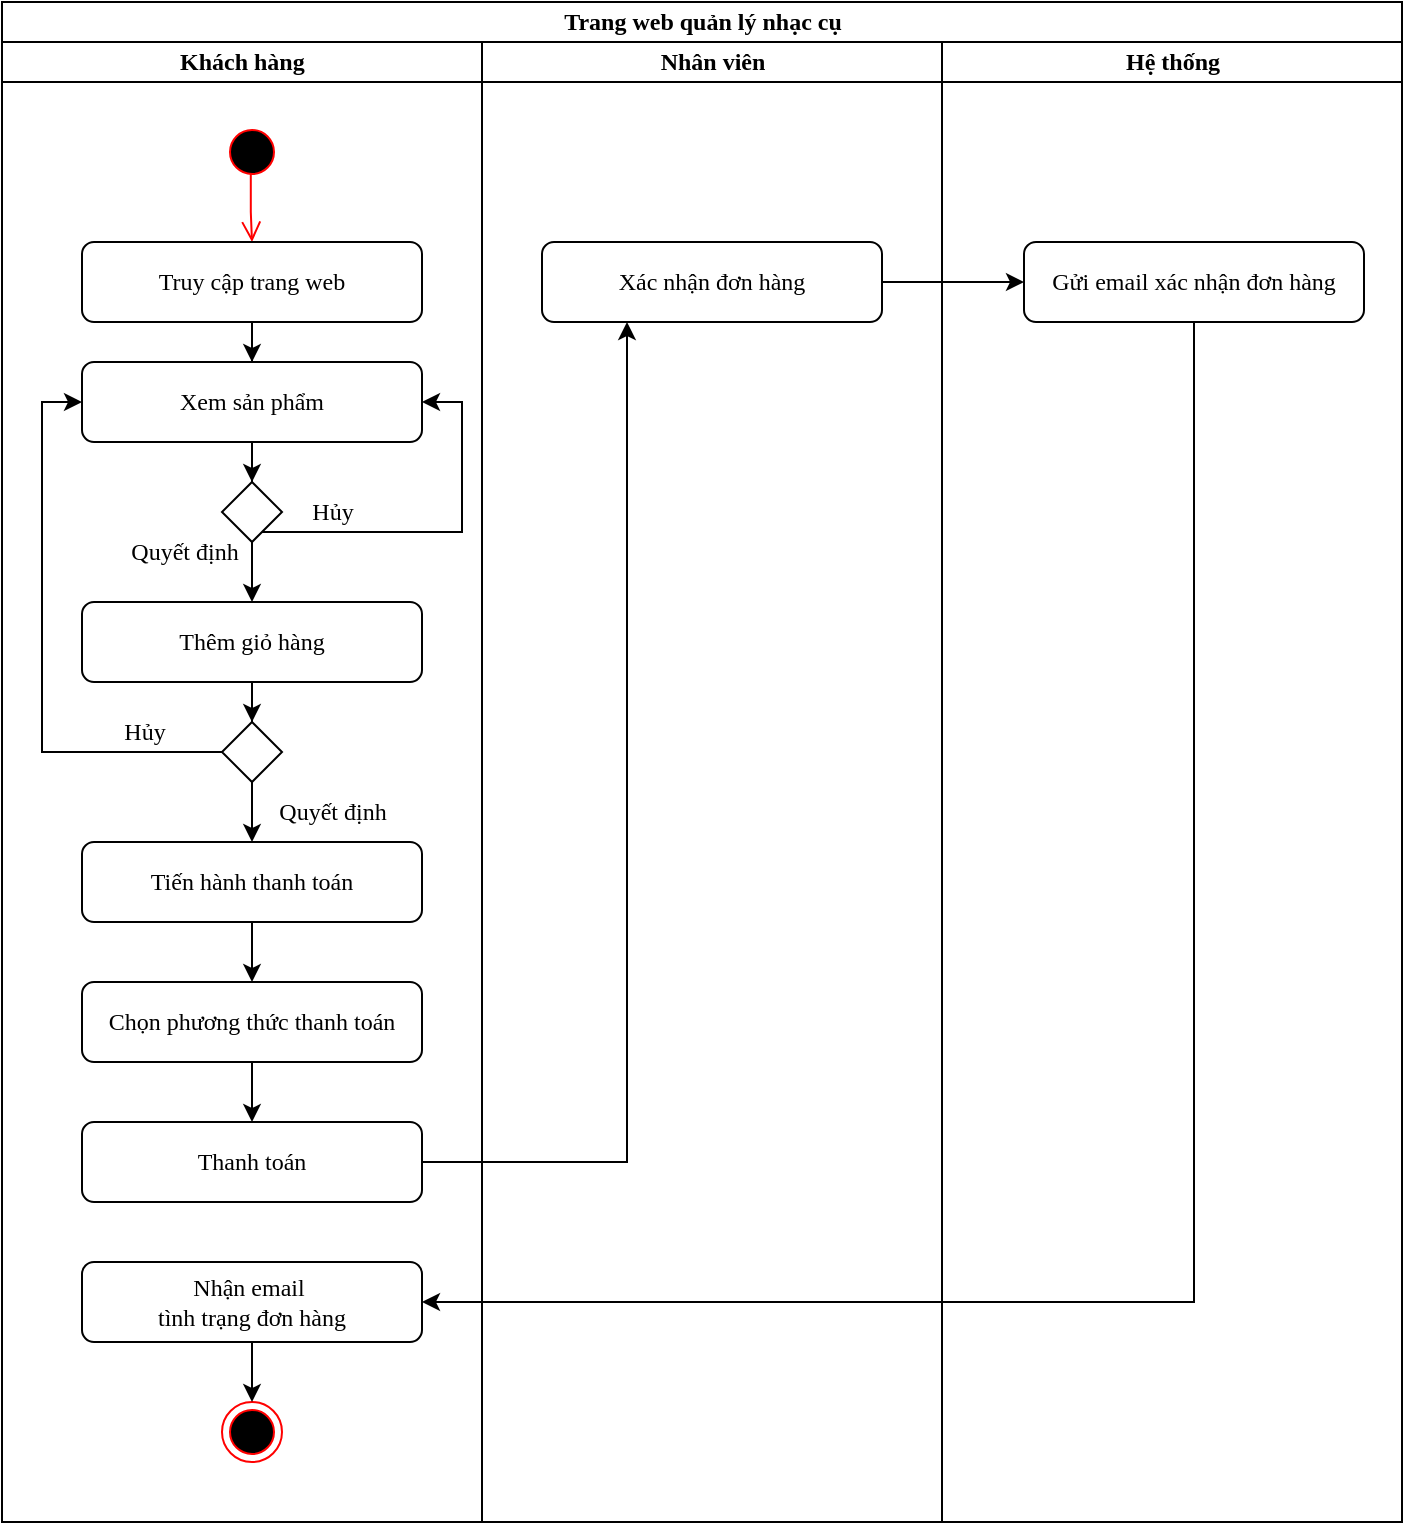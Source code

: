 <mxfile version="25.0.3" pages="16">
  <diagram id="vtpKr3Payn3sZ1E43ndW" name="Mô tả bài toán">
    <mxGraphModel dx="1034" dy="412" grid="1" gridSize="10" guides="1" tooltips="1" connect="1" arrows="1" fold="1" page="1" pageScale="1" pageWidth="827" pageHeight="1169" math="0" shadow="0">
      <root>
        <mxCell id="0" />
        <mxCell id="1" parent="0" />
        <mxCell id="VERhUSWF4KZ_gwJdNO_E-1" value="Trang web quản lý nhạc cụ" style="swimlane;childLayout=stackLayout;resizeParent=1;resizeParentMax=0;startSize=20;html=1;fontFamily=Times New Roman;" parent="1" vertex="1">
          <mxGeometry x="20" y="90" width="700" height="760" as="geometry" />
        </mxCell>
        <mxCell id="VERhUSWF4KZ_gwJdNO_E-2" value="&amp;nbsp; &amp;nbsp; &amp;nbsp; &amp;nbsp; &amp;nbsp; &amp;nbsp; &amp;nbsp; &amp;nbsp; &amp;nbsp; &amp;nbsp; &amp;nbsp; &amp;nbsp; &amp;nbsp; &amp;nbsp; &amp;nbsp;Khách hàng" style="swimlane;startSize=20;html=1;fontFamily=Times New Roman;align=left;" parent="VERhUSWF4KZ_gwJdNO_E-1" vertex="1">
          <mxGeometry y="20" width="470" height="740" as="geometry" />
        </mxCell>
        <mxCell id="k27NdqM2rFq0msIUrAd6-5" value="" style="ellipse;html=1;shape=startState;fillColor=#000000;strokeColor=#ff0000;fontFamily=Times New Roman;" parent="VERhUSWF4KZ_gwJdNO_E-2" vertex="1">
          <mxGeometry x="110" y="40" width="30" height="30" as="geometry" />
        </mxCell>
        <mxCell id="k27NdqM2rFq0msIUrAd6-6" value="" style="edgeStyle=orthogonalEdgeStyle;html=1;verticalAlign=bottom;endArrow=open;endSize=8;strokeColor=#ff0000;rounded=0;exitX=0.48;exitY=0.866;exitDx=0;exitDy=0;exitPerimeter=0;entryX=0.5;entryY=0;entryDx=0;entryDy=0;fontFamily=Times New Roman;" parent="VERhUSWF4KZ_gwJdNO_E-2" source="k27NdqM2rFq0msIUrAd6-5" target="k27NdqM2rFq0msIUrAd6-3" edge="1">
          <mxGeometry relative="1" as="geometry">
            <mxPoint x="125" y="90" as="targetPoint" />
          </mxGeometry>
        </mxCell>
        <mxCell id="k27NdqM2rFq0msIUrAd6-8" value="" style="edgeStyle=orthogonalEdgeStyle;rounded=0;orthogonalLoop=1;jettySize=auto;html=1;fontFamily=Times New Roman;" parent="VERhUSWF4KZ_gwJdNO_E-2" source="k27NdqM2rFq0msIUrAd6-3" target="k27NdqM2rFq0msIUrAd6-7" edge="1">
          <mxGeometry relative="1" as="geometry" />
        </mxCell>
        <mxCell id="k27NdqM2rFq0msIUrAd6-3" value="Truy cập trang web" style="rounded=1;whiteSpace=wrap;html=1;fontFamily=Times New Roman;" parent="VERhUSWF4KZ_gwJdNO_E-2" vertex="1">
          <mxGeometry x="40" y="100" width="170" height="40" as="geometry" />
        </mxCell>
        <mxCell id="k27NdqM2rFq0msIUrAd6-10" value="" style="edgeStyle=orthogonalEdgeStyle;rounded=0;orthogonalLoop=1;jettySize=auto;html=1;entryX=0.5;entryY=0;entryDx=0;entryDy=0;fontFamily=Times New Roman;" parent="VERhUSWF4KZ_gwJdNO_E-2" source="k27NdqM2rFq0msIUrAd6-7" target="k27NdqM2rFq0msIUrAd6-11" edge="1">
          <mxGeometry relative="1" as="geometry">
            <mxPoint x="125" y="280" as="targetPoint" />
          </mxGeometry>
        </mxCell>
        <mxCell id="k27NdqM2rFq0msIUrAd6-7" value="Xem sản phẩm" style="rounded=1;whiteSpace=wrap;html=1;fontFamily=Times New Roman;" parent="VERhUSWF4KZ_gwJdNO_E-2" vertex="1">
          <mxGeometry x="40" y="160" width="170" height="40" as="geometry" />
        </mxCell>
        <mxCell id="k27NdqM2rFq0msIUrAd6-22" style="edgeStyle=orthogonalEdgeStyle;rounded=0;orthogonalLoop=1;jettySize=auto;html=1;exitX=0.5;exitY=1;exitDx=0;exitDy=0;entryX=0.5;entryY=0;entryDx=0;entryDy=0;fontFamily=Times New Roman;" parent="VERhUSWF4KZ_gwJdNO_E-2" source="k27NdqM2rFq0msIUrAd6-11" target="k27NdqM2rFq0msIUrAd6-21" edge="1">
          <mxGeometry relative="1" as="geometry" />
        </mxCell>
        <mxCell id="k27NdqM2rFq0msIUrAd6-24" style="edgeStyle=orthogonalEdgeStyle;rounded=0;orthogonalLoop=1;jettySize=auto;html=1;entryX=1;entryY=0.5;entryDx=0;entryDy=0;fontFamily=Times New Roman;" parent="VERhUSWF4KZ_gwJdNO_E-2" source="k27NdqM2rFq0msIUrAd6-11" target="k27NdqM2rFq0msIUrAd6-7" edge="1">
          <mxGeometry relative="1" as="geometry">
            <Array as="points">
              <mxPoint x="230" y="245" />
              <mxPoint x="230" y="180" />
            </Array>
          </mxGeometry>
        </mxCell>
        <mxCell id="k27NdqM2rFq0msIUrAd6-11" value="" style="rhombus;whiteSpace=wrap;html=1;fontFamily=Times New Roman;" parent="VERhUSWF4KZ_gwJdNO_E-2" vertex="1">
          <mxGeometry x="110" y="220" width="30" height="30" as="geometry" />
        </mxCell>
        <mxCell id="k27NdqM2rFq0msIUrAd6-27" value="" style="edgeStyle=orthogonalEdgeStyle;rounded=0;orthogonalLoop=1;jettySize=auto;html=1;fontFamily=Times New Roman;" parent="VERhUSWF4KZ_gwJdNO_E-2" source="k27NdqM2rFq0msIUrAd6-21" target="k27NdqM2rFq0msIUrAd6-26" edge="1">
          <mxGeometry relative="1" as="geometry" />
        </mxCell>
        <mxCell id="k27NdqM2rFq0msIUrAd6-21" value="&lt;span style=&quot;text-wrap-mode: nowrap;&quot;&gt;Thêm giỏ hàng&lt;/span&gt;" style="rounded=1;whiteSpace=wrap;html=1;fontFamily=Times New Roman;" parent="VERhUSWF4KZ_gwJdNO_E-2" vertex="1">
          <mxGeometry x="40" y="280" width="170" height="40" as="geometry" />
        </mxCell>
        <mxCell id="k27NdqM2rFq0msIUrAd6-23" value="Quyết định" style="text;html=1;align=center;verticalAlign=middle;resizable=0;points=[];autosize=1;strokeColor=none;fillColor=none;fontFamily=Times New Roman;" parent="VERhUSWF4KZ_gwJdNO_E-2" vertex="1">
          <mxGeometry x="51" y="240" width="80" height="30" as="geometry" />
        </mxCell>
        <mxCell id="k27NdqM2rFq0msIUrAd6-25" value="Hủy" style="text;html=1;align=center;verticalAlign=middle;resizable=0;points=[];autosize=1;strokeColor=none;fillColor=none;fontFamily=Times New Roman;" parent="VERhUSWF4KZ_gwJdNO_E-2" vertex="1">
          <mxGeometry x="145" y="220" width="40" height="30" as="geometry" />
        </mxCell>
        <mxCell id="k27NdqM2rFq0msIUrAd6-28" style="edgeStyle=orthogonalEdgeStyle;rounded=0;orthogonalLoop=1;jettySize=auto;html=1;exitX=0;exitY=0.5;exitDx=0;exitDy=0;entryX=0;entryY=0.5;entryDx=0;entryDy=0;fontFamily=Times New Roman;" parent="VERhUSWF4KZ_gwJdNO_E-2" source="k27NdqM2rFq0msIUrAd6-26" target="k27NdqM2rFq0msIUrAd6-7" edge="1">
          <mxGeometry relative="1" as="geometry" />
        </mxCell>
        <mxCell id="k27NdqM2rFq0msIUrAd6-31" value="" style="edgeStyle=orthogonalEdgeStyle;rounded=0;orthogonalLoop=1;jettySize=auto;html=1;fontFamily=Times New Roman;" parent="VERhUSWF4KZ_gwJdNO_E-2" source="k27NdqM2rFq0msIUrAd6-26" target="k27NdqM2rFq0msIUrAd6-29" edge="1">
          <mxGeometry relative="1" as="geometry" />
        </mxCell>
        <mxCell id="k27NdqM2rFq0msIUrAd6-26" value="" style="rhombus;whiteSpace=wrap;html=1;fontFamily=Times New Roman;" parent="VERhUSWF4KZ_gwJdNO_E-2" vertex="1">
          <mxGeometry x="110" y="340" width="30" height="30" as="geometry" />
        </mxCell>
        <mxCell id="k27NdqM2rFq0msIUrAd6-54" value="" style="edgeStyle=orthogonalEdgeStyle;rounded=0;orthogonalLoop=1;jettySize=auto;html=1;fontFamily=Times New Roman;" parent="VERhUSWF4KZ_gwJdNO_E-2" source="k27NdqM2rFq0msIUrAd6-29" target="k27NdqM2rFq0msIUrAd6-52" edge="1">
          <mxGeometry relative="1" as="geometry" />
        </mxCell>
        <mxCell id="k27NdqM2rFq0msIUrAd6-29" value="&lt;span style=&quot;text-wrap-mode: nowrap;&quot;&gt;Tiến hành thanh toán&lt;/span&gt;" style="rounded=1;whiteSpace=wrap;html=1;fontFamily=Times New Roman;" parent="VERhUSWF4KZ_gwJdNO_E-2" vertex="1">
          <mxGeometry x="40" y="400" width="170" height="40" as="geometry" />
        </mxCell>
        <mxCell id="k27NdqM2rFq0msIUrAd6-30" value="Hủy" style="text;html=1;align=center;verticalAlign=middle;resizable=0;points=[];autosize=1;strokeColor=none;fillColor=none;fontFamily=Times New Roman;" parent="VERhUSWF4KZ_gwJdNO_E-2" vertex="1">
          <mxGeometry x="51" y="330" width="40" height="30" as="geometry" />
        </mxCell>
        <mxCell id="k27NdqM2rFq0msIUrAd6-51" value="Quyết định" style="text;html=1;align=center;verticalAlign=middle;resizable=0;points=[];autosize=1;strokeColor=none;fillColor=none;fontFamily=Times New Roman;" parent="VERhUSWF4KZ_gwJdNO_E-2" vertex="1">
          <mxGeometry x="125" y="370" width="80" height="30" as="geometry" />
        </mxCell>
        <mxCell id="k27NdqM2rFq0msIUrAd6-58" style="edgeStyle=orthogonalEdgeStyle;rounded=0;orthogonalLoop=1;jettySize=auto;html=1;entryX=0.25;entryY=1;entryDx=0;entryDy=0;exitX=1;exitY=0.5;exitDx=0;exitDy=0;fontFamily=Times New Roman;" parent="VERhUSWF4KZ_gwJdNO_E-2" source="k27NdqM2rFq0msIUrAd6-65" target="k27NdqM2rFq0msIUrAd6-57" edge="1">
          <mxGeometry relative="1" as="geometry" />
        </mxCell>
        <mxCell id="k27NdqM2rFq0msIUrAd6-66" value="" style="edgeStyle=orthogonalEdgeStyle;rounded=0;orthogonalLoop=1;jettySize=auto;html=1;fontFamily=Times New Roman;" parent="VERhUSWF4KZ_gwJdNO_E-2" source="k27NdqM2rFq0msIUrAd6-52" target="k27NdqM2rFq0msIUrAd6-65" edge="1">
          <mxGeometry relative="1" as="geometry" />
        </mxCell>
        <mxCell id="k27NdqM2rFq0msIUrAd6-52" value="&lt;span style=&quot;text-wrap-mode: nowrap;&quot;&gt;Chọn phương thức thanh toán&lt;/span&gt;" style="rounded=1;whiteSpace=wrap;html=1;fontFamily=Times New Roman;" parent="VERhUSWF4KZ_gwJdNO_E-2" vertex="1">
          <mxGeometry x="40" y="470" width="170" height="40" as="geometry" />
        </mxCell>
        <mxCell id="VERhUSWF4KZ_gwJdNO_E-3" value="Nhân viên" style="swimlane;startSize=20;html=1;fontFamily=Times New Roman;" parent="VERhUSWF4KZ_gwJdNO_E-2" vertex="1">
          <mxGeometry x="240" width="230" height="740" as="geometry" />
        </mxCell>
        <mxCell id="k27NdqM2rFq0msIUrAd6-57" value="&lt;span style=&quot;text-wrap-mode: nowrap;&quot;&gt;Xác nhận đơn hàng&lt;/span&gt;" style="rounded=1;whiteSpace=wrap;html=1;fontFamily=Times New Roman;" parent="VERhUSWF4KZ_gwJdNO_E-3" vertex="1">
          <mxGeometry x="30" y="100" width="170" height="40" as="geometry" />
        </mxCell>
        <mxCell id="k27NdqM2rFq0msIUrAd6-61" value="&lt;span style=&quot;text-wrap-mode: nowrap;&quot;&gt;Nhận email&amp;nbsp;&lt;/span&gt;&lt;div&gt;&lt;span style=&quot;text-wrap-mode: nowrap;&quot;&gt;tình trạng đơn hàng&lt;/span&gt;&lt;/div&gt;" style="rounded=1;whiteSpace=wrap;html=1;fontFamily=Times New Roman;" parent="VERhUSWF4KZ_gwJdNO_E-2" vertex="1">
          <mxGeometry x="40" y="610" width="170" height="40" as="geometry" />
        </mxCell>
        <mxCell id="k27NdqM2rFq0msIUrAd6-63" value="" style="ellipse;html=1;shape=endState;fillColor=#000000;strokeColor=#ff0000;fontFamily=Times New Roman;" parent="VERhUSWF4KZ_gwJdNO_E-2" vertex="1">
          <mxGeometry x="110" y="680" width="30" height="30" as="geometry" />
        </mxCell>
        <mxCell id="k27NdqM2rFq0msIUrAd6-64" value="" style="edgeStyle=orthogonalEdgeStyle;rounded=0;orthogonalLoop=1;jettySize=auto;html=1;exitX=0.5;exitY=1;exitDx=0;exitDy=0;fontFamily=Times New Roman;" parent="VERhUSWF4KZ_gwJdNO_E-2" source="k27NdqM2rFq0msIUrAd6-61" target="k27NdqM2rFq0msIUrAd6-63" edge="1">
          <mxGeometry relative="1" as="geometry">
            <mxPoint x="130.0" y="580" as="sourcePoint" />
          </mxGeometry>
        </mxCell>
        <mxCell id="k27NdqM2rFq0msIUrAd6-65" value="&lt;span style=&quot;text-wrap-mode: nowrap;&quot;&gt;Thanh toán&lt;/span&gt;" style="rounded=1;whiteSpace=wrap;html=1;fontFamily=Times New Roman;" parent="VERhUSWF4KZ_gwJdNO_E-2" vertex="1">
          <mxGeometry x="40" y="540" width="170" height="40" as="geometry" />
        </mxCell>
        <mxCell id="VERhUSWF4KZ_gwJdNO_E-4" value="Hệ thống" style="swimlane;startSize=20;html=1;fontFamily=Times New Roman;" parent="VERhUSWF4KZ_gwJdNO_E-1" vertex="1">
          <mxGeometry x="470" y="20" width="230" height="740" as="geometry" />
        </mxCell>
        <mxCell id="k27NdqM2rFq0msIUrAd6-59" value="&lt;span style=&quot;text-wrap-mode: nowrap;&quot;&gt;Gửi email xác nhận đơn hàng&lt;/span&gt;" style="rounded=1;whiteSpace=wrap;html=1;fontFamily=Times New Roman;" parent="VERhUSWF4KZ_gwJdNO_E-4" vertex="1">
          <mxGeometry x="41" y="100" width="170" height="40" as="geometry" />
        </mxCell>
        <mxCell id="k27NdqM2rFq0msIUrAd6-60" style="edgeStyle=orthogonalEdgeStyle;rounded=0;orthogonalLoop=1;jettySize=auto;html=1;exitX=1;exitY=0.5;exitDx=0;exitDy=0;fontFamily=Times New Roman;" parent="VERhUSWF4KZ_gwJdNO_E-1" source="k27NdqM2rFq0msIUrAd6-57" target="k27NdqM2rFq0msIUrAd6-59" edge="1">
          <mxGeometry relative="1" as="geometry" />
        </mxCell>
        <mxCell id="k27NdqM2rFq0msIUrAd6-62" style="edgeStyle=orthogonalEdgeStyle;rounded=0;orthogonalLoop=1;jettySize=auto;html=1;exitX=0.5;exitY=1;exitDx=0;exitDy=0;entryX=1;entryY=0.5;entryDx=0;entryDy=0;fontFamily=Times New Roman;" parent="VERhUSWF4KZ_gwJdNO_E-1" source="k27NdqM2rFq0msIUrAd6-59" target="k27NdqM2rFq0msIUrAd6-61" edge="1">
          <mxGeometry relative="1" as="geometry">
            <Array as="points">
              <mxPoint x="596" y="650" />
            </Array>
          </mxGeometry>
        </mxCell>
      </root>
    </mxGraphModel>
  </diagram>
  <diagram name="BFD" id="j11aj5pifruyilSSjKX-">
    <mxGraphModel dx="794" dy="412" grid="1" gridSize="10" guides="1" tooltips="1" connect="1" arrows="1" fold="1" page="1" pageScale="1" pageWidth="827" pageHeight="1169" math="0" shadow="0">
      <root>
        <mxCell id="0" />
        <mxCell id="1" parent="0" />
        <mxCell id="-qZcGd3MOt--InKSLH0D-3" value="" style="rounded=0;whiteSpace=wrap;html=1;fontFamily=Times New Roman;" parent="1" vertex="1">
          <mxGeometry x="254" y="240" height="40" as="geometry" />
        </mxCell>
        <mxCell id="-qZcGd3MOt--InKSLH0D-4" style="edgeStyle=orthogonalEdgeStyle;rounded=0;orthogonalLoop=1;jettySize=auto;html=1;exitX=0.5;exitY=1;exitDx=0;exitDy=0;endArrow=none;endFill=0;fontSize=13;fontFamily=Times New Roman;entryX=0;entryY=0;entryDx=0;entryDy=0;" parent="1" source="-qZcGd3MOt--InKSLH0D-8" target="-qZcGd3MOt--InKSLH0D-9" edge="1">
          <mxGeometry relative="1" as="geometry">
            <Array as="points">
              <mxPoint x="414" y="240" />
              <mxPoint x="14" y="240" />
            </Array>
          </mxGeometry>
        </mxCell>
        <mxCell id="-qZcGd3MOt--InKSLH0D-5" value="" style="edgeStyle=orthogonalEdgeStyle;rounded=0;orthogonalLoop=1;jettySize=auto;html=1;endArrow=none;endFill=0;fontSize=13;entryX=0;entryY=0;entryDx=0;entryDy=0;exitX=0.5;exitY=1;exitDx=0;exitDy=0;fontFamily=Times New Roman;" parent="1" source="-qZcGd3MOt--InKSLH0D-8" target="-qZcGd3MOt--InKSLH0D-12" edge="1">
          <mxGeometry relative="1" as="geometry">
            <Array as="points">
              <mxPoint x="414" y="240" />
              <mxPoint x="254" y="240" />
            </Array>
          </mxGeometry>
        </mxCell>
        <mxCell id="-qZcGd3MOt--InKSLH0D-6" style="edgeStyle=orthogonalEdgeStyle;rounded=0;orthogonalLoop=1;jettySize=auto;html=1;exitX=0.5;exitY=1;exitDx=0;exitDy=0;entryX=0;entryY=0;entryDx=0;entryDy=0;endArrow=none;endFill=0;fontFamily=Times New Roman;" parent="1" source="-qZcGd3MOt--InKSLH0D-8" target="-qZcGd3MOt--InKSLH0D-20" edge="1">
          <mxGeometry relative="1" as="geometry">
            <Array as="points">
              <mxPoint x="414" y="240" />
              <mxPoint x="614" y="240" />
            </Array>
          </mxGeometry>
        </mxCell>
        <mxCell id="oECzU9keEv7f3A6fOMsv-14" style="edgeStyle=orthogonalEdgeStyle;rounded=0;orthogonalLoop=1;jettySize=auto;html=1;exitX=0.5;exitY=1;exitDx=0;exitDy=0;entryX=0;entryY=1;entryDx=0;entryDy=0;endArrow=none;endFill=0;" parent="1" source="-qZcGd3MOt--InKSLH0D-8" target="HoNJmz_oH49ISzbNiHvy-1" edge="1">
          <mxGeometry relative="1" as="geometry">
            <Array as="points">
              <mxPoint x="414" y="240" />
              <mxPoint x="374" y="240" />
            </Array>
          </mxGeometry>
        </mxCell>
        <mxCell id="oECzU9keEv7f3A6fOMsv-16" style="edgeStyle=orthogonalEdgeStyle;rounded=0;orthogonalLoop=1;jettySize=auto;html=1;exitX=0.5;exitY=1;exitDx=0;exitDy=0;entryX=0;entryY=0;entryDx=0;entryDy=0;endArrow=none;endFill=0;" parent="1" source="-qZcGd3MOt--InKSLH0D-8" target="oECzU9keEv7f3A6fOMsv-4" edge="1">
          <mxGeometry relative="1" as="geometry">
            <Array as="points">
              <mxPoint x="414" y="240" />
              <mxPoint x="494" y="240" />
            </Array>
          </mxGeometry>
        </mxCell>
        <mxCell id="oECzU9keEv7f3A6fOMsv-17" style="edgeStyle=orthogonalEdgeStyle;rounded=0;orthogonalLoop=1;jettySize=auto;html=1;exitX=0.5;exitY=1;exitDx=0;exitDy=0;entryX=0;entryY=0;entryDx=0;entryDy=0;endArrow=none;endFill=0;" parent="1" source="-qZcGd3MOt--InKSLH0D-8" target="-qZcGd3MOt--InKSLH0D-14" edge="1">
          <mxGeometry relative="1" as="geometry">
            <Array as="points">
              <mxPoint x="414" y="240" />
              <mxPoint x="134" y="240" />
            </Array>
          </mxGeometry>
        </mxCell>
        <mxCell id="oECzU9keEv7f3A6fOMsv-25" style="edgeStyle=orthogonalEdgeStyle;rounded=0;orthogonalLoop=1;jettySize=auto;html=1;exitX=0.5;exitY=1;exitDx=0;exitDy=0;entryX=0;entryY=0;entryDx=0;entryDy=0;endArrow=none;endFill=0;" parent="1" source="-qZcGd3MOt--InKSLH0D-8" target="oECzU9keEv7f3A6fOMsv-21" edge="1">
          <mxGeometry relative="1" as="geometry">
            <Array as="points">
              <mxPoint x="414" y="240" />
              <mxPoint x="734" y="240" />
            </Array>
          </mxGeometry>
        </mxCell>
        <mxCell id="-qZcGd3MOt--InKSLH0D-8" value="&lt;span class=&quot;custom-cursor-default-hover&quot; style=&quot;font-size: 12px;&quot;&gt;Quản lý website bán nhạc cụ&lt;/span&gt;" style="rounded=0;whiteSpace=wrap;html=1;fontSize=13;fillColor=#fff2cc;strokeColor=#d6b656;fontFamily=Times New Roman;" parent="1" vertex="1">
          <mxGeometry x="319" y="160" width="190" height="40" as="geometry" />
        </mxCell>
        <mxCell id="-qZcGd3MOt--InKSLH0D-37" style="edgeStyle=orthogonalEdgeStyle;rounded=0;orthogonalLoop=1;jettySize=auto;html=1;exitX=0;exitY=1;exitDx=0;exitDy=0;entryX=0;entryY=0.5;entryDx=0;entryDy=0;endArrow=none;endFill=0;fontFamily=Times New Roman;" parent="1" source="-qZcGd3MOt--InKSLH0D-9" target="-qZcGd3MOt--InKSLH0D-33" edge="1">
          <mxGeometry relative="1" as="geometry">
            <Array as="points">
              <mxPoint x="14" y="400" />
            </Array>
          </mxGeometry>
        </mxCell>
        <mxCell id="WdpXcb3uRbPXNgPlO65_-2" style="edgeStyle=orthogonalEdgeStyle;rounded=0;orthogonalLoop=1;jettySize=auto;html=1;exitX=0;exitY=1;exitDx=0;exitDy=0;entryX=0;entryY=0.5;entryDx=0;entryDy=0;endArrow=none;endFill=0;" parent="1" source="-qZcGd3MOt--InKSLH0D-9" target="WdpXcb3uRbPXNgPlO65_-1" edge="1">
          <mxGeometry relative="1" as="geometry">
            <Array as="points">
              <mxPoint x="14" y="760" />
            </Array>
          </mxGeometry>
        </mxCell>
        <mxCell id="-qZcGd3MOt--InKSLH0D-9" value="1. Quản lý&lt;div&gt;khách hàng&lt;/div&gt;" style="rounded=0;whiteSpace=wrap;html=1;imageWidth=24;fontSize=13;fillColor=#d5e8d4;strokeColor=#82b366;fontFamily=Times New Roman;" parent="1" vertex="1">
          <mxGeometry x="14" y="270" width="80" height="50" as="geometry" />
        </mxCell>
        <mxCell id="-qZcGd3MOt--InKSLH0D-10" style="edgeStyle=orthogonalEdgeStyle;rounded=0;orthogonalLoop=1;jettySize=auto;html=1;exitX=0;exitY=0.5;exitDx=0;exitDy=0;entryX=0;entryY=0.5;entryDx=0;entryDy=0;endArrow=none;endFill=0;fontFamily=Times New Roman;" parent="1" source="-qZcGd3MOt--InKSLH0D-12" target="-qZcGd3MOt--InKSLH0D-15" edge="1">
          <mxGeometry relative="1" as="geometry">
            <Array as="points">
              <mxPoint x="254" y="400" />
            </Array>
          </mxGeometry>
        </mxCell>
        <mxCell id="-qZcGd3MOt--InKSLH0D-11" style="edgeStyle=orthogonalEdgeStyle;rounded=0;orthogonalLoop=1;jettySize=auto;html=1;exitX=0;exitY=0.5;exitDx=0;exitDy=0;entryX=0;entryY=0.5;entryDx=0;entryDy=0;endArrow=none;endFill=0;fontFamily=Times New Roman;" parent="1" source="-qZcGd3MOt--InKSLH0D-12" target="-qZcGd3MOt--InKSLH0D-16" edge="1">
          <mxGeometry relative="1" as="geometry">
            <Array as="points">
              <mxPoint x="254" y="520" />
            </Array>
          </mxGeometry>
        </mxCell>
        <mxCell id="WdpXcb3uRbPXNgPlO65_-7" style="edgeStyle=orthogonalEdgeStyle;rounded=0;orthogonalLoop=1;jettySize=auto;html=1;exitX=0;exitY=1;exitDx=0;exitDy=0;entryX=0;entryY=0.5;entryDx=0;entryDy=0;endArrow=none;endFill=0;" parent="1" source="-qZcGd3MOt--InKSLH0D-12" target="WdpXcb3uRbPXNgPlO65_-6" edge="1">
          <mxGeometry relative="1" as="geometry">
            <Array as="points">
              <mxPoint x="254" y="760" />
            </Array>
          </mxGeometry>
        </mxCell>
        <mxCell id="-qZcGd3MOt--InKSLH0D-12" value="3. Quản lý&lt;br&gt;&lt;div&gt;thanh toán&lt;/div&gt;" style="rounded=0;whiteSpace=wrap;html=1;imageWidth=24;fontSize=13;fillColor=#d5e8d4;strokeColor=#82b366;fontFamily=Times New Roman;" parent="1" vertex="1">
          <mxGeometry x="254" y="270" width="80" height="50" as="geometry" />
        </mxCell>
        <mxCell id="-qZcGd3MOt--InKSLH0D-13" style="edgeStyle=orthogonalEdgeStyle;rounded=0;orthogonalLoop=1;jettySize=auto;html=1;exitX=0;exitY=0.5;exitDx=0;exitDy=0;entryX=0;entryY=0.5;entryDx=0;entryDy=0;endArrow=none;endFill=0;fontFamily=Times New Roman;" parent="1" source="-qZcGd3MOt--InKSLH0D-14" target="-qZcGd3MOt--InKSLH0D-17" edge="1">
          <mxGeometry relative="1" as="geometry">
            <Array as="points">
              <mxPoint x="134" y="400" />
            </Array>
          </mxGeometry>
        </mxCell>
        <mxCell id="WdpXcb3uRbPXNgPlO65_-4" style="edgeStyle=orthogonalEdgeStyle;rounded=0;orthogonalLoop=1;jettySize=auto;html=1;exitX=0;exitY=1;exitDx=0;exitDy=0;entryX=0;entryY=0.5;entryDx=0;entryDy=0;endArrow=none;endFill=0;" parent="1" source="-qZcGd3MOt--InKSLH0D-14" target="-qZcGd3MOt--InKSLH0D-41" edge="1">
          <mxGeometry relative="1" as="geometry">
            <Array as="points">
              <mxPoint x="134" y="760" />
            </Array>
          </mxGeometry>
        </mxCell>
        <mxCell id="N4TWNWNtYqPpslwFk5ZE-1" style="edgeStyle=orthogonalEdgeStyle;rounded=0;orthogonalLoop=1;jettySize=auto;html=1;exitX=0;exitY=1;exitDx=0;exitDy=0;entryX=0;entryY=0.5;entryDx=0;entryDy=0;endArrow=none;endFill=0;" parent="1" source="-qZcGd3MOt--InKSLH0D-14" target="WdpXcb3uRbPXNgPlO65_-3" edge="1">
          <mxGeometry relative="1" as="geometry">
            <Array as="points">
              <mxPoint x="134" y="640" />
            </Array>
          </mxGeometry>
        </mxCell>
        <mxCell id="-qZcGd3MOt--InKSLH0D-14" value="2. Quản lý&lt;div&gt;bán hàng&lt;/div&gt;" style="rounded=0;whiteSpace=wrap;html=1;imageWidth=24;fontSize=13;fillColor=#d5e8d4;strokeColor=#82b366;fontFamily=Times New Roman;" parent="1" vertex="1">
          <mxGeometry x="134" y="270" width="80" height="50" as="geometry" />
        </mxCell>
        <mxCell id="-qZcGd3MOt--InKSLH0D-15" value="Khởi tạo đơn hàng" style="rounded=0;whiteSpace=wrap;html=1;fontSize=13;fontFamily=Times New Roman;" parent="1" vertex="1">
          <mxGeometry x="264" y="360" width="70" height="80" as="geometry" />
        </mxCell>
        <mxCell id="-qZcGd3MOt--InKSLH0D-16" value="Tạo&lt;div&gt;thông tin&lt;/div&gt;&lt;div&gt;thanh toán&lt;/div&gt;" style="rounded=0;whiteSpace=wrap;html=1;fontSize=13;fontFamily=Times New Roman;" parent="1" vertex="1">
          <mxGeometry x="264" y="480" width="70" height="80" as="geometry" />
        </mxCell>
        <mxCell id="-qZcGd3MOt--InKSLH0D-17" value="Xem&amp;nbsp;&lt;div&gt;thông tin&lt;/div&gt;&lt;div&gt;sản phẩm&lt;/div&gt;" style="rounded=0;whiteSpace=wrap;html=1;fontSize=13;fontFamily=Times New Roman;" parent="1" vertex="1">
          <mxGeometry x="144" y="360" width="70" height="80" as="geometry" />
        </mxCell>
        <mxCell id="-qZcGd3MOt--InKSLH0D-18" style="edgeStyle=orthogonalEdgeStyle;rounded=0;orthogonalLoop=1;jettySize=auto;html=1;exitX=0;exitY=0.5;exitDx=0;exitDy=0;entryX=0;entryY=0.5;entryDx=0;entryDy=0;endArrow=none;endFill=0;fontFamily=Times New Roman;" parent="1" source="-qZcGd3MOt--InKSLH0D-20" target="-qZcGd3MOt--InKSLH0D-21" edge="1">
          <mxGeometry relative="1" as="geometry">
            <Array as="points">
              <mxPoint x="614" y="400" />
            </Array>
          </mxGeometry>
        </mxCell>
        <mxCell id="-qZcGd3MOt--InKSLH0D-19" style="edgeStyle=orthogonalEdgeStyle;rounded=0;orthogonalLoop=1;jettySize=auto;html=1;exitX=0;exitY=1;exitDx=0;exitDy=0;entryX=0;entryY=0.5;entryDx=0;entryDy=0;endArrow=none;endFill=0;fontFamily=Times New Roman;" parent="1" source="-qZcGd3MOt--InKSLH0D-20" target="-qZcGd3MOt--InKSLH0D-22" edge="1">
          <mxGeometry relative="1" as="geometry">
            <Array as="points">
              <mxPoint x="614" y="520" />
            </Array>
          </mxGeometry>
        </mxCell>
        <mxCell id="oECzU9keEv7f3A6fOMsv-27" style="edgeStyle=orthogonalEdgeStyle;rounded=0;orthogonalLoop=1;jettySize=auto;html=1;exitX=0;exitY=1;exitDx=0;exitDy=0;entryX=0;entryY=0.5;entryDx=0;entryDy=0;endArrow=none;endFill=0;" parent="1" source="-qZcGd3MOt--InKSLH0D-20" target="oECzU9keEv7f3A6fOMsv-26" edge="1">
          <mxGeometry relative="1" as="geometry">
            <Array as="points">
              <mxPoint x="614" y="640" />
            </Array>
          </mxGeometry>
        </mxCell>
        <mxCell id="-qZcGd3MOt--InKSLH0D-20" value="6. Quản lý&lt;div&gt;nhân viên&lt;/div&gt;" style="rounded=0;whiteSpace=wrap;html=1;imageWidth=24;fontSize=13;fillColor=#d5e8d4;strokeColor=#82b366;fontFamily=Times New Roman;" parent="1" vertex="1">
          <mxGeometry x="614" y="270" width="80" height="50" as="geometry" />
        </mxCell>
        <mxCell id="-qZcGd3MOt--InKSLH0D-21" value="Quản lý&lt;div&gt;thông tin&lt;/div&gt;&lt;div&gt;nhân viên&lt;/div&gt;" style="rounded=0;whiteSpace=wrap;html=1;fontSize=13;fontFamily=Times New Roman;" parent="1" vertex="1">
          <mxGeometry x="624" y="360" width="70" height="80" as="geometry" />
        </mxCell>
        <mxCell id="-qZcGd3MOt--InKSLH0D-22" value="Quản lý&lt;div&gt;lương&lt;/div&gt;" style="rounded=0;whiteSpace=wrap;html=1;fontSize=13;fontFamily=Times New Roman;" parent="1" vertex="1">
          <mxGeometry x="624" y="480" width="70" height="80" as="geometry" />
        </mxCell>
        <mxCell id="-qZcGd3MOt--InKSLH0D-28" value="Tìm kiếm, lọc sản phẩm" style="rounded=0;whiteSpace=wrap;html=1;fontSize=13;fontFamily=Times New Roman;" parent="1" vertex="1">
          <mxGeometry x="144" y="480" width="70" height="80" as="geometry" />
        </mxCell>
        <mxCell id="-qZcGd3MOt--InKSLH0D-29" style="edgeStyle=orthogonalEdgeStyle;rounded=0;orthogonalLoop=1;jettySize=auto;html=1;endArrow=none;endFill=0;fontSize=13;entryX=0;entryY=0.5;entryDx=0;entryDy=0;exitX=0;exitY=1;exitDx=0;exitDy=0;fontFamily=Times New Roman;" parent="1" source="-qZcGd3MOt--InKSLH0D-14" target="-qZcGd3MOt--InKSLH0D-28" edge="1">
          <mxGeometry relative="1" as="geometry">
            <Array as="points">
              <mxPoint x="134" y="520" />
            </Array>
            <mxPoint x="404" y="150" as="sourcePoint" />
            <mxPoint x="254" y="270" as="targetPoint" />
          </mxGeometry>
        </mxCell>
        <mxCell id="-qZcGd3MOt--InKSLH0D-30" value="Thanh toán" style="rounded=0;whiteSpace=wrap;html=1;fontSize=13;fontFamily=Times New Roman;" parent="1" vertex="1">
          <mxGeometry x="264" y="600" width="70" height="80" as="geometry" />
        </mxCell>
        <mxCell id="-qZcGd3MOt--InKSLH0D-31" style="edgeStyle=orthogonalEdgeStyle;rounded=0;orthogonalLoop=1;jettySize=auto;html=1;exitX=0;exitY=1;exitDx=0;exitDy=0;entryX=0;entryY=0.5;entryDx=0;entryDy=0;endArrow=none;endFill=0;fontFamily=Times New Roman;" parent="1" source="-qZcGd3MOt--InKSLH0D-12" target="-qZcGd3MOt--InKSLH0D-30" edge="1">
          <mxGeometry relative="1" as="geometry">
            <Array as="points">
              <mxPoint x="254" y="640" />
            </Array>
            <mxPoint x="264" y="305" as="sourcePoint" />
            <mxPoint x="274" y="530" as="targetPoint" />
          </mxGeometry>
        </mxCell>
        <mxCell id="-qZcGd3MOt--InKSLH0D-33" value="Đăng ký&lt;br&gt;&lt;span style=&quot;background-color: initial;&quot;&gt;tài khoản&lt;/span&gt;" style="rounded=0;whiteSpace=wrap;html=1;fontSize=13;fontFamily=Times New Roman;" parent="1" vertex="1">
          <mxGeometry x="24" y="360" width="70" height="80" as="geometry" />
        </mxCell>
        <mxCell id="-qZcGd3MOt--InKSLH0D-34" value="Đăng&lt;div&gt;nhập&lt;/div&gt;" style="rounded=0;whiteSpace=wrap;html=1;fontSize=13;fontFamily=Times New Roman;" parent="1" vertex="1">
          <mxGeometry x="24" y="480" width="70" height="80" as="geometry" />
        </mxCell>
        <mxCell id="-qZcGd3MOt--InKSLH0D-35" value="&lt;div&gt;Quản lý thông tin&lt;div&gt;khách hàng&lt;/div&gt;&lt;/div&gt;" style="rounded=0;whiteSpace=wrap;html=1;fontSize=13;fontFamily=Times New Roman;" parent="1" vertex="1">
          <mxGeometry x="24" y="600" width="70" height="80" as="geometry" />
        </mxCell>
        <mxCell id="-qZcGd3MOt--InKSLH0D-38" style="edgeStyle=orthogonalEdgeStyle;rounded=0;orthogonalLoop=1;jettySize=auto;html=1;exitX=0;exitY=1;exitDx=0;exitDy=0;entryX=0;entryY=0.5;entryDx=0;entryDy=0;endArrow=none;endFill=0;fontFamily=Times New Roman;" parent="1" source="-qZcGd3MOt--InKSLH0D-9" target="-qZcGd3MOt--InKSLH0D-34" edge="1">
          <mxGeometry relative="1" as="geometry">
            <mxPoint x="24" y="330" as="sourcePoint" />
            <mxPoint x="34" y="410" as="targetPoint" />
            <Array as="points">
              <mxPoint x="14" y="520" />
            </Array>
          </mxGeometry>
        </mxCell>
        <mxCell id="-qZcGd3MOt--InKSLH0D-39" style="edgeStyle=orthogonalEdgeStyle;rounded=0;orthogonalLoop=1;jettySize=auto;html=1;exitX=0;exitY=1;exitDx=0;exitDy=0;entryX=0;entryY=0.5;entryDx=0;entryDy=0;endArrow=none;endFill=0;fontFamily=Times New Roman;" parent="1" source="-qZcGd3MOt--InKSLH0D-9" target="-qZcGd3MOt--InKSLH0D-35" edge="1">
          <mxGeometry relative="1" as="geometry">
            <mxPoint x="24" y="330" as="sourcePoint" />
            <mxPoint x="34" y="530" as="targetPoint" />
            <Array as="points">
              <mxPoint x="14" y="640" />
            </Array>
          </mxGeometry>
        </mxCell>
        <mxCell id="-qZcGd3MOt--InKSLH0D-41" value="Quản lý&lt;div&gt;giỏ hàng&lt;/div&gt;" style="rounded=0;whiteSpace=wrap;html=1;fontSize=13;fontFamily=Times New Roman;" parent="1" vertex="1">
          <mxGeometry x="139" y="720" width="70" height="80" as="geometry" />
        </mxCell>
        <mxCell id="oECzU9keEv7f3A6fOMsv-2" style="edgeStyle=orthogonalEdgeStyle;rounded=0;orthogonalLoop=1;jettySize=auto;html=1;exitX=0;exitY=1;exitDx=0;exitDy=0;entryX=0;entryY=0.5;entryDx=0;entryDy=0;endArrow=none;endFill=0;fontFamily=Times New Roman;" parent="1" source="HoNJmz_oH49ISzbNiHvy-1" target="HoNJmz_oH49ISzbNiHvy-2" edge="1">
          <mxGeometry relative="1" as="geometry">
            <Array as="points">
              <mxPoint x="374" y="400" />
            </Array>
          </mxGeometry>
        </mxCell>
        <mxCell id="oECzU9keEv7f3A6fOMsv-3" style="edgeStyle=orthogonalEdgeStyle;rounded=0;orthogonalLoop=1;jettySize=auto;html=1;exitX=0;exitY=1;exitDx=0;exitDy=0;entryX=0;entryY=0.5;entryDx=0;entryDy=0;endArrow=none;endFill=0;fontFamily=Times New Roman;" parent="1" source="HoNJmz_oH49ISzbNiHvy-1" target="HoNJmz_oH49ISzbNiHvy-3" edge="1">
          <mxGeometry relative="1" as="geometry">
            <Array as="points">
              <mxPoint x="374" y="520" />
            </Array>
          </mxGeometry>
        </mxCell>
        <mxCell id="HoNJmz_oH49ISzbNiHvy-1" value="4. Quản lý&lt;div&gt;sản phẩm&lt;/div&gt;" style="rounded=0;whiteSpace=wrap;html=1;imageWidth=24;fontSize=13;fillColor=#d5e8d4;strokeColor=#82b366;fontFamily=Times New Roman;" parent="1" vertex="1">
          <mxGeometry x="374" y="270" width="80" height="50" as="geometry" />
        </mxCell>
        <mxCell id="HoNJmz_oH49ISzbNiHvy-2" value="Xem&lt;div&gt;đơn hàng&lt;/div&gt;" style="rounded=0;whiteSpace=wrap;html=1;fontSize=13;fontFamily=Times New Roman;" parent="1" vertex="1">
          <mxGeometry x="384" y="360" width="70" height="80" as="geometry" />
        </mxCell>
        <mxCell id="HoNJmz_oH49ISzbNiHvy-3" value="Hủy&lt;div&gt;đơn hàng&lt;/div&gt;" style="rounded=0;whiteSpace=wrap;html=1;fontSize=13;fontFamily=Times New Roman;" parent="1" vertex="1">
          <mxGeometry x="384" y="480" width="70" height="80" as="geometry" />
        </mxCell>
        <mxCell id="HoNJmz_oH49ISzbNiHvy-4" value="Kiểm tra trạng thái đơn hàng" style="rounded=0;whiteSpace=wrap;html=1;fontSize=13;fontFamily=Times New Roman;" parent="1" vertex="1">
          <mxGeometry x="384" y="600" width="70" height="80" as="geometry" />
        </mxCell>
        <mxCell id="HoNJmz_oH49ISzbNiHvy-5" style="edgeStyle=orthogonalEdgeStyle;rounded=0;orthogonalLoop=1;jettySize=auto;html=1;entryX=0;entryY=0.5;entryDx=0;entryDy=0;endArrow=none;endFill=0;fontFamily=Times New Roman;" parent="1" target="HoNJmz_oH49ISzbNiHvy-4" edge="1">
          <mxGeometry relative="1" as="geometry">
            <Array as="points">
              <mxPoint x="374" y="320" />
              <mxPoint x="374" y="640" />
            </Array>
            <mxPoint x="374" y="320" as="sourcePoint" />
            <mxPoint x="394" y="530" as="targetPoint" />
          </mxGeometry>
        </mxCell>
        <mxCell id="oECzU9keEv7f3A6fOMsv-9" style="edgeStyle=orthogonalEdgeStyle;rounded=0;orthogonalLoop=1;jettySize=auto;html=1;exitX=0;exitY=1;exitDx=0;exitDy=0;entryX=0;entryY=0.5;entryDx=0;entryDy=0;endArrow=none;endFill=0;fontFamily=Times New Roman;" parent="1" source="oECzU9keEv7f3A6fOMsv-4" target="oECzU9keEv7f3A6fOMsv-5" edge="1">
          <mxGeometry relative="1" as="geometry">
            <Array as="points">
              <mxPoint x="494" y="400" />
            </Array>
          </mxGeometry>
        </mxCell>
        <mxCell id="oECzU9keEv7f3A6fOMsv-10" style="edgeStyle=orthogonalEdgeStyle;rounded=0;orthogonalLoop=1;jettySize=auto;html=1;exitX=0;exitY=1;exitDx=0;exitDy=0;entryX=0;entryY=0.5;entryDx=0;entryDy=0;endArrow=none;endFill=0;fontFamily=Times New Roman;" parent="1" source="oECzU9keEv7f3A6fOMsv-4" target="oECzU9keEv7f3A6fOMsv-6" edge="1">
          <mxGeometry relative="1" as="geometry">
            <Array as="points">
              <mxPoint x="494" y="520" />
            </Array>
          </mxGeometry>
        </mxCell>
        <mxCell id="oECzU9keEv7f3A6fOMsv-4" value="5. Quản lý&lt;br&gt;&lt;div&gt;kho&lt;/div&gt;" style="rounded=0;whiteSpace=wrap;html=1;imageWidth=24;fontSize=13;fillColor=#d5e8d4;strokeColor=#82b366;fontFamily=Times New Roman;" parent="1" vertex="1">
          <mxGeometry x="494" y="270" width="80" height="50" as="geometry" />
        </mxCell>
        <mxCell id="oECzU9keEv7f3A6fOMsv-5" value="Quản lý&lt;div&gt;sản phẩm&lt;/div&gt;" style="rounded=0;whiteSpace=wrap;html=1;fontSize=13;fontFamily=Times New Roman;" parent="1" vertex="1">
          <mxGeometry x="504" y="360" width="70" height="80" as="geometry" />
        </mxCell>
        <mxCell id="oECzU9keEv7f3A6fOMsv-6" value="Quản lý&lt;div&gt;đơn nhập hàng&lt;/div&gt;" style="rounded=0;whiteSpace=wrap;html=1;fontSize=13;fontFamily=Times New Roman;" parent="1" vertex="1">
          <mxGeometry x="504" y="480" width="70" height="80" as="geometry" />
        </mxCell>
        <mxCell id="oECzU9keEv7f3A6fOMsv-7" value="Kiểm tra&lt;div&gt;tồn kho&lt;/div&gt;" style="rounded=0;whiteSpace=wrap;html=1;fontSize=13;fontFamily=Times New Roman;" parent="1" vertex="1">
          <mxGeometry x="504" y="600" width="70" height="80" as="geometry" />
        </mxCell>
        <mxCell id="oECzU9keEv7f3A6fOMsv-8" style="edgeStyle=orthogonalEdgeStyle;rounded=0;orthogonalLoop=1;jettySize=auto;html=1;exitX=0;exitY=1;exitDx=0;exitDy=0;entryX=0;entryY=0.5;entryDx=0;entryDy=0;endArrow=none;endFill=0;fontFamily=Times New Roman;" parent="1" source="oECzU9keEv7f3A6fOMsv-4" target="oECzU9keEv7f3A6fOMsv-7" edge="1">
          <mxGeometry relative="1" as="geometry">
            <Array as="points">
              <mxPoint x="494" y="640" />
            </Array>
            <mxPoint x="374" y="200" as="sourcePoint" />
            <mxPoint x="514" y="530" as="targetPoint" />
          </mxGeometry>
        </mxCell>
        <mxCell id="oECzU9keEv7f3A6fOMsv-20" style="edgeStyle=orthogonalEdgeStyle;rounded=0;orthogonalLoop=1;jettySize=auto;html=1;exitX=0;exitY=1;exitDx=0;exitDy=0;entryX=0;entryY=0.5;entryDx=0;entryDy=0;endArrow=none;endFill=0;fontFamily=Times New Roman;" parent="1" source="oECzU9keEv7f3A6fOMsv-21" target="oECzU9keEv7f3A6fOMsv-23" edge="1">
          <mxGeometry relative="1" as="geometry">
            <Array as="points">
              <mxPoint x="734" y="520" />
            </Array>
          </mxGeometry>
        </mxCell>
        <mxCell id="oECzU9keEv7f3A6fOMsv-24" style="edgeStyle=orthogonalEdgeStyle;rounded=0;orthogonalLoop=1;jettySize=auto;html=1;exitX=0;exitY=1;exitDx=0;exitDy=0;entryX=0;entryY=0.5;entryDx=0;entryDy=0;endArrow=none;endFill=0;" parent="1" source="oECzU9keEv7f3A6fOMsv-21" target="oECzU9keEv7f3A6fOMsv-22" edge="1">
          <mxGeometry relative="1" as="geometry">
            <Array as="points">
              <mxPoint x="734" y="400" />
            </Array>
          </mxGeometry>
        </mxCell>
        <mxCell id="oECzU9keEv7f3A6fOMsv-21" value="7. Báo cáo&lt;div&gt;thống kê&lt;/div&gt;" style="rounded=0;whiteSpace=wrap;html=1;imageWidth=24;fontSize=13;fillColor=#d5e8d4;strokeColor=#82b366;fontFamily=Times New Roman;" parent="1" vertex="1">
          <mxGeometry x="734" y="270" width="80" height="50" as="geometry" />
        </mxCell>
        <mxCell id="oECzU9keEv7f3A6fOMsv-22" value="Phân tích&lt;div&gt;khách hàng&lt;/div&gt;" style="rounded=0;whiteSpace=wrap;html=1;fontSize=13;fontFamily=Times New Roman;" parent="1" vertex="1">
          <mxGeometry x="744" y="360" width="70" height="80" as="geometry" />
        </mxCell>
        <mxCell id="7anad629Q7CV5nuxoHDe-5" style="edgeStyle=orthogonalEdgeStyle;rounded=0;orthogonalLoop=1;jettySize=auto;html=1;exitX=0;exitY=0.5;exitDx=0;exitDy=0;entryX=0;entryY=0.5;entryDx=0;entryDy=0;endArrow=none;endFill=0;" parent="1" source="oECzU9keEv7f3A6fOMsv-23" target="7anad629Q7CV5nuxoHDe-4" edge="1">
          <mxGeometry relative="1" as="geometry">
            <Array as="points">
              <mxPoint x="734" y="520" />
              <mxPoint x="734" y="640" />
            </Array>
          </mxGeometry>
        </mxCell>
        <mxCell id="oECzU9keEv7f3A6fOMsv-23" value="Báo cáo doanh thu" style="rounded=0;whiteSpace=wrap;html=1;fontSize=13;fontFamily=Times New Roman;" parent="1" vertex="1">
          <mxGeometry x="744" y="480" width="70" height="80" as="geometry" />
        </mxCell>
        <mxCell id="7anad629Q7CV5nuxoHDe-2" style="edgeStyle=orthogonalEdgeStyle;rounded=0;orthogonalLoop=1;jettySize=auto;html=1;exitX=0;exitY=0.5;exitDx=0;exitDy=0;entryX=0;entryY=0.5;entryDx=0;entryDy=0;endArrow=none;endFill=0;" parent="1" source="oECzU9keEv7f3A6fOMsv-7" target="7anad629Q7CV5nuxoHDe-3" edge="1">
          <mxGeometry relative="1" as="geometry">
            <Array as="points">
              <mxPoint x="494" y="640" />
              <mxPoint x="494" y="750" />
              <mxPoint x="504" y="750" />
            </Array>
          </mxGeometry>
        </mxCell>
        <mxCell id="oECzU9keEv7f3A6fOMsv-26" value="Phân công công việc" style="rounded=0;whiteSpace=wrap;html=1;fontSize=13;fontFamily=Times New Roman;" parent="1" vertex="1">
          <mxGeometry x="624" y="600" width="70" height="80" as="geometry" />
        </mxCell>
        <mxCell id="WdpXcb3uRbPXNgPlO65_-1" value="Đăng xuất" style="rounded=0;whiteSpace=wrap;html=1;fontSize=13;fontFamily=Times New Roman;" parent="1" vertex="1">
          <mxGeometry x="24" y="720" width="70" height="80" as="geometry" />
        </mxCell>
        <mxCell id="WdpXcb3uRbPXNgPlO65_-3" value="Đánh giá&lt;div&gt;sản phẩm&lt;/div&gt;" style="rounded=0;whiteSpace=wrap;html=1;fontSize=13;fontFamily=Times New Roman;" parent="1" vertex="1">
          <mxGeometry x="144" y="600" width="70" height="80" as="geometry" />
        </mxCell>
        <mxCell id="TECxMJcKRc3G0KTT6I1H-3" style="edgeStyle=orthogonalEdgeStyle;rounded=0;orthogonalLoop=1;jettySize=auto;html=1;exitX=0;exitY=1;exitDx=0;exitDy=0;entryX=0;entryY=0.5;entryDx=0;entryDy=0;endArrow=none;endFill=0;" parent="1" source="WdpXcb3uRbPXNgPlO65_-5" target="TECxMJcKRc3G0KTT6I1H-1" edge="1">
          <mxGeometry relative="1" as="geometry">
            <Array as="points">
              <mxPoint x="374" y="760" />
            </Array>
          </mxGeometry>
        </mxCell>
        <mxCell id="WdpXcb3uRbPXNgPlO65_-5" value="4. Quản lý&lt;div class=&quot;custom-cursor-default-hover&quot;&gt;đơn hàng&lt;/div&gt;" style="rounded=0;whiteSpace=wrap;html=1;imageWidth=24;fontSize=13;fillColor=#d5e8d4;strokeColor=#82b366;fontFamily=Times New Roman;" parent="1" vertex="1">
          <mxGeometry x="374" y="270" width="80" height="50" as="geometry" />
        </mxCell>
        <mxCell id="WdpXcb3uRbPXNgPlO65_-6" value="Xuất&lt;div&gt;hóa đơn&lt;/div&gt;&lt;div&gt;điện tử&lt;/div&gt;" style="rounded=0;whiteSpace=wrap;html=1;fontSize=13;fontFamily=Times New Roman;" parent="1" vertex="1">
          <mxGeometry x="264" y="720" width="70" height="80" as="geometry" />
        </mxCell>
        <mxCell id="7anad629Q7CV5nuxoHDe-1" value="Báo cáo nhân viên xuất sắc" style="rounded=0;whiteSpace=wrap;html=1;fontSize=13;fontFamily=Times New Roman;" parent="1" vertex="1">
          <mxGeometry x="744" y="710" width="70" height="80" as="geometry" />
        </mxCell>
        <mxCell id="7anad629Q7CV5nuxoHDe-3" value="Quản lý&lt;div&gt;nhà cung cấp&lt;/div&gt;" style="rounded=0;whiteSpace=wrap;html=1;fontSize=13;fontFamily=Times New Roman;" parent="1" vertex="1">
          <mxGeometry x="504" y="720" width="70" height="80" as="geometry" />
        </mxCell>
        <mxCell id="7anad629Q7CV5nuxoHDe-6" style="edgeStyle=orthogonalEdgeStyle;rounded=0;orthogonalLoop=1;jettySize=auto;html=1;exitX=0;exitY=0.5;exitDx=0;exitDy=0;entryX=0;entryY=0.5;entryDx=0;entryDy=0;endArrow=none;endFill=0;" parent="1" source="7anad629Q7CV5nuxoHDe-4" target="7anad629Q7CV5nuxoHDe-1" edge="1">
          <mxGeometry relative="1" as="geometry">
            <Array as="points">
              <mxPoint x="734" y="640" />
              <mxPoint x="734" y="750" />
            </Array>
          </mxGeometry>
        </mxCell>
        <mxCell id="7anad629Q7CV5nuxoHDe-4" value="Thống kê sản phẩm" style="rounded=0;whiteSpace=wrap;html=1;fontSize=13;fontFamily=Times New Roman;" parent="1" vertex="1">
          <mxGeometry x="744" y="600" width="70" height="80" as="geometry" />
        </mxCell>
        <mxCell id="TECxMJcKRc3G0KTT6I1H-1" value="Cập nhật trạng thái đơn hàng" style="rounded=0;whiteSpace=wrap;html=1;fontSize=13;fontFamily=Times New Roman;" parent="1" vertex="1">
          <mxGeometry x="384" y="720" width="70" height="80" as="geometry" />
        </mxCell>
      </root>
    </mxGraphModel>
  </diagram>
  <diagram id="hHCF3bafEMGR40Sg6IoK" name="DFD ngữ cảnh">
    <mxGraphModel dx="794" dy="412" grid="1" gridSize="10" guides="1" tooltips="1" connect="1" arrows="1" fold="1" page="1" pageScale="1" pageWidth="827" pageHeight="1169" math="0" shadow="0">
      <root>
        <mxCell id="0" />
        <mxCell id="1" parent="0" />
        <mxCell id="MvNwMlT_ybqMq_FLY2ZO-1" value="Quản lý website bán&lt;div&gt;nhạc cụ&lt;/div&gt;" style="shape=ellipse;container=1;horizontal=1;horizontalStack=0;resizeParent=1;resizeParentMax=0;resizeLast=0;html=1;dashed=0;collapsible=0;labelBackgroundColor=none;rounded=1;fillColor=default;fontFamily=Times New Roman;" parent="1" vertex="1">
          <mxGeometry x="310" y="198" width="147.5" height="110" as="geometry" />
        </mxCell>
        <mxCell id="MvNwMlT_ybqMq_FLY2ZO-2" value="" style="line;strokeWidth=1;fillColor=none;rotatable=0;labelPosition=right;points=[];portConstraint=eastwest;dashed=0;resizeWidth=1;labelBackgroundColor=none;strokeColor=#000000;fontColor=#5C5C5C;rounded=1;fontFamily=Times New Roman;" parent="MvNwMlT_ybqMq_FLY2ZO-1" vertex="1">
          <mxGeometry x="7.375" y="27.5" width="132.75" height="9.167" as="geometry" />
        </mxCell>
        <mxCell id="MvNwMlT_ybqMq_FLY2ZO-3" value="&lt;font style=&quot;font-size: 15px;&quot;&gt;0&lt;/font&gt;" style="text;html=1;align=center;verticalAlign=middle;resizable=0;points=[];autosize=1;strokeColor=none;fillColor=none;fontSize=20;fontFamily=Times New Roman;fontColor=#1D3557;" parent="MvNwMlT_ybqMq_FLY2ZO-1" vertex="1">
          <mxGeometry x="57.361" width="30" height="40" as="geometry" />
        </mxCell>
        <mxCell id="MvNwMlT_ybqMq_FLY2ZO-4" value="KHÁCH HÀNG" style="rounded=0;whiteSpace=wrap;html=1;fontFamily=Times New Roman;" parent="1" vertex="1">
          <mxGeometry x="20" y="223" width="120" height="60" as="geometry" />
        </mxCell>
        <mxCell id="kcQz2Fk1p53TvTnNJlGY-2" style="edgeStyle=orthogonalEdgeStyle;rounded=0;orthogonalLoop=1;jettySize=auto;html=1;exitX=0.5;exitY=1;exitDx=0;exitDy=0;entryX=0.75;entryY=1;entryDx=0;entryDy=0;" parent="1" source="MvNwMlT_ybqMq_FLY2ZO-1" target="MvNwMlT_ybqMq_FLY2ZO-6" edge="1">
          <mxGeometry relative="1" as="geometry">
            <Array as="points">
              <mxPoint x="384" y="360" />
              <mxPoint x="720" y="360" />
            </Array>
          </mxGeometry>
        </mxCell>
        <mxCell id="kcQz2Fk1p53TvTnNJlGY-3" value="&lt;span style=&quot;font-family: &amp;quot;Times New Roman&amp;quot;; font-size: 12px; background-color: rgb(251, 251, 251);&quot;&gt;Báo cáo, thống kê&lt;/span&gt;" style="edgeLabel;html=1;align=center;verticalAlign=middle;resizable=0;points=[];" parent="kcQz2Fk1p53TvTnNJlGY-2" vertex="1" connectable="0">
          <mxGeometry x="0.07" y="-1" relative="1" as="geometry">
            <mxPoint x="-21" as="offset" />
          </mxGeometry>
        </mxCell>
        <mxCell id="MvNwMlT_ybqMq_FLY2ZO-6" value="NHÂN VIÊN" style="rounded=0;whiteSpace=wrap;html=1;fontFamily=Times New Roman;" parent="1" vertex="1">
          <mxGeometry x="630" y="223" width="120" height="60" as="geometry" />
        </mxCell>
        <mxCell id="MvNwMlT_ybqMq_FLY2ZO-8" style="edgeStyle=orthogonalEdgeStyle;rounded=0;orthogonalLoop=1;jettySize=auto;html=1;exitX=1;exitY=0.25;exitDx=0;exitDy=0;entryX=0;entryY=0.5;entryDx=0;entryDy=0;fontFamily=Times New Roman;" parent="1" target="MvNwMlT_ybqMq_FLY2ZO-1" edge="1">
          <mxGeometry relative="1" as="geometry">
            <mxPoint x="140" y="252.57" as="sourcePoint" />
            <mxPoint x="312.803" y="253.05" as="targetPoint" />
          </mxGeometry>
        </mxCell>
        <mxCell id="zX1kw2-zhAV5FqYlngJc-3" value="&lt;span style=&quot;font-family: &amp;quot;Times New Roman&amp;quot;; font-size: 12px; background-color: rgb(251, 251, 251);&quot;&gt;Thông tin khách hàng&lt;/span&gt;" style="edgeLabel;html=1;align=center;verticalAlign=middle;resizable=0;points=[];" parent="MvNwMlT_ybqMq_FLY2ZO-8" vertex="1" connectable="0">
          <mxGeometry x="-0.143" y="1" relative="1" as="geometry">
            <mxPoint x="9" y="1" as="offset" />
          </mxGeometry>
        </mxCell>
        <mxCell id="MvNwMlT_ybqMq_FLY2ZO-9" style="edgeStyle=orthogonalEdgeStyle;rounded=0;orthogonalLoop=1;jettySize=auto;html=1;exitX=-0.006;exitY=0.337;exitDx=0;exitDy=0;entryX=0.993;entryY=0.408;entryDx=0;entryDy=0;entryPerimeter=0;fontFamily=Times New Roman;exitPerimeter=0;" parent="1" source="MvNwMlT_ybqMq_FLY2ZO-6" target="MvNwMlT_ybqMq_FLY2ZO-1" edge="1">
          <mxGeometry relative="1" as="geometry" />
        </mxCell>
        <mxCell id="PDs-udqQJjO1oQMZmyM0-4" value="&lt;span style=&quot;font-family: &amp;quot;Times New Roman&amp;quot;; font-size: 12px; background-color: rgb(251, 251, 251);&quot;&gt;Thông tin nhân viên&lt;/span&gt;" style="edgeLabel;html=1;align=center;verticalAlign=middle;resizable=0;points=[];" parent="MvNwMlT_ybqMq_FLY2ZO-9" vertex="1" connectable="0">
          <mxGeometry x="-0.045" relative="1" as="geometry">
            <mxPoint as="offset" />
          </mxGeometry>
        </mxCell>
        <mxCell id="MvNwMlT_ybqMq_FLY2ZO-16" style="edgeStyle=orthogonalEdgeStyle;rounded=0;orthogonalLoop=1;jettySize=auto;html=1;exitX=-0.003;exitY=0.619;exitDx=0;exitDy=0;entryX=0.994;entryY=0.57;entryDx=0;entryDy=0;exitPerimeter=0;fontFamily=Times New Roman;entryPerimeter=0;" parent="1" source="MvNwMlT_ybqMq_FLY2ZO-6" target="MvNwMlT_ybqMq_FLY2ZO-1" edge="1">
          <mxGeometry relative="1" as="geometry" />
        </mxCell>
        <mxCell id="PDs-udqQJjO1oQMZmyM0-5" value="&lt;span style=&quot;font-family: &amp;quot;Times New Roman&amp;quot;; font-size: 12px; background-color: rgb(251, 251, 251);&quot;&gt;Thông tin sản phẩm&lt;/span&gt;" style="edgeLabel;html=1;align=center;verticalAlign=middle;resizable=0;points=[];" parent="MvNwMlT_ybqMq_FLY2ZO-16" vertex="1" connectable="0">
          <mxGeometry x="-0.2" y="1" relative="1" as="geometry">
            <mxPoint x="-5" as="offset" />
          </mxGeometry>
        </mxCell>
        <mxCell id="MvNwMlT_ybqMq_FLY2ZO-17" style="edgeStyle=orthogonalEdgeStyle;rounded=0;orthogonalLoop=1;jettySize=auto;html=1;exitX=0.75;exitY=0;exitDx=0;exitDy=0;entryX=0.281;entryY=0.051;entryDx=0;entryDy=0;entryPerimeter=0;fontFamily=Times New Roman;" parent="1" source="MvNwMlT_ybqMq_FLY2ZO-4" target="MvNwMlT_ybqMq_FLY2ZO-1" edge="1">
          <mxGeometry relative="1" as="geometry" />
        </mxCell>
        <mxCell id="zX1kw2-zhAV5FqYlngJc-2" value="&lt;span style=&quot;font-family: &amp;quot;Times New Roman&amp;quot;; font-size: 12px; background-color: rgb(251, 251, 251);&quot;&gt;Thông tin mua hàng&lt;/span&gt;" style="edgeLabel;html=1;align=center;verticalAlign=middle;resizable=0;points=[];" parent="MvNwMlT_ybqMq_FLY2ZO-17" vertex="1" connectable="0">
          <mxGeometry x="0.015" y="1" relative="1" as="geometry">
            <mxPoint as="offset" />
          </mxGeometry>
        </mxCell>
        <mxCell id="MvNwMlT_ybqMq_FLY2ZO-20" style="edgeStyle=orthogonalEdgeStyle;rounded=0;orthogonalLoop=1;jettySize=auto;html=1;exitX=0.287;exitY=0.953;exitDx=0;exitDy=0;entryX=0.75;entryY=1;entryDx=0;entryDy=0;fontFamily=Times New Roman;exitPerimeter=0;" parent="1" source="MvNwMlT_ybqMq_FLY2ZO-1" target="MvNwMlT_ybqMq_FLY2ZO-4" edge="1">
          <mxGeometry relative="1" as="geometry">
            <Array as="points">
              <mxPoint x="235" y="303" />
              <mxPoint x="110" y="303" />
            </Array>
          </mxGeometry>
        </mxCell>
        <mxCell id="zX1kw2-zhAV5FqYlngJc-5" value="&lt;span style=&quot;font-family: &amp;quot;Times New Roman&amp;quot;; font-size: 12px; background-color: rgb(251, 251, 251);&quot;&gt;Thông tin đơn hàng&lt;/span&gt;" style="edgeLabel;html=1;align=center;verticalAlign=middle;resizable=0;points=[];" parent="MvNwMlT_ybqMq_FLY2ZO-20" vertex="1" connectable="0">
          <mxGeometry x="0.013" y="-1" relative="1" as="geometry">
            <mxPoint x="2" y="-4" as="offset" />
          </mxGeometry>
        </mxCell>
        <mxCell id="MvNwMlT_ybqMq_FLY2ZO-29" style="rounded=0;orthogonalLoop=1;jettySize=auto;html=1;exitX=-0.009;exitY=0.086;exitDx=0;exitDy=0;entryX=0.991;entryY=0.248;entryDx=0;entryDy=0;entryPerimeter=0;fontFamily=Times New Roman;exitPerimeter=0;" parent="1" source="MvNwMlT_ybqMq_FLY2ZO-6" target="MvNwMlT_ybqMq_FLY2ZO-2" edge="1">
          <mxGeometry relative="1" as="geometry" />
        </mxCell>
        <mxCell id="Qa4AE4SAb3IA3PWWe8Zv-2" value="&lt;span style=&quot;font-family: &amp;quot;Times New Roman&amp;quot;; font-size: 12px; background-color: rgb(251, 251, 251);&quot;&gt;Thông tin đơn nhập hàng&lt;/span&gt;" style="edgeLabel;html=1;align=center;verticalAlign=middle;resizable=0;points=[];" parent="MvNwMlT_ybqMq_FLY2ZO-29" vertex="1" connectable="0">
          <mxGeometry x="0.023" relative="1" as="geometry">
            <mxPoint as="offset" />
          </mxGeometry>
        </mxCell>
        <mxCell id="kF8C9DSUBQ0Rl_velgOv-1" style="edgeStyle=orthogonalEdgeStyle;rounded=0;orthogonalLoop=1;jettySize=auto;html=1;exitX=0.75;exitY=0;exitDx=0;exitDy=0;entryX=0.554;entryY=-0.01;entryDx=0;entryDy=0;entryPerimeter=0;fontFamily=Times New Roman;" parent="1" source="MvNwMlT_ybqMq_FLY2ZO-6" target="MvNwMlT_ybqMq_FLY2ZO-3" edge="1">
          <mxGeometry relative="1" as="geometry">
            <Array as="points">
              <mxPoint x="720" y="140" />
              <mxPoint x="384" y="140" />
            </Array>
          </mxGeometry>
        </mxCell>
        <mxCell id="kcQz2Fk1p53TvTnNJlGY-1" value="&lt;span style=&quot;font-family: &amp;quot;Times New Roman&amp;quot;; font-size: 12px; background-color: rgb(251, 251, 251);&quot;&gt;Gửi yêu cầu báo cáo thống kê&lt;/span&gt;" style="edgeLabel;html=1;align=center;verticalAlign=middle;resizable=0;points=[];" parent="kF8C9DSUBQ0Rl_velgOv-1" vertex="1" connectable="0">
          <mxGeometry x="0.103" y="-1" relative="1" as="geometry">
            <mxPoint as="offset" />
          </mxGeometry>
        </mxCell>
        <mxCell id="oQy4DCR94S0pL7SpOIyR-1" style="rounded=0;orthogonalLoop=1;jettySize=auto;html=1;entryX=0.951;entryY=0.712;entryDx=0;entryDy=0;edgeStyle=orthogonalEdgeStyle;exitX=-0.009;exitY=0.891;exitDx=0;exitDy=0;exitPerimeter=0;fontFamily=Times New Roman;entryPerimeter=0;" parent="1" source="MvNwMlT_ybqMq_FLY2ZO-6" target="MvNwMlT_ybqMq_FLY2ZO-1" edge="1">
          <mxGeometry relative="1" as="geometry">
            <mxPoint x="400" y="306" as="targetPoint" />
          </mxGeometry>
        </mxCell>
        <mxCell id="Qa4AE4SAb3IA3PWWe8Zv-1" value="&lt;span style=&quot;font-family: &amp;quot;Times New Roman&amp;quot;; font-size: 12px; background-color: rgb(251, 251, 251);&quot;&gt;Thông tin nhà cung cấp&lt;/span&gt;" style="edgeLabel;html=1;align=center;verticalAlign=middle;resizable=0;points=[];" parent="oQy4DCR94S0pL7SpOIyR-1" vertex="1" connectable="0">
          <mxGeometry x="-0.083" y="1" relative="1" as="geometry">
            <mxPoint x="4" as="offset" />
          </mxGeometry>
        </mxCell>
        <mxCell id="zX1kw2-zhAV5FqYlngJc-1" style="edgeStyle=orthogonalEdgeStyle;rounded=0;orthogonalLoop=1;jettySize=auto;html=1;exitX=0.5;exitY=0;exitDx=0;exitDy=0;entryX=0.321;entryY=0.033;entryDx=0;entryDy=0;entryPerimeter=0;" parent="1" source="MvNwMlT_ybqMq_FLY2ZO-4" target="MvNwMlT_ybqMq_FLY2ZO-1" edge="1">
          <mxGeometry relative="1" as="geometry">
            <Array as="points">
              <mxPoint x="80" y="170" />
              <mxPoint x="357" y="170" />
            </Array>
          </mxGeometry>
        </mxCell>
        <mxCell id="zX1kw2-zhAV5FqYlngJc-8" value="&lt;span style=&quot;font-family: &amp;quot;Times New Roman&amp;quot;; font-size: 12px; background-color: rgb(251, 251, 251);&quot;&gt;Thanh toán đơn hàng&lt;/span&gt;" style="edgeLabel;html=1;align=center;verticalAlign=middle;resizable=0;points=[];" parent="zX1kw2-zhAV5FqYlngJc-1" vertex="1" connectable="0">
          <mxGeometry x="0.021" y="2" relative="1" as="geometry">
            <mxPoint x="7" y="1" as="offset" />
          </mxGeometry>
        </mxCell>
        <mxCell id="zX1kw2-zhAV5FqYlngJc-6" style="edgeStyle=orthogonalEdgeStyle;rounded=0;orthogonalLoop=1;jettySize=auto;html=1;exitX=0.315;exitY=0.963;exitDx=0;exitDy=0;entryX=0.5;entryY=1;entryDx=0;entryDy=0;exitPerimeter=0;" parent="1" source="MvNwMlT_ybqMq_FLY2ZO-1" target="MvNwMlT_ybqMq_FLY2ZO-4" edge="1">
          <mxGeometry relative="1" as="geometry">
            <mxPoint x="361" y="310" as="sourcePoint" />
            <Array as="points">
              <mxPoint x="357" y="330" />
              <mxPoint x="80" y="330" />
            </Array>
          </mxGeometry>
        </mxCell>
        <mxCell id="zX1kw2-zhAV5FqYlngJc-9" value="&lt;span style=&quot;font-family: &amp;quot;Times New Roman&amp;quot;; font-size: 12px; background-color: rgb(251, 251, 251);&quot;&gt;Hóa đơn điện tử&lt;/span&gt;" style="edgeLabel;html=1;align=center;verticalAlign=middle;resizable=0;points=[];" parent="zX1kw2-zhAV5FqYlngJc-6" vertex="1" connectable="0">
          <mxGeometry x="-0.029" y="-1" relative="1" as="geometry">
            <mxPoint x="6" as="offset" />
          </mxGeometry>
        </mxCell>
        <mxCell id="PDs-udqQJjO1oQMZmyM0-1" style="edgeStyle=orthogonalEdgeStyle;rounded=0;orthogonalLoop=1;jettySize=auto;html=1;exitX=0.25;exitY=0;exitDx=0;exitDy=0;entryX=0.118;entryY=0.019;entryDx=0;entryDy=0;entryPerimeter=0;" parent="1" source="MvNwMlT_ybqMq_FLY2ZO-4" target="MvNwMlT_ybqMq_FLY2ZO-3" edge="1">
          <mxGeometry relative="1" as="geometry">
            <Array as="points">
              <mxPoint x="70" y="140" />
              <mxPoint x="370" y="140" />
              <mxPoint x="370" y="199" />
            </Array>
          </mxGeometry>
        </mxCell>
        <mxCell id="PDs-udqQJjO1oQMZmyM0-2" value="&lt;font face=&quot;Times New Roman&quot;&gt;&lt;span style=&quot;font-size: 12px; background-color: rgb(251, 251, 251);&quot;&gt;Đánh giá sản phẩm&lt;/span&gt;&lt;/font&gt;" style="edgeLabel;html=1;align=center;verticalAlign=middle;resizable=0;points=[];" parent="PDs-udqQJjO1oQMZmyM0-1" vertex="1" connectable="0">
          <mxGeometry x="0.017" y="1" relative="1" as="geometry">
            <mxPoint x="13" as="offset" />
          </mxGeometry>
        </mxCell>
        <mxCell id="yT8sa0b9f0ZpHiLK3qkI-1" style="edgeStyle=orthogonalEdgeStyle;rounded=0;orthogonalLoop=1;jettySize=auto;html=1;exitX=1.002;exitY=0.148;exitDx=0;exitDy=0;entryX=0.04;entryY=0.302;entryDx=0;entryDy=0;entryPerimeter=0;exitPerimeter=0;" parent="1" source="MvNwMlT_ybqMq_FLY2ZO-4" target="MvNwMlT_ybqMq_FLY2ZO-1" edge="1">
          <mxGeometry relative="1" as="geometry" />
        </mxCell>
        <mxCell id="yT8sa0b9f0ZpHiLK3qkI-2" value="&lt;span style=&quot;font-family: &amp;quot;Times New Roman&amp;quot;; font-size: 12px; background-color: rgb(251, 251, 251);&quot;&gt;Yêu cầu xem chi tiết sản phẩm&lt;/span&gt;" style="edgeLabel;html=1;align=center;verticalAlign=middle;resizable=0;points=[];" parent="yT8sa0b9f0ZpHiLK3qkI-1" vertex="1" connectable="0">
          <mxGeometry x="-0.256" y="1" relative="1" as="geometry">
            <mxPoint x="16" y="-2" as="offset" />
          </mxGeometry>
        </mxCell>
        <mxCell id="yT8sa0b9f0ZpHiLK3qkI-3" style="edgeStyle=orthogonalEdgeStyle;rounded=0;orthogonalLoop=1;jettySize=auto;html=1;exitX=0.04;exitY=0.69;exitDx=0;exitDy=0;entryX=1.001;entryY=0.84;entryDx=0;entryDy=0;entryPerimeter=0;exitPerimeter=0;" parent="1" source="MvNwMlT_ybqMq_FLY2ZO-1" target="MvNwMlT_ybqMq_FLY2ZO-4" edge="1">
          <mxGeometry relative="1" as="geometry" />
        </mxCell>
        <mxCell id="yT8sa0b9f0ZpHiLK3qkI-4" value="&lt;span style=&quot;font-family: &amp;quot;Times New Roman&amp;quot;; font-size: 12px; background-color: rgb(251, 251, 251);&quot;&gt;Thông tin chi tiết sản phẩm&lt;/span&gt;" style="edgeLabel;html=1;align=center;verticalAlign=middle;resizable=0;points=[];" parent="yT8sa0b9f0ZpHiLK3qkI-3" vertex="1" connectable="0">
          <mxGeometry x="0.193" y="1" relative="1" as="geometry">
            <mxPoint x="19" as="offset" />
          </mxGeometry>
        </mxCell>
        <mxCell id="Qa4AE4SAb3IA3PWWe8Zv-3" style="edgeStyle=orthogonalEdgeStyle;rounded=0;orthogonalLoop=1;jettySize=auto;html=1;exitX=0.823;exitY=0.886;exitDx=0;exitDy=0;entryX=0.121;entryY=0.997;entryDx=0;entryDy=0;exitPerimeter=0;entryPerimeter=0;" parent="1" source="MvNwMlT_ybqMq_FLY2ZO-1" target="MvNwMlT_ybqMq_FLY2ZO-6" edge="1">
          <mxGeometry relative="1" as="geometry">
            <Array as="points">
              <mxPoint x="544" y="295" />
              <mxPoint x="645" y="295" />
            </Array>
          </mxGeometry>
        </mxCell>
        <mxCell id="Qa4AE4SAb3IA3PWWe8Zv-4" value="&lt;span style=&quot;font-family: &amp;quot;Times New Roman&amp;quot;; font-size: 12px; background-color: rgb(251, 251, 251);&quot;&gt;Cập nhật trạng thái đơn hàng&lt;/span&gt;" style="edgeLabel;html=1;align=center;verticalAlign=middle;resizable=0;points=[];" parent="Qa4AE4SAb3IA3PWWe8Zv-3" vertex="1" connectable="0">
          <mxGeometry x="-0.138" y="1" relative="1" as="geometry">
            <mxPoint x="15" as="offset" />
          </mxGeometry>
        </mxCell>
        <mxCell id="Qa4AE4SAb3IA3PWWe8Zv-5" style="edgeStyle=orthogonalEdgeStyle;rounded=0;orthogonalLoop=1;jettySize=auto;html=1;exitX=0.086;exitY=0.001;exitDx=0;exitDy=0;exitPerimeter=0;entryX=0.814;entryY=0.109;entryDx=0;entryDy=0;entryPerimeter=0;" parent="1" source="MvNwMlT_ybqMq_FLY2ZO-6" target="MvNwMlT_ybqMq_FLY2ZO-1" edge="1">
          <mxGeometry relative="1" as="geometry">
            <mxPoint x="440" y="210" as="targetPoint" />
            <Array as="points">
              <mxPoint x="640" y="210" />
            </Array>
          </mxGeometry>
        </mxCell>
        <mxCell id="Ko5mprOsUr8omMQOXtvx-1" value="&lt;span style=&quot;font-family: &amp;quot;Times New Roman&amp;quot;; font-size: 12px; background-color: rgb(251, 251, 251);&quot;&gt;Trạng thái đơn hàng&lt;/span&gt;" style="edgeLabel;html=1;align=center;verticalAlign=middle;resizable=0;points=[];" parent="Qa4AE4SAb3IA3PWWe8Zv-5" vertex="1" connectable="0">
          <mxGeometry x="0.106" y="-1" relative="1" as="geometry">
            <mxPoint x="20" as="offset" />
          </mxGeometry>
        </mxCell>
        <mxCell id="Qa4AE4SAb3IA3PWWe8Zv-6" style="edgeStyle=orthogonalEdgeStyle;rounded=0;orthogonalLoop=1;jettySize=auto;html=1;exitX=0.743;exitY=0.943;exitDx=0;exitDy=0;entryX=0.329;entryY=1.008;entryDx=0;entryDy=0;exitPerimeter=0;entryPerimeter=0;" parent="1" source="MvNwMlT_ybqMq_FLY2ZO-1" target="MvNwMlT_ybqMq_FLY2ZO-6" edge="1">
          <mxGeometry relative="1" as="geometry">
            <Array as="points">
              <mxPoint x="420" y="320" />
              <mxPoint x="670" y="320" />
              <mxPoint x="670" y="284" />
            </Array>
          </mxGeometry>
        </mxCell>
        <mxCell id="Qa4AE4SAb3IA3PWWe8Zv-7" value="&lt;span style=&quot;font-family: &amp;quot;Times New Roman&amp;quot;; font-size: 12px; background-color: rgb(251, 251, 251);&quot;&gt;Thông tin đơn hàng&lt;/span&gt;" style="edgeLabel;html=1;align=center;verticalAlign=middle;resizable=0;points=[];" parent="Qa4AE4SAb3IA3PWWe8Zv-6" vertex="1" connectable="0">
          <mxGeometry x="-0.148" y="-1" relative="1" as="geometry">
            <mxPoint x="16" as="offset" />
          </mxGeometry>
        </mxCell>
        <mxCell id="kcQz2Fk1p53TvTnNJlGY-4" style="edgeStyle=orthogonalEdgeStyle;rounded=0;orthogonalLoop=1;jettySize=auto;html=1;exitX=0.637;exitY=0.976;exitDx=0;exitDy=0;entryX=0.5;entryY=1;entryDx=0;entryDy=0;exitPerimeter=0;" parent="1" source="MvNwMlT_ybqMq_FLY2ZO-1" target="MvNwMlT_ybqMq_FLY2ZO-6" edge="1">
          <mxGeometry relative="1" as="geometry">
            <Array as="points">
              <mxPoint x="404" y="340" />
              <mxPoint x="690" y="340" />
            </Array>
          </mxGeometry>
        </mxCell>
        <mxCell id="kcQz2Fk1p53TvTnNJlGY-5" value="&lt;span style=&quot;font-family: &amp;quot;Times New Roman&amp;quot;; font-size: 12px; background-color: rgb(251, 251, 251);&quot;&gt;Bảng phân công công việc&lt;/span&gt;" style="edgeLabel;html=1;align=center;verticalAlign=middle;resizable=0;points=[];" parent="kcQz2Fk1p53TvTnNJlGY-4" vertex="1" connectable="0">
          <mxGeometry x="-0.157" relative="1" as="geometry">
            <mxPoint as="offset" />
          </mxGeometry>
        </mxCell>
        <mxCell id="ZJteeexwBCHZZvCp-8wL-1" style="edgeStyle=orthogonalEdgeStyle;rounded=0;orthogonalLoop=1;jettySize=auto;html=1;exitX=0.5;exitY=0;exitDx=0;exitDy=0;entryX=0.642;entryY=0.007;entryDx=0;entryDy=0;entryPerimeter=0;" parent="1" source="MvNwMlT_ybqMq_FLY2ZO-6" target="MvNwMlT_ybqMq_FLY2ZO-1" edge="1">
          <mxGeometry relative="1" as="geometry">
            <Array as="points">
              <mxPoint x="690" y="170" />
              <mxPoint x="405" y="170" />
            </Array>
          </mxGeometry>
        </mxCell>
        <mxCell id="ZJteeexwBCHZZvCp-8wL-2" value="&lt;span style=&quot;font-family: &amp;quot;Times New Roman&amp;quot;; font-size: 12px; background-color: rgb(251, 251, 251);&quot;&gt;Phân công nhân viên&lt;/span&gt;" style="edgeLabel;html=1;align=center;verticalAlign=middle;resizable=0;points=[];" parent="ZJteeexwBCHZZvCp-8wL-1" vertex="1" connectable="0">
          <mxGeometry x="0.168" relative="1" as="geometry">
            <mxPoint x="20" as="offset" />
          </mxGeometry>
        </mxCell>
      </root>
    </mxGraphModel>
  </diagram>
  <diagram name="Bản sao của DFD ngữ cảnh" id="E4rGOgR_4MZMxS1UHBZh">
    <mxGraphModel dx="794" dy="412" grid="1" gridSize="10" guides="1" tooltips="1" connect="1" arrows="1" fold="1" page="1" pageScale="1" pageWidth="827" pageHeight="1169" math="0" shadow="0">
      <root>
        <mxCell id="BcgiHTxfRXI1D6gQnAw_-0" />
        <mxCell id="BcgiHTxfRXI1D6gQnAw_-1" parent="BcgiHTxfRXI1D6gQnAw_-0" />
        <mxCell id="BcgiHTxfRXI1D6gQnAw_-2" value="Quản lý website bán&lt;div&gt;nhạc cụ&lt;/div&gt;" style="shape=ellipse;container=1;horizontal=1;horizontalStack=0;resizeParent=1;resizeParentMax=0;resizeLast=0;html=1;dashed=0;collapsible=0;labelBackgroundColor=none;rounded=1;fillColor=default;fontFamily=Times New Roman;" vertex="1" parent="BcgiHTxfRXI1D6gQnAw_-1">
          <mxGeometry x="310" y="198" width="147.5" height="110" as="geometry" />
        </mxCell>
        <mxCell id="BcgiHTxfRXI1D6gQnAw_-3" value="" style="line;strokeWidth=1;fillColor=none;rotatable=0;labelPosition=right;points=[];portConstraint=eastwest;dashed=0;resizeWidth=1;labelBackgroundColor=none;strokeColor=#000000;fontColor=#5C5C5C;rounded=1;fontFamily=Times New Roman;" vertex="1" parent="BcgiHTxfRXI1D6gQnAw_-2">
          <mxGeometry x="7.375" y="27.5" width="132.75" height="9.167" as="geometry" />
        </mxCell>
        <mxCell id="BcgiHTxfRXI1D6gQnAw_-4" value="&lt;font style=&quot;font-size: 15px;&quot;&gt;0&lt;/font&gt;" style="text;html=1;align=center;verticalAlign=middle;resizable=0;points=[];autosize=1;strokeColor=none;fillColor=none;fontSize=20;fontFamily=Times New Roman;fontColor=#1D3557;" vertex="1" parent="BcgiHTxfRXI1D6gQnAw_-2">
          <mxGeometry x="57.361" width="30" height="40" as="geometry" />
        </mxCell>
        <mxCell id="BcgiHTxfRXI1D6gQnAw_-5" value="KHÁCH HÀNG" style="rounded=0;whiteSpace=wrap;html=1;fontFamily=Times New Roman;" vertex="1" parent="BcgiHTxfRXI1D6gQnAw_-1">
          <mxGeometry x="20" y="223" width="120" height="60" as="geometry" />
        </mxCell>
        <mxCell id="BcgiHTxfRXI1D6gQnAw_-9" style="edgeStyle=orthogonalEdgeStyle;rounded=0;orthogonalLoop=1;jettySize=auto;html=1;exitX=1;exitY=0.25;exitDx=0;exitDy=0;entryX=0;entryY=0.5;entryDx=0;entryDy=0;fontFamily=Times New Roman;" edge="1" parent="BcgiHTxfRXI1D6gQnAw_-1" target="BcgiHTxfRXI1D6gQnAw_-2">
          <mxGeometry relative="1" as="geometry">
            <mxPoint x="140" y="252.57" as="sourcePoint" />
            <mxPoint x="312.803" y="253.05" as="targetPoint" />
          </mxGeometry>
        </mxCell>
        <mxCell id="BcgiHTxfRXI1D6gQnAw_-10" value="&lt;span style=&quot;font-family: &amp;quot;Times New Roman&amp;quot;; font-size: 12px; background-color: rgb(251, 251, 251);&quot;&gt;Thông tin khách hàng&lt;/span&gt;" style="edgeLabel;html=1;align=center;verticalAlign=middle;resizable=0;points=[];" vertex="1" connectable="0" parent="BcgiHTxfRXI1D6gQnAw_-9">
          <mxGeometry x="-0.143" y="1" relative="1" as="geometry">
            <mxPoint x="9" y="1" as="offset" />
          </mxGeometry>
        </mxCell>
        <mxCell id="BcgiHTxfRXI1D6gQnAw_-15" style="edgeStyle=orthogonalEdgeStyle;rounded=0;orthogonalLoop=1;jettySize=auto;html=1;exitX=0.75;exitY=0;exitDx=0;exitDy=0;entryX=0.281;entryY=0.051;entryDx=0;entryDy=0;entryPerimeter=0;fontFamily=Times New Roman;" edge="1" parent="BcgiHTxfRXI1D6gQnAw_-1" source="BcgiHTxfRXI1D6gQnAw_-5" target="BcgiHTxfRXI1D6gQnAw_-2">
          <mxGeometry relative="1" as="geometry" />
        </mxCell>
        <mxCell id="BcgiHTxfRXI1D6gQnAw_-16" value="&lt;span style=&quot;font-family: &amp;quot;Times New Roman&amp;quot;; font-size: 12px; background-color: rgb(251, 251, 251);&quot;&gt;Thông tin mua hàng&lt;/span&gt;" style="edgeLabel;html=1;align=center;verticalAlign=middle;resizable=0;points=[];" vertex="1" connectable="0" parent="BcgiHTxfRXI1D6gQnAw_-15">
          <mxGeometry x="0.015" y="1" relative="1" as="geometry">
            <mxPoint as="offset" />
          </mxGeometry>
        </mxCell>
        <mxCell id="BcgiHTxfRXI1D6gQnAw_-17" style="edgeStyle=orthogonalEdgeStyle;rounded=0;orthogonalLoop=1;jettySize=auto;html=1;exitX=0.287;exitY=0.953;exitDx=0;exitDy=0;entryX=0.75;entryY=1;entryDx=0;entryDy=0;fontFamily=Times New Roman;exitPerimeter=0;" edge="1" parent="BcgiHTxfRXI1D6gQnAw_-1" source="BcgiHTxfRXI1D6gQnAw_-2" target="BcgiHTxfRXI1D6gQnAw_-5">
          <mxGeometry relative="1" as="geometry">
            <Array as="points">
              <mxPoint x="235" y="303" />
              <mxPoint x="110" y="303" />
            </Array>
          </mxGeometry>
        </mxCell>
        <mxCell id="BcgiHTxfRXI1D6gQnAw_-18" value="&lt;span style=&quot;font-family: &amp;quot;Times New Roman&amp;quot;; font-size: 12px; background-color: rgb(251, 251, 251);&quot;&gt;Thông tin đơn hàng&lt;/span&gt;" style="edgeLabel;html=1;align=center;verticalAlign=middle;resizable=0;points=[];" vertex="1" connectable="0" parent="BcgiHTxfRXI1D6gQnAw_-17">
          <mxGeometry x="0.013" y="-1" relative="1" as="geometry">
            <mxPoint x="2" y="-4" as="offset" />
          </mxGeometry>
        </mxCell>
        <mxCell id="BcgiHTxfRXI1D6gQnAw_-25" style="edgeStyle=orthogonalEdgeStyle;rounded=0;orthogonalLoop=1;jettySize=auto;html=1;exitX=0.5;exitY=0;exitDx=0;exitDy=0;entryX=0.321;entryY=0.033;entryDx=0;entryDy=0;entryPerimeter=0;" edge="1" parent="BcgiHTxfRXI1D6gQnAw_-1" source="BcgiHTxfRXI1D6gQnAw_-5" target="BcgiHTxfRXI1D6gQnAw_-2">
          <mxGeometry relative="1" as="geometry">
            <Array as="points">
              <mxPoint x="80" y="170" />
              <mxPoint x="357" y="170" />
            </Array>
          </mxGeometry>
        </mxCell>
        <mxCell id="BcgiHTxfRXI1D6gQnAw_-26" value="&lt;span style=&quot;font-family: &amp;quot;Times New Roman&amp;quot;; font-size: 12px; background-color: rgb(251, 251, 251);&quot;&gt;Thanh toán đơn hàng&lt;/span&gt;" style="edgeLabel;html=1;align=center;verticalAlign=middle;resizable=0;points=[];" vertex="1" connectable="0" parent="BcgiHTxfRXI1D6gQnAw_-25">
          <mxGeometry x="0.021" y="2" relative="1" as="geometry">
            <mxPoint x="7" y="1" as="offset" />
          </mxGeometry>
        </mxCell>
        <mxCell id="BcgiHTxfRXI1D6gQnAw_-27" style="edgeStyle=orthogonalEdgeStyle;rounded=0;orthogonalLoop=1;jettySize=auto;html=1;exitX=0.315;exitY=0.963;exitDx=0;exitDy=0;entryX=0.5;entryY=1;entryDx=0;entryDy=0;exitPerimeter=0;" edge="1" parent="BcgiHTxfRXI1D6gQnAw_-1" source="BcgiHTxfRXI1D6gQnAw_-2" target="BcgiHTxfRXI1D6gQnAw_-5">
          <mxGeometry relative="1" as="geometry">
            <mxPoint x="361" y="310" as="sourcePoint" />
            <Array as="points">
              <mxPoint x="357" y="330" />
              <mxPoint x="80" y="330" />
            </Array>
          </mxGeometry>
        </mxCell>
        <mxCell id="BcgiHTxfRXI1D6gQnAw_-28" value="&lt;span style=&quot;font-family: &amp;quot;Times New Roman&amp;quot;; font-size: 12px; background-color: rgb(251, 251, 251);&quot;&gt;Hóa đơn điện tử&lt;/span&gt;" style="edgeLabel;html=1;align=center;verticalAlign=middle;resizable=0;points=[];" vertex="1" connectable="0" parent="BcgiHTxfRXI1D6gQnAw_-27">
          <mxGeometry x="-0.029" y="-1" relative="1" as="geometry">
            <mxPoint x="6" as="offset" />
          </mxGeometry>
        </mxCell>
        <mxCell id="BcgiHTxfRXI1D6gQnAw_-29" style="edgeStyle=orthogonalEdgeStyle;rounded=0;orthogonalLoop=1;jettySize=auto;html=1;exitX=0.25;exitY=0;exitDx=0;exitDy=0;entryX=0.118;entryY=0.019;entryDx=0;entryDy=0;entryPerimeter=0;" edge="1" parent="BcgiHTxfRXI1D6gQnAw_-1" source="BcgiHTxfRXI1D6gQnAw_-5" target="BcgiHTxfRXI1D6gQnAw_-4">
          <mxGeometry relative="1" as="geometry">
            <Array as="points">
              <mxPoint x="70" y="140" />
              <mxPoint x="370" y="140" />
              <mxPoint x="370" y="199" />
            </Array>
          </mxGeometry>
        </mxCell>
        <mxCell id="BcgiHTxfRXI1D6gQnAw_-30" value="&lt;font face=&quot;Times New Roman&quot;&gt;&lt;span style=&quot;font-size: 12px; background-color: rgb(251, 251, 251);&quot;&gt;Đánh giá sản phẩm&lt;/span&gt;&lt;/font&gt;" style="edgeLabel;html=1;align=center;verticalAlign=middle;resizable=0;points=[];" vertex="1" connectable="0" parent="BcgiHTxfRXI1D6gQnAw_-29">
          <mxGeometry x="0.017" y="1" relative="1" as="geometry">
            <mxPoint x="13" as="offset" />
          </mxGeometry>
        </mxCell>
        <mxCell id="BcgiHTxfRXI1D6gQnAw_-31" style="edgeStyle=orthogonalEdgeStyle;rounded=0;orthogonalLoop=1;jettySize=auto;html=1;exitX=1.002;exitY=0.148;exitDx=0;exitDy=0;entryX=0.04;entryY=0.302;entryDx=0;entryDy=0;entryPerimeter=0;exitPerimeter=0;" edge="1" parent="BcgiHTxfRXI1D6gQnAw_-1" source="BcgiHTxfRXI1D6gQnAw_-5" target="BcgiHTxfRXI1D6gQnAw_-2">
          <mxGeometry relative="1" as="geometry" />
        </mxCell>
        <mxCell id="BcgiHTxfRXI1D6gQnAw_-32" value="&lt;span style=&quot;font-family: &amp;quot;Times New Roman&amp;quot;; font-size: 12px; background-color: rgb(251, 251, 251);&quot;&gt;Yêu cầu xem chi tiết sản phẩm&lt;/span&gt;" style="edgeLabel;html=1;align=center;verticalAlign=middle;resizable=0;points=[];" vertex="1" connectable="0" parent="BcgiHTxfRXI1D6gQnAw_-31">
          <mxGeometry x="-0.256" y="1" relative="1" as="geometry">
            <mxPoint x="16" y="-2" as="offset" />
          </mxGeometry>
        </mxCell>
        <mxCell id="BcgiHTxfRXI1D6gQnAw_-33" style="edgeStyle=orthogonalEdgeStyle;rounded=0;orthogonalLoop=1;jettySize=auto;html=1;exitX=0.04;exitY=0.69;exitDx=0;exitDy=0;entryX=1.001;entryY=0.84;entryDx=0;entryDy=0;entryPerimeter=0;exitPerimeter=0;" edge="1" parent="BcgiHTxfRXI1D6gQnAw_-1" source="BcgiHTxfRXI1D6gQnAw_-2" target="BcgiHTxfRXI1D6gQnAw_-5">
          <mxGeometry relative="1" as="geometry" />
        </mxCell>
        <mxCell id="BcgiHTxfRXI1D6gQnAw_-34" value="&lt;span style=&quot;font-family: &amp;quot;Times New Roman&amp;quot;; font-size: 12px; background-color: rgb(251, 251, 251);&quot;&gt;Thông tin chi tiết sản phẩm&lt;/span&gt;" style="edgeLabel;html=1;align=center;verticalAlign=middle;resizable=0;points=[];" vertex="1" connectable="0" parent="BcgiHTxfRXI1D6gQnAw_-33">
          <mxGeometry x="0.193" y="1" relative="1" as="geometry">
            <mxPoint x="19" as="offset" />
          </mxGeometry>
        </mxCell>
      </root>
    </mxGraphModel>
  </diagram>
  <diagram id="QdquNG-6tMVJr55TR8yT" name="DFD mức 0">
    <mxGraphModel dx="542" dy="747" grid="1" gridSize="10" guides="1" tooltips="1" connect="1" arrows="1" fold="1" page="1" pageScale="1" pageWidth="827" pageHeight="1169" math="0" shadow="0">
      <root>
        <mxCell id="0" />
        <mxCell id="1" parent="0" />
        <mxCell id="HZeOTwPmgZIlsmlnpL7E-3" style="edgeStyle=orthogonalEdgeStyle;rounded=0;orthogonalLoop=1;jettySize=auto;html=1;exitX=1;exitY=0.5;exitDx=0;exitDy=0;entryX=0;entryY=0.5;entryDx=0;entryDy=0;fontFamily=Times New Roman;" parent="1" source="FleByZBmoWN7c1cEL8lx-1" target="HZeOTwPmgZIlsmlnpL7E-2" edge="1">
          <mxGeometry relative="1" as="geometry" />
        </mxCell>
        <mxCell id="HZeOTwPmgZIlsmlnpL7E-7" value="" style="edgeStyle=orthogonalEdgeStyle;rounded=0;orthogonalLoop=1;jettySize=auto;html=1;fontFamily=Times New Roman;" parent="1" source="FleByZBmoWN7c1cEL8lx-1" target="MsfEiKE_U3xYXXmzD9Nl-3" edge="1">
          <mxGeometry relative="1" as="geometry" />
        </mxCell>
        <mxCell id="FleByZBmoWN7c1cEL8lx-1" value="&lt;br&gt;&lt;div&gt;&lt;b&gt;&lt;font style=&quot;font-size: 14px;&quot;&gt;Quản lý&lt;/font&gt;&lt;/b&gt;&lt;div&gt;&lt;b&gt;&lt;font style=&quot;font-size: 14px;&quot;&gt;khách hàng&lt;/font&gt;&lt;/b&gt;&lt;/div&gt;&lt;/div&gt;" style="shape=ellipse;container=1;horizontal=1;horizontalStack=0;resizeParent=1;resizeParentMax=0;resizeLast=0;html=1;dashed=0;collapsible=0;labelBackgroundColor=none;rounded=1;fillColor=default;strokeWidth=2;fontFamily=Times New Roman;" parent="1" vertex="1">
          <mxGeometry x="491" y="96" width="110" height="98" as="geometry" />
        </mxCell>
        <mxCell id="FleByZBmoWN7c1cEL8lx-2" value="" style="line;strokeWidth=1;fillColor=none;rotatable=0;labelPosition=right;points=[];portConstraint=eastwest;dashed=0;resizeWidth=1;labelBackgroundColor=none;strokeColor=#000000;fontColor=#5C5C5C;rounded=1;fontFamily=Times New Roman;" parent="FleByZBmoWN7c1cEL8lx-1" vertex="1">
          <mxGeometry x="5.5" y="24.5" width="99" height="8.167" as="geometry" />
        </mxCell>
        <mxCell id="FleByZBmoWN7c1cEL8lx-3" value="&lt;font&gt;&lt;span style=&quot;font-size: 15px;&quot;&gt;&lt;b&gt;1&lt;/b&gt;&lt;/span&gt;&lt;/font&gt;" style="text;html=1;align=center;verticalAlign=top;resizable=0;points=[];autosize=1;strokeColor=none;fillColor=none;fontSize=20;fontFamily=Times New Roman;fontColor=#000000;" parent="FleByZBmoWN7c1cEL8lx-1" vertex="1">
          <mxGeometry x="39.998" width="30" height="40" as="geometry" />
        </mxCell>
        <mxCell id="MSOYR0telDm57_2hak59-3" value="" style="edgeStyle=orthogonalEdgeStyle;rounded=0;orthogonalLoop=1;jettySize=auto;html=1;fontFamily=Times New Roman;" parent="1" source="MsfEiKE_U3xYXXmzD9Nl-1" target="YqoEceZqFW3e4KqSCjhA-7" edge="1">
          <mxGeometry relative="1" as="geometry" />
        </mxCell>
        <mxCell id="zhjI7w4-EWRe-iOUXbtg-8" style="edgeStyle=orthogonalEdgeStyle;rounded=0;orthogonalLoop=1;jettySize=auto;html=1;exitX=1;exitY=0.5;exitDx=0;exitDy=0;entryX=0;entryY=0.5;entryDx=0;entryDy=0;" parent="1" source="MsfEiKE_U3xYXXmzD9Nl-1" target="ZBzsyg-EEezI_3h2nKGw-5" edge="1">
          <mxGeometry relative="1" as="geometry" />
        </mxCell>
        <mxCell id="MsfEiKE_U3xYXXmzD9Nl-1" value="&lt;div&gt;&lt;b&gt;&lt;font style=&quot;font-size: 14px;&quot;&gt;&lt;br&gt;&lt;/font&gt;&lt;/b&gt;&lt;/div&gt;&lt;b&gt;&lt;font style=&quot;font-size: 14px;&quot;&gt;Quản lý&lt;/font&gt;&lt;/b&gt;&lt;div&gt;&lt;b&gt;&lt;font style=&quot;font-size: 14px;&quot;&gt;bán hàng&lt;/font&gt;&lt;/b&gt;&lt;/div&gt;" style="shape=ellipse;container=1;horizontal=1;horizontalStack=0;resizeParent=1;resizeParentMax=0;resizeLast=0;html=1;dashed=0;collapsible=0;labelBackgroundColor=none;rounded=1;fillColor=default;strokeWidth=2;fontFamily=Times New Roman;" parent="1" vertex="1">
          <mxGeometry x="491" y="218" width="110" height="98" as="geometry" />
        </mxCell>
        <mxCell id="MsfEiKE_U3xYXXmzD9Nl-2" value="" style="line;strokeWidth=1;fillColor=none;rotatable=0;labelPosition=right;points=[];portConstraint=eastwest;dashed=0;resizeWidth=1;labelBackgroundColor=none;strokeColor=#000000;fontColor=#5C5C5C;rounded=1;fontFamily=Times New Roman;" parent="MsfEiKE_U3xYXXmzD9Nl-1" vertex="1">
          <mxGeometry x="5.5" y="24.5" width="99" height="8.167" as="geometry" />
        </mxCell>
        <mxCell id="MsfEiKE_U3xYXXmzD9Nl-3" value="&lt;font&gt;&lt;span style=&quot;font-size: 15px;&quot;&gt;&lt;b&gt;2&lt;/b&gt;&lt;/span&gt;&lt;/font&gt;" style="text;html=1;align=center;verticalAlign=top;resizable=0;points=[];autosize=1;strokeColor=none;fillColor=none;fontSize=20;fontFamily=Times New Roman;fontColor=#000000;" parent="MsfEiKE_U3xYXXmzD9Nl-1" vertex="1">
          <mxGeometry x="39.998" width="30" height="40" as="geometry" />
        </mxCell>
        <mxCell id="pG3dzoX3Vh34L4Q1ewxB-1" style="edgeStyle=orthogonalEdgeStyle;rounded=0;orthogonalLoop=1;jettySize=auto;html=1;exitX=0.25;exitY=1;exitDx=0;exitDy=0;entryX=0.439;entryY=1.011;entryDx=0;entryDy=0;entryPerimeter=0;" parent="1" source="tR39_lrWJ2HhRtDEBLGR-1" target="YqoEceZqFW3e4KqSCjhA-5" edge="1">
          <mxGeometry relative="1" as="geometry">
            <Array as="points">
              <mxPoint x="163" y="525" />
              <mxPoint x="539" y="525" />
              <mxPoint x="539" y="473" />
            </Array>
          </mxGeometry>
        </mxCell>
        <mxCell id="pG3dzoX3Vh34L4Q1ewxB-2" value="&lt;span style=&quot;font-family: &amp;quot;Times New Roman&amp;quot;; font-size: 12px; background-color: rgb(251, 251, 251);&quot;&gt;Xuất hóa đơn điện tử qua email&lt;/span&gt;" style="edgeLabel;html=1;align=center;verticalAlign=middle;resizable=0;points=[];" parent="pG3dzoX3Vh34L4Q1ewxB-1" vertex="1" connectable="0">
          <mxGeometry x="0.061" y="1" relative="1" as="geometry">
            <mxPoint x="43" as="offset" />
          </mxGeometry>
        </mxCell>
        <mxCell id="tR39_lrWJ2HhRtDEBLGR-1" value="KHÁCH HÀNG" style="rounded=0;whiteSpace=wrap;html=1;fontFamily=Times New Roman;" parent="1" vertex="1">
          <mxGeometry x="133" y="308" width="120" height="120" as="geometry" />
        </mxCell>
        <mxCell id="MSOYR0telDm57_2hak59-9" style="edgeStyle=orthogonalEdgeStyle;rounded=0;orthogonalLoop=1;jettySize=auto;html=1;exitX=0.001;exitY=0.595;exitDx=0;exitDy=0;entryX=0.003;entryY=0.427;entryDx=0;entryDy=0;fontFamily=Times New Roman;exitPerimeter=0;entryPerimeter=0;" parent="1" source="tR39_lrWJ2HhRtDEBLGR-1" target="YqoEceZqFW3e4KqSCjhA-8" edge="1">
          <mxGeometry relative="1" as="geometry">
            <Array as="points">
              <mxPoint x="88" y="379" />
              <mxPoint x="88" y="595" />
              <mxPoint x="491" y="595" />
            </Array>
          </mxGeometry>
        </mxCell>
        <mxCell id="PYyCHY_4R-mevZ1uitkw-17" value="&lt;span style=&quot;font-family: &amp;quot;Times New Roman&amp;quot;; font-size: 12px; background-color: rgb(251, 251, 251);&quot;&gt;Hủy đơn hàng&lt;/span&gt;" style="edgeLabel;html=1;align=center;verticalAlign=middle;resizable=0;points=[];" parent="MSOYR0telDm57_2hak59-9" vertex="1" connectable="0">
          <mxGeometry x="-0.289" y="3" relative="1" as="geometry">
            <mxPoint x="237" y="26" as="offset" />
          </mxGeometry>
        </mxCell>
        <mxCell id="Mf4JICjAQFHaBYelTLCv-6" style="edgeStyle=orthogonalEdgeStyle;rounded=0;orthogonalLoop=1;jettySize=auto;html=1;exitX=0;exitY=0.5;exitDx=0;exitDy=0;entryX=0.5;entryY=1;entryDx=0;entryDy=0;" edge="1" parent="1" source="tR39_lrWJ2HhRtDEBLGR-2" target="YqoEceZqFW3e4KqSCjhA-14">
          <mxGeometry relative="1" as="geometry">
            <Array as="points">
              <mxPoint x="58" y="769" />
              <mxPoint x="58" y="1115" />
              <mxPoint x="546" y="1115" />
            </Array>
          </mxGeometry>
        </mxCell>
        <mxCell id="2qbtow15zRvslib2UffX-194" value="&lt;span style=&quot;font-family: &amp;quot;Times New Roman&amp;quot;; font-size: 12px; background-color: rgb(251, 251, 251);&quot;&gt;Báo cáo nhân viên xuất sắc&lt;/span&gt;" style="edgeLabel;html=1;align=center;verticalAlign=middle;resizable=0;points=[];" vertex="1" connectable="0" parent="Mf4JICjAQFHaBYelTLCv-6">
          <mxGeometry x="0.528" y="-1" relative="1" as="geometry">
            <mxPoint as="offset" />
          </mxGeometry>
        </mxCell>
        <mxCell id="tR39_lrWJ2HhRtDEBLGR-2" value="NHÂN VIÊN" style="rounded=0;whiteSpace=wrap;html=1;fontFamily=Times New Roman;" parent="1" vertex="1">
          <mxGeometry x="133" y="709" width="120" height="120" as="geometry" />
        </mxCell>
        <mxCell id="YqoEceZqFW3e4KqSCjhA-1" style="edgeStyle=orthogonalEdgeStyle;rounded=0;orthogonalLoop=1;jettySize=auto;html=1;exitX=0.131;exitY=0;exitDx=0;exitDy=0;entryX=0.202;entryY=0.094;entryDx=0;entryDy=0;entryPerimeter=0;fontFamily=Times New Roman;exitPerimeter=0;" parent="1" source="tR39_lrWJ2HhRtDEBLGR-1" target="FleByZBmoWN7c1cEL8lx-1" edge="1">
          <mxGeometry relative="1" as="geometry">
            <Array as="points">
              <mxPoint x="149" y="305" />
              <mxPoint x="148" y="305" />
              <mxPoint x="148" y="95" />
              <mxPoint x="513" y="95" />
            </Array>
          </mxGeometry>
        </mxCell>
        <mxCell id="PYyCHY_4R-mevZ1uitkw-8" value="&lt;span style=&quot;font-family: &amp;quot;Times New Roman&amp;quot;; font-size: 12px; background-color: rgb(251, 251, 251);&quot;&gt;Thông tin khách hàng&lt;/span&gt;" style="edgeLabel;html=1;align=center;verticalAlign=middle;resizable=0;points=[];" parent="YqoEceZqFW3e4KqSCjhA-1" vertex="1" connectable="0">
          <mxGeometry x="0.133" y="2" relative="1" as="geometry">
            <mxPoint x="61" y="1" as="offset" />
          </mxGeometry>
        </mxCell>
        <mxCell id="YqoEceZqFW3e4KqSCjhA-2" value="&lt;div&gt;&lt;b&gt;&lt;font style=&quot;font-size: 14px;&quot;&gt;&lt;br&gt;&lt;/font&gt;&lt;/b&gt;&lt;/div&gt;&lt;b&gt;&lt;font style=&quot;font-size: 14px;&quot;&gt;Quản lý&lt;/font&gt;&lt;/b&gt;&lt;div&gt;&lt;b&gt;&lt;font style=&quot;font-size: 14px;&quot;&gt;nhân viên&lt;/font&gt;&lt;/b&gt;&lt;/div&gt;" style="shape=ellipse;container=1;horizontal=1;horizontalStack=0;resizeParent=1;resizeParentMax=0;resizeLast=0;html=1;dashed=0;collapsible=0;labelBackgroundColor=none;rounded=1;fillColor=default;strokeWidth=2;fontFamily=Times New Roman;" parent="1" vertex="1">
          <mxGeometry x="491" y="859" width="110" height="98" as="geometry" />
        </mxCell>
        <mxCell id="YqoEceZqFW3e4KqSCjhA-3" value="" style="line;strokeWidth=1;fillColor=none;rotatable=0;labelPosition=right;points=[];portConstraint=eastwest;dashed=0;resizeWidth=1;labelBackgroundColor=none;strokeColor=#000000;fontColor=#5C5C5C;rounded=1;fontFamily=Times New Roman;" parent="YqoEceZqFW3e4KqSCjhA-2" vertex="1">
          <mxGeometry x="5.5" y="24.5" width="99" height="8.167" as="geometry" />
        </mxCell>
        <mxCell id="YqoEceZqFW3e4KqSCjhA-4" value="&lt;font&gt;&lt;span style=&quot;font-size: 15px;&quot;&gt;&lt;b&gt;6&lt;/b&gt;&lt;/span&gt;&lt;/font&gt;" style="text;html=1;align=center;verticalAlign=top;resizable=0;points=[];autosize=1;strokeColor=none;fillColor=none;fontSize=20;fontFamily=Times New Roman;fontColor=#000000;" parent="YqoEceZqFW3e4KqSCjhA-2" vertex="1">
          <mxGeometry x="39.998" width="30" height="40" as="geometry" />
        </mxCell>
        <mxCell id="MSOYR0telDm57_2hak59-4" value="" style="edgeStyle=orthogonalEdgeStyle;rounded=0;orthogonalLoop=1;jettySize=auto;html=1;fontFamily=Times New Roman;" parent="1" source="YqoEceZqFW3e4KqSCjhA-5" target="YqoEceZqFW3e4KqSCjhA-10" edge="1">
          <mxGeometry relative="1" as="geometry" />
        </mxCell>
        <mxCell id="YqoEceZqFW3e4KqSCjhA-5" value="&lt;div&gt;&lt;b&gt;&lt;font style=&quot;font-size: 14px;&quot;&gt;&lt;br&gt;&lt;/font&gt;&lt;/b&gt;&lt;/div&gt;&lt;b&gt;&lt;font style=&quot;font-size: 14px;&quot;&gt;Quản lý&lt;/font&gt;&lt;/b&gt;&lt;div&gt;&lt;b&gt;&lt;font style=&quot;font-size: 14px;&quot;&gt;thanh toán&lt;/font&gt;&lt;/b&gt;&lt;/div&gt;" style="shape=ellipse;container=1;horizontal=1;horizontalStack=0;resizeParent=1;resizeParentMax=0;resizeLast=0;html=1;dashed=0;collapsible=0;labelBackgroundColor=none;rounded=1;fillColor=default;strokeWidth=2;fontFamily=Times New Roman;" parent="1" vertex="1">
          <mxGeometry x="491" y="374" width="110" height="98" as="geometry" />
        </mxCell>
        <mxCell id="YqoEceZqFW3e4KqSCjhA-6" value="" style="line;strokeWidth=1;fillColor=none;rotatable=0;labelPosition=right;points=[];portConstraint=eastwest;dashed=0;resizeWidth=1;labelBackgroundColor=none;strokeColor=#000000;fontColor=#5C5C5C;rounded=1;fontFamily=Times New Roman;" parent="YqoEceZqFW3e4KqSCjhA-5" vertex="1">
          <mxGeometry x="5.5" y="24.5" width="99" height="8.167" as="geometry" />
        </mxCell>
        <mxCell id="YqoEceZqFW3e4KqSCjhA-7" value="&lt;font&gt;&lt;span style=&quot;font-size: 15px;&quot;&gt;&lt;b&gt;3&lt;/b&gt;&lt;/span&gt;&lt;/font&gt;" style="text;html=1;align=center;verticalAlign=top;resizable=0;points=[];autosize=1;strokeColor=none;fillColor=none;fontSize=20;fontFamily=Times New Roman;fontColor=#000000;" parent="YqoEceZqFW3e4KqSCjhA-5" vertex="1">
          <mxGeometry x="39.998" width="30" height="40" as="geometry" />
        </mxCell>
        <mxCell id="YqoEceZqFW3e4KqSCjhA-8" value="&lt;div&gt;&lt;b&gt;&lt;font style=&quot;font-size: 14px;&quot;&gt;&lt;br&gt;&lt;/font&gt;&lt;/b&gt;&lt;/div&gt;&lt;b&gt;&lt;font style=&quot;font-size: 14px;&quot;&gt;Quản lý&lt;/font&gt;&lt;/b&gt;&lt;div&gt;&lt;span style=&quot;font-size: 14px;&quot;&gt;&lt;b&gt;đơn hàng&lt;/b&gt;&lt;/span&gt;&lt;/div&gt;" style="shape=ellipse;container=1;horizontal=1;horizontalStack=0;resizeParent=1;resizeParentMax=0;resizeLast=0;html=1;dashed=0;collapsible=0;labelBackgroundColor=none;rounded=1;fillColor=default;strokeWidth=2;fontFamily=Times New Roman;" parent="1" vertex="1">
          <mxGeometry x="491" y="553" width="110" height="98" as="geometry" />
        </mxCell>
        <mxCell id="YqoEceZqFW3e4KqSCjhA-9" value="" style="line;strokeWidth=1;fillColor=none;rotatable=0;labelPosition=right;points=[];portConstraint=eastwest;dashed=0;resizeWidth=1;labelBackgroundColor=none;strokeColor=#000000;fontColor=#5C5C5C;rounded=1;fontFamily=Times New Roman;" parent="YqoEceZqFW3e4KqSCjhA-8" vertex="1">
          <mxGeometry x="5.5" y="24.5" width="99" height="8.167" as="geometry" />
        </mxCell>
        <mxCell id="YqoEceZqFW3e4KqSCjhA-10" value="&lt;font&gt;&lt;span style=&quot;font-size: 15px;&quot;&gt;&lt;b&gt;4&lt;/b&gt;&lt;/span&gt;&lt;/font&gt;" style="text;html=1;align=center;verticalAlign=top;resizable=0;points=[];autosize=1;strokeColor=none;fillColor=none;fontSize=20;fontFamily=Times New Roman;fontColor=#000000;" parent="YqoEceZqFW3e4KqSCjhA-8" vertex="1">
          <mxGeometry x="39.998" width="30" height="40" as="geometry" />
        </mxCell>
        <mxCell id="YqoEceZqFW3e4KqSCjhA-11" value="&lt;div&gt;&lt;b&gt;&lt;font style=&quot;font-size: 14px;&quot;&gt;&lt;br&gt;&lt;/font&gt;&lt;/b&gt;&lt;/div&gt;&lt;b&gt;&lt;font style=&quot;font-size: 14px;&quot;&gt;Quản lý&lt;/font&gt;&lt;/b&gt;&lt;div&gt;&lt;span style=&quot;font-size: 14px;&quot;&gt;&lt;b&gt;kho&lt;/b&gt;&lt;/span&gt;&lt;/div&gt;" style="shape=ellipse;container=1;horizontal=1;horizontalStack=0;resizeParent=1;resizeParentMax=0;resizeLast=0;html=1;dashed=0;collapsible=0;labelBackgroundColor=none;rounded=1;fillColor=default;strokeWidth=2;fontFamily=Times New Roman;" parent="1" vertex="1">
          <mxGeometry x="491" y="705" width="110" height="98" as="geometry" />
        </mxCell>
        <mxCell id="YqoEceZqFW3e4KqSCjhA-12" value="" style="line;strokeWidth=1;fillColor=none;rotatable=0;labelPosition=right;points=[];portConstraint=eastwest;dashed=0;resizeWidth=1;labelBackgroundColor=none;strokeColor=#000000;fontColor=#5C5C5C;rounded=1;fontFamily=Times New Roman;" parent="YqoEceZqFW3e4KqSCjhA-11" vertex="1">
          <mxGeometry x="5.5" y="24.5" width="99" height="8.167" as="geometry" />
        </mxCell>
        <mxCell id="YqoEceZqFW3e4KqSCjhA-13" value="&lt;font&gt;&lt;span style=&quot;font-size: 15px;&quot;&gt;&lt;b&gt;5&lt;/b&gt;&lt;/span&gt;&lt;/font&gt;" style="text;html=1;align=center;verticalAlign=top;resizable=0;points=[];autosize=1;strokeColor=none;fillColor=none;fontSize=20;fontFamily=Times New Roman;fontColor=#000000;" parent="YqoEceZqFW3e4KqSCjhA-11" vertex="1">
          <mxGeometry x="39.998" width="30" height="40" as="geometry" />
        </mxCell>
        <mxCell id="YqoEceZqFW3e4KqSCjhA-14" value="&lt;b&gt;&lt;br&gt;&lt;/b&gt;&lt;div&gt;&lt;b&gt;Báo cáo&lt;/b&gt;&lt;/div&gt;&lt;div&gt;&lt;b&gt;thống kê&lt;/b&gt;&lt;/div&gt;" style="shape=ellipse;container=1;horizontal=1;horizontalStack=0;resizeParent=1;resizeParentMax=0;resizeLast=0;html=1;dashed=0;collapsible=0;labelBackgroundColor=none;rounded=1;fillColor=default;strokeWidth=2;fontFamily=Times New Roman;" parent="1" vertex="1">
          <mxGeometry x="491" y="995" width="110" height="98" as="geometry" />
        </mxCell>
        <mxCell id="YqoEceZqFW3e4KqSCjhA-15" value="" style="line;strokeWidth=1;fillColor=none;rotatable=0;labelPosition=right;points=[];portConstraint=eastwest;dashed=0;resizeWidth=1;labelBackgroundColor=none;strokeColor=#000000;fontColor=#5C5C5C;rounded=1;fontFamily=Times New Roman;" parent="YqoEceZqFW3e4KqSCjhA-14" vertex="1">
          <mxGeometry x="5.5" y="24.5" width="99" height="8.167" as="geometry" />
        </mxCell>
        <mxCell id="YqoEceZqFW3e4KqSCjhA-16" value="&lt;font&gt;&lt;span style=&quot;font-size: 15px;&quot;&gt;&lt;b&gt;7&lt;/b&gt;&lt;/span&gt;&lt;/font&gt;" style="text;html=1;align=center;verticalAlign=top;resizable=0;points=[];autosize=1;strokeColor=none;fillColor=none;fontSize=20;fontFamily=Times New Roman;fontColor=#000000;" parent="YqoEceZqFW3e4KqSCjhA-14" vertex="1">
          <mxGeometry x="39.998" width="30" height="40" as="geometry" />
        </mxCell>
        <mxCell id="GF7-NI66UKg27mjWpsPb-2" style="edgeStyle=orthogonalEdgeStyle;rounded=0;orthogonalLoop=1;jettySize=auto;html=1;fontFamily=Times New Roman;entryX=0.107;entryY=0.193;entryDx=0;entryDy=0;entryPerimeter=0;exitX=0.293;exitY=-0.003;exitDx=0;exitDy=0;exitPerimeter=0;" parent="1" source="tR39_lrWJ2HhRtDEBLGR-1" target="FleByZBmoWN7c1cEL8lx-1" edge="1">
          <mxGeometry relative="1" as="geometry">
            <Array as="points">
              <mxPoint x="168" y="115" />
            </Array>
            <mxPoint x="168" y="305" as="sourcePoint" />
          </mxGeometry>
        </mxCell>
        <mxCell id="PYyCHY_4R-mevZ1uitkw-9" value="&lt;font face=&quot;Times New Roman&quot;&gt;&lt;span style=&quot;font-size: 12px; background-color: rgb(251, 251, 251);&quot;&gt;Đăng ký tài khoản&lt;/span&gt;&lt;/font&gt;" style="edgeLabel;html=1;align=center;verticalAlign=middle;resizable=0;points=[];" parent="GF7-NI66UKg27mjWpsPb-2" vertex="1" connectable="0">
          <mxGeometry x="-0.5" y="-2" relative="1" as="geometry">
            <mxPoint x="158" y="-58" as="offset" />
          </mxGeometry>
        </mxCell>
        <mxCell id="HZeOTwPmgZIlsmlnpL7E-2" value="Tài khoản" style="html=1;dashed=0;whiteSpace=wrap;shape=partialRectangle;right=0;left=0;fontFamily=Times New Roman;" parent="1" vertex="1">
          <mxGeometry x="648" y="130" width="100" height="30" as="geometry" />
        </mxCell>
        <mxCell id="HZeOTwPmgZIlsmlnpL7E-6" style="edgeStyle=orthogonalEdgeStyle;rounded=0;orthogonalLoop=1;jettySize=auto;html=1;entryX=0.272;entryY=0.063;entryDx=0;entryDy=0;fontFamily=Times New Roman;entryPerimeter=0;exitX=0.957;exitY=0.002;exitDx=0;exitDy=0;exitPerimeter=0;" parent="1" source="tR39_lrWJ2HhRtDEBLGR-1" target="MsfEiKE_U3xYXXmzD9Nl-1" edge="1">
          <mxGeometry relative="1" as="geometry">
            <mxPoint x="248" y="305" as="sourcePoint" />
            <Array as="points">
              <mxPoint x="248" y="195" />
              <mxPoint x="521" y="195" />
            </Array>
          </mxGeometry>
        </mxCell>
        <mxCell id="PYyCHY_4R-mevZ1uitkw-12" value="&lt;span style=&quot;font-family: &amp;quot;Times New Roman&amp;quot;; font-size: 12px; background-color: rgb(251, 251, 251);&quot;&gt;Yêu cầu xem chi tiết sản phẩm&lt;/span&gt;" style="edgeLabel;html=1;align=center;verticalAlign=middle;resizable=0;points=[];" parent="HZeOTwPmgZIlsmlnpL7E-6" vertex="1" connectable="0">
          <mxGeometry x="-0.035" relative="1" as="geometry">
            <mxPoint x="48" y="1" as="offset" />
          </mxGeometry>
        </mxCell>
        <mxCell id="HZeOTwPmgZIlsmlnpL7E-11" value="Phân quyền" style="html=1;dashed=0;whiteSpace=wrap;shape=partialRectangle;right=0;left=0;fontFamily=Times New Roman;" parent="1" vertex="1">
          <mxGeometry x="648" y="92" width="100" height="30" as="geometry" />
        </mxCell>
        <mxCell id="HZeOTwPmgZIlsmlnpL7E-12" style="edgeStyle=orthogonalEdgeStyle;rounded=0;orthogonalLoop=1;jettySize=auto;html=1;exitX=0;exitY=0.5;exitDx=0;exitDy=0;entryX=0.826;entryY=0.109;entryDx=0;entryDy=0;entryPerimeter=0;fontFamily=Times New Roman;" parent="1" source="HZeOTwPmgZIlsmlnpL7E-11" target="FleByZBmoWN7c1cEL8lx-1" edge="1">
          <mxGeometry relative="1" as="geometry" />
        </mxCell>
        <mxCell id="MSOYR0telDm57_2hak59-11" style="edgeStyle=orthogonalEdgeStyle;rounded=0;orthogonalLoop=1;jettySize=auto;html=1;exitX=0.017;exitY=0.639;exitDx=0;exitDy=0;fontFamily=Times New Roman;exitPerimeter=0;entryX=0.177;entryY=0.003;entryDx=0;entryDy=0;entryPerimeter=0;" parent="1" source="YqoEceZqFW3e4KqSCjhA-8" target="tR39_lrWJ2HhRtDEBLGR-2" edge="1">
          <mxGeometry relative="1" as="geometry">
            <Array as="points">
              <mxPoint x="154" y="616" />
              <mxPoint x="154" y="685" />
            </Array>
            <mxPoint x="148" y="709" as="targetPoint" />
          </mxGeometry>
        </mxCell>
        <mxCell id="PYyCHY_4R-mevZ1uitkw-18" value="&lt;span style=&quot;font-family: &amp;quot;Times New Roman&amp;quot;; font-size: 12px; background-color: rgb(251, 251, 251);&quot;&gt;Trạng thái đơn hàng&lt;/span&gt;" style="edgeLabel;html=1;align=center;verticalAlign=middle;resizable=0;points=[];" parent="MSOYR0telDm57_2hak59-11" vertex="1" connectable="0">
          <mxGeometry x="-0.4" y="2" relative="1" as="geometry">
            <mxPoint x="-15" y="-4" as="offset" />
          </mxGeometry>
        </mxCell>
        <mxCell id="anvgpXJAcf1qgz_s59Sy-7" style="edgeStyle=orthogonalEdgeStyle;rounded=0;orthogonalLoop=1;jettySize=auto;html=1;entryX=0.095;entryY=0.223;entryDx=0;entryDy=0;fontFamily=Times New Roman;exitX=0;exitY=0.75;exitDx=0;exitDy=0;entryPerimeter=0;" parent="1" source="tR39_lrWJ2HhRtDEBLGR-1" target="YqoEceZqFW3e4KqSCjhA-8" edge="1">
          <mxGeometry relative="1" as="geometry">
            <Array as="points">
              <mxPoint x="108" y="398" />
              <mxPoint x="108" y="575" />
            </Array>
          </mxGeometry>
        </mxCell>
        <mxCell id="PYyCHY_4R-mevZ1uitkw-3" value="&lt;span style=&quot;font-family: &amp;quot;Times New Roman&amp;quot;; font-size: 12px; background-color: rgb(251, 251, 251);&quot;&gt;Yêu cầu hủy đơn hàng&lt;/span&gt;" style="edgeLabel;html=1;align=center;verticalAlign=middle;resizable=0;points=[];" parent="anvgpXJAcf1qgz_s59Sy-7" vertex="1" connectable="0">
          <mxGeometry x="-0.401" y="2" relative="1" as="geometry">
            <mxPoint x="221" y="22" as="offset" />
          </mxGeometry>
        </mxCell>
        <mxCell id="anvgpXJAcf1qgz_s59Sy-10" style="edgeStyle=orthogonalEdgeStyle;rounded=0;orthogonalLoop=1;jettySize=auto;html=1;fontFamily=Times New Roman;entryX=0.139;entryY=0.844;entryDx=0;entryDy=0;entryPerimeter=0;" parent="1" target="YqoEceZqFW3e4KqSCjhA-8" edge="1">
          <mxGeometry relative="1" as="geometry">
            <Array as="points">
              <mxPoint x="178" y="636" />
            </Array>
            <mxPoint x="178" y="708" as="sourcePoint" />
          </mxGeometry>
        </mxCell>
        <mxCell id="PYyCHY_4R-mevZ1uitkw-19" value="&lt;span style=&quot;font-family: &amp;quot;Times New Roman&amp;quot;; font-size: 12px; background-color: rgb(251, 251, 251);&quot;&gt;Cập nhật tình trạng đơn hàng&lt;/span&gt;" style="edgeLabel;html=1;align=center;verticalAlign=middle;resizable=0;points=[];" parent="anvgpXJAcf1qgz_s59Sy-10" vertex="1" connectable="0">
          <mxGeometry x="0.395" y="-1" relative="1" as="geometry">
            <mxPoint x="-66" as="offset" />
          </mxGeometry>
        </mxCell>
        <mxCell id="anvgpXJAcf1qgz_s59Sy-13" value="Khách hàng" style="html=1;dashed=0;whiteSpace=wrap;shape=partialRectangle;right=0;left=0;fontFamily=Times New Roman;" parent="1" vertex="1">
          <mxGeometry x="648" y="165" width="100" height="30" as="geometry" />
        </mxCell>
        <mxCell id="zhjI7w4-EWRe-iOUXbtg-4" value="" style="edgeStyle=orthogonalEdgeStyle;rounded=0;orthogonalLoop=1;jettySize=auto;html=1;exitX=0.828;exitY=0.121;exitDx=0;exitDy=0;exitPerimeter=0;" parent="1" source="YqoEceZqFW3e4KqSCjhA-8" target="anvgpXJAcf1qgz_s59Sy-16" edge="1">
          <mxGeometry relative="1" as="geometry">
            <Array as="points">
              <mxPoint x="582" y="551" />
            </Array>
          </mxGeometry>
        </mxCell>
        <mxCell id="anvgpXJAcf1qgz_s59Sy-16" value="CT Đơn hàng" style="html=1;dashed=0;whiteSpace=wrap;shape=partialRectangle;right=0;left=0;fontFamily=Times New Roman;" parent="1" vertex="1">
          <mxGeometry x="648" y="536" width="100" height="30" as="geometry" />
        </mxCell>
        <mxCell id="anvgpXJAcf1qgz_s59Sy-17" value="Đơn hàng" style="html=1;dashed=0;whiteSpace=wrap;shape=partialRectangle;right=0;left=0;fontFamily=Times New Roman;" parent="1" vertex="1">
          <mxGeometry x="648" y="500" width="100" height="30" as="geometry" />
        </mxCell>
        <mxCell id="tYcLmhB19Aoz3SlQbMJH-3" value="Mã giảm giá" style="html=1;dashed=0;whiteSpace=wrap;shape=partialRectangle;right=0;left=0;fontFamily=Times New Roman;" parent="1" vertex="1">
          <mxGeometry x="648" y="723" width="100" height="30" as="geometry" />
        </mxCell>
        <mxCell id="tYcLmhB19Aoz3SlQbMJH-5" value="Nhân viên" style="html=1;dashed=0;whiteSpace=wrap;shape=partialRectangle;right=0;left=0;fontFamily=Times New Roman;" parent="1" vertex="1">
          <mxGeometry x="648" y="950" width="100" height="30" as="geometry" />
        </mxCell>
        <mxCell id="w54n2C5ETz72I_qLIZkv-4" style="edgeStyle=orthogonalEdgeStyle;rounded=0;orthogonalLoop=1;jettySize=auto;html=1;exitX=0.156;exitY=0.141;exitDx=0;exitDy=0;entryX=1;entryY=0;entryDx=0;entryDy=0;fontFamily=Times New Roman;exitPerimeter=0;" parent="1" source="MsfEiKE_U3xYXXmzD9Nl-1" target="tR39_lrWJ2HhRtDEBLGR-1" edge="1">
          <mxGeometry relative="1" as="geometry">
            <Array as="points">
              <mxPoint x="508" y="215" />
              <mxPoint x="268" y="215" />
              <mxPoint x="268" y="308" />
            </Array>
          </mxGeometry>
        </mxCell>
        <mxCell id="PYyCHY_4R-mevZ1uitkw-13" value="&lt;span style=&quot;font-family: &amp;quot;Times New Roman&amp;quot;; font-size: 12px; background-color: rgb(251, 251, 251);&quot;&gt;Thông tin chi tiết sản phẩm&lt;/span&gt;" style="edgeLabel;html=1;align=center;verticalAlign=middle;resizable=0;points=[];" parent="w54n2C5ETz72I_qLIZkv-4" vertex="1" connectable="0">
          <mxGeometry x="0.301" y="-2" relative="1" as="geometry">
            <mxPoint x="92" as="offset" />
          </mxGeometry>
        </mxCell>
        <mxCell id="ZBzsyg-EEezI_3h2nKGw-1" value="PT Thanh toán" style="html=1;dashed=0;whiteSpace=wrap;shape=partialRectangle;right=0;left=0;fontFamily=Times New Roman;" parent="1" vertex="1">
          <mxGeometry x="648" y="395" width="100" height="30" as="geometry" />
        </mxCell>
        <mxCell id="ZBzsyg-EEezI_3h2nKGw-3" value="Loại sản phẩm" style="html=1;dashed=0;whiteSpace=wrap;shape=partialRectangle;right=0;left=0;fontFamily=Times New Roman;" parent="1" vertex="1">
          <mxGeometry x="648" y="689" width="100" height="30" as="geometry" />
        </mxCell>
        <mxCell id="ZBzsyg-EEezI_3h2nKGw-5" value="Bình luận" style="html=1;dashed=0;whiteSpace=wrap;shape=partialRectangle;right=0;left=0;fontFamily=Times New Roman;" parent="1" vertex="1">
          <mxGeometry x="648" y="252" width="100" height="30" as="geometry" />
        </mxCell>
        <mxCell id="ZBzsyg-EEezI_3h2nKGw-6" style="edgeStyle=orthogonalEdgeStyle;rounded=0;orthogonalLoop=1;jettySize=auto;html=1;exitX=0.977;exitY=0.368;exitDx=0;exitDy=0;entryX=0;entryY=0.5;entryDx=0;entryDy=0;exitPerimeter=0;" parent="1" source="YqoEceZqFW3e4KqSCjhA-5" target="ZBzsyg-EEezI_3h2nKGw-1" edge="1">
          <mxGeometry relative="1" as="geometry" />
        </mxCell>
        <mxCell id="ZBzsyg-EEezI_3h2nKGw-9" style="edgeStyle=orthogonalEdgeStyle;rounded=0;orthogonalLoop=1;jettySize=auto;html=1;exitX=0;exitY=0.5;exitDx=0;exitDy=0;entryX=0.931;entryY=0.741;entryDx=0;entryDy=0;entryPerimeter=0;" parent="1" source="anvgpXJAcf1qgz_s59Sy-13" target="FleByZBmoWN7c1cEL8lx-1" edge="1">
          <mxGeometry relative="1" as="geometry">
            <Array as="points">
              <mxPoint x="593" y="180" />
            </Array>
          </mxGeometry>
        </mxCell>
        <mxCell id="ZBzsyg-EEezI_3h2nKGw-10" value="CT Sản phẩm" style="html=1;dashed=0;whiteSpace=wrap;shape=partialRectangle;right=0;left=0;fontFamily=Times New Roman;" parent="1" vertex="1">
          <mxGeometry x="648" y="655" width="100" height="30" as="geometry" />
        </mxCell>
        <mxCell id="PYyCHY_4R-mevZ1uitkw-1" style="edgeStyle=orthogonalEdgeStyle;rounded=0;orthogonalLoop=1;jettySize=auto;html=1;exitX=0.104;exitY=0.032;exitDx=0;exitDy=0;entryX=0;entryY=1;entryDx=0;entryDy=0;exitPerimeter=0;" parent="1" source="YqoEceZqFW3e4KqSCjhA-10" target="tR39_lrWJ2HhRtDEBLGR-1" edge="1">
          <mxGeometry relative="1" as="geometry">
            <Array as="points">
              <mxPoint x="521" y="554" />
              <mxPoint x="133" y="555" />
            </Array>
          </mxGeometry>
        </mxCell>
        <mxCell id="PYyCHY_4R-mevZ1uitkw-4" value="&lt;span style=&quot;font-family: &amp;quot;Times New Roman&amp;quot;; font-size: 12px; background-color: rgb(251, 251, 251);&quot;&gt;Thông tin đơn hàng&lt;/span&gt;" style="edgeLabel;html=1;align=center;verticalAlign=middle;resizable=0;points=[];" parent="PYyCHY_4R-mevZ1uitkw-1" vertex="1" connectable="0">
          <mxGeometry x="0.163" y="1" relative="1" as="geometry">
            <mxPoint x="104" y="-3" as="offset" />
          </mxGeometry>
        </mxCell>
        <mxCell id="1zDiTcsaZJeKOhoVWo2Y-1" value="Tình trạng" style="html=1;dashed=0;whiteSpace=wrap;shape=partialRectangle;right=0;left=0;fontFamily=Times New Roman;" parent="1" vertex="1">
          <mxGeometry x="648" y="574" width="100" height="30" as="geometry" />
        </mxCell>
        <mxCell id="zhjI7w4-EWRe-iOUXbtg-21" value="" style="edgeStyle=orthogonalEdgeStyle;rounded=0;orthogonalLoop=1;jettySize=auto;html=1;entryX=0.95;entryY=0.721;entryDx=0;entryDy=0;entryPerimeter=0;" parent="1" source="eyyWZpZV8sgZOkJ1hYDB-1" target="YqoEceZqFW3e4KqSCjhA-2" edge="1">
          <mxGeometry relative="1" as="geometry" />
        </mxCell>
        <mxCell id="eyyWZpZV8sgZOkJ1hYDB-1" value="Chức vụ" style="html=1;dashed=0;whiteSpace=wrap;shape=partialRectangle;right=0;left=0;fontFamily=Times New Roman;" parent="1" vertex="1">
          <mxGeometry x="648" y="915" width="100" height="30" as="geometry" />
        </mxCell>
        <mxCell id="76fC1coLcep58HGgrGtV-3" style="edgeStyle=orthogonalEdgeStyle;rounded=0;orthogonalLoop=1;jettySize=auto;html=1;entryX=0.458;entryY=-0.005;entryDx=0;entryDy=0;entryPerimeter=0;" parent="1" source="FleByZBmoWN7c1cEL8lx-1" target="tR39_lrWJ2HhRtDEBLGR-1" edge="1">
          <mxGeometry relative="1" as="geometry">
            <Array as="points">
              <mxPoint x="188" y="136" />
            </Array>
          </mxGeometry>
        </mxCell>
        <mxCell id="76fC1coLcep58HGgrGtV-4" value="&lt;span style=&quot;font-family: &amp;quot;Times New Roman&amp;quot;; font-size: 12px; background-color: rgb(251, 251, 251);&quot;&gt;Cung cấp tài khoản&lt;/span&gt;" style="edgeLabel;html=1;align=center;verticalAlign=middle;resizable=0;points=[];" parent="76fC1coLcep58HGgrGtV-3" vertex="1" connectable="0">
          <mxGeometry x="0.247" y="1" relative="1" as="geometry">
            <mxPoint x="133" y="-1" as="offset" />
          </mxGeometry>
        </mxCell>
        <mxCell id="76fC1coLcep58HGgrGtV-5" style="edgeStyle=orthogonalEdgeStyle;rounded=0;orthogonalLoop=1;jettySize=auto;html=1;exitX=0.62;exitY=0;exitDx=0;exitDy=0;entryX=0.01;entryY=0.596;entryDx=0;entryDy=0;entryPerimeter=0;exitPerimeter=0;" parent="1" source="tR39_lrWJ2HhRtDEBLGR-1" target="FleByZBmoWN7c1cEL8lx-1" edge="1">
          <mxGeometry relative="1" as="geometry">
            <Array as="points">
              <mxPoint x="207" y="155" />
              <mxPoint x="492" y="155" />
            </Array>
          </mxGeometry>
        </mxCell>
        <mxCell id="_N9YqiQWr01Im1RBm5Us-1" value="&lt;font face=&quot;Times New Roman&quot;&gt;&lt;span style=&quot;font-size: 12px; background-color: rgb(251, 251, 251);&quot;&gt;Đăng nhập tài khoản&lt;/span&gt;&lt;/font&gt;" style="edgeLabel;html=1;align=center;verticalAlign=middle;resizable=0;points=[];" parent="76fC1coLcep58HGgrGtV-5" vertex="1" connectable="0">
          <mxGeometry x="0.074" y="-1" relative="1" as="geometry">
            <mxPoint x="38" as="offset" />
          </mxGeometry>
        </mxCell>
        <mxCell id="n6okAbR75sE3Tq4I-F0j-1" style="edgeStyle=orthogonalEdgeStyle;rounded=0;orthogonalLoop=1;jettySize=auto;html=1;exitX=0.804;exitY=-0.002;exitDx=0;exitDy=0;entryX=0.106;entryY=0.808;entryDx=0;entryDy=0;entryPerimeter=0;exitPerimeter=0;" parent="1" source="tR39_lrWJ2HhRtDEBLGR-1" target="FleByZBmoWN7c1cEL8lx-1" edge="1">
          <mxGeometry relative="1" as="geometry">
            <Array as="points">
              <mxPoint x="229" y="175" />
              <mxPoint x="503" y="175" />
            </Array>
          </mxGeometry>
        </mxCell>
        <mxCell id="n6okAbR75sE3Tq4I-F0j-2" value="&lt;span style=&quot;font-family: &amp;quot;Times New Roman&amp;quot;; font-size: 12px; background-color: rgb(251, 251, 251);&quot;&gt;Đăng xuất tài khoản&lt;/span&gt;" style="edgeLabel;html=1;align=center;verticalAlign=middle;resizable=0;points=[];" parent="n6okAbR75sE3Tq4I-F0j-1" vertex="1" connectable="0">
          <mxGeometry x="-0.008" y="1" relative="1" as="geometry">
            <mxPoint x="30" as="offset" />
          </mxGeometry>
        </mxCell>
        <mxCell id="mAJ4W4mPHzeAxDO76-vL-1" style="edgeStyle=orthogonalEdgeStyle;rounded=0;orthogonalLoop=1;jettySize=auto;html=1;exitX=0;exitY=0;exitDx=0;exitDy=0;entryX=0.324;entryY=0.036;entryDx=0;entryDy=0;entryPerimeter=0;" parent="1" source="tR39_lrWJ2HhRtDEBLGR-1" target="FleByZBmoWN7c1cEL8lx-1" edge="1">
          <mxGeometry relative="1" as="geometry">
            <Array as="points">
              <mxPoint x="133" y="75" />
              <mxPoint x="527" y="75" />
            </Array>
          </mxGeometry>
        </mxCell>
        <mxCell id="mAJ4W4mPHzeAxDO76-vL-2" value="&lt;span style=&quot;font-family: &amp;quot;Times New Roman&amp;quot;; font-size: 12px; background-color: rgb(251, 251, 251);&quot;&gt;Cập nhật thông tin cần sửa&lt;/span&gt;" style="edgeLabel;html=1;align=center;verticalAlign=middle;resizable=0;points=[];" parent="mAJ4W4mPHzeAxDO76-vL-1" vertex="1" connectable="0">
          <mxGeometry x="0.238" y="1" relative="1" as="geometry">
            <mxPoint x="25" as="offset" />
          </mxGeometry>
        </mxCell>
        <mxCell id="mAJ4W4mPHzeAxDO76-vL-3" style="edgeStyle=orthogonalEdgeStyle;rounded=0;orthogonalLoop=1;jettySize=auto;html=1;exitX=0.562;exitY=-0.004;exitDx=0;exitDy=0;entryX=0;entryY=0.25;entryDx=0;entryDy=0;exitPerimeter=0;" parent="1" source="FleByZBmoWN7c1cEL8lx-3" target="tR39_lrWJ2HhRtDEBLGR-1" edge="1">
          <mxGeometry relative="1" as="geometry">
            <Array as="points">
              <mxPoint x="548" y="55" />
              <mxPoint x="113" y="55" />
              <mxPoint x="113" y="338" />
            </Array>
          </mxGeometry>
        </mxCell>
        <mxCell id="mAJ4W4mPHzeAxDO76-vL-4" value="&lt;span style=&quot;font-family: &amp;quot;Times New Roman&amp;quot;; font-size: 12px; background-color: rgb(251, 251, 251);&quot;&gt;Thông báo sửa thành công&lt;/span&gt;" style="edgeLabel;html=1;align=center;verticalAlign=middle;resizable=0;points=[];" parent="mAJ4W4mPHzeAxDO76-vL-3" vertex="1" connectable="0">
          <mxGeometry x="0.281" y="1" relative="1" as="geometry">
            <mxPoint x="214" y="-26" as="offset" />
          </mxGeometry>
        </mxCell>
        <mxCell id="29a14YGpDMFpaK2aHybm-1" style="edgeStyle=orthogonalEdgeStyle;rounded=0;orthogonalLoop=1;jettySize=auto;html=1;exitX=1;exitY=0.142;exitDx=0;exitDy=0;entryX=0.111;entryY=0.173;entryDx=0;entryDy=0;entryPerimeter=0;exitPerimeter=0;" parent="1" source="tR39_lrWJ2HhRtDEBLGR-1" target="MsfEiKE_U3xYXXmzD9Nl-1" edge="1">
          <mxGeometry relative="1" as="geometry">
            <Array as="points">
              <mxPoint x="288" y="325" />
              <mxPoint x="288" y="235" />
            </Array>
          </mxGeometry>
        </mxCell>
        <mxCell id="5l0o2O7vKcyE1ZND8UKG-1" value="&lt;span style=&quot;font-family: &amp;quot;Times New Roman&amp;quot;; font-size: 12px; background-color: rgb(251, 251, 251);&quot;&gt;Thông tin sản phẩm cần tìm&lt;/span&gt;" style="edgeLabel;html=1;align=center;verticalAlign=middle;resizable=0;points=[];" parent="29a14YGpDMFpaK2aHybm-1" vertex="1" connectable="0">
          <mxGeometry x="0.203" y="-1" relative="1" as="geometry">
            <mxPoint as="offset" />
          </mxGeometry>
        </mxCell>
        <mxCell id="5l0o2O7vKcyE1ZND8UKG-2" style="edgeStyle=orthogonalEdgeStyle;rounded=0;orthogonalLoop=1;jettySize=auto;html=1;exitX=0.011;exitY=0.376;exitDx=0;exitDy=0;entryX=1;entryY=0.283;entryDx=0;entryDy=0;entryPerimeter=0;exitPerimeter=0;" parent="1" source="MsfEiKE_U3xYXXmzD9Nl-1" target="tR39_lrWJ2HhRtDEBLGR-1" edge="1">
          <mxGeometry relative="1" as="geometry">
            <Array as="points">
              <mxPoint x="308" y="255" />
              <mxPoint x="308" y="342" />
            </Array>
          </mxGeometry>
        </mxCell>
        <mxCell id="OJ86SVeh8Pk_4uaZudni-1" value="&lt;span style=&quot;font-family: &amp;quot;Times New Roman&amp;quot;; font-size: 12px; background-color: rgb(251, 251, 251);&quot;&gt;Kết quả sản phẩm cần tìm&lt;/span&gt;" style="edgeLabel;html=1;align=center;verticalAlign=middle;resizable=0;points=[];" parent="5l0o2O7vKcyE1ZND8UKG-2" vertex="1" connectable="0">
          <mxGeometry x="-0.35" y="1" relative="1" as="geometry">
            <mxPoint x="12" y="-1" as="offset" />
          </mxGeometry>
        </mxCell>
        <mxCell id="pdRUd4krqkOxsAY_rrQM-1" style="edgeStyle=orthogonalEdgeStyle;rounded=0;orthogonalLoop=1;jettySize=auto;html=1;exitX=1.003;exitY=0.436;exitDx=0;exitDy=0;entryX=0.008;entryY=0.579;entryDx=0;entryDy=0;entryPerimeter=0;exitPerimeter=0;" parent="1" source="tR39_lrWJ2HhRtDEBLGR-1" target="MsfEiKE_U3xYXXmzD9Nl-1" edge="1">
          <mxGeometry relative="1" as="geometry">
            <Array as="points">
              <mxPoint x="328" y="360" />
              <mxPoint x="328" y="275" />
              <mxPoint x="492" y="275" />
            </Array>
          </mxGeometry>
        </mxCell>
        <mxCell id="pdRUd4krqkOxsAY_rrQM-2" value="&lt;span style=&quot;font-family: &amp;quot;Times New Roman&amp;quot;; font-size: 12px; background-color: rgb(251, 251, 251);&quot;&gt;Chọn giá trị lọc&lt;/span&gt;" style="edgeLabel;html=1;align=center;verticalAlign=middle;resizable=0;points=[];" parent="pdRUd4krqkOxsAY_rrQM-1" vertex="1" connectable="0">
          <mxGeometry x="0.197" y="-1" relative="1" as="geometry">
            <mxPoint x="33" y="-2" as="offset" />
          </mxGeometry>
        </mxCell>
        <mxCell id="pdRUd4krqkOxsAY_rrQM-3" style="edgeStyle=orthogonalEdgeStyle;rounded=0;orthogonalLoop=1;jettySize=auto;html=1;entryX=1.003;entryY=0.558;entryDx=0;entryDy=0;entryPerimeter=0;exitX=0.085;exitY=0.782;exitDx=0;exitDy=0;exitPerimeter=0;" parent="1" source="MsfEiKE_U3xYXXmzD9Nl-1" target="tR39_lrWJ2HhRtDEBLGR-1" edge="1">
          <mxGeometry relative="1" as="geometry">
            <mxPoint x="253" y="375" as="targetPoint" />
            <Array as="points">
              <mxPoint x="488" y="295" />
              <mxPoint x="348" y="295" />
              <mxPoint x="348" y="375" />
            </Array>
          </mxGeometry>
        </mxCell>
        <mxCell id="pdRUd4krqkOxsAY_rrQM-4" value="&lt;span style=&quot;font-family: &amp;quot;Times New Roman&amp;quot;; font-size: 12px; background-color: rgb(251, 251, 251);&quot;&gt;Kết quả theo giá trị lọc&lt;/span&gt;" style="edgeLabel;html=1;align=center;verticalAlign=middle;resizable=0;points=[];" parent="pdRUd4krqkOxsAY_rrQM-3" vertex="1" connectable="0">
          <mxGeometry x="0.106" relative="1" as="geometry">
            <mxPoint x="74" y="-34" as="offset" />
          </mxGeometry>
        </mxCell>
        <mxCell id="HyZybYLsFEMNt67vp6oG-1" style="edgeStyle=orthogonalEdgeStyle;rounded=0;orthogonalLoop=1;jettySize=auto;html=1;exitX=1;exitY=0.7;exitDx=0;exitDy=0;entryX=0.345;entryY=0.984;entryDx=0;entryDy=0;entryPerimeter=0;exitPerimeter=0;" parent="1" source="tR39_lrWJ2HhRtDEBLGR-1" target="MsfEiKE_U3xYXXmzD9Nl-1" edge="1">
          <mxGeometry relative="1" as="geometry">
            <Array as="points">
              <mxPoint x="368" y="392" />
              <mxPoint x="368" y="314" />
            </Array>
          </mxGeometry>
        </mxCell>
        <mxCell id="HyZybYLsFEMNt67vp6oG-2" value="&lt;span style=&quot;font-family: &amp;quot;Times New Roman&amp;quot;; font-size: 12px; background-color: rgb(251, 251, 251);&quot;&gt;Nội dung đánh giá sản phẩm&lt;/span&gt;" style="edgeLabel;html=1;align=center;verticalAlign=middle;resizable=0;points=[];" parent="HyZybYLsFEMNt67vp6oG-1" vertex="1" connectable="0">
          <mxGeometry x="0.352" relative="1" as="geometry">
            <mxPoint x="28" as="offset" />
          </mxGeometry>
        </mxCell>
        <mxCell id="qk3-koEsalL-1MdyukSx-1" style="edgeStyle=orthogonalEdgeStyle;rounded=0;orthogonalLoop=1;jettySize=auto;html=1;exitX=1;exitY=0.806;exitDx=0;exitDy=0;entryX=0.363;entryY=0.984;entryDx=0;entryDy=0;entryPerimeter=0;exitPerimeter=0;" parent="1" source="tR39_lrWJ2HhRtDEBLGR-1" target="MsfEiKE_U3xYXXmzD9Nl-1" edge="1">
          <mxGeometry relative="1" as="geometry">
            <Array as="points">
              <mxPoint x="388" y="405" />
              <mxPoint x="388" y="335" />
              <mxPoint x="531" y="335" />
            </Array>
          </mxGeometry>
        </mxCell>
        <mxCell id="qk3-koEsalL-1MdyukSx-2" value="&lt;span style=&quot;font-family: &amp;quot;Times New Roman&amp;quot;; font-size: 12px; background-color: rgb(251, 251, 251);&quot;&gt;Thêm sản phẩm vào giỏ hàng&lt;/span&gt;" style="edgeLabel;html=1;align=center;verticalAlign=middle;resizable=0;points=[];" parent="qk3-koEsalL-1MdyukSx-1" vertex="1" connectable="0">
          <mxGeometry x="0.297" y="-1" relative="1" as="geometry">
            <mxPoint x="36" as="offset" />
          </mxGeometry>
        </mxCell>
        <mxCell id="qk3-koEsalL-1MdyukSx-3" style="edgeStyle=orthogonalEdgeStyle;rounded=0;orthogonalLoop=1;jettySize=auto;html=1;exitX=1.001;exitY=0.944;exitDx=0;exitDy=0;entryX=0.464;entryY=1.019;entryDx=0;entryDy=0;entryPerimeter=0;exitPerimeter=0;" parent="1" source="tR39_lrWJ2HhRtDEBLGR-1" target="MsfEiKE_U3xYXXmzD9Nl-1" edge="1">
          <mxGeometry relative="1" as="geometry">
            <Array as="points">
              <mxPoint x="458" y="421" />
              <mxPoint x="458" y="355" />
              <mxPoint x="542" y="355" />
            </Array>
          </mxGeometry>
        </mxCell>
        <mxCell id="3eHj8TaFoBqWWupS3sFX-3" value="&lt;span style=&quot;font-family: &amp;quot;Times New Roman&amp;quot;; font-size: 12px; background-color: rgb(251, 251, 251);&quot;&gt;Sửa số lượng sản phẩm&amp;nbsp;&lt;/span&gt;&lt;span style=&quot;background-color: rgb(251, 251, 251); font-family: &amp;quot;Times New Roman&amp;quot;; font-size: 12px;&quot;&gt;trong giỏ hàng&lt;/span&gt;" style="edgeLabel;html=1;align=center;verticalAlign=middle;resizable=0;points=[];" parent="qk3-koEsalL-1MdyukSx-3" vertex="1" connectable="0">
          <mxGeometry x="-0.652" y="1" relative="1" as="geometry">
            <mxPoint x="37" y="1" as="offset" />
          </mxGeometry>
        </mxCell>
        <mxCell id="joMZF9ZGn-SBlkL5DnRH-1" style="edgeStyle=orthogonalEdgeStyle;rounded=0;orthogonalLoop=1;jettySize=auto;html=1;exitX=0.959;exitY=1.003;exitDx=0;exitDy=0;entryX=0.02;entryY=0.358;entryDx=0;entryDy=0;entryPerimeter=0;exitPerimeter=0;" parent="1" source="tR39_lrWJ2HhRtDEBLGR-1" target="YqoEceZqFW3e4KqSCjhA-5" edge="1">
          <mxGeometry relative="1" as="geometry">
            <Array as="points">
              <mxPoint x="248" y="445" />
              <mxPoint x="478" y="445" />
              <mxPoint x="478" y="409" />
            </Array>
          </mxGeometry>
        </mxCell>
        <mxCell id="UPp7ry2Cj_NlBBUeQwe1-1" value="&lt;span style=&quot;font-family: &amp;quot;Times New Roman&amp;quot;; font-size: 12px; background-color: rgb(251, 251, 251);&quot;&gt;Khởi tạo đơn hàng&lt;/span&gt;" style="edgeLabel;html=1;align=center;verticalAlign=middle;resizable=0;points=[];" parent="joMZF9ZGn-SBlkL5DnRH-1" vertex="1" connectable="0">
          <mxGeometry x="-0.021" y="-3" relative="1" as="geometry">
            <mxPoint y="-3" as="offset" />
          </mxGeometry>
        </mxCell>
        <mxCell id="UPp7ry2Cj_NlBBUeQwe1-2" style="edgeStyle=orthogonalEdgeStyle;rounded=0;orthogonalLoop=1;jettySize=auto;html=1;exitX=0.75;exitY=1;exitDx=0;exitDy=0;entryX=0.042;entryY=0.695;entryDx=0;entryDy=0;entryPerimeter=0;" parent="1" source="tR39_lrWJ2HhRtDEBLGR-1" target="YqoEceZqFW3e4KqSCjhA-5" edge="1">
          <mxGeometry relative="1" as="geometry">
            <Array as="points">
              <mxPoint x="223" y="465" />
              <mxPoint x="496" y="465" />
            </Array>
          </mxGeometry>
        </mxCell>
        <mxCell id="tCy0SAQhaLPQcaIbzXg7-1" value="&lt;span style=&quot;font-family: &amp;quot;Times New Roman&amp;quot;; font-size: 12px; background-color: rgb(251, 251, 251);&quot;&gt;Chọn phương thức thanh toán&lt;/span&gt;" style="edgeLabel;html=1;align=center;verticalAlign=middle;resizable=0;points=[];" parent="UPp7ry2Cj_NlBBUeQwe1-2" vertex="1" connectable="0">
          <mxGeometry x="-0.001" y="-2" relative="1" as="geometry">
            <mxPoint x="26" y="-4" as="offset" />
          </mxGeometry>
        </mxCell>
        <mxCell id="tCy0SAQhaLPQcaIbzXg7-2" style="edgeStyle=orthogonalEdgeStyle;rounded=0;orthogonalLoop=1;jettySize=auto;html=1;exitX=0.163;exitY=0.872;exitDx=0;exitDy=0;entryX=0.622;entryY=1.003;entryDx=0;entryDy=0;entryPerimeter=0;exitPerimeter=0;" parent="1" source="YqoEceZqFW3e4KqSCjhA-5" target="tR39_lrWJ2HhRtDEBLGR-1" edge="1">
          <mxGeometry relative="1" as="geometry">
            <Array as="points">
              <mxPoint x="509" y="485" />
              <mxPoint x="208" y="485" />
            </Array>
          </mxGeometry>
        </mxCell>
        <mxCell id="HU3TMMpGICHrMhPdr92u-2" value="&lt;span style=&quot;font-family: &amp;quot;Times New Roman&amp;quot;; font-size: 12px; background-color: rgb(251, 251, 251);&quot;&gt;Mã thanh toán&lt;/span&gt;" style="edgeLabel;html=1;align=center;verticalAlign=middle;resizable=0;points=[];" parent="tCy0SAQhaLPQcaIbzXg7-2" vertex="1" connectable="0">
          <mxGeometry x="-0.025" relative="1" as="geometry">
            <mxPoint x="31" y="1" as="offset" />
          </mxGeometry>
        </mxCell>
        <mxCell id="HU3TMMpGICHrMhPdr92u-1" style="edgeStyle=orthogonalEdgeStyle;rounded=0;orthogonalLoop=1;jettySize=auto;html=1;exitX=0.461;exitY=1.007;exitDx=0;exitDy=0;entryX=0.313;entryY=0.973;entryDx=0;entryDy=0;entryPerimeter=0;exitPerimeter=0;" parent="1" source="tR39_lrWJ2HhRtDEBLGR-1" target="YqoEceZqFW3e4KqSCjhA-5" edge="1">
          <mxGeometry relative="1" as="geometry">
            <Array as="points">
              <mxPoint x="188" y="505" />
              <mxPoint x="525" y="505" />
              <mxPoint x="525" y="469" />
            </Array>
          </mxGeometry>
        </mxCell>
        <mxCell id="HU3TMMpGICHrMhPdr92u-3" value="&lt;span style=&quot;font-family: &amp;quot;Times New Roman&amp;quot;; font-size: 12px; background-color: rgb(251, 251, 251);&quot;&gt;Thanh toán&lt;/span&gt;" style="edgeLabel;html=1;align=center;verticalAlign=middle;resizable=0;points=[];" parent="HU3TMMpGICHrMhPdr92u-1" vertex="1" connectable="0">
          <mxGeometry x="0.034" relative="1" as="geometry">
            <mxPoint x="30" y="-1" as="offset" />
          </mxGeometry>
        </mxCell>
        <mxCell id="KJweLcE9xHbWE4ndNvnL-1" style="edgeStyle=orthogonalEdgeStyle;rounded=0;orthogonalLoop=1;jettySize=auto;html=1;exitX=0.5;exitY=0;exitDx=0;exitDy=0;entryX=0.147;entryY=0.024;entryDx=0;entryDy=0;entryPerimeter=0;" parent="1" source="tR39_lrWJ2HhRtDEBLGR-2" target="YqoEceZqFW3e4KqSCjhA-13" edge="1">
          <mxGeometry relative="1" as="geometry">
            <Array as="points">
              <mxPoint x="193" y="655" />
              <mxPoint x="535" y="655" />
            </Array>
          </mxGeometry>
        </mxCell>
        <mxCell id="-puN2RP16hR_NzkoU5As-1" value="&lt;span style=&quot;font-family: &amp;quot;Times New Roman&amp;quot;; font-size: 12px; background-color: rgb(251, 251, 251);&quot;&gt;Thông tin sản phẩm&lt;/span&gt;" style="edgeLabel;html=1;align=center;verticalAlign=middle;resizable=0;points=[];" parent="KJweLcE9xHbWE4ndNvnL-1" vertex="1" connectable="0">
          <mxGeometry x="-0.158" y="-1" relative="1" as="geometry">
            <mxPoint as="offset" />
          </mxGeometry>
        </mxCell>
        <mxCell id="KJweLcE9xHbWE4ndNvnL-2" style="edgeStyle=orthogonalEdgeStyle;rounded=0;orthogonalLoop=1;jettySize=auto;html=1;entryX=0.315;entryY=0.033;entryDx=0;entryDy=0;entryPerimeter=0;exitX=0.705;exitY=0.003;exitDx=0;exitDy=0;exitPerimeter=0;" parent="1" source="tR39_lrWJ2HhRtDEBLGR-2" target="YqoEceZqFW3e4KqSCjhA-11" edge="1">
          <mxGeometry relative="1" as="geometry">
            <mxPoint x="218" y="705" as="sourcePoint" />
            <Array as="points">
              <mxPoint x="218" y="675" />
              <mxPoint x="526" y="675" />
              <mxPoint x="526" y="695" />
              <mxPoint x="526" y="695" />
            </Array>
          </mxGeometry>
        </mxCell>
        <mxCell id="QxSJOM_DgrlZ83d75vvO-1" value="&lt;span style=&quot;font-family: &amp;quot;Times New Roman&amp;quot;; font-size: 12px; background-color: rgb(251, 251, 251);&quot;&gt;Sửa thông tin sản phẩm&lt;/span&gt;" style="edgeLabel;html=1;align=center;verticalAlign=middle;resizable=0;points=[];" parent="KJweLcE9xHbWE4ndNvnL-2" vertex="1" connectable="0">
          <mxGeometry x="-0.213" y="1" relative="1" as="geometry">
            <mxPoint as="offset" />
          </mxGeometry>
        </mxCell>
        <mxCell id="KJweLcE9xHbWE4ndNvnL-3" style="edgeStyle=orthogonalEdgeStyle;rounded=0;orthogonalLoop=1;jettySize=auto;html=1;entryX=0.221;entryY=0.081;entryDx=0;entryDy=0;entryPerimeter=0;" parent="1" target="YqoEceZqFW3e4KqSCjhA-11" edge="1">
          <mxGeometry relative="1" as="geometry">
            <mxPoint x="238" y="709" as="sourcePoint" />
            <Array as="points">
              <mxPoint x="238" y="709" />
              <mxPoint x="238" y="695" />
              <mxPoint x="515" y="695" />
            </Array>
          </mxGeometry>
        </mxCell>
        <mxCell id="z6MbIl8HaCxF17I7alUk-1" value="&lt;span style=&quot;font-family: &amp;quot;Times New Roman&amp;quot;; font-size: 12px; background-color: rgb(251, 251, 251);&quot;&gt;Thêm mã giảm giá cho sản phẩm&lt;/span&gt;" style="edgeLabel;html=1;align=center;verticalAlign=middle;resizable=0;points=[];" parent="KJweLcE9xHbWE4ndNvnL-3" vertex="1" connectable="0">
          <mxGeometry x="-0.22" y="1" relative="1" as="geometry">
            <mxPoint as="offset" />
          </mxGeometry>
        </mxCell>
        <mxCell id="KJweLcE9xHbWE4ndNvnL-4" style="edgeStyle=orthogonalEdgeStyle;rounded=0;orthogonalLoop=1;jettySize=auto;html=1;exitX=1;exitY=0.25;exitDx=0;exitDy=0;entryX=0.036;entryY=0.342;entryDx=0;entryDy=0;entryPerimeter=0;" parent="1" source="tR39_lrWJ2HhRtDEBLGR-2" target="YqoEceZqFW3e4KqSCjhA-11" edge="1">
          <mxGeometry relative="1" as="geometry" />
        </mxCell>
        <mxCell id="XTv-AsGYGjS2Hke-HwS1-1" value="&lt;span style=&quot;font-family: &amp;quot;Times New Roman&amp;quot;; font-size: 12px; background-color: rgb(251, 251, 251);&quot;&gt;Cập nhật thông tin đơn nhập hàng&lt;/span&gt;" style="edgeLabel;html=1;align=center;verticalAlign=middle;resizable=0;points=[];" parent="KJweLcE9xHbWE4ndNvnL-4" vertex="1" connectable="0">
          <mxGeometry x="-0.176" y="2" relative="1" as="geometry">
            <mxPoint x="-2" as="offset" />
          </mxGeometry>
        </mxCell>
        <mxCell id="KJweLcE9xHbWE4ndNvnL-5" style="edgeStyle=orthogonalEdgeStyle;rounded=0;orthogonalLoop=1;jettySize=auto;html=1;exitX=0.998;exitY=0.42;exitDx=0;exitDy=0;entryX=0.008;entryY=0.56;entryDx=0;entryDy=0;entryPerimeter=0;exitPerimeter=0;" parent="1" source="tR39_lrWJ2HhRtDEBLGR-2" target="YqoEceZqFW3e4KqSCjhA-11" edge="1">
          <mxGeometry relative="1" as="geometry" />
        </mxCell>
        <mxCell id="NJuz_2tGPStCs3UoXk0W-1" value="&lt;span style=&quot;font-family: &amp;quot;Times New Roman&amp;quot;; font-size: 12px; background-color: rgb(251, 251, 251);&quot;&gt;Cập nhật số lượng tồn&lt;/span&gt;" style="edgeLabel;html=1;align=center;verticalAlign=middle;resizable=0;points=[];" parent="KJweLcE9xHbWE4ndNvnL-5" vertex="1" connectable="0">
          <mxGeometry x="-0.128" y="-1" relative="1" as="geometry">
            <mxPoint as="offset" />
          </mxGeometry>
        </mxCell>
        <mxCell id="KJweLcE9xHbWE4ndNvnL-6" style="edgeStyle=orthogonalEdgeStyle;rounded=0;orthogonalLoop=1;jettySize=auto;html=1;exitX=1;exitY=0.5;exitDx=0;exitDy=0;entryX=0.046;entryY=0.712;entryDx=0;entryDy=0;entryPerimeter=0;" parent="1" source="tR39_lrWJ2HhRtDEBLGR-2" target="YqoEceZqFW3e4KqSCjhA-11" edge="1">
          <mxGeometry relative="1" as="geometry">
            <Array as="points">
              <mxPoint x="253" y="775" />
              <mxPoint x="372" y="775" />
            </Array>
          </mxGeometry>
        </mxCell>
        <mxCell id="NJuz_2tGPStCs3UoXk0W-2" value="&lt;span style=&quot;font-family: &amp;quot;Times New Roman&amp;quot;; font-size: 12px; background-color: rgb(251, 251, 251);&quot;&gt;Thông tin nhà cung cấp&lt;/span&gt;" style="edgeLabel;html=1;align=center;verticalAlign=middle;resizable=0;points=[];" parent="KJweLcE9xHbWE4ndNvnL-6" vertex="1" connectable="0">
          <mxGeometry x="-0.127" relative="1" as="geometry">
            <mxPoint as="offset" />
          </mxGeometry>
        </mxCell>
        <mxCell id="KJweLcE9xHbWE4ndNvnL-7" style="edgeStyle=orthogonalEdgeStyle;rounded=0;orthogonalLoop=1;jettySize=auto;html=1;exitX=1;exitY=0;exitDx=0;exitDy=0;entryX=0.127;entryY=0.159;entryDx=0;entryDy=0;entryPerimeter=0;" parent="1" source="tR39_lrWJ2HhRtDEBLGR-2" target="YqoEceZqFW3e4KqSCjhA-11" edge="1">
          <mxGeometry relative="1" as="geometry">
            <Array as="points">
              <mxPoint x="253" y="715" />
              <mxPoint x="505" y="715" />
            </Array>
          </mxGeometry>
        </mxCell>
        <mxCell id="pQIecMrY30NcyAvmUINa-1" value="&lt;span style=&quot;font-family: &amp;quot;Times New Roman&amp;quot;; font-size: 12px; background-color: rgb(251, 251, 251);&quot;&gt;Xóa thông tin&amp;nbsp;sản phẩm&lt;/span&gt;" style="edgeLabel;html=1;align=center;verticalAlign=middle;resizable=0;points=[];" parent="KJweLcE9xHbWE4ndNvnL-7" vertex="1" connectable="0">
          <mxGeometry x="-0.218" y="-4" relative="1" as="geometry">
            <mxPoint as="offset" />
          </mxGeometry>
        </mxCell>
        <mxCell id="KJweLcE9xHbWE4ndNvnL-8" style="edgeStyle=orthogonalEdgeStyle;rounded=0;orthogonalLoop=1;jettySize=auto;html=1;exitX=1;exitY=0.75;exitDx=0;exitDy=0;entryX=0.221;entryY=0.922;entryDx=0;entryDy=0;entryPerimeter=0;" parent="1" source="tR39_lrWJ2HhRtDEBLGR-2" target="YqoEceZqFW3e4KqSCjhA-11" edge="1">
          <mxGeometry relative="1" as="geometry">
            <Array as="points">
              <mxPoint x="253" y="795" />
              <mxPoint x="372" y="795" />
            </Array>
          </mxGeometry>
        </mxCell>
        <mxCell id="u_7hMtyXVZeqBPS0zBF8-1" value="&lt;span style=&quot;font-family: &amp;quot;Times New Roman&amp;quot;; font-size: 12px; background-color: rgb(251, 251, 251);&quot;&gt;Sửa thông tin&amp;nbsp;&lt;/span&gt;&lt;span style=&quot;font-family: &amp;quot;Times New Roman&amp;quot;;&quot;&gt;nhà cung cấp&lt;/span&gt;" style="edgeLabel;html=1;align=center;verticalAlign=middle;resizable=0;points=[];" parent="KJweLcE9xHbWE4ndNvnL-8" vertex="1" connectable="0">
          <mxGeometry x="-0.22" y="-1" relative="1" as="geometry">
            <mxPoint as="offset" />
          </mxGeometry>
        </mxCell>
        <mxCell id="KJweLcE9xHbWE4ndNvnL-9" style="edgeStyle=orthogonalEdgeStyle;rounded=0;orthogonalLoop=1;jettySize=auto;html=1;entryX=0.348;entryY=0.978;entryDx=0;entryDy=0;entryPerimeter=0;" parent="1" target="YqoEceZqFW3e4KqSCjhA-11" edge="1">
          <mxGeometry relative="1" as="geometry">
            <mxPoint x="253" y="815" as="sourcePoint" />
            <Array as="points">
              <mxPoint x="253" y="815" />
              <mxPoint x="529" y="815" />
            </Array>
          </mxGeometry>
        </mxCell>
        <mxCell id="u_7hMtyXVZeqBPS0zBF8-2" value="&lt;span style=&quot;font-family: &amp;quot;Times New Roman&amp;quot;; font-size: 12px; background-color: rgb(251, 251, 251);&quot;&gt;Xóa thông tin&amp;nbsp;&lt;/span&gt;&lt;span style=&quot;font-family: &amp;quot;Times New Roman&amp;quot;;&quot;&gt;nhà cung cấp&lt;/span&gt;" style="edgeLabel;html=1;align=center;verticalAlign=middle;resizable=0;points=[];" parent="KJweLcE9xHbWE4ndNvnL-9" vertex="1" connectable="0">
          <mxGeometry x="-0.332" y="-5" relative="1" as="geometry">
            <mxPoint x="8" y="-5" as="offset" />
          </mxGeometry>
        </mxCell>
        <mxCell id="l-gtQ-4V-mtrZb9uJZMi-1" style="edgeStyle=orthogonalEdgeStyle;rounded=0;orthogonalLoop=1;jettySize=auto;html=1;exitX=1;exitY=1;exitDx=0;exitDy=0;entryX=0.106;entryY=0.18;entryDx=0;entryDy=0;entryPerimeter=0;" parent="1" source="tR39_lrWJ2HhRtDEBLGR-2" target="YqoEceZqFW3e4KqSCjhA-2" edge="1">
          <mxGeometry relative="1" as="geometry">
            <Array as="points">
              <mxPoint x="253" y="877" />
              <mxPoint x="503" y="877" />
            </Array>
          </mxGeometry>
        </mxCell>
        <mxCell id="RJG4vcbUA5ByX-VwoNhx-1" value="&lt;span style=&quot;font-family: &amp;quot;Times New Roman&amp;quot;; font-size: 12px; background-color: rgb(251, 251, 251);&quot;&gt;Thông tin nhân viên&lt;/span&gt;" style="edgeLabel;html=1;align=center;verticalAlign=middle;resizable=0;points=[];" parent="l-gtQ-4V-mtrZb9uJZMi-1" vertex="1" connectable="0">
          <mxGeometry x="-0.002" y="-1" relative="1" as="geometry">
            <mxPoint as="offset" />
          </mxGeometry>
        </mxCell>
        <mxCell id="l-gtQ-4V-mtrZb9uJZMi-2" style="edgeStyle=orthogonalEdgeStyle;rounded=0;orthogonalLoop=1;jettySize=auto;html=1;exitX=0.878;exitY=1.003;exitDx=0;exitDy=0;entryX=0.009;entryY=0.361;entryDx=0;entryDy=0;entryPerimeter=0;exitPerimeter=0;" parent="1" source="tR39_lrWJ2HhRtDEBLGR-2" target="YqoEceZqFW3e4KqSCjhA-2" edge="1">
          <mxGeometry relative="1" as="geometry">
            <Array as="points">
              <mxPoint x="238" y="832" />
              <mxPoint x="238" y="894" />
            </Array>
          </mxGeometry>
        </mxCell>
        <mxCell id="RJG4vcbUA5ByX-VwoNhx-2" value="&lt;span style=&quot;font-family: &amp;quot;Times New Roman&amp;quot;; font-size: 12px; background-color: rgb(251, 251, 251);&quot;&gt;Sửa thông tin nhân viên&lt;/span&gt;" style="edgeLabel;html=1;align=center;verticalAlign=middle;resizable=0;points=[];" parent="l-gtQ-4V-mtrZb9uJZMi-2" vertex="1" connectable="0">
          <mxGeometry x="0.107" y="-1" relative="1" as="geometry">
            <mxPoint as="offset" />
          </mxGeometry>
        </mxCell>
        <mxCell id="l-gtQ-4V-mtrZb9uJZMi-3" style="edgeStyle=orthogonalEdgeStyle;rounded=0;orthogonalLoop=1;jettySize=auto;html=1;exitX=0.75;exitY=1;exitDx=0;exitDy=0;entryX=0.006;entryY=0.553;entryDx=0;entryDy=0;entryPerimeter=0;" parent="1" source="tR39_lrWJ2HhRtDEBLGR-2" target="YqoEceZqFW3e4KqSCjhA-2" edge="1">
          <mxGeometry relative="1" as="geometry" />
        </mxCell>
        <mxCell id="RJG4vcbUA5ByX-VwoNhx-3" value="&lt;span style=&quot;font-family: &amp;quot;Times New Roman&amp;quot;; font-size: 12px; background-color: rgb(251, 251, 251);&quot;&gt;Xóa thông tin nhân viên&lt;/span&gt;" style="edgeLabel;html=1;align=center;verticalAlign=middle;resizable=0;points=[];" parent="l-gtQ-4V-mtrZb9uJZMi-3" vertex="1" connectable="0">
          <mxGeometry x="0.15" y="-2" relative="1" as="geometry">
            <mxPoint x="6" as="offset" />
          </mxGeometry>
        </mxCell>
        <mxCell id="l-gtQ-4V-mtrZb9uJZMi-4" style="edgeStyle=orthogonalEdgeStyle;rounded=0;orthogonalLoop=1;jettySize=auto;html=1;exitX=0.624;exitY=0.998;exitDx=0;exitDy=0;entryX=0.037;entryY=0.706;entryDx=0;entryDy=0;entryPerimeter=0;exitPerimeter=0;" parent="1" source="tR39_lrWJ2HhRtDEBLGR-2" target="YqoEceZqFW3e4KqSCjhA-2" edge="1">
          <mxGeometry relative="1" as="geometry">
            <Array as="points">
              <mxPoint x="208" y="935" />
              <mxPoint x="495" y="935" />
            </Array>
          </mxGeometry>
        </mxCell>
        <mxCell id="yRMB4ogMKF4kb2hd4JJy-1" value="&lt;span style=&quot;font-family: &amp;quot;Times New Roman&amp;quot;; font-size: 12px; background-color: rgb(251, 251, 251);&quot;&gt;Cập nhật lương nhân viên&lt;/span&gt;" style="edgeLabel;html=1;align=center;verticalAlign=middle;resizable=0;points=[];" parent="l-gtQ-4V-mtrZb9uJZMi-4" vertex="1" connectable="0">
          <mxGeometry x="0.249" relative="1" as="geometry">
            <mxPoint as="offset" />
          </mxGeometry>
        </mxCell>
        <mxCell id="l-gtQ-4V-mtrZb9uJZMi-5" style="edgeStyle=orthogonalEdgeStyle;rounded=0;orthogonalLoop=1;jettySize=auto;html=1;exitX=0.5;exitY=1;exitDx=0;exitDy=0;entryX=0.137;entryY=0.853;entryDx=0;entryDy=0;entryPerimeter=0;" parent="1" source="tR39_lrWJ2HhRtDEBLGR-2" target="YqoEceZqFW3e4KqSCjhA-2" edge="1">
          <mxGeometry relative="1" as="geometry">
            <Array as="points">
              <mxPoint x="193" y="955" />
              <mxPoint x="506" y="955" />
            </Array>
          </mxGeometry>
        </mxCell>
        <mxCell id="yRMB4ogMKF4kb2hd4JJy-2" value="&lt;span style=&quot;font-family: &amp;quot;Times New Roman&amp;quot;; font-size: 12px; background-color: rgb(251, 251, 251);&quot;&gt;Cập nhật lịch làm&lt;/span&gt;" style="edgeLabel;html=1;align=center;verticalAlign=middle;resizable=0;points=[];" parent="l-gtQ-4V-mtrZb9uJZMi-5" vertex="1" connectable="0">
          <mxGeometry x="0.245" y="1" relative="1" as="geometry">
            <mxPoint as="offset" />
          </mxGeometry>
        </mxCell>
        <mxCell id="yRMB4ogMKF4kb2hd4JJy-3" style="edgeStyle=orthogonalEdgeStyle;rounded=0;orthogonalLoop=1;jettySize=auto;html=1;exitX=0.365;exitY=1.011;exitDx=0;exitDy=0;entryX=0.336;entryY=0.027;entryDx=0;entryDy=0;entryPerimeter=0;exitPerimeter=0;" parent="1" source="tR39_lrWJ2HhRtDEBLGR-2" target="YqoEceZqFW3e4KqSCjhA-14" edge="1">
          <mxGeometry relative="1" as="geometry">
            <Array as="points">
              <mxPoint x="178" y="830" />
              <mxPoint x="178" y="975" />
              <mxPoint x="528" y="975" />
            </Array>
          </mxGeometry>
        </mxCell>
        <mxCell id="yRMB4ogMKF4kb2hd4JJy-4" value="&lt;span style=&quot;font-family: &amp;quot;Times New Roman&amp;quot;; font-size: 12px; background-color: rgb(251, 251, 251);&quot;&gt;Yêu cầu phân tích khách hàng&lt;/span&gt;" style="edgeLabel;html=1;align=center;verticalAlign=middle;resizable=0;points=[];" parent="yRMB4ogMKF4kb2hd4JJy-3" vertex="1" connectable="0">
          <mxGeometry x="0.241" relative="1" as="geometry">
            <mxPoint x="-6" as="offset" />
          </mxGeometry>
        </mxCell>
        <mxCell id="yRMB4ogMKF4kb2hd4JJy-5" style="edgeStyle=orthogonalEdgeStyle;rounded=0;orthogonalLoop=1;jettySize=auto;html=1;exitX=0.198;exitY=0.094;exitDx=0;exitDy=0;entryX=0.25;entryY=1;entryDx=0;entryDy=0;exitPerimeter=0;" parent="1" source="YqoEceZqFW3e4KqSCjhA-14" target="tR39_lrWJ2HhRtDEBLGR-2" edge="1">
          <mxGeometry relative="1" as="geometry">
            <Array as="points">
              <mxPoint x="513" y="995" />
              <mxPoint x="163" y="995" />
            </Array>
          </mxGeometry>
        </mxCell>
        <mxCell id="zhjI7w4-EWRe-iOUXbtg-1" value="&lt;span style=&quot;font-family: &amp;quot;Times New Roman&amp;quot;; font-size: 12px; background-color: rgb(251, 251, 251);&quot;&gt;Bảng phân tích khách hàng&lt;/span&gt;" style="edgeLabel;html=1;align=center;verticalAlign=middle;resizable=0;points=[];" parent="yRMB4ogMKF4kb2hd4JJy-5" vertex="1" connectable="0">
          <mxGeometry x="0.324" y="-1" relative="1" as="geometry">
            <mxPoint x="174" y="1" as="offset" />
          </mxGeometry>
        </mxCell>
        <mxCell id="zhjI7w4-EWRe-iOUXbtg-3" style="edgeStyle=orthogonalEdgeStyle;rounded=0;orthogonalLoop=1;jettySize=auto;html=1;exitX=0.726;exitY=0.045;exitDx=0;exitDy=0;entryX=0;entryY=0.5;entryDx=0;entryDy=0;exitPerimeter=0;" parent="1" source="YqoEceZqFW3e4KqSCjhA-8" target="anvgpXJAcf1qgz_s59Sy-17" edge="1">
          <mxGeometry relative="1" as="geometry">
            <Array as="points">
              <mxPoint x="568" y="557" />
              <mxPoint x="568" y="515" />
            </Array>
          </mxGeometry>
        </mxCell>
        <mxCell id="zhjI7w4-EWRe-iOUXbtg-5" style="edgeStyle=orthogonalEdgeStyle;rounded=0;orthogonalLoop=1;jettySize=auto;html=1;exitX=0;exitY=0.5;exitDx=0;exitDy=0;entryX=0.989;entryY=0.369;entryDx=0;entryDy=0;entryPerimeter=0;" parent="1" source="1zDiTcsaZJeKOhoVWo2Y-1" target="YqoEceZqFW3e4KqSCjhA-8" edge="1">
          <mxGeometry relative="1" as="geometry">
            <mxPoint x="601" y="588" as="targetPoint" />
            <Array as="points">
              <mxPoint x="638" y="589" />
            </Array>
          </mxGeometry>
        </mxCell>
        <mxCell id="zhjI7w4-EWRe-iOUXbtg-9" value="Phiếu nhập" style="html=1;dashed=0;whiteSpace=wrap;shape=partialRectangle;right=0;left=0;fontFamily=Times New Roman;" parent="1" vertex="1">
          <mxGeometry x="648" y="792" width="100" height="30" as="geometry" />
        </mxCell>
        <mxCell id="zhjI7w4-EWRe-iOUXbtg-10" value="CT Phiếu nhập" style="html=1;dashed=0;whiteSpace=wrap;shape=partialRectangle;right=0;left=0;fontFamily=Times New Roman;" parent="1" vertex="1">
          <mxGeometry x="648" y="826" width="100" height="30" as="geometry" />
        </mxCell>
        <mxCell id="zhjI7w4-EWRe-iOUXbtg-11" value="Nhà cung cấp" style="html=1;dashed=0;whiteSpace=wrap;shape=partialRectangle;right=0;left=0;fontFamily=Times New Roman;" parent="1" vertex="1">
          <mxGeometry x="648" y="861" width="100" height="30" as="geometry" />
        </mxCell>
        <mxCell id="zhjI7w4-EWRe-iOUXbtg-13" style="edgeStyle=orthogonalEdgeStyle;rounded=0;orthogonalLoop=1;jettySize=auto;html=1;exitX=0;exitY=0.5;exitDx=0;exitDy=0;entryX=0.741;entryY=0.088;entryDx=0;entryDy=0;entryPerimeter=0;" parent="1" source="ZBzsyg-EEezI_3h2nKGw-10" target="YqoEceZqFW3e4KqSCjhA-11" edge="1">
          <mxGeometry relative="1" as="geometry" />
        </mxCell>
        <mxCell id="zhjI7w4-EWRe-iOUXbtg-14" style="edgeStyle=orthogonalEdgeStyle;rounded=0;orthogonalLoop=1;jettySize=auto;html=1;exitX=0;exitY=0.5;exitDx=0;exitDy=0;entryX=0.857;entryY=0.153;entryDx=0;entryDy=0;entryPerimeter=0;" parent="1" source="ZBzsyg-EEezI_3h2nKGw-3" target="YqoEceZqFW3e4KqSCjhA-11" edge="1">
          <mxGeometry relative="1" as="geometry">
            <Array as="points">
              <mxPoint x="585" y="704" />
            </Array>
          </mxGeometry>
        </mxCell>
        <mxCell id="zhjI7w4-EWRe-iOUXbtg-15" style="edgeStyle=orthogonalEdgeStyle;rounded=0;orthogonalLoop=1;jettySize=auto;html=1;exitX=0;exitY=0.5;exitDx=0;exitDy=0;entryX=0.978;entryY=0.338;entryDx=0;entryDy=0;entryPerimeter=0;" parent="1" source="tYcLmhB19Aoz3SlQbMJH-3" target="YqoEceZqFW3e4KqSCjhA-11" edge="1">
          <mxGeometry relative="1" as="geometry" />
        </mxCell>
        <mxCell id="zhjI7w4-EWRe-iOUXbtg-16" style="edgeStyle=orthogonalEdgeStyle;rounded=0;orthogonalLoop=1;jettySize=auto;html=1;exitX=0;exitY=0.5;exitDx=0;exitDy=0;entryX=0.97;entryY=0.681;entryDx=0;entryDy=0;entryPerimeter=0;" parent="1" source="zhjI7w4-EWRe-iOUXbtg-9" target="YqoEceZqFW3e4KqSCjhA-11" edge="1">
          <mxGeometry relative="1" as="geometry">
            <Array as="points">
              <mxPoint x="618" y="807" />
              <mxPoint x="618" y="772" />
            </Array>
          </mxGeometry>
        </mxCell>
        <mxCell id="zhjI7w4-EWRe-iOUXbtg-17" style="edgeStyle=orthogonalEdgeStyle;rounded=0;orthogonalLoop=1;jettySize=auto;html=1;exitX=0.867;exitY=0.831;exitDx=0;exitDy=0;entryX=0;entryY=0.5;entryDx=0;entryDy=0;exitPerimeter=0;" parent="1" source="YqoEceZqFW3e4KqSCjhA-11" target="zhjI7w4-EWRe-iOUXbtg-10" edge="1">
          <mxGeometry relative="1" as="geometry">
            <Array as="points">
              <mxPoint x="586" y="841" />
            </Array>
          </mxGeometry>
        </mxCell>
        <mxCell id="zhjI7w4-EWRe-iOUXbtg-18" style="edgeStyle=orthogonalEdgeStyle;rounded=0;orthogonalLoop=1;jettySize=auto;html=1;exitX=0;exitY=0.5;exitDx=0;exitDy=0;entryX=0.769;entryY=0.916;entryDx=0;entryDy=0;entryPerimeter=0;" parent="1" source="zhjI7w4-EWRe-iOUXbtg-11" target="YqoEceZqFW3e4KqSCjhA-11" edge="1">
          <mxGeometry relative="1" as="geometry">
            <Array as="points">
              <mxPoint x="608" y="876" />
              <mxPoint x="608" y="855" />
              <mxPoint x="576" y="855" />
            </Array>
          </mxGeometry>
        </mxCell>
        <mxCell id="zhjI7w4-EWRe-iOUXbtg-20" style="edgeStyle=orthogonalEdgeStyle;rounded=0;orthogonalLoop=1;jettySize=auto;html=1;exitX=0;exitY=0.5;exitDx=0;exitDy=0;entryX=1;entryY=0.5;entryDx=0;entryDy=0;" parent="1" source="zhjI7w4-EWRe-iOUXbtg-19" target="YqoEceZqFW3e4KqSCjhA-11" edge="1">
          <mxGeometry relative="1" as="geometry" />
        </mxCell>
        <mxCell id="zhjI7w4-EWRe-iOUXbtg-19" value="CT Mã giảm giá" style="html=1;dashed=0;whiteSpace=wrap;shape=partialRectangle;right=0;left=0;fontFamily=Times New Roman;" parent="1" vertex="1">
          <mxGeometry x="648" y="758" width="100" height="30" as="geometry" />
        </mxCell>
        <mxCell id="zhjI7w4-EWRe-iOUXbtg-22" style="edgeStyle=orthogonalEdgeStyle;rounded=0;orthogonalLoop=1;jettySize=auto;html=1;exitX=0;exitY=0.5;exitDx=0;exitDy=0;entryX=0.742;entryY=0.949;entryDx=0;entryDy=0;entryPerimeter=0;" parent="1" source="tYcLmhB19Aoz3SlQbMJH-5" target="YqoEceZqFW3e4KqSCjhA-2" edge="1">
          <mxGeometry relative="1" as="geometry">
            <Array as="points">
              <mxPoint x="573" y="965" />
            </Array>
          </mxGeometry>
        </mxCell>
        <mxCell id="zhjI7w4-EWRe-iOUXbtg-23" value="Sản phẩm" style="html=1;dashed=0;whiteSpace=wrap;shape=partialRectangle;right=0;left=0;fontFamily=Times New Roman;" parent="1" vertex="1">
          <mxGeometry x="648" y="621" width="100" height="30" as="geometry" />
        </mxCell>
        <mxCell id="zhjI7w4-EWRe-iOUXbtg-24" style="edgeStyle=orthogonalEdgeStyle;rounded=0;orthogonalLoop=1;jettySize=auto;html=1;exitX=0;exitY=0.5;exitDx=0;exitDy=0;entryX=0.885;entryY=-0.063;entryDx=0;entryDy=0;entryPerimeter=0;" parent="1" source="zhjI7w4-EWRe-iOUXbtg-23" target="YqoEceZqFW3e4KqSCjhA-13" edge="1">
          <mxGeometry relative="1" as="geometry">
            <Array as="points">
              <mxPoint x="628" y="636" />
              <mxPoint x="628" y="655" />
              <mxPoint x="557" y="655" />
            </Array>
          </mxGeometry>
        </mxCell>
        <mxCell id="Mf4JICjAQFHaBYelTLCv-1" style="edgeStyle=orthogonalEdgeStyle;rounded=0;orthogonalLoop=1;jettySize=auto;html=1;exitX=0.12;exitY=0.994;exitDx=0;exitDy=0;entryX=0.104;entryY=0.202;entryDx=0;entryDy=0;entryPerimeter=0;exitPerimeter=0;" edge="1" parent="1" source="tR39_lrWJ2HhRtDEBLGR-2" target="YqoEceZqFW3e4KqSCjhA-14">
          <mxGeometry relative="1" as="geometry">
            <Array as="points">
              <mxPoint x="147" y="1015" />
            </Array>
          </mxGeometry>
        </mxCell>
        <mxCell id="2qbtow15zRvslib2UffX-188" value="&lt;span style=&quot;font-family: &amp;quot;Times New Roman&amp;quot;; font-size: 12px; background-color: rgb(251, 251, 251);&quot;&gt;Yêu cầu báo cáo doanh thu&lt;/span&gt;" style="edgeLabel;html=1;align=center;verticalAlign=middle;resizable=0;points=[];" vertex="1" connectable="0" parent="Mf4JICjAQFHaBYelTLCv-1">
          <mxGeometry x="0.442" y="-1" relative="1" as="geometry">
            <mxPoint as="offset" />
          </mxGeometry>
        </mxCell>
        <mxCell id="Mf4JICjAQFHaBYelTLCv-2" style="edgeStyle=orthogonalEdgeStyle;rounded=0;orthogonalLoop=1;jettySize=auto;html=1;exitX=0.013;exitY=0.401;exitDx=0;exitDy=0;entryX=0;entryY=1;entryDx=0;entryDy=0;exitPerimeter=0;" edge="1" parent="1" source="YqoEceZqFW3e4KqSCjhA-14" target="tR39_lrWJ2HhRtDEBLGR-2">
          <mxGeometry relative="1" as="geometry">
            <Array as="points">
              <mxPoint x="492" y="1035" />
              <mxPoint x="133" y="1035" />
            </Array>
          </mxGeometry>
        </mxCell>
        <mxCell id="2qbtow15zRvslib2UffX-189" value="&lt;span style=&quot;font-family: &amp;quot;Times New Roman&amp;quot;; font-size: 12px; background-color: rgb(251, 251, 251);&quot;&gt;Bảng báo cáo doanh thu&lt;/span&gt;" style="edgeLabel;html=1;align=center;verticalAlign=middle;resizable=0;points=[];" vertex="1" connectable="0" parent="Mf4JICjAQFHaBYelTLCv-2">
          <mxGeometry x="-0.49" relative="1" as="geometry">
            <mxPoint x="-1" as="offset" />
          </mxGeometry>
        </mxCell>
        <mxCell id="Mf4JICjAQFHaBYelTLCv-3" style="edgeStyle=orthogonalEdgeStyle;rounded=0;orthogonalLoop=1;jettySize=auto;html=1;exitX=-0.005;exitY=0.879;exitDx=0;exitDy=0;entryX=0.013;entryY=0.603;entryDx=0;entryDy=0;entryPerimeter=0;exitPerimeter=0;" edge="1" parent="1" source="tR39_lrWJ2HhRtDEBLGR-2" target="YqoEceZqFW3e4KqSCjhA-14">
          <mxGeometry relative="1" as="geometry">
            <Array as="points">
              <mxPoint x="113" y="814" />
              <mxPoint x="113" y="1055" />
              <mxPoint x="492" y="1055" />
            </Array>
          </mxGeometry>
        </mxCell>
        <mxCell id="2qbtow15zRvslib2UffX-190" value="&lt;span style=&quot;font-family: &amp;quot;Times New Roman&amp;quot;; font-size: 12px; background-color: rgb(251, 251, 251);&quot;&gt;Yêu cầu thống kê sản phẩm&lt;/span&gt;" style="edgeLabel;html=1;align=center;verticalAlign=middle;resizable=0;points=[];" vertex="1" connectable="0" parent="Mf4JICjAQFHaBYelTLCv-3">
          <mxGeometry x="0.533" y="-2" relative="1" as="geometry">
            <mxPoint as="offset" />
          </mxGeometry>
        </mxCell>
        <mxCell id="Mf4JICjAQFHaBYelTLCv-4" style="edgeStyle=orthogonalEdgeStyle;rounded=0;orthogonalLoop=1;jettySize=auto;html=1;exitX=0;exitY=0.75;exitDx=0;exitDy=0;entryX=0.071;entryY=0.8;entryDx=0;entryDy=0;entryPerimeter=0;" edge="1" parent="1" source="tR39_lrWJ2HhRtDEBLGR-2" target="YqoEceZqFW3e4KqSCjhA-14">
          <mxGeometry relative="1" as="geometry">
            <Array as="points">
              <mxPoint x="98" y="799" />
              <mxPoint x="98" y="1073" />
              <mxPoint x="499" y="1073" />
            </Array>
          </mxGeometry>
        </mxCell>
        <mxCell id="2qbtow15zRvslib2UffX-192" value="&lt;span style=&quot;font-family: &amp;quot;Times New Roman&amp;quot;; font-size: 12px; background-color: rgb(251, 251, 251);&quot;&gt;Thống kê sản phẩm&lt;/span&gt;" style="edgeLabel;html=1;align=center;verticalAlign=middle;resizable=0;points=[];" vertex="1" connectable="0" parent="Mf4JICjAQFHaBYelTLCv-4">
          <mxGeometry x="0.557" relative="1" as="geometry">
            <mxPoint as="offset" />
          </mxGeometry>
        </mxCell>
        <mxCell id="Mf4JICjAQFHaBYelTLCv-5" style="edgeStyle=orthogonalEdgeStyle;rounded=0;orthogonalLoop=1;jettySize=auto;html=1;exitX=0;exitY=0.633;exitDx=0;exitDy=0;entryX=0.341;entryY=0.99;entryDx=0;entryDy=0;entryPerimeter=0;exitPerimeter=0;" edge="1" parent="1" source="tR39_lrWJ2HhRtDEBLGR-2" target="YqoEceZqFW3e4KqSCjhA-14">
          <mxGeometry relative="1" as="geometry">
            <Array as="points">
              <mxPoint x="78" y="785" />
              <mxPoint x="78" y="1095" />
              <mxPoint x="529" y="1095" />
            </Array>
          </mxGeometry>
        </mxCell>
        <mxCell id="2qbtow15zRvslib2UffX-193" value="&lt;span style=&quot;font-family: &amp;quot;Times New Roman&amp;quot;; font-size: 12px; background-color: rgb(251, 251, 251);&quot;&gt;Yêu cầu báo cáo nhân viên xuất sắc&lt;/span&gt;" style="edgeLabel;html=1;align=center;verticalAlign=middle;resizable=0;points=[];" vertex="1" connectable="0" parent="Mf4JICjAQFHaBYelTLCv-5">
          <mxGeometry x="0.55" y="1" relative="1" as="geometry">
            <mxPoint as="offset" />
          </mxGeometry>
        </mxCell>
        <mxCell id="2qbtow15zRvslib2UffX-186" style="edgeStyle=orthogonalEdgeStyle;rounded=0;orthogonalLoop=1;jettySize=auto;html=1;exitX=1;exitY=0.5;exitDx=0;exitDy=0;entryX=0.752;entryY=0.084;entryDx=0;entryDy=0;entryPerimeter=0;" edge="1" parent="1" source="tYcLmhB19Aoz3SlQbMJH-5" target="YqoEceZqFW3e4KqSCjhA-14">
          <mxGeometry relative="1" as="geometry">
            <Array as="points">
              <mxPoint x="768" y="965" />
              <mxPoint x="768" y="1003" />
              <mxPoint x="574" y="1003" />
            </Array>
          </mxGeometry>
        </mxCell>
      </root>
    </mxGraphModel>
  </diagram>
  <diagram id="gsru0fOhJGTI7QfDZcaN" name="DFD mức 1-1">
    <mxGraphModel dx="794" dy="412" grid="1" gridSize="10" guides="1" tooltips="1" connect="1" arrows="1" fold="1" page="1" pageScale="1" pageWidth="827" pageHeight="1169" math="0" shadow="0">
      <root>
        <mxCell id="0" />
        <mxCell id="1" parent="0" />
        <mxCell id="s5wB_denXdiwHvbHc59L-1" value="" style="edgeStyle=orthogonalEdgeStyle;rounded=0;orthogonalLoop=1;jettySize=auto;html=1;" parent="1" source="jBEUTrSDmhXUHLdy1dWr-1" target="5S_k9Rr5UAmC0j-yZ0aD-5" edge="1">
          <mxGeometry relative="1" as="geometry" />
        </mxCell>
        <mxCell id="jBEUTrSDmhXUHLdy1dWr-1" value="&lt;br&gt;&lt;div&gt;Đăng ký&lt;/div&gt;" style="shape=ellipse;container=1;horizontal=1;horizontalStack=0;resizeParent=1;resizeParentMax=0;resizeLast=0;html=1;dashed=0;collapsible=0;labelBackgroundColor=none;rounded=1;fillColor=default;strokeWidth=2;fontFamily=Times New Roman;" parent="1" vertex="1">
          <mxGeometry x="443" y="98" width="110" height="98" as="geometry" />
        </mxCell>
        <mxCell id="jBEUTrSDmhXUHLdy1dWr-2" value="" style="line;strokeWidth=1;fillColor=none;rotatable=0;labelPosition=right;points=[];portConstraint=eastwest;dashed=0;resizeWidth=1;labelBackgroundColor=none;strokeColor=#000000;fontColor=#5C5C5C;rounded=1;fontFamily=Times New Roman;" parent="jBEUTrSDmhXUHLdy1dWr-1" vertex="1">
          <mxGeometry x="5.5" y="24.5" width="99" height="8.167" as="geometry" />
        </mxCell>
        <mxCell id="jBEUTrSDmhXUHLdy1dWr-3" value="&lt;font&gt;&lt;span style=&quot;font-size: 15px;&quot;&gt;&lt;b&gt;1.1&lt;/b&gt;&lt;/span&gt;&lt;/font&gt;" style="text;html=1;align=center;verticalAlign=top;resizable=0;points=[];autosize=1;strokeColor=none;fillColor=none;fontSize=20;fontFamily=Times New Roman;fontColor=#000000;" parent="jBEUTrSDmhXUHLdy1dWr-1" vertex="1">
          <mxGeometry x="34.998" width="40" height="40" as="geometry" />
        </mxCell>
        <mxCell id="9Ye4jtP2_LpYCgbU-Z9G-1" value="" style="edgeStyle=orthogonalEdgeStyle;rounded=0;orthogonalLoop=1;jettySize=auto;html=1;" parent="1" source="5S_k9Rr5UAmC0j-yZ0aD-3" target="5S_k9Rr5UAmC0j-yZ0aD-23" edge="1">
          <mxGeometry relative="1" as="geometry" />
        </mxCell>
        <mxCell id="5S_k9Rr5UAmC0j-yZ0aD-3" value="&lt;br&gt;&lt;div&gt;Đăng nhập&lt;/div&gt;" style="shape=ellipse;container=1;horizontal=1;horizontalStack=0;resizeParent=1;resizeParentMax=0;resizeLast=0;html=1;dashed=0;collapsible=0;labelBackgroundColor=none;rounded=1;fillColor=default;strokeWidth=2;fontFamily=Times New Roman;" parent="1" vertex="1">
          <mxGeometry x="443" y="260" width="110" height="98" as="geometry" />
        </mxCell>
        <mxCell id="5S_k9Rr5UAmC0j-yZ0aD-4" value="" style="line;strokeWidth=1;fillColor=none;rotatable=0;labelPosition=right;points=[];portConstraint=eastwest;dashed=0;resizeWidth=1;labelBackgroundColor=none;strokeColor=#000000;fontColor=#5C5C5C;rounded=1;fontFamily=Times New Roman;" parent="5S_k9Rr5UAmC0j-yZ0aD-3" vertex="1">
          <mxGeometry x="5.5" y="24.5" width="99" height="8.167" as="geometry" />
        </mxCell>
        <mxCell id="5S_k9Rr5UAmC0j-yZ0aD-5" value="&lt;font&gt;&lt;span style=&quot;font-size: 15px;&quot;&gt;&lt;b&gt;1.2&lt;/b&gt;&lt;/span&gt;&lt;/font&gt;" style="text;html=1;align=center;verticalAlign=top;resizable=0;points=[];autosize=1;strokeColor=none;fillColor=none;fontSize=20;fontFamily=Times New Roman;fontColor=#000000;" parent="5S_k9Rr5UAmC0j-yZ0aD-3" vertex="1">
          <mxGeometry x="34.998" width="40" height="40" as="geometry" />
        </mxCell>
        <mxCell id="5S_k9Rr5UAmC0j-yZ0aD-21" value="&lt;span style=&quot;font-weight: normal;&quot;&gt;&lt;br&gt;&lt;/span&gt;&lt;div&gt;&lt;span style=&quot;font-weight: normal;&quot;&gt;Quản lý&lt;/span&gt;&lt;/div&gt;&lt;div&gt;&lt;span style=&quot;font-weight: normal;&quot;&gt;thông tin&lt;/span&gt;&lt;/div&gt;&lt;div&gt;&lt;span style=&quot;font-weight: normal;&quot;&gt;khách hàng&lt;/span&gt;&lt;/div&gt;" style="shape=ellipse;container=1;horizontal=1;horizontalStack=0;resizeParent=1;resizeParentMax=0;resizeLast=0;html=1;dashed=0;collapsible=0;labelBackgroundColor=none;rounded=1;fillColor=default;strokeWidth=2;fontFamily=Times New Roman;fontStyle=1" parent="1" vertex="1">
          <mxGeometry x="443" y="390" width="110" height="98" as="geometry" />
        </mxCell>
        <mxCell id="5S_k9Rr5UAmC0j-yZ0aD-22" value="" style="line;strokeWidth=1;fillColor=none;rotatable=0;labelPosition=right;points=[];portConstraint=eastwest;dashed=0;resizeWidth=1;labelBackgroundColor=none;strokeColor=#000000;fontColor=#5C5C5C;rounded=1;fontFamily=Times New Roman;" parent="5S_k9Rr5UAmC0j-yZ0aD-21" vertex="1">
          <mxGeometry x="5.5" y="24.5" width="99" height="8.167" as="geometry" />
        </mxCell>
        <mxCell id="5S_k9Rr5UAmC0j-yZ0aD-23" value="&lt;font&gt;&lt;span style=&quot;font-size: 15px;&quot;&gt;&lt;b&gt;1.3&lt;/b&gt;&lt;/span&gt;&lt;/font&gt;" style="text;html=1;align=center;verticalAlign=top;resizable=0;points=[];autosize=1;strokeColor=none;fillColor=none;fontSize=20;fontFamily=Times New Roman;fontColor=#000000;" parent="5S_k9Rr5UAmC0j-yZ0aD-21" vertex="1">
          <mxGeometry x="34.998" width="40" height="40" as="geometry" />
        </mxCell>
        <mxCell id="zYqRkcXyKouEOm9EfQeI-3" style="edgeStyle=orthogonalEdgeStyle;rounded=0;orthogonalLoop=1;jettySize=auto;html=1;exitX=0.25;exitY=0;exitDx=0;exitDy=0;entryX=0;entryY=0.5;entryDx=0;entryDy=0;fontFamily=Times New Roman;" parent="1" source="zYqRkcXyKouEOm9EfQeI-1" target="jBEUTrSDmhXUHLdy1dWr-1" edge="1">
          <mxGeometry relative="1" as="geometry" />
        </mxCell>
        <mxCell id="YFMmqugO4mId4jRSpWkf-1" value="&lt;span style=&quot;font-family: &amp;quot;Times New Roman&amp;quot;; font-size: 12px; background-color: rgb(251, 251, 251);&quot;&gt;Đăng ký tài khoản&lt;/span&gt;" style="edgeLabel;html=1;align=center;verticalAlign=middle;resizable=0;points=[];" parent="zYqRkcXyKouEOm9EfQeI-3" vertex="1" connectable="0">
          <mxGeometry x="0.299" y="1" relative="1" as="geometry">
            <mxPoint x="49" y="1" as="offset" />
          </mxGeometry>
        </mxCell>
        <mxCell id="zYqRkcXyKouEOm9EfQeI-1" value="KHÁCH HÀNG" style="rounded=0;whiteSpace=wrap;html=1;fontFamily=Times New Roman;" parent="1" vertex="1">
          <mxGeometry x="85" y="310" width="120" height="120" as="geometry" />
        </mxCell>
        <mxCell id="3Np08os8CeQLIiyQb72M-2" style="edgeStyle=orthogonalEdgeStyle;rounded=0;orthogonalLoop=1;jettySize=auto;html=1;exitX=0.176;exitY=0.874;exitDx=0;exitDy=0;entryX=0.5;entryY=0;entryDx=0;entryDy=0;exitPerimeter=0;fontFamily=Times New Roman;" parent="1" source="jBEUTrSDmhXUHLdy1dWr-1" target="zYqRkcXyKouEOm9EfQeI-1" edge="1">
          <mxGeometry relative="1" as="geometry">
            <Array as="points">
              <mxPoint x="145" y="184" />
            </Array>
          </mxGeometry>
        </mxCell>
        <mxCell id="YFMmqugO4mId4jRSpWkf-2" value="&lt;span style=&quot;font-family: &amp;quot;Times New Roman&amp;quot;; font-size: 12px; background-color: rgb(251, 251, 251);&quot;&gt;Cung cấp tài khoản&lt;/span&gt;" style="edgeLabel;html=1;align=center;verticalAlign=middle;resizable=0;points=[];" parent="3Np08os8CeQLIiyQb72M-2" vertex="1" connectable="0">
          <mxGeometry x="-0.146" relative="1" as="geometry">
            <mxPoint x="47" as="offset" />
          </mxGeometry>
        </mxCell>
        <mxCell id="T6yWd5d9KhUMCf2SDrmE-1" style="edgeStyle=orthogonalEdgeStyle;rounded=0;orthogonalLoop=1;jettySize=auto;html=1;exitX=1;exitY=0.5;exitDx=0;exitDy=0;entryX=0;entryY=0.5;entryDx=0;entryDy=0;fontFamily=Times New Roman;" parent="1" target="T6yWd5d9KhUMCf2SDrmE-2" edge="1">
          <mxGeometry relative="1" as="geometry">
            <mxPoint x="553" y="147" as="sourcePoint" />
          </mxGeometry>
        </mxCell>
        <mxCell id="T6yWd5d9KhUMCf2SDrmE-2" value="Tài khoản" style="html=1;dashed=0;whiteSpace=wrap;shape=partialRectangle;right=0;left=0;fontFamily=Times New Roman;" parent="1" vertex="1">
          <mxGeometry x="600" y="132" width="100" height="30" as="geometry" />
        </mxCell>
        <mxCell id="8AE7tkxoUApH5ork1e55-1" value="" style="edgeStyle=orthogonalEdgeStyle;rounded=0;orthogonalLoop=1;jettySize=auto;html=1;entryX=1;entryY=0.5;entryDx=0;entryDy=0;fontFamily=Times New Roman;" parent="1" source="T6yWd5d9KhUMCf2SDrmE-3" target="5S_k9Rr5UAmC0j-yZ0aD-3" edge="1">
          <mxGeometry relative="1" as="geometry" />
        </mxCell>
        <mxCell id="T6yWd5d9KhUMCf2SDrmE-3" value="Phân quyền" style="html=1;dashed=0;whiteSpace=wrap;shape=partialRectangle;right=0;left=0;fontFamily=Times New Roman;" parent="1" vertex="1">
          <mxGeometry x="600" y="294" width="100" height="30" as="geometry" />
        </mxCell>
        <mxCell id="8AE7tkxoUApH5ork1e55-2" style="edgeStyle=orthogonalEdgeStyle;rounded=0;orthogonalLoop=1;jettySize=auto;html=1;exitX=0.75;exitY=0;exitDx=0;exitDy=0;entryX=0.303;entryY=0.05;entryDx=0;entryDy=0;entryPerimeter=0;fontFamily=Times New Roman;" parent="1" source="zYqRkcXyKouEOm9EfQeI-1" target="5S_k9Rr5UAmC0j-yZ0aD-3" edge="1">
          <mxGeometry relative="1" as="geometry" />
        </mxCell>
        <mxCell id="YFMmqugO4mId4jRSpWkf-3" value="&lt;span style=&quot;font-family: &amp;quot;Times New Roman&amp;quot;; font-size: 12px; background-color: rgb(251, 251, 251);&quot;&gt;Đăng nhập tài khoản&lt;/span&gt;" style="edgeLabel;html=1;align=center;verticalAlign=middle;resizable=0;points=[];" parent="8AE7tkxoUApH5ork1e55-2" vertex="1" connectable="0">
          <mxGeometry x="-0.018" y="3" relative="1" as="geometry">
            <mxPoint x="20" y="3" as="offset" />
          </mxGeometry>
        </mxCell>
        <mxCell id="8AE7tkxoUApH5ork1e55-4" style="edgeStyle=orthogonalEdgeStyle;rounded=0;orthogonalLoop=1;jettySize=auto;html=1;exitX=1;exitY=0.75;exitDx=0;exitDy=0;entryX=0.807;entryY=0.101;entryDx=0;entryDy=0;entryPerimeter=0;fontFamily=Times New Roman;" parent="1" source="T6yWd5d9KhUMCf2SDrmE-2" target="5S_k9Rr5UAmC0j-yZ0aD-3" edge="1">
          <mxGeometry relative="1" as="geometry">
            <Array as="points">
              <mxPoint x="720" y="155" />
              <mxPoint x="720" y="270" />
            </Array>
          </mxGeometry>
        </mxCell>
        <mxCell id="8AE7tkxoUApH5ork1e55-10" style="edgeStyle=orthogonalEdgeStyle;rounded=0;orthogonalLoop=1;jettySize=auto;html=1;exitX=0.75;exitY=1;exitDx=0;exitDy=0;entryX=0.05;entryY=0.713;entryDx=0;entryDy=0;entryPerimeter=0;fontFamily=Times New Roman;" parent="1" source="zYqRkcXyKouEOm9EfQeI-1" target="5S_k9Rr5UAmC0j-yZ0aD-21" edge="1">
          <mxGeometry relative="1" as="geometry">
            <Array as="points">
              <mxPoint x="175" y="460" />
              <mxPoint x="443" y="460" />
            </Array>
          </mxGeometry>
        </mxCell>
        <mxCell id="1mrLS93VtGi9-nKIv28Y-1" value="&lt;span style=&quot;font-family: &amp;quot;Times New Roman&amp;quot;; font-size: 12px; background-color: rgb(251, 251, 251);&quot;&gt;Yêu cầu sửa thông tin&lt;/span&gt;" style="edgeLabel;html=1;align=center;verticalAlign=middle;resizable=0;points=[];" parent="8AE7tkxoUApH5ork1e55-10" vertex="1" connectable="0">
          <mxGeometry x="-0.054" relative="1" as="geometry">
            <mxPoint x="27" as="offset" />
          </mxGeometry>
        </mxCell>
        <mxCell id="JYULqgNiEThIOUm-nLru-1" style="edgeStyle=orthogonalEdgeStyle;rounded=0;orthogonalLoop=1;jettySize=auto;html=1;exitX=1;exitY=0.75;exitDx=0;exitDy=0;entryX=0.195;entryY=0.093;entryDx=0;entryDy=0;entryPerimeter=0;" parent="1" source="zYqRkcXyKouEOm9EfQeI-1" target="5S_k9Rr5UAmC0j-yZ0aD-21" edge="1">
          <mxGeometry relative="1" as="geometry" />
        </mxCell>
        <mxCell id="JYULqgNiEThIOUm-nLru-2" value="&lt;span style=&quot;font-family: &amp;quot;Times New Roman&amp;quot;; font-size: 12px; background-color: rgb(251, 251, 251);&quot;&gt;Thông tin khách hàng&lt;/span&gt;" style="edgeLabel;html=1;align=center;verticalAlign=middle;resizable=0;points=[];" parent="JYULqgNiEThIOUm-nLru-1" vertex="1" connectable="0">
          <mxGeometry x="-0.15" relative="1" as="geometry">
            <mxPoint x="4" as="offset" />
          </mxGeometry>
        </mxCell>
        <mxCell id="G5B_gFbv45wVuAQH4J3l-1" style="edgeStyle=orthogonalEdgeStyle;rounded=0;orthogonalLoop=1;jettySize=auto;html=1;exitX=0.173;exitY=0.876;exitDx=0;exitDy=0;entryX=0.5;entryY=1;entryDx=0;entryDy=0;exitPerimeter=0;" parent="1" source="5S_k9Rr5UAmC0j-yZ0aD-21" target="zYqRkcXyKouEOm9EfQeI-1" edge="1">
          <mxGeometry relative="1" as="geometry">
            <Array as="points">
              <mxPoint x="462" y="500" />
              <mxPoint x="145" y="500" />
            </Array>
          </mxGeometry>
        </mxCell>
        <mxCell id="G5B_gFbv45wVuAQH4J3l-2" value="&lt;span style=&quot;font-family: &amp;quot;Times New Roman&amp;quot;; font-size: 12px; background-color: rgb(251, 251, 251);&quot;&gt;Thông báo sửa thành công&lt;/span&gt;" style="edgeLabel;html=1;align=center;verticalAlign=middle;resizable=0;points=[];" parent="G5B_gFbv45wVuAQH4J3l-1" vertex="1" connectable="0">
          <mxGeometry x="-0.159" y="-1" relative="1" as="geometry">
            <mxPoint x="11" as="offset" />
          </mxGeometry>
        </mxCell>
      </root>
    </mxGraphModel>
  </diagram>
  <diagram name="DFD mức 2-1.3" id="im8gPYaIXZiZz6LZOKzH">
    <mxGraphModel dx="819" dy="284" grid="1" gridSize="10" guides="1" tooltips="1" connect="1" arrows="1" fold="1" page="1" pageScale="1" pageWidth="827" pageHeight="1169" math="0" shadow="0">
      <root>
        <mxCell id="3JzNgOaQyx8pCmQ4uZAx-0" />
        <mxCell id="3JzNgOaQyx8pCmQ4uZAx-1" parent="3JzNgOaQyx8pCmQ4uZAx-0" />
        <mxCell id="_7EdRYPU0ApzjakCUAoR-26" value="" style="edgeStyle=orthogonalEdgeStyle;rounded=0;orthogonalLoop=1;jettySize=auto;html=1;fontFamily=Times New Roman;" edge="1" parent="3JzNgOaQyx8pCmQ4uZAx-1" source="_7EdRYPU0ApzjakCUAoR-27" target="_7EdRYPU0ApzjakCUAoR-40">
          <mxGeometry relative="1" as="geometry" />
        </mxCell>
        <mxCell id="1mCPtednGgYdemxFxUxX-0" value="" style="edgeStyle=orthogonalEdgeStyle;rounded=0;orthogonalLoop=1;jettySize=auto;html=1;" edge="1" parent="3JzNgOaQyx8pCmQ4uZAx-1" source="_7EdRYPU0ApzjakCUAoR-27" target="_7EdRYPU0ApzjakCUAoR-32">
          <mxGeometry relative="1" as="geometry" />
        </mxCell>
        <mxCell id="_7EdRYPU0ApzjakCUAoR-27" value="&lt;br&gt;&lt;div&gt;Thêm thông tin&lt;/div&gt;&lt;div&gt;khách hàng&lt;/div&gt;" style="shape=ellipse;container=1;horizontal=1;horizontalStack=0;resizeParent=1;resizeParentMax=0;resizeLast=0;html=1;dashed=0;collapsible=0;labelBackgroundColor=none;rounded=1;fillColor=default;strokeWidth=2;fontFamily=Times New Roman;" vertex="1" parent="3JzNgOaQyx8pCmQ4uZAx-1">
          <mxGeometry x="432" y="170" width="110" height="98" as="geometry" />
        </mxCell>
        <mxCell id="_7EdRYPU0ApzjakCUAoR-28" value="" style="line;strokeWidth=1;fillColor=none;rotatable=0;labelPosition=right;points=[];portConstraint=eastwest;dashed=0;resizeWidth=1;labelBackgroundColor=none;strokeColor=#000000;fontColor=#5C5C5C;rounded=1;fontFamily=Times New Roman;" vertex="1" parent="_7EdRYPU0ApzjakCUAoR-27">
          <mxGeometry x="5.5" y="24.5" width="99" height="8.167" as="geometry" />
        </mxCell>
        <mxCell id="_7EdRYPU0ApzjakCUAoR-29" value="&lt;span style=&quot;font-size: 15px;&quot;&gt;&lt;b&gt;1.3.1&lt;/b&gt;&lt;/span&gt;" style="text;html=1;align=center;verticalAlign=top;resizable=0;points=[];autosize=1;strokeColor=none;fillColor=none;fontSize=20;fontFamily=Times New Roman;fontColor=#000000;" vertex="1" parent="_7EdRYPU0ApzjakCUAoR-27">
          <mxGeometry x="29.998" width="50" height="40" as="geometry" />
        </mxCell>
        <mxCell id="_7EdRYPU0ApzjakCUAoR-30" value="&lt;br&gt;&lt;div&gt;Sửa thông tin&lt;/div&gt;&lt;div&gt;khách hàng&lt;/div&gt;" style="shape=ellipse;container=1;horizontal=1;horizontalStack=0;resizeParent=1;resizeParentMax=0;resizeLast=0;html=1;dashed=0;collapsible=0;labelBackgroundColor=none;rounded=1;fillColor=default;strokeWidth=2;fontFamily=Times New Roman;" vertex="1" parent="3JzNgOaQyx8pCmQ4uZAx-1">
          <mxGeometry x="432" y="319" width="110" height="98" as="geometry" />
        </mxCell>
        <mxCell id="_7EdRYPU0ApzjakCUAoR-31" value="" style="line;strokeWidth=1;fillColor=none;rotatable=0;labelPosition=right;points=[];portConstraint=eastwest;dashed=0;resizeWidth=1;labelBackgroundColor=none;strokeColor=#000000;fontColor=#5C5C5C;rounded=1;fontFamily=Times New Roman;" vertex="1" parent="_7EdRYPU0ApzjakCUAoR-30">
          <mxGeometry x="5.5" y="24.5" width="99" height="8.167" as="geometry" />
        </mxCell>
        <mxCell id="_7EdRYPU0ApzjakCUAoR-32" value="&lt;font&gt;&lt;span style=&quot;font-size: 15px;&quot;&gt;&lt;b&gt;1.3.2&lt;/b&gt;&lt;/span&gt;&lt;/font&gt;" style="text;html=1;align=center;verticalAlign=top;resizable=0;points=[];autosize=1;strokeColor=none;fillColor=none;fontSize=20;fontFamily=Times New Roman;fontColor=#000000;" vertex="1" parent="_7EdRYPU0ApzjakCUAoR-30">
          <mxGeometry x="29.998" width="50" height="40" as="geometry" />
        </mxCell>
        <mxCell id="_7EdRYPU0ApzjakCUAoR-36" style="edgeStyle=orthogonalEdgeStyle;rounded=0;orthogonalLoop=1;jettySize=auto;html=1;exitX=0.5;exitY=0;exitDx=0;exitDy=0;entryX=0;entryY=0.5;entryDx=0;entryDy=0;fontFamily=Times New Roman;" edge="1" parent="3JzNgOaQyx8pCmQ4uZAx-1" source="_7EdRYPU0ApzjakCUAoR-41" target="_7EdRYPU0ApzjakCUAoR-27">
          <mxGeometry relative="1" as="geometry">
            <mxPoint x="154" y="310" as="sourcePoint" />
          </mxGeometry>
        </mxCell>
        <mxCell id="gndjiKkXzx6mJAg-fLAk-0" value="&lt;span style=&quot;font-family: &amp;quot;Times New Roman&amp;quot;; font-size: 12px; background-color: rgb(251, 251, 251);&quot;&gt;Thông tin khách hàng&lt;/span&gt;" style="edgeLabel;html=1;align=center;verticalAlign=middle;resizable=0;points=[];" vertex="1" connectable="0" parent="_7EdRYPU0ApzjakCUAoR-36">
          <mxGeometry x="0.32" y="1" relative="1" as="geometry">
            <mxPoint as="offset" />
          </mxGeometry>
        </mxCell>
        <mxCell id="_7EdRYPU0ApzjakCUAoR-38" style="edgeStyle=orthogonalEdgeStyle;rounded=0;orthogonalLoop=1;jettySize=auto;html=1;entryX=1;entryY=0.5;entryDx=0;entryDy=0;fontFamily=Times New Roman;exitX=1;exitY=0.5;exitDx=0;exitDy=0;" edge="1" parent="3JzNgOaQyx8pCmQ4uZAx-1" source="_7EdRYPU0ApzjakCUAoR-40" target="_7EdRYPU0ApzjakCUAoR-30">
          <mxGeometry relative="1" as="geometry">
            <mxPoint x="700" y="240" as="sourcePoint" />
          </mxGeometry>
        </mxCell>
        <mxCell id="_7EdRYPU0ApzjakCUAoR-40" value="Khách hàng" style="html=1;dashed=0;whiteSpace=wrap;shape=partialRectangle;right=0;left=0;fontFamily=Times New Roman;" vertex="1" parent="3JzNgOaQyx8pCmQ4uZAx-1">
          <mxGeometry x="594" y="204" width="100" height="30" as="geometry" />
        </mxCell>
        <mxCell id="_7EdRYPU0ApzjakCUAoR-41" value="KHÁCH HÀNG" style="rounded=0;whiteSpace=wrap;html=1;fontFamily=Times New Roman;" vertex="1" parent="3JzNgOaQyx8pCmQ4uZAx-1">
          <mxGeometry x="90" y="308" width="120" height="120" as="geometry" />
        </mxCell>
        <mxCell id="_7EdRYPU0ApzjakCUAoR-44" style="edgeStyle=orthogonalEdgeStyle;rounded=0;orthogonalLoop=1;jettySize=auto;html=1;exitX=1;exitY=0.438;exitDx=0;exitDy=0;entryX=0.017;entryY=0.414;entryDx=0;entryDy=0;entryPerimeter=0;fontFamily=Times New Roman;exitPerimeter=0;" edge="1" parent="3JzNgOaQyx8pCmQ4uZAx-1" target="_7EdRYPU0ApzjakCUAoR-30" source="_7EdRYPU0ApzjakCUAoR-41">
          <mxGeometry relative="1" as="geometry">
            <mxPoint x="214" y="370" as="sourcePoint" />
          </mxGeometry>
        </mxCell>
        <mxCell id="qnmAJhQ4KH8wNDDbRwVq-0" value="&lt;span style=&quot;font-family: &amp;quot;Times New Roman&amp;quot;; font-size: 12px; background-color: rgb(251, 251, 251);&quot;&gt;Yêu cầu sửa thông tin&lt;/span&gt;" style="edgeLabel;html=1;align=center;verticalAlign=middle;resizable=0;points=[];" vertex="1" connectable="0" parent="_7EdRYPU0ApzjakCUAoR-44">
          <mxGeometry x="0.025" y="1" relative="1" as="geometry">
            <mxPoint as="offset" />
          </mxGeometry>
        </mxCell>
        <mxCell id="_7EdRYPU0ApzjakCUAoR-46" style="edgeStyle=orthogonalEdgeStyle;rounded=0;orthogonalLoop=1;jettySize=auto;html=1;exitX=0.079;exitY=0.773;exitDx=0;exitDy=0;entryX=1.004;entryY=0.723;entryDx=0;entryDy=0;exitPerimeter=0;fontFamily=Times New Roman;entryPerimeter=0;" edge="1" parent="3JzNgOaQyx8pCmQ4uZAx-1" source="_7EdRYPU0ApzjakCUAoR-30" target="_7EdRYPU0ApzjakCUAoR-41">
          <mxGeometry relative="1" as="geometry">
            <mxPoint x="214" y="400" as="targetPoint" />
          </mxGeometry>
        </mxCell>
        <mxCell id="TvE6pW0ORBBR2SYZTSgC-0" value="&lt;span style=&quot;font-family: &amp;quot;Times New Roman&amp;quot;; font-size: 12px; background-color: rgb(251, 251, 251);&quot;&gt;Thông báo sửa thành công&lt;/span&gt;" style="edgeLabel;html=1;align=center;verticalAlign=middle;resizable=0;points=[];" vertex="1" connectable="0" parent="_7EdRYPU0ApzjakCUAoR-46">
          <mxGeometry x="-0.058" y="1" relative="1" as="geometry">
            <mxPoint as="offset" />
          </mxGeometry>
        </mxCell>
      </root>
    </mxGraphModel>
  </diagram>
  <diagram id="K_D6OlmQSJDvAj5GE-J5" name="DFD mức 1-2">
    <mxGraphModel dx="1034" dy="412" grid="1" gridSize="10" guides="1" tooltips="1" connect="1" arrows="1" fold="1" page="1" pageScale="1" pageWidth="827" pageHeight="1169" math="0" shadow="0">
      <root>
        <mxCell id="0" />
        <mxCell id="1" parent="0" />
        <mxCell id="h-jW38BLZBwczEAxPm-0-1" value="&lt;div&gt;&lt;br&gt;&lt;/div&gt;Quản lý giỏ hàng" style="shape=ellipse;container=1;horizontal=1;horizontalStack=0;resizeParent=1;resizeParentMax=0;resizeLast=0;html=1;dashed=0;collapsible=0;labelBackgroundColor=none;rounded=1;fillColor=default;strokeWidth=2;fontFamily=Times New Roman;" parent="1" vertex="1">
          <mxGeometry x="406" y="730" width="110" height="98" as="geometry" />
        </mxCell>
        <mxCell id="h-jW38BLZBwczEAxPm-0-2" value="" style="line;strokeWidth=1;fillColor=none;rotatable=0;labelPosition=right;points=[];portConstraint=eastwest;dashed=0;resizeWidth=1;labelBackgroundColor=none;strokeColor=#000000;fontColor=#5C5C5C;rounded=1;fontFamily=Times New Roman;" parent="h-jW38BLZBwczEAxPm-0-1" vertex="1">
          <mxGeometry x="5.5" y="24.5" width="99" height="8.167" as="geometry" />
        </mxCell>
        <mxCell id="h-jW38BLZBwczEAxPm-0-3" value="&lt;font&gt;&lt;span style=&quot;font-size: 15px;&quot;&gt;&lt;b&gt;2.4&lt;/b&gt;&lt;/span&gt;&lt;/font&gt;" style="text;html=1;align=center;verticalAlign=top;resizable=0;points=[];autosize=1;strokeColor=none;fillColor=none;fontSize=20;fontFamily=Times New Roman;fontColor=#000000;" parent="h-jW38BLZBwczEAxPm-0-1" vertex="1">
          <mxGeometry x="34.998" width="40" height="40" as="geometry" />
        </mxCell>
        <mxCell id="mqoYOp5Xf09ptm0htQXv-3" style="edgeStyle=orthogonalEdgeStyle;rounded=0;orthogonalLoop=1;jettySize=auto;html=1;exitX=0;exitY=0.5;exitDx=0;exitDy=0;entryX=0.665;entryY=-0.004;entryDx=0;entryDy=0;entryPerimeter=0;" parent="1" source="xfc4B36uxsrW8rG-EfTt-4" target="gWZRJVWrSrQeJY57DGKM-1" edge="1">
          <mxGeometry relative="1" as="geometry" />
        </mxCell>
        <mxCell id="mqoYOp5Xf09ptm0htQXv-4" value="&lt;span style=&quot;font-family: &amp;quot;Times New Roman&amp;quot;; font-size: 12px; background-color: rgb(251, 251, 251);&quot;&gt;Kết quả sản phẩm cần tìm&lt;/span&gt;" style="edgeLabel;html=1;align=center;verticalAlign=middle;resizable=0;points=[];" parent="mqoYOp5Xf09ptm0htQXv-3" vertex="1" connectable="0">
          <mxGeometry x="0.086" y="1" relative="1" as="geometry">
            <mxPoint x="37" y="-1" as="offset" />
          </mxGeometry>
        </mxCell>
        <mxCell id="mqoYOp5Xf09ptm0htQXv-5" style="edgeStyle=orthogonalEdgeStyle;rounded=0;orthogonalLoop=1;jettySize=auto;html=1;exitX=0.5;exitY=1;exitDx=0;exitDy=0;entryX=0.999;entryY=0.306;entryDx=0;entryDy=0;entryPerimeter=0;" parent="1" source="xfc4B36uxsrW8rG-EfTt-4" target="gWZRJVWrSrQeJY57DGKM-1" edge="1">
          <mxGeometry relative="1" as="geometry" />
        </mxCell>
        <mxCell id="mqoYOp5Xf09ptm0htQXv-8" value="&lt;span style=&quot;font-family: &amp;quot;Times New Roman&amp;quot;; font-size: 12px; background-color: rgb(251, 251, 251);&quot;&gt;Kết quả sản phẩm theo giá trị lọc&lt;/span&gt;" style="edgeLabel;html=1;align=center;verticalAlign=middle;resizable=0;points=[];" parent="mqoYOp5Xf09ptm0htQXv-5" vertex="1" connectable="0">
          <mxGeometry x="-0.163" y="-1" relative="1" as="geometry">
            <mxPoint x="-46" y="4" as="offset" />
          </mxGeometry>
        </mxCell>
        <mxCell id="mqoYOp5Xf09ptm0htQXv-11" style="edgeStyle=orthogonalEdgeStyle;rounded=0;orthogonalLoop=1;jettySize=auto;html=1;exitX=0.75;exitY=1;exitDx=0;exitDy=0;entryX=0.03;entryY=0.339;entryDx=0;entryDy=0;entryPerimeter=0;" parent="1" source="gWZRJVWrSrQeJY57DGKM-1" target="h-jW38BLZBwczEAxPm-0-1" edge="1">
          <mxGeometry relative="1" as="geometry">
            <Array as="points">
              <mxPoint x="170" y="763" />
            </Array>
          </mxGeometry>
        </mxCell>
        <mxCell id="mqoYOp5Xf09ptm0htQXv-12" value="&lt;span style=&quot;font-family: &amp;quot;Times New Roman&amp;quot;; font-size: 12px; background-color: rgb(251, 251, 251);&quot;&gt;Thêm sản phẩm vào giỏ hàng&lt;/span&gt;" style="edgeLabel;html=1;align=center;verticalAlign=middle;resizable=0;points=[];" parent="mqoYOp5Xf09ptm0htQXv-11" vertex="1" connectable="0">
          <mxGeometry x="0.317" relative="1" as="geometry">
            <mxPoint x="-3" y="-1" as="offset" />
          </mxGeometry>
        </mxCell>
        <mxCell id="gWZRJVWrSrQeJY57DGKM-1" value="KHÁCH HÀNG" style="rounded=0;whiteSpace=wrap;html=1;fontFamily=Times New Roman;" parent="1" vertex="1">
          <mxGeometry x="80" y="545" width="120" height="120" as="geometry" />
        </mxCell>
        <mxCell id="xfc4B36uxsrW8rG-EfTt-1" value="&lt;div&gt;&lt;span style=&quot;font-size: 13px; text-wrap-mode: wrap; background-color: initial;&quot;&gt;&lt;br&gt;&lt;/span&gt;&lt;/div&gt;&lt;div&gt;&lt;span style=&quot;font-size: 13px; text-wrap-mode: wrap; background-color: initial;&quot;&gt;Xem&amp;nbsp;&lt;/span&gt;&lt;span style=&quot;font-size: 13px; text-wrap-mode: wrap; background-color: initial;&quot;&gt;thông tin&amp;nbsp;&lt;/span&gt;&lt;span style=&quot;font-size: 13px; text-wrap-mode: wrap; background-color: initial;&quot;&gt;sản phẩm&lt;/span&gt;&lt;/div&gt;" style="shape=ellipse;container=1;horizontal=1;horizontalStack=0;resizeParent=1;resizeParentMax=0;resizeLast=0;html=1;dashed=0;collapsible=0;labelBackgroundColor=none;rounded=1;fillColor=default;strokeWidth=2;fontFamily=Times New Roman;" parent="1" vertex="1">
          <mxGeometry x="406" y="310" width="110" height="98" as="geometry" />
        </mxCell>
        <mxCell id="xfc4B36uxsrW8rG-EfTt-2" value="" style="line;strokeWidth=1;fillColor=none;rotatable=0;labelPosition=right;points=[];portConstraint=eastwest;dashed=0;resizeWidth=1;labelBackgroundColor=none;strokeColor=#000000;fontColor=#5C5C5C;rounded=1;fontFamily=Times New Roman;" parent="xfc4B36uxsrW8rG-EfTt-1" vertex="1">
          <mxGeometry x="5.5" y="24.5" width="99" height="8.167" as="geometry" />
        </mxCell>
        <mxCell id="xfc4B36uxsrW8rG-EfTt-3" value="&lt;font&gt;&lt;span style=&quot;font-size: 15px;&quot;&gt;&lt;b&gt;2.1&lt;/b&gt;&lt;/span&gt;&lt;/font&gt;" style="text;html=1;align=center;verticalAlign=top;resizable=0;points=[];autosize=1;strokeColor=none;fillColor=none;fontSize=20;fontFamily=Times New Roman;fontColor=#000000;" parent="xfc4B36uxsrW8rG-EfTt-1" vertex="1">
          <mxGeometry x="34.998" width="40" height="40" as="geometry" />
        </mxCell>
        <mxCell id="xfc4B36uxsrW8rG-EfTt-4" value="&lt;div&gt;&lt;br&gt;&lt;/div&gt;Tìm kiếm và&lt;div&gt;&amp;nbsp;lọc sản phẩm&lt;div&gt;&lt;br&gt;&lt;/div&gt;&lt;/div&gt;" style="shape=ellipse;container=1;horizontal=1;horizontalStack=0;resizeParent=1;resizeParentMax=0;resizeLast=0;html=1;dashed=0;collapsible=0;labelBackgroundColor=none;rounded=1;fillColor=default;strokeWidth=2;fontFamily=Times New Roman;" parent="1" vertex="1">
          <mxGeometry x="406" y="460" width="110" height="98" as="geometry" />
        </mxCell>
        <mxCell id="xfc4B36uxsrW8rG-EfTt-5" value="" style="line;strokeWidth=1;fillColor=none;rotatable=0;labelPosition=right;points=[];portConstraint=eastwest;dashed=0;resizeWidth=1;labelBackgroundColor=none;strokeColor=#000000;fontColor=#5C5C5C;rounded=1;fontFamily=Times New Roman;" parent="xfc4B36uxsrW8rG-EfTt-4" vertex="1">
          <mxGeometry x="5.5" y="24.5" width="99" height="8.167" as="geometry" />
        </mxCell>
        <mxCell id="xfc4B36uxsrW8rG-EfTt-6" value="&lt;font&gt;&lt;span style=&quot;font-size: 15px;&quot;&gt;&lt;b&gt;2.2&lt;/b&gt;&lt;/span&gt;&lt;/font&gt;" style="text;html=1;align=center;verticalAlign=top;resizable=0;points=[];autosize=1;strokeColor=none;fillColor=none;fontSize=20;fontFamily=Times New Roman;fontColor=#000000;" parent="xfc4B36uxsrW8rG-EfTt-4" vertex="1">
          <mxGeometry x="34.998" width="40" height="40" as="geometry" />
        </mxCell>
        <mxCell id="tunqjcyvNuAXTAxC_wjX-1" value="&lt;div&gt;&lt;br&gt;&lt;/div&gt;&lt;div&gt;Đánh giá&lt;/div&gt;&lt;div&gt;&amp;nbsp;sản phẩm&lt;div&gt;&lt;br&gt;&lt;/div&gt;&lt;/div&gt;" style="shape=ellipse;container=1;horizontal=1;horizontalStack=0;resizeParent=1;resizeParentMax=0;resizeLast=0;html=1;dashed=0;collapsible=0;labelBackgroundColor=none;rounded=1;fillColor=default;strokeWidth=2;fontFamily=Times New Roman;" parent="1" vertex="1">
          <mxGeometry x="406" y="600" width="110" height="98" as="geometry" />
        </mxCell>
        <mxCell id="tunqjcyvNuAXTAxC_wjX-2" value="" style="line;strokeWidth=1;fillColor=none;rotatable=0;labelPosition=right;points=[];portConstraint=eastwest;dashed=0;resizeWidth=1;labelBackgroundColor=none;strokeColor=#000000;fontColor=#5C5C5C;rounded=1;fontFamily=Times New Roman;" parent="tunqjcyvNuAXTAxC_wjX-1" vertex="1">
          <mxGeometry x="5.5" y="24.5" width="99" height="8.167" as="geometry" />
        </mxCell>
        <mxCell id="tunqjcyvNuAXTAxC_wjX-3" value="&lt;font&gt;&lt;span style=&quot;font-size: 15px;&quot;&gt;&lt;b&gt;2.3&lt;/b&gt;&lt;/span&gt;&lt;/font&gt;" style="text;html=1;align=center;verticalAlign=top;resizable=0;points=[];autosize=1;strokeColor=none;fillColor=none;fontSize=20;fontFamily=Times New Roman;fontColor=#000000;" parent="tunqjcyvNuAXTAxC_wjX-1" vertex="1">
          <mxGeometry x="34.998" width="40" height="40" as="geometry" />
        </mxCell>
        <mxCell id="tunqjcyvNuAXTAxC_wjX-4" style="edgeStyle=orthogonalEdgeStyle;rounded=0;orthogonalLoop=1;jettySize=auto;html=1;exitX=0.167;exitY=0.002;exitDx=0;exitDy=0;entryX=0.034;entryY=0.307;entryDx=0;entryDy=0;entryPerimeter=0;exitPerimeter=0;" parent="1" source="gWZRJVWrSrQeJY57DGKM-1" target="xfc4B36uxsrW8rG-EfTt-1" edge="1">
          <mxGeometry relative="1" as="geometry">
            <Array as="points">
              <mxPoint x="100" y="340" />
            </Array>
          </mxGeometry>
        </mxCell>
        <mxCell id="tunqjcyvNuAXTAxC_wjX-5" value="&lt;span style=&quot;font-family: &amp;quot;Times New Roman&amp;quot;; font-size: 12px; background-color: rgb(251, 251, 251);&quot;&gt;Yêu cầu xem chi tiết sản phẩm&lt;/span&gt;" style="edgeLabel;html=1;align=center;verticalAlign=middle;resizable=0;points=[];" parent="tunqjcyvNuAXTAxC_wjX-4" vertex="1" connectable="0">
          <mxGeometry x="0.515" y="-2" relative="1" as="geometry">
            <mxPoint as="offset" />
          </mxGeometry>
        </mxCell>
        <mxCell id="tunqjcyvNuAXTAxC_wjX-6" style="edgeStyle=orthogonalEdgeStyle;rounded=0;orthogonalLoop=1;jettySize=auto;html=1;exitX=0.017;exitY=0.622;exitDx=0;exitDy=0;entryX=0.332;entryY=-0.001;entryDx=0;entryDy=0;exitPerimeter=0;entryPerimeter=0;" parent="1" source="xfc4B36uxsrW8rG-EfTt-1" target="gWZRJVWrSrQeJY57DGKM-1" edge="1">
          <mxGeometry relative="1" as="geometry">
            <Array as="points">
              <mxPoint x="120" y="371" />
            </Array>
          </mxGeometry>
        </mxCell>
        <mxCell id="tunqjcyvNuAXTAxC_wjX-7" value="&lt;span style=&quot;font-family: &amp;quot;Times New Roman&amp;quot;; font-size: 12px; background-color: rgb(251, 251, 251);&quot;&gt;Thông tin chi tiết sản phẩm&lt;/span&gt;" style="edgeLabel;html=1;align=center;verticalAlign=middle;resizable=0;points=[];" parent="tunqjcyvNuAXTAxC_wjX-6" vertex="1" connectable="0">
          <mxGeometry x="-0.381" y="-2" relative="1" as="geometry">
            <mxPoint x="20" as="offset" />
          </mxGeometry>
        </mxCell>
        <mxCell id="mqoYOp5Xf09ptm0htQXv-1" style="edgeStyle=orthogonalEdgeStyle;rounded=0;orthogonalLoop=1;jettySize=auto;html=1;exitX=0.5;exitY=0;exitDx=0;exitDy=0;entryX=0.129;entryY=0.163;entryDx=0;entryDy=0;entryPerimeter=0;" parent="1" source="gWZRJVWrSrQeJY57DGKM-1" target="xfc4B36uxsrW8rG-EfTt-4" edge="1">
          <mxGeometry relative="1" as="geometry">
            <Array as="points">
              <mxPoint x="140" y="476" />
            </Array>
          </mxGeometry>
        </mxCell>
        <mxCell id="mqoYOp5Xf09ptm0htQXv-2" value="&lt;span style=&quot;font-family: &amp;quot;Times New Roman&amp;quot;; font-size: 12px; background-color: rgb(251, 251, 251);&quot;&gt;Thông tin sản phẩm cần tìm&lt;/span&gt;" style="edgeLabel;html=1;align=center;verticalAlign=middle;resizable=0;points=[];" parent="mqoYOp5Xf09ptm0htQXv-1" vertex="1" connectable="0">
          <mxGeometry x="0.271" relative="1" as="geometry">
            <mxPoint x="-3" as="offset" />
          </mxGeometry>
        </mxCell>
        <mxCell id="mqoYOp5Xf09ptm0htQXv-6" style="edgeStyle=orthogonalEdgeStyle;rounded=0;orthogonalLoop=1;jettySize=auto;html=1;entryX=0.221;entryY=0.917;entryDx=0;entryDy=0;entryPerimeter=0;exitX=1.003;exitY=0.047;exitDx=0;exitDy=0;exitPerimeter=0;" parent="1" source="gWZRJVWrSrQeJY57DGKM-1" target="xfc4B36uxsrW8rG-EfTt-4" edge="1">
          <mxGeometry relative="1" as="geometry">
            <mxPoint x="200" y="560" as="sourcePoint" />
            <Array as="points">
              <mxPoint x="419" y="551" />
            </Array>
          </mxGeometry>
        </mxCell>
        <mxCell id="mqoYOp5Xf09ptm0htQXv-7" value="&lt;span style=&quot;font-family: &amp;quot;Times New Roman&amp;quot;; font-size: 12px; background-color: rgb(251, 251, 251);&quot;&gt;Chọn giá trị lọc&lt;/span&gt;" style="edgeLabel;html=1;align=center;verticalAlign=middle;resizable=0;points=[];" parent="mqoYOp5Xf09ptm0htQXv-6" vertex="1" connectable="0">
          <mxGeometry x="-0.114" relative="1" as="geometry">
            <mxPoint as="offset" />
          </mxGeometry>
        </mxCell>
        <mxCell id="mqoYOp5Xf09ptm0htQXv-9" style="edgeStyle=orthogonalEdgeStyle;rounded=0;orthogonalLoop=1;jettySize=auto;html=1;exitX=1.002;exitY=0.866;exitDx=0;exitDy=0;entryX=0;entryY=0.5;entryDx=0;entryDy=0;exitPerimeter=0;" parent="1" source="gWZRJVWrSrQeJY57DGKM-1" target="tunqjcyvNuAXTAxC_wjX-1" edge="1">
          <mxGeometry relative="1" as="geometry" />
        </mxCell>
        <mxCell id="mqoYOp5Xf09ptm0htQXv-10" value="&lt;span style=&quot;font-family: &amp;quot;Times New Roman&amp;quot;; font-size: 12px; background-color: rgb(251, 251, 251);&quot;&gt;Nội dung đánh giá sản phẩm&lt;/span&gt;" style="edgeLabel;html=1;align=center;verticalAlign=middle;resizable=0;points=[];" parent="mqoYOp5Xf09ptm0htQXv-9" vertex="1" connectable="0">
          <mxGeometry x="-0.105" y="1" relative="1" as="geometry">
            <mxPoint as="offset" />
          </mxGeometry>
        </mxCell>
        <mxCell id="mqoYOp5Xf09ptm0htQXv-13" style="edgeStyle=orthogonalEdgeStyle;rounded=0;orthogonalLoop=1;jettySize=auto;html=1;exitX=0.5;exitY=1;exitDx=0;exitDy=0;entryX=0.032;entryY=0.706;entryDx=0;entryDy=0;entryPerimeter=0;" parent="1" source="gWZRJVWrSrQeJY57DGKM-1" target="h-jW38BLZBwczEAxPm-0-1" edge="1">
          <mxGeometry relative="1" as="geometry">
            <Array as="points">
              <mxPoint x="140" y="800" />
              <mxPoint x="409" y="800" />
            </Array>
          </mxGeometry>
        </mxCell>
        <mxCell id="mqoYOp5Xf09ptm0htQXv-14" value="&lt;span style=&quot;font-family: &amp;quot;Times New Roman&amp;quot;; font-size: 12px; background-color: rgb(251, 251, 251);&quot;&gt;Sửa số lượng sản phẩm trong giỏ hàng&lt;/span&gt;" style="edgeLabel;html=1;align=center;verticalAlign=middle;resizable=0;points=[];" parent="mqoYOp5Xf09ptm0htQXv-13" vertex="1" connectable="0">
          <mxGeometry x="0.147" y="1" relative="1" as="geometry">
            <mxPoint x="55" as="offset" />
          </mxGeometry>
        </mxCell>
      </root>
    </mxGraphModel>
  </diagram>
  <diagram id="R883LJbX8JLJVLy5dyhY" name="DFD mức 1-3">
    <mxGraphModel dx="1379" dy="549" grid="1" gridSize="10" guides="1" tooltips="1" connect="1" arrows="1" fold="1" page="1" pageScale="1" pageWidth="827" pageHeight="1169" math="0" shadow="0">
      <root>
        <mxCell id="0" />
        <mxCell id="1" parent="0" />
        <mxCell id="xuKZkHc02AJyhEQpbnWB-35" value="&lt;br&gt;&lt;div&gt;Xuất hóa đơn&lt;/div&gt;&lt;div&gt;điện tử&lt;/div&gt;" style="shape=ellipse;container=1;horizontal=1;horizontalStack=0;resizeParent=1;resizeParentMax=0;resizeLast=0;html=1;dashed=0;collapsible=0;labelBackgroundColor=none;rounded=1;fillColor=default;strokeWidth=2;fontFamily=Times New Roman;" vertex="1" parent="1">
          <mxGeometry x="416" y="740" width="110" height="98" as="geometry" />
        </mxCell>
        <mxCell id="xuKZkHc02AJyhEQpbnWB-36" value="" style="line;strokeWidth=1;fillColor=none;rotatable=0;labelPosition=right;points=[];portConstraint=eastwest;dashed=0;resizeWidth=1;labelBackgroundColor=none;strokeColor=#000000;fontColor=#5C5C5C;rounded=1;fontFamily=Times New Roman;" vertex="1" parent="xuKZkHc02AJyhEQpbnWB-35">
          <mxGeometry x="5.5" y="24.5" width="99" height="8.167" as="geometry" />
        </mxCell>
        <mxCell id="xuKZkHc02AJyhEQpbnWB-37" value="&lt;font&gt;&lt;span style=&quot;font-size: 15px;&quot;&gt;&lt;b&gt;3.4&lt;/b&gt;&lt;/span&gt;&lt;/font&gt;" style="text;html=1;align=center;verticalAlign=top;resizable=0;points=[];autosize=1;strokeColor=none;fillColor=none;fontSize=20;fontFamily=Times New Roman;fontColor=#000000;" vertex="1" parent="xuKZkHc02AJyhEQpbnWB-35">
          <mxGeometry x="34.998" width="40" height="40" as="geometry" />
        </mxCell>
        <mxCell id="xuKZkHc02AJyhEQpbnWB-38" style="edgeStyle=orthogonalEdgeStyle;rounded=0;orthogonalLoop=1;jettySize=auto;html=1;exitX=0.665;exitY=-0.004;exitDx=0;exitDy=0;entryX=0;entryY=0.5;entryDx=0;entryDy=0;exitPerimeter=0;" edge="1" parent="1" source="xuKZkHc02AJyhEQpbnWB-44" target="xuKZkHc02AJyhEQpbnWB-51">
          <mxGeometry relative="1" as="geometry" />
        </mxCell>
        <mxCell id="xuKZkHc02AJyhEQpbnWB-39" value="&lt;span style=&quot;font-family: &amp;quot;Times New Roman&amp;quot;; font-size: 12px; background-color: rgb(251, 251, 251);&quot;&gt;Chọn phương thức thanh toán&lt;/span&gt;" style="edgeLabel;html=1;align=center;verticalAlign=middle;resizable=0;points=[];" vertex="1" connectable="0" parent="xuKZkHc02AJyhEQpbnWB-38">
          <mxGeometry x="0.086" y="1" relative="1" as="geometry">
            <mxPoint x="13" y="1" as="offset" />
          </mxGeometry>
        </mxCell>
        <mxCell id="xuKZkHc02AJyhEQpbnWB-44" value="KHÁCH HÀNG" style="rounded=0;whiteSpace=wrap;html=1;fontFamily=Times New Roman;" vertex="1" parent="1">
          <mxGeometry x="90" y="555" width="120" height="120" as="geometry" />
        </mxCell>
        <mxCell id="fof7iSnBczyyMr2D4qSn-1" value="" style="edgeStyle=orthogonalEdgeStyle;rounded=0;orthogonalLoop=1;jettySize=auto;html=1;" edge="1" parent="1" source="xuKZkHc02AJyhEQpbnWB-48" target="xuKZkHc02AJyhEQpbnWB-53">
          <mxGeometry relative="1" as="geometry" />
        </mxCell>
        <mxCell id="xuKZkHc02AJyhEQpbnWB-48" value="&lt;div&gt;&lt;br&gt;&lt;/div&gt;&lt;div&gt;Khởi tạo&lt;/div&gt;&lt;div&gt;đơn hàng&lt;/div&gt;" style="shape=ellipse;container=1;horizontal=1;horizontalStack=0;resizeParent=1;resizeParentMax=0;resizeLast=0;html=1;dashed=0;collapsible=0;labelBackgroundColor=none;rounded=1;fillColor=default;strokeWidth=2;fontFamily=Times New Roman;" vertex="1" parent="1">
          <mxGeometry x="416" y="340" width="110" height="98" as="geometry" />
        </mxCell>
        <mxCell id="xuKZkHc02AJyhEQpbnWB-49" value="" style="line;strokeWidth=1;fillColor=none;rotatable=0;labelPosition=right;points=[];portConstraint=eastwest;dashed=0;resizeWidth=1;labelBackgroundColor=none;strokeColor=#000000;fontColor=#5C5C5C;rounded=1;fontFamily=Times New Roman;" vertex="1" parent="xuKZkHc02AJyhEQpbnWB-48">
          <mxGeometry x="5.5" y="24.5" width="99" height="8.167" as="geometry" />
        </mxCell>
        <mxCell id="xuKZkHc02AJyhEQpbnWB-50" value="&lt;font&gt;&lt;span style=&quot;font-size: 15px;&quot;&gt;&lt;b&gt;3.1&lt;/b&gt;&lt;/span&gt;&lt;/font&gt;" style="text;html=1;align=center;verticalAlign=top;resizable=0;points=[];autosize=1;strokeColor=none;fillColor=none;fontSize=20;fontFamily=Times New Roman;fontColor=#000000;" vertex="1" parent="xuKZkHc02AJyhEQpbnWB-48">
          <mxGeometry x="34.998" width="40" height="40" as="geometry" />
        </mxCell>
        <mxCell id="fof7iSnBczyyMr2D4qSn-2" value="" style="edgeStyle=orthogonalEdgeStyle;rounded=0;orthogonalLoop=1;jettySize=auto;html=1;" edge="1" parent="1" source="xuKZkHc02AJyhEQpbnWB-51" target="xuKZkHc02AJyhEQpbnWB-56">
          <mxGeometry relative="1" as="geometry" />
        </mxCell>
        <mxCell id="xuKZkHc02AJyhEQpbnWB-51" value="&lt;div&gt;&lt;br&gt;&lt;/div&gt;&lt;div&gt;Tạo thông tin&lt;/div&gt;&lt;div&gt;thanh toán&lt;/div&gt;" style="shape=ellipse;container=1;horizontal=1;horizontalStack=0;resizeParent=1;resizeParentMax=0;resizeLast=0;html=1;dashed=0;collapsible=0;labelBackgroundColor=none;rounded=1;fillColor=default;strokeWidth=2;fontFamily=Times New Roman;" vertex="1" parent="1">
          <mxGeometry x="416" y="470" width="110" height="98" as="geometry" />
        </mxCell>
        <mxCell id="xuKZkHc02AJyhEQpbnWB-52" value="" style="line;strokeWidth=1;fillColor=none;rotatable=0;labelPosition=right;points=[];portConstraint=eastwest;dashed=0;resizeWidth=1;labelBackgroundColor=none;strokeColor=#000000;fontColor=#5C5C5C;rounded=1;fontFamily=Times New Roman;" vertex="1" parent="xuKZkHc02AJyhEQpbnWB-51">
          <mxGeometry x="5.5" y="24.5" width="99" height="8.167" as="geometry" />
        </mxCell>
        <mxCell id="xuKZkHc02AJyhEQpbnWB-53" value="&lt;font&gt;&lt;span style=&quot;font-size: 15px;&quot;&gt;&lt;b&gt;3.2&lt;/b&gt;&lt;/span&gt;&lt;/font&gt;" style="text;html=1;align=center;verticalAlign=top;resizable=0;points=[];autosize=1;strokeColor=none;fillColor=none;fontSize=20;fontFamily=Times New Roman;fontColor=#000000;" vertex="1" parent="xuKZkHc02AJyhEQpbnWB-51">
          <mxGeometry x="34.998" width="40" height="40" as="geometry" />
        </mxCell>
        <mxCell id="fof7iSnBczyyMr2D4qSn-6" value="" style="edgeStyle=orthogonalEdgeStyle;rounded=0;orthogonalLoop=1;jettySize=auto;html=1;" edge="1" parent="1" source="xuKZkHc02AJyhEQpbnWB-54" target="xuKZkHc02AJyhEQpbnWB-37">
          <mxGeometry relative="1" as="geometry" />
        </mxCell>
        <mxCell id="xuKZkHc02AJyhEQpbnWB-54" value="&lt;div&gt;&lt;br&gt;&lt;/div&gt;&lt;div&gt;Thanh toán&lt;/div&gt;" style="shape=ellipse;container=1;horizontal=1;horizontalStack=0;resizeParent=1;resizeParentMax=0;resizeLast=0;html=1;dashed=0;collapsible=0;labelBackgroundColor=none;rounded=1;fillColor=default;strokeWidth=2;fontFamily=Times New Roman;" vertex="1" parent="1">
          <mxGeometry x="416" y="610" width="110" height="98" as="geometry" />
        </mxCell>
        <mxCell id="xuKZkHc02AJyhEQpbnWB-55" value="" style="line;strokeWidth=1;fillColor=none;rotatable=0;labelPosition=right;points=[];portConstraint=eastwest;dashed=0;resizeWidth=1;labelBackgroundColor=none;strokeColor=#000000;fontColor=#5C5C5C;rounded=1;fontFamily=Times New Roman;" vertex="1" parent="xuKZkHc02AJyhEQpbnWB-54">
          <mxGeometry x="5.5" y="24.5" width="99" height="8.167" as="geometry" />
        </mxCell>
        <mxCell id="xuKZkHc02AJyhEQpbnWB-56" value="&lt;font&gt;&lt;span style=&quot;font-size: 15px;&quot;&gt;&lt;b&gt;3.3&lt;/b&gt;&lt;/span&gt;&lt;/font&gt;" style="text;html=1;align=center;verticalAlign=top;resizable=0;points=[];autosize=1;strokeColor=none;fillColor=none;fontSize=20;fontFamily=Times New Roman;fontColor=#000000;" vertex="1" parent="xuKZkHc02AJyhEQpbnWB-54">
          <mxGeometry x="34.998" width="40" height="40" as="geometry" />
        </mxCell>
        <mxCell id="xuKZkHc02AJyhEQpbnWB-57" style="edgeStyle=orthogonalEdgeStyle;rounded=0;orthogonalLoop=1;jettySize=auto;html=1;exitX=0.167;exitY=0.002;exitDx=0;exitDy=0;entryX=0;entryY=0.5;entryDx=0;entryDy=0;exitPerimeter=0;" edge="1" parent="1" source="xuKZkHc02AJyhEQpbnWB-44" target="xuKZkHc02AJyhEQpbnWB-48">
          <mxGeometry relative="1" as="geometry">
            <Array as="points">
              <mxPoint x="110" y="390" />
              <mxPoint x="416" y="390" />
            </Array>
          </mxGeometry>
        </mxCell>
        <mxCell id="xuKZkHc02AJyhEQpbnWB-58" value="&lt;span style=&quot;font-family: &amp;quot;Times New Roman&amp;quot;; font-size: 12px; background-color: rgb(251, 251, 251);&quot;&gt;Khởi tạo đơn hàng&lt;/span&gt;" style="edgeLabel;html=1;align=center;verticalAlign=middle;resizable=0;points=[];" vertex="1" connectable="0" parent="xuKZkHc02AJyhEQpbnWB-57">
          <mxGeometry x="0.515" y="-2" relative="1" as="geometry">
            <mxPoint x="-13" y="-3" as="offset" />
          </mxGeometry>
        </mxCell>
        <mxCell id="xuKZkHc02AJyhEQpbnWB-65" style="edgeStyle=orthogonalEdgeStyle;rounded=0;orthogonalLoop=1;jettySize=auto;html=1;exitX=1.002;exitY=0.866;exitDx=0;exitDy=0;entryX=0;entryY=0.5;entryDx=0;entryDy=0;exitPerimeter=0;" edge="1" parent="1" source="xuKZkHc02AJyhEQpbnWB-44" target="xuKZkHc02AJyhEQpbnWB-54">
          <mxGeometry relative="1" as="geometry" />
        </mxCell>
        <mxCell id="xuKZkHc02AJyhEQpbnWB-66" value="&lt;span style=&quot;font-family: &amp;quot;Times New Roman&amp;quot;; font-size: 12px; background-color: rgb(251, 251, 251);&quot;&gt;Thanh toán&lt;/span&gt;" style="edgeLabel;html=1;align=center;verticalAlign=middle;resizable=0;points=[];" vertex="1" connectable="0" parent="xuKZkHc02AJyhEQpbnWB-65">
          <mxGeometry x="-0.105" y="1" relative="1" as="geometry">
            <mxPoint as="offset" />
          </mxGeometry>
        </mxCell>
        <mxCell id="xuKZkHc02AJyhEQpbnWB-67" style="edgeStyle=orthogonalEdgeStyle;rounded=0;orthogonalLoop=1;jettySize=auto;html=1;exitX=0.032;exitY=0.706;exitDx=0;exitDy=0;entryX=0.5;entryY=1;entryDx=0;entryDy=0;exitPerimeter=0;" edge="1" parent="1" source="xuKZkHc02AJyhEQpbnWB-35" target="xuKZkHc02AJyhEQpbnWB-44">
          <mxGeometry relative="1" as="geometry">
            <Array as="points">
              <mxPoint x="419" y="810" />
              <mxPoint x="150" y="810" />
            </Array>
          </mxGeometry>
        </mxCell>
        <mxCell id="xuKZkHc02AJyhEQpbnWB-68" value="&lt;font face=&quot;Times New Roman&quot;&gt;&lt;span style=&quot;font-size: 12px; background-color: rgb(251, 251, 251);&quot;&gt;Xuất hóa đơn điện tử qua email&lt;/span&gt;&lt;/font&gt;" style="edgeLabel;html=1;align=center;verticalAlign=middle;resizable=0;points=[];" vertex="1" connectable="0" parent="xuKZkHc02AJyhEQpbnWB-67">
          <mxGeometry x="0.147" y="1" relative="1" as="geometry">
            <mxPoint x="92" as="offset" />
          </mxGeometry>
        </mxCell>
        <mxCell id="fof7iSnBczyyMr2D4qSn-3" style="edgeStyle=orthogonalEdgeStyle;rounded=0;orthogonalLoop=1;jettySize=auto;html=1;exitX=0.162;exitY=0.127;exitDx=0;exitDy=0;entryX=0.994;entryY=0.559;entryDx=0;entryDy=0;entryPerimeter=0;exitPerimeter=0;" edge="1" parent="1" source="xuKZkHc02AJyhEQpbnWB-54" target="xuKZkHc02AJyhEQpbnWB-44">
          <mxGeometry relative="1" as="geometry" />
        </mxCell>
        <mxCell id="fof7iSnBczyyMr2D4qSn-4" value="&lt;span style=&quot;font-family: &amp;quot;Times New Roman&amp;quot;; font-size: 12px; background-color: rgb(251, 251, 251);&quot;&gt;Mã thanh toán&lt;/span&gt;" style="edgeLabel;html=1;align=center;verticalAlign=middle;resizable=0;points=[];" vertex="1" connectable="0" parent="fof7iSnBczyyMr2D4qSn-3">
          <mxGeometry x="-0.238" y="1" relative="1" as="geometry">
            <mxPoint x="-28" as="offset" />
          </mxGeometry>
        </mxCell>
      </root>
    </mxGraphModel>
  </diagram>
  <diagram id="v48zx_RCShFvLxMRGTQr" name="DFD mức 1-4">
    <mxGraphModel dx="1149" dy="458" grid="1" gridSize="10" guides="1" tooltips="1" connect="1" arrows="1" fold="1" page="1" pageScale="1" pageWidth="827" pageHeight="1169" math="0" shadow="0">
      <root>
        <mxCell id="0" />
        <mxCell id="1" parent="0" />
        <mxCell id="8dhbO3FoLKvVzciRZ-ur-10" value="" style="edgeStyle=orthogonalEdgeStyle;rounded=0;orthogonalLoop=1;jettySize=auto;html=1;" edge="1" parent="1" source="5sENPaTtCMjcdNMOo1YK-3" target="5sENPaTtCMjcdNMOo1YK-9">
          <mxGeometry relative="1" as="geometry" />
        </mxCell>
        <mxCell id="5sENPaTtCMjcdNMOo1YK-3" value="&lt;div&gt;&lt;br&gt;&lt;/div&gt;&lt;div&gt;Xem&lt;/div&gt;&lt;div&gt;đơn hàng&lt;/div&gt;" style="shape=ellipse;container=1;horizontal=1;horizontalStack=0;resizeParent=1;resizeParentMax=0;resizeLast=0;html=1;dashed=0;collapsible=0;labelBackgroundColor=none;rounded=1;fillColor=default;strokeWidth=2;fontFamily=Times New Roman;" parent="1" vertex="1">
          <mxGeometry x="528" y="160" width="110" height="98" as="geometry" />
        </mxCell>
        <mxCell id="5sENPaTtCMjcdNMOo1YK-4" value="" style="line;strokeWidth=1;fillColor=none;rotatable=0;labelPosition=right;points=[];portConstraint=eastwest;dashed=0;resizeWidth=1;labelBackgroundColor=none;strokeColor=#000000;fontColor=#5C5C5C;rounded=1;fontFamily=Times New Roman;" parent="5sENPaTtCMjcdNMOo1YK-3" vertex="1">
          <mxGeometry x="5.5" y="24.5" width="99" height="8.167" as="geometry" />
        </mxCell>
        <mxCell id="5sENPaTtCMjcdNMOo1YK-5" value="&lt;span style=&quot;font-size: 15px;&quot;&gt;&lt;b&gt;4.1&lt;/b&gt;&lt;/span&gt;" style="text;html=1;align=center;verticalAlign=top;resizable=0;points=[];autosize=1;strokeColor=none;fillColor=none;fontSize=20;fontFamily=Times New Roman;fontColor=#000000;" parent="5sENPaTtCMjcdNMOo1YK-3" vertex="1">
          <mxGeometry x="34.998" width="40" height="40" as="geometry" />
        </mxCell>
        <mxCell id="5sENPaTtCMjcdNMOo1YK-7" value="&lt;br&gt;&lt;div&gt;&lt;div&gt;&lt;span style=&quot;background-color: initial;&quot;&gt;Hủy&lt;/span&gt;&lt;/div&gt;&lt;div&gt;&lt;span style=&quot;background-color: initial;&quot;&gt;đơn hàng&lt;/span&gt;&lt;/div&gt;&lt;/div&gt;" style="shape=ellipse;container=1;horizontal=1;horizontalStack=0;resizeParent=1;resizeParentMax=0;resizeLast=0;html=1;dashed=0;collapsible=0;labelBackgroundColor=none;rounded=1;fillColor=default;strokeWidth=2;fontFamily=Times New Roman;" parent="1" vertex="1">
          <mxGeometry x="528" y="320" width="110" height="98" as="geometry" />
        </mxCell>
        <mxCell id="5sENPaTtCMjcdNMOo1YK-8" value="" style="line;strokeWidth=1;fillColor=none;rotatable=0;labelPosition=right;points=[];portConstraint=eastwest;dashed=0;resizeWidth=1;labelBackgroundColor=none;strokeColor=#000000;fontColor=#5C5C5C;rounded=1;fontFamily=Times New Roman;" parent="5sENPaTtCMjcdNMOo1YK-7" vertex="1">
          <mxGeometry x="5.5" y="24.5" width="99" height="8.167" as="geometry" />
        </mxCell>
        <mxCell id="5sENPaTtCMjcdNMOo1YK-9" value="&lt;font&gt;&lt;span style=&quot;font-size: 15px;&quot;&gt;&lt;b&gt;4.2&lt;/b&gt;&lt;/span&gt;&lt;/font&gt;" style="text;html=1;align=center;verticalAlign=top;resizable=0;points=[];autosize=1;strokeColor=none;fillColor=none;fontSize=20;fontFamily=Times New Roman;fontColor=#000000;" parent="5sENPaTtCMjcdNMOo1YK-7" vertex="1">
          <mxGeometry x="34.998" width="40" height="40" as="geometry" />
        </mxCell>
        <mxCell id="5sENPaTtCMjcdNMOo1YK-10" value="&lt;br&gt;&lt;div&gt;Cập nhật&lt;/div&gt;&lt;div&gt;trạng thái&lt;/div&gt;&lt;div&gt;đơn hàng&lt;/div&gt;" style="shape=ellipse;container=1;horizontal=1;horizontalStack=0;resizeParent=1;resizeParentMax=0;resizeLast=0;html=1;dashed=0;collapsible=0;labelBackgroundColor=none;rounded=1;fillColor=default;strokeWidth=2;fontFamily=Times New Roman;" parent="1" vertex="1">
          <mxGeometry x="528" y="590" width="110" height="98" as="geometry" />
        </mxCell>
        <mxCell id="5sENPaTtCMjcdNMOo1YK-11" value="" style="line;strokeWidth=1;fillColor=none;rotatable=0;labelPosition=right;points=[];portConstraint=eastwest;dashed=0;resizeWidth=1;labelBackgroundColor=none;strokeColor=#000000;fontColor=#5C5C5C;rounded=1;fontFamily=Times New Roman;" parent="5sENPaTtCMjcdNMOo1YK-10" vertex="1">
          <mxGeometry x="5.5" y="24.5" width="99" height="8.167" as="geometry" />
        </mxCell>
        <mxCell id="5sENPaTtCMjcdNMOo1YK-12" value="&lt;font&gt;&lt;span style=&quot;font-size: 15px;&quot;&gt;&lt;b&gt;4.4&lt;/b&gt;&lt;/span&gt;&lt;/font&gt;" style="text;html=1;align=center;verticalAlign=top;resizable=0;points=[];autosize=1;strokeColor=none;fillColor=none;fontSize=20;fontFamily=Times New Roman;fontColor=#000000;" parent="5sENPaTtCMjcdNMOo1YK-10" vertex="1">
          <mxGeometry x="34.998" width="40" height="40" as="geometry" />
        </mxCell>
        <mxCell id="5sENPaTtCMjcdNMOo1YK-13" style="edgeStyle=orthogonalEdgeStyle;rounded=0;orthogonalLoop=1;jettySize=auto;html=1;exitX=0;exitY=0.5;exitDx=0;exitDy=0;entryX=0.5;entryY=0;entryDx=0;entryDy=0;fontFamily=Times New Roman;" parent="1" source="5sENPaTtCMjcdNMOo1YK-3" target="5sENPaTtCMjcdNMOo1YK-14" edge="1">
          <mxGeometry relative="1" as="geometry" />
        </mxCell>
        <mxCell id="8dhbO3FoLKvVzciRZ-ur-8" value="&lt;span style=&quot;font-family: &amp;quot;Times New Roman&amp;quot;; font-size: 12px; background-color: rgb(251, 251, 251);&quot;&gt;Thông tin dơn hàng&lt;/span&gt;" style="edgeLabel;html=1;align=center;verticalAlign=middle;resizable=0;points=[];" vertex="1" connectable="0" parent="5sENPaTtCMjcdNMOo1YK-13">
          <mxGeometry x="0.106" y="-1" relative="1" as="geometry">
            <mxPoint x="60" y="1" as="offset" />
          </mxGeometry>
        </mxCell>
        <mxCell id="5sENPaTtCMjcdNMOo1YK-14" value="&lt;div&gt;&lt;span style=&quot;background-color: initial;&quot;&gt;KHÁCH HÀNG&lt;/span&gt;&lt;/div&gt;" style="rounded=0;whiteSpace=wrap;html=1;fontFamily=Times New Roman;" parent="1" vertex="1">
          <mxGeometry x="190" y="258" width="120" height="120" as="geometry" />
        </mxCell>
        <mxCell id="5sENPaTtCMjcdNMOo1YK-19" value="NHÂN VIÊN" style="rounded=0;whiteSpace=wrap;html=1;fontFamily=Times New Roman;" parent="1" vertex="1">
          <mxGeometry x="190" y="525" width="120" height="120" as="geometry" />
        </mxCell>
        <mxCell id="8dhbO3FoLKvVzciRZ-ur-1" style="edgeStyle=orthogonalEdgeStyle;rounded=0;orthogonalLoop=1;jettySize=auto;html=1;exitX=0;exitY=0.5;exitDx=0;exitDy=0;entryX=0.5;entryY=0;entryDx=0;entryDy=0;" edge="1" parent="1" source="Y8P4PPDtxSWF2Pg5lKv1-1" target="5sENPaTtCMjcdNMOo1YK-19">
          <mxGeometry relative="1" as="geometry" />
        </mxCell>
        <mxCell id="8dhbO3FoLKvVzciRZ-ur-4" value="&lt;span style=&quot;font-family: &amp;quot;Times New Roman&amp;quot;; font-size: 12px; background-color: rgb(251, 251, 251);&quot;&gt;Trạng thái đơn hàng&lt;/span&gt;" style="edgeLabel;html=1;align=center;verticalAlign=middle;resizable=0;points=[];" vertex="1" connectable="0" parent="8dhbO3FoLKvVzciRZ-ur-1">
          <mxGeometry x="-0.136" y="1" relative="1" as="geometry">
            <mxPoint as="offset" />
          </mxGeometry>
        </mxCell>
        <mxCell id="8dhbO3FoLKvVzciRZ-ur-6" value="" style="edgeStyle=orthogonalEdgeStyle;rounded=0;orthogonalLoop=1;jettySize=auto;html=1;" edge="1" parent="1" source="Y8P4PPDtxSWF2Pg5lKv1-1" target="5sENPaTtCMjcdNMOo1YK-12">
          <mxGeometry relative="1" as="geometry" />
        </mxCell>
        <mxCell id="Y8P4PPDtxSWF2Pg5lKv1-1" value="&lt;div&gt;&lt;br&gt;&lt;/div&gt;Kiểm tra&lt;div&gt;trạng thái&lt;/div&gt;&lt;div&gt;đơn hàng&lt;/div&gt;" style="shape=ellipse;container=1;horizontal=1;horizontalStack=0;resizeParent=1;resizeParentMax=0;resizeLast=0;html=1;dashed=0;collapsible=0;labelBackgroundColor=none;rounded=1;fillColor=default;strokeWidth=2;fontFamily=Times New Roman;" parent="1" vertex="1">
          <mxGeometry x="528" y="450" width="110" height="98" as="geometry" />
        </mxCell>
        <mxCell id="Y8P4PPDtxSWF2Pg5lKv1-2" value="" style="line;strokeWidth=1;fillColor=none;rotatable=0;labelPosition=right;points=[];portConstraint=eastwest;dashed=0;resizeWidth=1;labelBackgroundColor=none;strokeColor=#000000;fontColor=#5C5C5C;rounded=1;fontFamily=Times New Roman;" parent="Y8P4PPDtxSWF2Pg5lKv1-1" vertex="1">
          <mxGeometry x="5.5" y="24.5" width="99" height="8.167" as="geometry" />
        </mxCell>
        <mxCell id="Y8P4PPDtxSWF2Pg5lKv1-3" value="&lt;font&gt;&lt;span style=&quot;font-size: 15px;&quot;&gt;&lt;b&gt;4.3&lt;/b&gt;&lt;/span&gt;&lt;/font&gt;" style="text;html=1;align=center;verticalAlign=top;resizable=0;points=[];autosize=1;strokeColor=none;fillColor=none;fontSize=20;fontFamily=Times New Roman;fontColor=#000000;" parent="Y8P4PPDtxSWF2Pg5lKv1-1" vertex="1">
          <mxGeometry x="34.998" width="40" height="40" as="geometry" />
        </mxCell>
        <mxCell id="8dhbO3FoLKvVzciRZ-ur-5" style="edgeStyle=orthogonalEdgeStyle;rounded=0;orthogonalLoop=1;jettySize=auto;html=1;exitX=0.5;exitY=1;exitDx=0;exitDy=0;entryX=0.084;entryY=0.772;entryDx=0;entryDy=0;entryPerimeter=0;" edge="1" parent="1" source="5sENPaTtCMjcdNMOo1YK-19" target="5sENPaTtCMjcdNMOo1YK-10">
          <mxGeometry relative="1" as="geometry" />
        </mxCell>
        <mxCell id="8dhbO3FoLKvVzciRZ-ur-7" value="&lt;span style=&quot;font-family: &amp;quot;Times New Roman&amp;quot;; font-size: 12px; background-color: rgb(251, 251, 251);&quot;&gt;Cập nhật trạng thái đơn hàng&lt;/span&gt;" style="edgeLabel;html=1;align=center;verticalAlign=middle;resizable=0;points=[];" vertex="1" connectable="0" parent="8dhbO3FoLKvVzciRZ-ur-5">
          <mxGeometry x="0.036" y="-3" relative="1" as="geometry">
            <mxPoint as="offset" />
          </mxGeometry>
        </mxCell>
        <mxCell id="8dhbO3FoLKvVzciRZ-ur-9" style="edgeStyle=orthogonalEdgeStyle;rounded=0;orthogonalLoop=1;jettySize=auto;html=1;exitX=1;exitY=0.75;exitDx=0;exitDy=0;entryX=0.026;entryY=0.492;entryDx=0;entryDy=0;entryPerimeter=0;" edge="1" parent="1" source="5sENPaTtCMjcdNMOo1YK-14" target="5sENPaTtCMjcdNMOo1YK-8">
          <mxGeometry relative="1" as="geometry" />
        </mxCell>
        <mxCell id="8dhbO3FoLKvVzciRZ-ur-11" value="&lt;span style=&quot;font-family: &amp;quot;Times New Roman&amp;quot;; font-size: 12px; background-color: rgb(251, 251, 251);&quot;&gt;Yêu cầu hủy đơn hàng&lt;/span&gt;" style="edgeLabel;html=1;align=center;verticalAlign=middle;resizable=0;points=[];" vertex="1" connectable="0" parent="8dhbO3FoLKvVzciRZ-ur-9">
          <mxGeometry x="-0.189" relative="1" as="geometry">
            <mxPoint as="offset" />
          </mxGeometry>
        </mxCell>
        <mxCell id="8dhbO3FoLKvVzciRZ-ur-12" style="edgeStyle=orthogonalEdgeStyle;rounded=0;orthogonalLoop=1;jettySize=auto;html=1;exitX=0.153;exitY=0.859;exitDx=0;exitDy=0;entryX=0.75;entryY=1;entryDx=0;entryDy=0;exitPerimeter=0;" edge="1" parent="1" source="5sENPaTtCMjcdNMOo1YK-7" target="5sENPaTtCMjcdNMOo1YK-14">
          <mxGeometry relative="1" as="geometry" />
        </mxCell>
        <mxCell id="8dhbO3FoLKvVzciRZ-ur-13" value="&lt;span style=&quot;font-family: &amp;quot;Times New Roman&amp;quot;; font-size: 12px; background-color: rgb(251, 251, 251);&quot;&gt;Hủy đơn hàng&lt;/span&gt;" style="edgeLabel;html=1;align=center;verticalAlign=middle;resizable=0;points=[];" vertex="1" connectable="0" parent="8dhbO3FoLKvVzciRZ-ur-12">
          <mxGeometry x="0.024" y="1" relative="1" as="geometry">
            <mxPoint as="offset" />
          </mxGeometry>
        </mxCell>
      </root>
    </mxGraphModel>
  </diagram>
  <diagram id="AyY3DxAolQVXg8zMZMVg" name="DFD mức 1-5">
    <mxGraphModel dx="609" dy="514" grid="1" gridSize="10" guides="1" tooltips="1" connect="1" arrows="1" fold="1" page="1" pageScale="1" pageWidth="827" pageHeight="1169" math="0" shadow="0">
      <root>
        <mxCell id="0" />
        <mxCell id="1" parent="0" />
        <mxCell id="qx2yeVgPIPL__8OrmFjs-1" value="" style="edgeStyle=orthogonalEdgeStyle;rounded=0;orthogonalLoop=1;jettySize=auto;html=1;fontFamily=Times New Roman;" parent="1" source="qx2yeVgPIPL__8OrmFjs-3" target="qx2yeVgPIPL__8OrmFjs-17" edge="1">
          <mxGeometry relative="1" as="geometry" />
        </mxCell>
        <mxCell id="qx2yeVgPIPL__8OrmFjs-3" value="&lt;div&gt;&lt;br&gt;&lt;/div&gt;&lt;div&gt;Quản lý&amp;nbsp;&lt;/div&gt;&lt;div&gt;sản phẩm&lt;/div&gt;" style="shape=ellipse;container=1;horizontal=1;horizontalStack=0;resizeParent=1;resizeParentMax=0;resizeLast=0;html=1;dashed=0;collapsible=0;labelBackgroundColor=none;rounded=1;fillColor=default;strokeWidth=2;fontFamily=Times New Roman;" parent="1" vertex="1">
          <mxGeometry x="432" y="170" width="110" height="98" as="geometry" />
        </mxCell>
        <mxCell id="qx2yeVgPIPL__8OrmFjs-4" value="" style="line;strokeWidth=1;fillColor=none;rotatable=0;labelPosition=right;points=[];portConstraint=eastwest;dashed=0;resizeWidth=1;labelBackgroundColor=none;strokeColor=#000000;fontColor=#5C5C5C;rounded=1;fontFamily=Times New Roman;" parent="qx2yeVgPIPL__8OrmFjs-3" vertex="1">
          <mxGeometry x="5.5" y="24.5" width="99" height="8.167" as="geometry" />
        </mxCell>
        <mxCell id="qx2yeVgPIPL__8OrmFjs-5" value="&lt;span style=&quot;font-size: 15px;&quot;&gt;&lt;b&gt;5.1&lt;/b&gt;&lt;/span&gt;" style="text;html=1;align=center;verticalAlign=top;resizable=0;points=[];autosize=1;strokeColor=none;fillColor=none;fontSize=20;fontFamily=Times New Roman;fontColor=#000000;" parent="qx2yeVgPIPL__8OrmFjs-3" vertex="1">
          <mxGeometry x="34.998" width="40" height="40" as="geometry" />
        </mxCell>
        <mxCell id="qx2yeVgPIPL__8OrmFjs-7" value="&lt;div&gt;&lt;br&gt;&lt;/div&gt;Quản lý&lt;div&gt;đơn&amp;nbsp;&lt;span style=&quot;background-color: initial;&quot;&gt;nhập hàng&lt;/span&gt;&lt;/div&gt;" style="shape=ellipse;container=1;horizontal=1;horizontalStack=0;resizeParent=1;resizeParentMax=0;resizeLast=0;html=1;dashed=0;collapsible=0;labelBackgroundColor=none;rounded=1;fillColor=default;strokeWidth=2;fontFamily=Times New Roman;" parent="1" vertex="1">
          <mxGeometry x="432" y="330" width="110" height="98" as="geometry" />
        </mxCell>
        <mxCell id="qx2yeVgPIPL__8OrmFjs-8" value="" style="line;strokeWidth=1;fillColor=none;rotatable=0;labelPosition=right;points=[];portConstraint=eastwest;dashed=0;resizeWidth=1;labelBackgroundColor=none;strokeColor=#000000;fontColor=#5C5C5C;rounded=1;fontFamily=Times New Roman;" parent="qx2yeVgPIPL__8OrmFjs-7" vertex="1">
          <mxGeometry x="5.5" y="24.5" width="99" height="8.167" as="geometry" />
        </mxCell>
        <mxCell id="qx2yeVgPIPL__8OrmFjs-9" value="&lt;font&gt;&lt;span style=&quot;font-size: 15px;&quot;&gt;&lt;b&gt;5.2&lt;/b&gt;&lt;/span&gt;&lt;/font&gt;" style="text;html=1;align=center;verticalAlign=top;resizable=0;points=[];autosize=1;strokeColor=none;fillColor=none;fontSize=20;fontFamily=Times New Roman;fontColor=#000000;" parent="qx2yeVgPIPL__8OrmFjs-7" vertex="1">
          <mxGeometry x="34.998" width="40" height="40" as="geometry" />
        </mxCell>
        <mxCell id="qx2yeVgPIPL__8OrmFjs-10" value="&lt;div&gt;&lt;br&gt;&lt;/div&gt;Kiểm tra&lt;div&gt;tồn kho&lt;/div&gt;" style="shape=ellipse;container=1;horizontal=1;horizontalStack=0;resizeParent=1;resizeParentMax=0;resizeLast=0;html=1;dashed=0;collapsible=0;labelBackgroundColor=none;rounded=1;fillColor=default;strokeWidth=2;fontFamily=Times New Roman;" parent="1" vertex="1">
          <mxGeometry x="432" y="480" width="110" height="98" as="geometry" />
        </mxCell>
        <mxCell id="qx2yeVgPIPL__8OrmFjs-11" value="" style="line;strokeWidth=1;fillColor=none;rotatable=0;labelPosition=right;points=[];portConstraint=eastwest;dashed=0;resizeWidth=1;labelBackgroundColor=none;strokeColor=#000000;fontColor=#5C5C5C;rounded=1;fontFamily=Times New Roman;" parent="qx2yeVgPIPL__8OrmFjs-10" vertex="1">
          <mxGeometry x="5.5" y="24.5" width="99" height="8.167" as="geometry" />
        </mxCell>
        <mxCell id="qx2yeVgPIPL__8OrmFjs-12" value="&lt;font&gt;&lt;span style=&quot;font-size: 15px;&quot;&gt;&lt;b&gt;5.3&lt;/b&gt;&lt;/span&gt;&lt;/font&gt;" style="text;html=1;align=center;verticalAlign=top;resizable=0;points=[];autosize=1;strokeColor=none;fillColor=none;fontSize=20;fontFamily=Times New Roman;fontColor=#000000;" parent="qx2yeVgPIPL__8OrmFjs-10" vertex="1">
          <mxGeometry x="34.998" width="40" height="40" as="geometry" />
        </mxCell>
        <mxCell id="qx2yeVgPIPL__8OrmFjs-13" style="edgeStyle=orthogonalEdgeStyle;rounded=0;orthogonalLoop=1;jettySize=auto;html=1;exitX=0.135;exitY=0.003;exitDx=0;exitDy=0;entryX=0.048;entryY=0.299;entryDx=0;entryDy=0;fontFamily=Times New Roman;entryPerimeter=0;exitPerimeter=0;" parent="1" source="qx2yeVgPIPL__8OrmFjs-18" target="qx2yeVgPIPL__8OrmFjs-3" edge="1">
          <mxGeometry relative="1" as="geometry">
            <mxPoint x="154" y="310" as="sourcePoint" />
            <Array as="points">
              <mxPoint x="110" y="200" />
              <mxPoint x="124" y="200" />
            </Array>
          </mxGeometry>
        </mxCell>
        <mxCell id="LjH1tInfl75mxVXjSSCG-4" value="&lt;span style=&quot;font-size: 12px; background-color: rgb(251, 251, 251);&quot;&gt;Thông tin sản phẩm&lt;/span&gt;" style="edgeLabel;html=1;align=center;verticalAlign=middle;resizable=0;points=[];fontFamily=Times New Roman;" parent="qx2yeVgPIPL__8OrmFjs-13" connectable="0" vertex="1">
          <mxGeometry x="0.262" y="2" relative="1" as="geometry">
            <mxPoint x="26" y="1" as="offset" />
          </mxGeometry>
        </mxCell>
        <mxCell id="qx2yeVgPIPL__8OrmFjs-17" value="Đơn hàng" style="html=1;dashed=0;whiteSpace=wrap;shape=partialRectangle;right=0;left=0;fontFamily=Times New Roman;" parent="1" vertex="1">
          <mxGeometry x="594" y="204" width="100" height="30" as="geometry" />
        </mxCell>
        <mxCell id="qx2yeVgPIPL__8OrmFjs-18" value="NHÂN VIÊN" style="rounded=0;whiteSpace=wrap;html=1;fontFamily=Times New Roman;" parent="1" vertex="1">
          <mxGeometry x="94" y="330" width="120" height="120" as="geometry" />
        </mxCell>
        <mxCell id="qx2yeVgPIPL__8OrmFjs-19" style="edgeStyle=orthogonalEdgeStyle;rounded=0;orthogonalLoop=1;jettySize=auto;html=1;exitX=0.381;exitY=-0.005;exitDx=0;exitDy=0;entryX=0;entryY=0.5;entryDx=0;entryDy=0;fontFamily=Times New Roman;exitPerimeter=0;" parent="1" source="qx2yeVgPIPL__8OrmFjs-18" target="qx2yeVgPIPL__8OrmFjs-3" edge="1">
          <mxGeometry relative="1" as="geometry">
            <Array as="points">
              <mxPoint x="140" y="219" />
            </Array>
            <mxPoint x="184" y="310" as="sourcePoint" />
          </mxGeometry>
        </mxCell>
        <mxCell id="LjH1tInfl75mxVXjSSCG-5" value="&lt;span style=&quot;font-size: 12px; background-color: rgb(251, 251, 251);&quot;&gt;Sửa thông tin sản phẩm&lt;/span&gt;" style="edgeLabel;html=1;align=center;verticalAlign=middle;resizable=0;points=[];fontFamily=Times New Roman;" parent="qx2yeVgPIPL__8OrmFjs-19" connectable="0" vertex="1">
          <mxGeometry x="-0.184" relative="1" as="geometry">
            <mxPoint x="99" as="offset" />
          </mxGeometry>
        </mxCell>
        <mxCell id="qx2yeVgPIPL__8OrmFjs-21" style="edgeStyle=orthogonalEdgeStyle;rounded=0;orthogonalLoop=1;jettySize=auto;html=1;exitX=1;exitY=0.5;exitDx=0;exitDy=0;entryX=0.017;entryY=0.414;entryDx=0;entryDy=0;entryPerimeter=0;fontFamily=Times New Roman;" parent="1" target="qx2yeVgPIPL__8OrmFjs-7" edge="1">
          <mxGeometry relative="1" as="geometry">
            <mxPoint x="214" y="370" as="sourcePoint" />
          </mxGeometry>
        </mxCell>
        <mxCell id="LjH1tInfl75mxVXjSSCG-6" value="&lt;span style=&quot;font-size: 12px; background-color: rgb(251, 251, 251);&quot;&gt;Cập nhật thông tin đơn nhập hàng&lt;/span&gt;" style="edgeLabel;html=1;align=center;verticalAlign=middle;resizable=0;points=[];fontFamily=Times New Roman;" parent="qx2yeVgPIPL__8OrmFjs-21" connectable="0" vertex="1">
          <mxGeometry x="-0.11" y="1" relative="1" as="geometry">
            <mxPoint as="offset" />
          </mxGeometry>
        </mxCell>
        <mxCell id="qx2yeVgPIPL__8OrmFjs-27" style="edgeStyle=orthogonalEdgeStyle;rounded=0;orthogonalLoop=1;jettySize=auto;html=1;exitX=0.867;exitY=1.002;exitDx=0;exitDy=0;exitPerimeter=0;fontFamily=Times New Roman;entryX=0.013;entryY=0.613;entryDx=0;entryDy=0;entryPerimeter=0;" parent="1" source="qx2yeVgPIPL__8OrmFjs-18" target="qx2yeVgPIPL__8OrmFjs-10" edge="1">
          <mxGeometry relative="1" as="geometry">
            <Array as="points">
              <mxPoint x="200" y="450" />
              <mxPoint x="200" y="540" />
            </Array>
            <mxPoint x="140" y="450" as="sourcePoint" />
          </mxGeometry>
        </mxCell>
        <mxCell id="LjH1tInfl75mxVXjSSCG-22" value="&lt;span style=&quot;font-size: 12px; background-color: rgb(251, 251, 251);&quot;&gt;Cập nhật số lượng tồn&lt;/span&gt;" style="edgeLabel;html=1;align=center;verticalAlign=middle;resizable=0;points=[];fontFamily=Times New Roman;" parent="qx2yeVgPIPL__8OrmFjs-27" connectable="0" vertex="1">
          <mxGeometry x="-0.169" relative="1" as="geometry">
            <mxPoint x="71" as="offset" />
          </mxGeometry>
        </mxCell>
        <mxCell id="O7j8GMAw5mtEPNRPF_gA-8" style="edgeStyle=orthogonalEdgeStyle;rounded=0;orthogonalLoop=1;jettySize=auto;html=1;exitX=1;exitY=0.5;exitDx=0;exitDy=0;entryX=1;entryY=0.5;entryDx=0;entryDy=0;" edge="1" parent="1" source="HZCt7cyjoCiXSTS07TsJ-1" target="O7j8GMAw5mtEPNRPF_gA-1">
          <mxGeometry relative="1" as="geometry">
            <mxPoint x="594" y="651" as="targetPoint" />
          </mxGeometry>
        </mxCell>
        <mxCell id="HZCt7cyjoCiXSTS07TsJ-1" value="&lt;div&gt;&lt;br&gt;&lt;/div&gt;Quản lý&lt;div&gt;nhà cung cấp&lt;/div&gt;" style="shape=ellipse;container=1;horizontal=1;horizontalStack=0;resizeParent=1;resizeParentMax=0;resizeLast=0;html=1;dashed=0;collapsible=0;labelBackgroundColor=none;rounded=1;fillColor=default;strokeWidth=2;fontFamily=Times New Roman;" parent="1" vertex="1">
          <mxGeometry x="432" y="602" width="110" height="98" as="geometry" />
        </mxCell>
        <mxCell id="HZCt7cyjoCiXSTS07TsJ-2" value="" style="line;strokeWidth=1;fillColor=none;rotatable=0;labelPosition=right;points=[];portConstraint=eastwest;dashed=0;resizeWidth=1;labelBackgroundColor=none;strokeColor=#000000;fontColor=#5C5C5C;rounded=1;fontFamily=Times New Roman;" parent="HZCt7cyjoCiXSTS07TsJ-1" vertex="1">
          <mxGeometry x="5.5" y="24.5" width="99" height="8.167" as="geometry" />
        </mxCell>
        <mxCell id="HZCt7cyjoCiXSTS07TsJ-3" value="&lt;font&gt;&lt;span style=&quot;font-size: 15px;&quot;&gt;&lt;b&gt;5.4&lt;/b&gt;&lt;/span&gt;&lt;/font&gt;" style="text;html=1;align=center;verticalAlign=top;resizable=0;points=[];autosize=1;strokeColor=none;fillColor=none;fontSize=20;fontFamily=Times New Roman;fontColor=#000000;" parent="HZCt7cyjoCiXSTS07TsJ-1" vertex="1">
          <mxGeometry x="34.998" width="40" height="40" as="geometry" />
        </mxCell>
        <mxCell id="nq5d-BcSH9RFj8dObtCY-1" value="CT Đơn hàng" style="html=1;dashed=0;whiteSpace=wrap;shape=partialRectangle;right=0;left=0;fontFamily=Times New Roman;" parent="1" vertex="1">
          <mxGeometry x="594" y="240" width="100" height="30" as="geometry" />
        </mxCell>
        <mxCell id="nq5d-BcSH9RFj8dObtCY-2" style="edgeStyle=orthogonalEdgeStyle;rounded=0;orthogonalLoop=1;jettySize=auto;html=1;exitX=0.832;exitY=0.867;exitDx=0;exitDy=0;entryX=0;entryY=0.5;entryDx=0;entryDy=0;exitPerimeter=0;fontFamily=Times New Roman;" parent="1" source="qx2yeVgPIPL__8OrmFjs-3" target="nq5d-BcSH9RFj8dObtCY-1" edge="1">
          <mxGeometry relative="1" as="geometry" />
        </mxCell>
        <mxCell id="lJ6j-mNdYsal6b3A361k-1" style="edgeStyle=orthogonalEdgeStyle;rounded=0;orthogonalLoop=1;jettySize=auto;html=1;fontFamily=Times New Roman;exitX=0.75;exitY=1;exitDx=0;exitDy=0;entryX=0.108;entryY=0.165;entryDx=0;entryDy=0;entryPerimeter=0;" parent="1" source="qx2yeVgPIPL__8OrmFjs-18" target="HZCt7cyjoCiXSTS07TsJ-1" edge="1">
          <mxGeometry relative="1" as="geometry">
            <Array as="points">
              <mxPoint x="180" y="450" />
              <mxPoint x="180" y="618" />
            </Array>
          </mxGeometry>
        </mxCell>
        <mxCell id="lJ6j-mNdYsal6b3A361k-2" value="Thông tin nhà cung cấp" style="edgeLabel;html=1;align=center;verticalAlign=middle;resizable=0;points=[];fontFamily=Times New Roman;" parent="lJ6j-mNdYsal6b3A361k-1" connectable="0" vertex="1">
          <mxGeometry x="-0.342" y="2" relative="1" as="geometry">
            <mxPoint x="138" y="27" as="offset" />
          </mxGeometry>
        </mxCell>
        <mxCell id="oN5tDbtInEowl7Jujh2n-1" style="edgeStyle=orthogonalEdgeStyle;rounded=0;orthogonalLoop=1;jettySize=auto;html=1;exitX=0.633;exitY=-0.011;exitDx=0;exitDy=0;entryX=0.045;entryY=0.71;entryDx=0;entryDy=0;entryPerimeter=0;exitPerimeter=0;" parent="1" source="qx2yeVgPIPL__8OrmFjs-18" target="qx2yeVgPIPL__8OrmFjs-3" edge="1">
          <mxGeometry relative="1" as="geometry">
            <Array as="points">
              <mxPoint x="170" y="240" />
              <mxPoint x="184" y="240" />
            </Array>
          </mxGeometry>
        </mxCell>
        <mxCell id="oN5tDbtInEowl7Jujh2n-2" value="&lt;span style=&quot;font-family: &amp;quot;Times New Roman&amp;quot;; font-size: 12px; background-color: rgb(251, 251, 251);&quot;&gt;Thêm mã giảm giá cho sản phẩm&lt;/span&gt;" style="edgeLabel;html=1;align=center;verticalAlign=middle;resizable=0;points=[];" parent="oN5tDbtInEowl7Jujh2n-1" vertex="1" connectable="0">
          <mxGeometry x="0.081" y="-2" relative="1" as="geometry">
            <mxPoint x="20" y="-2" as="offset" />
          </mxGeometry>
        </mxCell>
        <mxCell id="oN5tDbtInEowl7Jujh2n-3" style="edgeStyle=orthogonalEdgeStyle;rounded=0;orthogonalLoop=1;jettySize=auto;html=1;exitX=0.881;exitY=-0.003;exitDx=0;exitDy=0;entryX=0.22;entryY=0.926;entryDx=0;entryDy=0;entryPerimeter=0;exitPerimeter=0;" parent="1" source="qx2yeVgPIPL__8OrmFjs-18" target="qx2yeVgPIPL__8OrmFjs-3" edge="1">
          <mxGeometry relative="1" as="geometry">
            <Array as="points">
              <mxPoint x="200" y="260" />
              <mxPoint x="214" y="260" />
            </Array>
          </mxGeometry>
        </mxCell>
        <mxCell id="oN5tDbtInEowl7Jujh2n-4" value="&lt;span style=&quot;font-family: &amp;quot;Times New Roman&amp;quot;; font-size: 12px; background-color: rgb(251, 251, 251);&quot;&gt;Xóa thông tin&amp;nbsp;sản phẩm&lt;/span&gt;" style="edgeLabel;html=1;align=center;verticalAlign=middle;resizable=0;points=[];" parent="oN5tDbtInEowl7Jujh2n-3" vertex="1" connectable="0">
          <mxGeometry x="0.052" relative="1" as="geometry">
            <mxPoint as="offset" />
          </mxGeometry>
        </mxCell>
        <mxCell id="oN5tDbtInEowl7Jujh2n-5" style="edgeStyle=orthogonalEdgeStyle;rounded=0;orthogonalLoop=1;jettySize=auto;html=1;exitX=0.5;exitY=1;exitDx=0;exitDy=0;entryX=0.016;entryY=0.41;entryDx=0;entryDy=0;fontFamily=Times New Roman;entryPerimeter=0;" parent="1" source="qx2yeVgPIPL__8OrmFjs-18" target="HZCt7cyjoCiXSTS07TsJ-1" edge="1">
          <mxGeometry relative="1" as="geometry">
            <Array as="points">
              <mxPoint x="154" y="642" />
            </Array>
            <mxPoint x="422" y="680" as="targetPoint" />
            <mxPoint x="130" y="790" as="sourcePoint" />
          </mxGeometry>
        </mxCell>
        <mxCell id="oN5tDbtInEowl7Jujh2n-6" value="&lt;span style=&quot;font-size: 12px; background-color: rgb(251, 251, 251);&quot;&gt;Sửa thông tin&amp;nbsp;&lt;/span&gt;nhà cung cấp" style="edgeLabel;html=1;align=center;verticalAlign=middle;resizable=0;points=[];fontFamily=Times New Roman;" parent="oN5tDbtInEowl7Jujh2n-5" connectable="0" vertex="1">
          <mxGeometry x="-0.184" relative="1" as="geometry">
            <mxPoint x="155" y="-3" as="offset" />
          </mxGeometry>
        </mxCell>
        <mxCell id="oN5tDbtInEowl7Jujh2n-9" style="edgeStyle=orthogonalEdgeStyle;rounded=0;orthogonalLoop=1;jettySize=auto;html=1;exitX=0.25;exitY=1;exitDx=0;exitDy=0;entryX=0.03;entryY=0.677;entryDx=0;entryDy=0;entryPerimeter=0;" parent="1" source="qx2yeVgPIPL__8OrmFjs-18" target="HZCt7cyjoCiXSTS07TsJ-1" edge="1">
          <mxGeometry relative="1" as="geometry">
            <mxPoint x="190" y="791" as="sourcePoint" />
            <mxPoint x="446" y="722" as="targetPoint" />
            <Array as="points">
              <mxPoint x="124" y="668" />
            </Array>
          </mxGeometry>
        </mxCell>
        <mxCell id="oN5tDbtInEowl7Jujh2n-10" value="&lt;span style=&quot;font-family: &amp;quot;Times New Roman&amp;quot;; font-size: 12px; background-color: rgb(251, 251, 251);&quot;&gt;Xóa thông tin&amp;nbsp;&lt;/span&gt;&lt;span style=&quot;font-family: &amp;quot;Times New Roman&amp;quot;;&quot;&gt;nhà cung cấp&lt;/span&gt;" style="edgeLabel;html=1;align=center;verticalAlign=middle;resizable=0;points=[];" parent="oN5tDbtInEowl7Jujh2n-9" vertex="1" connectable="0">
          <mxGeometry x="0.052" relative="1" as="geometry">
            <mxPoint x="136" as="offset" />
          </mxGeometry>
        </mxCell>
        <mxCell id="O7j8GMAw5mtEPNRPF_gA-1" value="Nhà cung cấp" style="html=1;dashed=0;whiteSpace=wrap;shape=partialRectangle;right=0;left=0;fontFamily=Times New Roman;" vertex="1" parent="1">
          <mxGeometry x="594" y="320" width="100" height="30" as="geometry" />
        </mxCell>
        <mxCell id="O7j8GMAw5mtEPNRPF_gA-2" value="Phiếu nhập" style="html=1;dashed=0;whiteSpace=wrap;shape=partialRectangle;right=0;left=0;fontFamily=Times New Roman;" vertex="1" parent="1">
          <mxGeometry x="594" y="356" width="100" height="30" as="geometry" />
        </mxCell>
        <mxCell id="O7j8GMAw5mtEPNRPF_gA-3" value="CT Phiếu nhập" style="html=1;dashed=0;whiteSpace=wrap;shape=partialRectangle;right=0;left=0;fontFamily=Times New Roman;" vertex="1" parent="1">
          <mxGeometry x="594" y="392" width="100" height="30" as="geometry" />
        </mxCell>
        <mxCell id="O7j8GMAw5mtEPNRPF_gA-4" style="edgeStyle=orthogonalEdgeStyle;rounded=0;orthogonalLoop=1;jettySize=auto;html=1;exitX=0;exitY=0.5;exitDx=0;exitDy=0;entryX=0.963;entryY=0.102;entryDx=0;entryDy=0;entryPerimeter=0;" edge="1" parent="1" source="O7j8GMAw5mtEPNRPF_gA-1" target="qx2yeVgPIPL__8OrmFjs-9">
          <mxGeometry relative="1" as="geometry" />
        </mxCell>
        <mxCell id="O7j8GMAw5mtEPNRPF_gA-5" style="edgeStyle=orthogonalEdgeStyle;rounded=0;orthogonalLoop=1;jettySize=auto;html=1;exitX=1.003;exitY=0.417;exitDx=0;exitDy=0;entryX=0;entryY=0.5;entryDx=0;entryDy=0;exitPerimeter=0;" edge="1" parent="1" source="qx2yeVgPIPL__8OrmFjs-7" target="O7j8GMAw5mtEPNRPF_gA-2">
          <mxGeometry relative="1" as="geometry" />
        </mxCell>
        <mxCell id="O7j8GMAw5mtEPNRPF_gA-6" style="edgeStyle=orthogonalEdgeStyle;rounded=0;orthogonalLoop=1;jettySize=auto;html=1;exitX=0.917;exitY=0.787;exitDx=0;exitDy=0;entryX=0;entryY=0.5;entryDx=0;entryDy=0;exitPerimeter=0;" edge="1" parent="1" source="qx2yeVgPIPL__8OrmFjs-7" target="O7j8GMAw5mtEPNRPF_gA-3">
          <mxGeometry relative="1" as="geometry" />
        </mxCell>
        <mxCell id="O7j8GMAw5mtEPNRPF_gA-9" value="Sản phẩm" style="html=1;dashed=0;whiteSpace=wrap;shape=partialRectangle;right=0;left=0;fontFamily=Times New Roman;" vertex="1" parent="1">
          <mxGeometry x="594" y="428" width="100" height="30" as="geometry" />
        </mxCell>
        <mxCell id="O7j8GMAw5mtEPNRPF_gA-10" style="edgeStyle=orthogonalEdgeStyle;rounded=0;orthogonalLoop=1;jettySize=auto;html=1;exitX=0;exitY=0.5;exitDx=0;exitDy=0;entryX=0.738;entryY=0.943;entryDx=0;entryDy=0;entryPerimeter=0;" edge="1" parent="1" source="O7j8GMAw5mtEPNRPF_gA-9" target="qx2yeVgPIPL__8OrmFjs-7">
          <mxGeometry relative="1" as="geometry">
            <Array as="points">
              <mxPoint x="513" y="443" />
            </Array>
          </mxGeometry>
        </mxCell>
      </root>
    </mxGraphModel>
  </diagram>
  <diagram name="Mức 2-5.1" id="p_HRkzO9P1GR84Ij5VCX">
    <mxGraphModel dx="1034" dy="412" grid="1" gridSize="10" guides="1" tooltips="1" connect="1" arrows="1" fold="1" page="1" pageScale="1" pageWidth="827" pageHeight="1169" math="0" shadow="0">
      <root>
        <mxCell id="_DM0mm4CtYG-U4OcQKdl-0" />
        <mxCell id="_DM0mm4CtYG-U4OcQKdl-1" parent="_DM0mm4CtYG-U4OcQKdl-0" />
        <mxCell id="iZ6sNMM6EqMdU6rb-x6a-0" value="" style="edgeStyle=orthogonalEdgeStyle;rounded=0;orthogonalLoop=1;jettySize=auto;html=1;fontFamily=Times New Roman;" parent="_DM0mm4CtYG-U4OcQKdl-1" source="iZ6sNMM6EqMdU6rb-x6a-1" target="iZ6sNMM6EqMdU6rb-x6a-15" edge="1">
          <mxGeometry relative="1" as="geometry" />
        </mxCell>
        <mxCell id="iZ6sNMM6EqMdU6rb-x6a-1" value="&lt;br&gt;&lt;div&gt;Thêm sản phẩm&lt;/div&gt;" style="shape=ellipse;container=1;horizontal=1;horizontalStack=0;resizeParent=1;resizeParentMax=0;resizeLast=0;html=1;dashed=0;collapsible=0;labelBackgroundColor=none;rounded=1;fillColor=default;strokeWidth=2;fontFamily=Times New Roman;" parent="_DM0mm4CtYG-U4OcQKdl-1" vertex="1">
          <mxGeometry x="421" y="170" width="110" height="98" as="geometry" />
        </mxCell>
        <mxCell id="iZ6sNMM6EqMdU6rb-x6a-2" value="" style="line;strokeWidth=1;fillColor=none;rotatable=0;labelPosition=right;points=[];portConstraint=eastwest;dashed=0;resizeWidth=1;labelBackgroundColor=none;strokeColor=#000000;fontColor=#5C5C5C;rounded=1;fontFamily=Times New Roman;" parent="iZ6sNMM6EqMdU6rb-x6a-1" vertex="1">
          <mxGeometry x="5.5" y="24.5" width="99" height="8.167" as="geometry" />
        </mxCell>
        <mxCell id="iZ6sNMM6EqMdU6rb-x6a-3" value="&lt;span style=&quot;font-size: 15px;&quot;&gt;&lt;b&gt;5.1.1&lt;/b&gt;&lt;/span&gt;" style="text;html=1;align=center;verticalAlign=top;resizable=0;points=[];autosize=1;strokeColor=none;fillColor=none;fontSize=20;fontFamily=Times New Roman;fontColor=#000000;" parent="iZ6sNMM6EqMdU6rb-x6a-1" vertex="1">
          <mxGeometry x="29.998" width="50" height="40" as="geometry" />
        </mxCell>
        <mxCell id="iZ6sNMM6EqMdU6rb-x6a-4" value="&lt;br&gt;&lt;div&gt;Sửa thông tin&lt;/div&gt;&lt;div&gt;sản phẩm&lt;/div&gt;" style="shape=ellipse;container=1;horizontal=1;horizontalStack=0;resizeParent=1;resizeParentMax=0;resizeLast=0;html=1;dashed=0;collapsible=0;labelBackgroundColor=none;rounded=1;fillColor=default;strokeWidth=2;fontFamily=Times New Roman;" parent="_DM0mm4CtYG-U4OcQKdl-1" vertex="1">
          <mxGeometry x="421" y="330" width="110" height="98" as="geometry" />
        </mxCell>
        <mxCell id="iZ6sNMM6EqMdU6rb-x6a-5" value="" style="line;strokeWidth=1;fillColor=none;rotatable=0;labelPosition=right;points=[];portConstraint=eastwest;dashed=0;resizeWidth=1;labelBackgroundColor=none;strokeColor=#000000;fontColor=#5C5C5C;rounded=1;fontFamily=Times New Roman;" parent="iZ6sNMM6EqMdU6rb-x6a-4" vertex="1">
          <mxGeometry x="5.5" y="24.5" width="99" height="8.167" as="geometry" />
        </mxCell>
        <mxCell id="iZ6sNMM6EqMdU6rb-x6a-6" value="&lt;font&gt;&lt;span style=&quot;font-size: 15px;&quot;&gt;&lt;b&gt;5.1.2&lt;/b&gt;&lt;/span&gt;&lt;/font&gt;" style="text;html=1;align=center;verticalAlign=top;resizable=0;points=[];autosize=1;strokeColor=none;fillColor=none;fontSize=20;fontFamily=Times New Roman;fontColor=#000000;" parent="iZ6sNMM6EqMdU6rb-x6a-4" vertex="1">
          <mxGeometry x="29.998" width="50" height="40" as="geometry" />
        </mxCell>
        <mxCell id="iZ6sNMM6EqMdU6rb-x6a-7" value="&lt;br&gt;&lt;div&gt;Xóa sản phẩm&lt;/div&gt;" style="shape=ellipse;container=1;horizontal=1;horizontalStack=0;resizeParent=1;resizeParentMax=0;resizeLast=0;html=1;dashed=0;collapsible=0;labelBackgroundColor=none;rounded=1;fillColor=default;strokeWidth=2;fontFamily=Times New Roman;" parent="_DM0mm4CtYG-U4OcQKdl-1" vertex="1">
          <mxGeometry x="421" y="600" width="110" height="98" as="geometry" />
        </mxCell>
        <mxCell id="iZ6sNMM6EqMdU6rb-x6a-8" value="" style="line;strokeWidth=1;fillColor=none;rotatable=0;labelPosition=right;points=[];portConstraint=eastwest;dashed=0;resizeWidth=1;labelBackgroundColor=none;strokeColor=#000000;fontColor=#5C5C5C;rounded=1;fontFamily=Times New Roman;" parent="iZ6sNMM6EqMdU6rb-x6a-7" vertex="1">
          <mxGeometry x="5.5" y="24.5" width="99" height="8.167" as="geometry" />
        </mxCell>
        <mxCell id="iZ6sNMM6EqMdU6rb-x6a-9" value="&lt;font&gt;&lt;span style=&quot;font-size: 15px;&quot;&gt;&lt;b&gt;5.1.4&lt;/b&gt;&lt;/span&gt;&lt;/font&gt;" style="text;html=1;align=center;verticalAlign=top;resizable=0;points=[];autosize=1;strokeColor=none;fillColor=none;fontSize=20;fontFamily=Times New Roman;fontColor=#000000;" parent="iZ6sNMM6EqMdU6rb-x6a-7" vertex="1">
          <mxGeometry x="29.998" width="50" height="40" as="geometry" />
        </mxCell>
        <mxCell id="iZ6sNMM6EqMdU6rb-x6a-10" style="edgeStyle=orthogonalEdgeStyle;rounded=0;orthogonalLoop=1;jettySize=auto;html=1;exitX=0.5;exitY=0;exitDx=0;exitDy=0;entryX=0;entryY=0.5;entryDx=0;entryDy=0;fontFamily=Times New Roman;" parent="_DM0mm4CtYG-U4OcQKdl-1" source="iZ6sNMM6EqMdU6rb-x6a-11" target="iZ6sNMM6EqMdU6rb-x6a-1" edge="1">
          <mxGeometry relative="1" as="geometry" />
        </mxCell>
        <mxCell id="tnBXYCcxzVku43dLJ1Dt-3" value="&lt;span style=&quot;font-family: &amp;quot;Times New Roman&amp;quot;; font-size: 12px; background-color: rgb(251, 251, 251);&quot;&gt;Thêm thông tin sản phẩm mới&lt;/span&gt;" style="edgeLabel;html=1;align=center;verticalAlign=middle;resizable=0;points=[];" parent="iZ6sNMM6EqMdU6rb-x6a-10" vertex="1" connectable="0">
          <mxGeometry x="0.223" y="-2" relative="1" as="geometry">
            <mxPoint as="offset" />
          </mxGeometry>
        </mxCell>
        <mxCell id="iZ6sNMM6EqMdU6rb-x6a-11" value="&lt;div&gt;NHÂN VIÊN&lt;/div&gt;" style="rounded=0;whiteSpace=wrap;html=1;fontFamily=Times New Roman;" parent="_DM0mm4CtYG-U4OcQKdl-1" vertex="1">
          <mxGeometry x="83" y="310" width="120" height="120" as="geometry" />
        </mxCell>
        <mxCell id="iZ6sNMM6EqMdU6rb-x6a-13" style="edgeStyle=orthogonalEdgeStyle;rounded=0;orthogonalLoop=1;jettySize=auto;html=1;exitX=1;exitY=0.75;exitDx=0;exitDy=0;entryX=1;entryY=0.5;entryDx=0;entryDy=0;fontFamily=Times New Roman;" parent="_DM0mm4CtYG-U4OcQKdl-1" source="iZ6sNMM6EqMdU6rb-x6a-15" target="iZ6sNMM6EqMdU6rb-x6a-4" edge="1">
          <mxGeometry relative="1" as="geometry" />
        </mxCell>
        <mxCell id="iZ6sNMM6EqMdU6rb-x6a-14" style="edgeStyle=orthogonalEdgeStyle;rounded=0;orthogonalLoop=1;jettySize=auto;html=1;exitX=1;exitY=0.25;exitDx=0;exitDy=0;entryX=1;entryY=0.5;entryDx=0;entryDy=0;fontFamily=Times New Roman;" parent="_DM0mm4CtYG-U4OcQKdl-1" source="iZ6sNMM6EqMdU6rb-x6a-15" target="iZ6sNMM6EqMdU6rb-x6a-7" edge="1">
          <mxGeometry relative="1" as="geometry">
            <Array as="points">
              <mxPoint x="743" y="212" />
              <mxPoint x="743" y="649" />
            </Array>
          </mxGeometry>
        </mxCell>
        <mxCell id="iZ6sNMM6EqMdU6rb-x6a-15" value="Sản phẩm" style="html=1;dashed=0;whiteSpace=wrap;shape=partialRectangle;right=0;left=0;fontFamily=Times New Roman;" parent="_DM0mm4CtYG-U4OcQKdl-1" vertex="1">
          <mxGeometry x="583" y="204" width="100" height="30" as="geometry" />
        </mxCell>
        <mxCell id="iZ6sNMM6EqMdU6rb-x6a-19" style="edgeStyle=orthogonalEdgeStyle;rounded=0;orthogonalLoop=1;jettySize=auto;html=1;exitX=1;exitY=0.5;exitDx=0;exitDy=0;entryX=0.017;entryY=0.414;entryDx=0;entryDy=0;entryPerimeter=0;fontFamily=Times New Roman;" parent="_DM0mm4CtYG-U4OcQKdl-1" source="iZ6sNMM6EqMdU6rb-x6a-11" target="iZ6sNMM6EqMdU6rb-x6a-4" edge="1">
          <mxGeometry relative="1" as="geometry" />
        </mxCell>
        <mxCell id="tnBXYCcxzVku43dLJ1Dt-2" value="&lt;span style=&quot;font-family: &amp;quot;Times New Roman&amp;quot;; font-size: 12px; background-color: rgb(251, 251, 251);&quot;&gt;Sửa thông tin sản phẩm&lt;/span&gt;" style="edgeLabel;html=1;align=center;verticalAlign=middle;resizable=0;points=[];" parent="iZ6sNMM6EqMdU6rb-x6a-19" vertex="1" connectable="0">
          <mxGeometry x="-0.241" y="-2" relative="1" as="geometry">
            <mxPoint as="offset" />
          </mxGeometry>
        </mxCell>
        <mxCell id="iZ6sNMM6EqMdU6rb-x6a-25" style="edgeStyle=orthogonalEdgeStyle;rounded=0;orthogonalLoop=1;jettySize=auto;html=1;exitX=0.201;exitY=1.005;exitDx=0;exitDy=0;exitPerimeter=0;fontFamily=Times New Roman;entryX=0.013;entryY=0.613;entryDx=0;entryDy=0;entryPerimeter=0;" parent="_DM0mm4CtYG-U4OcQKdl-1" source="iZ6sNMM6EqMdU6rb-x6a-11" target="iZ6sNMM6EqMdU6rb-x6a-7" edge="1">
          <mxGeometry relative="1" as="geometry">
            <Array as="points">
              <mxPoint x="107" y="660" />
            </Array>
            <mxPoint x="100" y="430" as="sourcePoint" />
          </mxGeometry>
        </mxCell>
        <mxCell id="tnBXYCcxzVku43dLJ1Dt-0" value="&lt;span style=&quot;font-family: &amp;quot;Times New Roman&amp;quot;; font-size: 12px; background-color: rgb(251, 251, 251);&quot;&gt;Xóa thông tin&amp;nbsp;sản phẩm&lt;/span&gt;" style="edgeLabel;html=1;align=center;verticalAlign=middle;resizable=0;points=[];" parent="iZ6sNMM6EqMdU6rb-x6a-25" vertex="1" connectable="0">
          <mxGeometry x="0.41" y="-3" relative="1" as="geometry">
            <mxPoint x="4" y="-4" as="offset" />
          </mxGeometry>
        </mxCell>
        <mxCell id="iZ6sNMM6EqMdU6rb-x6a-31" value="" style="edgeStyle=orthogonalEdgeStyle;rounded=0;orthogonalLoop=1;jettySize=auto;html=1;entryX=0.778;entryY=0.089;entryDx=0;entryDy=0;entryPerimeter=0;" parent="_DM0mm4CtYG-U4OcQKdl-1" source="iZ6sNMM6EqMdU6rb-x6a-32" target="iZ6sNMM6EqMdU6rb-x6a-1" edge="1">
          <mxGeometry relative="1" as="geometry" />
        </mxCell>
        <mxCell id="iZ6sNMM6EqMdU6rb-x6a-32" value="CT Sản phẩm" style="html=1;dashed=0;whiteSpace=wrap;shape=partialRectangle;right=0;left=0;fontFamily=Times New Roman;" parent="_DM0mm4CtYG-U4OcQKdl-1" vertex="1">
          <mxGeometry x="583" y="164" width="100" height="30" as="geometry" />
        </mxCell>
        <mxCell id="iZ6sNMM6EqMdU6rb-x6a-33" value="Loại Sản phẩm" style="html=1;dashed=0;whiteSpace=wrap;shape=partialRectangle;right=0;left=0;fontFamily=Times New Roman;" parent="_DM0mm4CtYG-U4OcQKdl-1" vertex="1">
          <mxGeometry x="583" y="120" width="100" height="30" as="geometry" />
        </mxCell>
        <mxCell id="iZ6sNMM6EqMdU6rb-x6a-34" style="edgeStyle=orthogonalEdgeStyle;rounded=0;orthogonalLoop=1;jettySize=auto;html=1;exitX=0;exitY=0.5;exitDx=0;exitDy=0;entryX=0.496;entryY=0.005;entryDx=0;entryDy=0;entryPerimeter=0;" parent="_DM0mm4CtYG-U4OcQKdl-1" source="iZ6sNMM6EqMdU6rb-x6a-33" target="iZ6sNMM6EqMdU6rb-x6a-3" edge="1">
          <mxGeometry relative="1" as="geometry" />
        </mxCell>
        <mxCell id="iZ6sNMM6EqMdU6rb-x6a-35" value="&lt;br&gt;&lt;div&gt;Thêm mã&lt;/div&gt;&lt;div&gt;giảm giá&lt;/div&gt;" style="shape=ellipse;container=1;horizontal=1;horizontalStack=0;resizeParent=1;resizeParentMax=0;resizeLast=0;html=1;dashed=0;collapsible=0;labelBackgroundColor=none;rounded=1;fillColor=default;strokeWidth=2;fontFamily=Times New Roman;" parent="_DM0mm4CtYG-U4OcQKdl-1" vertex="1">
          <mxGeometry x="421" y="460" width="110" height="98" as="geometry" />
        </mxCell>
        <mxCell id="iZ6sNMM6EqMdU6rb-x6a-36" value="" style="line;strokeWidth=1;fillColor=none;rotatable=0;labelPosition=right;points=[];portConstraint=eastwest;dashed=0;resizeWidth=1;labelBackgroundColor=none;strokeColor=#000000;fontColor=#5C5C5C;rounded=1;fontFamily=Times New Roman;" parent="iZ6sNMM6EqMdU6rb-x6a-35" vertex="1">
          <mxGeometry x="5.5" y="24.5" width="99" height="8.167" as="geometry" />
        </mxCell>
        <mxCell id="iZ6sNMM6EqMdU6rb-x6a-37" value="&lt;font&gt;&lt;span style=&quot;font-size: 15px;&quot;&gt;&lt;b&gt;5.1.3&lt;/b&gt;&lt;/span&gt;&lt;/font&gt;" style="text;html=1;align=center;verticalAlign=top;resizable=0;points=[];autosize=1;strokeColor=none;fillColor=none;fontSize=20;fontFamily=Times New Roman;fontColor=#000000;" parent="iZ6sNMM6EqMdU6rb-x6a-35" vertex="1">
          <mxGeometry x="29.998" width="50" height="40" as="geometry" />
        </mxCell>
        <mxCell id="iZ6sNMM6EqMdU6rb-x6a-38" style="edgeStyle=orthogonalEdgeStyle;rounded=0;orthogonalLoop=1;jettySize=auto;html=1;exitX=1;exitY=0.5;exitDx=0;exitDy=0;entryX=0.915;entryY=0.217;entryDx=0;entryDy=0;entryPerimeter=0;" parent="_DM0mm4CtYG-U4OcQKdl-1" source="iZ6sNMM6EqMdU6rb-x6a-15" target="iZ6sNMM6EqMdU6rb-x6a-35" edge="1">
          <mxGeometry relative="1" as="geometry">
            <Array as="points">
              <mxPoint x="723" y="219" />
              <mxPoint x="723" y="481" />
            </Array>
          </mxGeometry>
        </mxCell>
        <mxCell id="iZ6sNMM6EqMdU6rb-x6a-39" value="" style="edgeStyle=orthogonalEdgeStyle;rounded=0;orthogonalLoop=1;jettySize=auto;html=1;entryX=1;entryY=0.5;entryDx=0;entryDy=0;" parent="_DM0mm4CtYG-U4OcQKdl-1" source="iZ6sNMM6EqMdU6rb-x6a-40" target="iZ6sNMM6EqMdU6rb-x6a-35" edge="1">
          <mxGeometry relative="1" as="geometry" />
        </mxCell>
        <mxCell id="iZ6sNMM6EqMdU6rb-x6a-40" value="Mã giảm giá" style="html=1;dashed=0;whiteSpace=wrap;shape=partialRectangle;right=0;left=0;fontFamily=Times New Roman;" parent="_DM0mm4CtYG-U4OcQKdl-1" vertex="1">
          <mxGeometry x="583" y="494" width="100" height="30" as="geometry" />
        </mxCell>
        <mxCell id="iZ6sNMM6EqMdU6rb-x6a-41" value="CT Mã giảm giá" style="html=1;dashed=0;whiteSpace=wrap;shape=partialRectangle;right=0;left=0;fontFamily=Times New Roman;" parent="_DM0mm4CtYG-U4OcQKdl-1" vertex="1">
          <mxGeometry x="583" y="530" width="100" height="30" as="geometry" />
        </mxCell>
        <mxCell id="iZ6sNMM6EqMdU6rb-x6a-42" style="edgeStyle=orthogonalEdgeStyle;rounded=0;orthogonalLoop=1;jettySize=auto;html=1;exitX=0.846;exitY=0.862;exitDx=0;exitDy=0;entryX=0;entryY=0.5;entryDx=0;entryDy=0;exitPerimeter=0;" parent="_DM0mm4CtYG-U4OcQKdl-1" source="iZ6sNMM6EqMdU6rb-x6a-35" target="iZ6sNMM6EqMdU6rb-x6a-41" edge="1">
          <mxGeometry relative="1" as="geometry" />
        </mxCell>
        <mxCell id="iZ6sNMM6EqMdU6rb-x6a-49" style="edgeStyle=orthogonalEdgeStyle;rounded=0;orthogonalLoop=1;jettySize=auto;html=1;exitX=0.75;exitY=1;exitDx=0;exitDy=0;entryX=0.016;entryY=0.416;entryDx=0;entryDy=0;entryPerimeter=0;" parent="_DM0mm4CtYG-U4OcQKdl-1" source="iZ6sNMM6EqMdU6rb-x6a-11" target="iZ6sNMM6EqMdU6rb-x6a-35" edge="1">
          <mxGeometry relative="1" as="geometry">
            <Array as="points">
              <mxPoint x="173" y="500" />
              <mxPoint x="423" y="500" />
            </Array>
          </mxGeometry>
        </mxCell>
        <mxCell id="tnBXYCcxzVku43dLJ1Dt-1" value="&lt;span style=&quot;font-family: &amp;quot;Times New Roman&amp;quot;; font-size: 12px; background-color: rgb(251, 251, 251);&quot;&gt;Thêm mã giảm giá cho sản phẩm&lt;/span&gt;" style="edgeLabel;html=1;align=center;verticalAlign=middle;resizable=0;points=[];" parent="iZ6sNMM6EqMdU6rb-x6a-49" vertex="1" connectable="0">
          <mxGeometry x="0.207" relative="1" as="geometry">
            <mxPoint as="offset" />
          </mxGeometry>
        </mxCell>
      </root>
    </mxGraphModel>
  </diagram>
  <diagram id="zfnfCQWp8I7tPabgv3fk" name="DFD mức 1-6">
    <mxGraphModel dx="487" dy="411" grid="1" gridSize="10" guides="1" tooltips="1" connect="1" arrows="1" fold="1" page="1" pageScale="1" pageWidth="827" pageHeight="1169" math="0" shadow="0">
      <root>
        <mxCell id="0" />
        <mxCell id="1" parent="0" />
        <mxCell id="-PmnIaSDzLnsdbt2f4VD-1" value="" style="edgeStyle=orthogonalEdgeStyle;rounded=0;orthogonalLoop=1;jettySize=auto;html=1;fontFamily=Times New Roman;" parent="1" source="-PmnIaSDzLnsdbt2f4VD-2" target="-PmnIaSDzLnsdbt2f4VD-14" edge="1">
          <mxGeometry relative="1" as="geometry" />
        </mxCell>
        <mxCell id="-PmnIaSDzLnsdbt2f4VD-2" value="&lt;div&gt;&lt;br&gt;&lt;/div&gt;&lt;div&gt;Quản lý&amp;nbsp;&lt;/div&gt;&lt;div&gt;thông tin&lt;/div&gt;&lt;div&gt;nhân viên&lt;/div&gt;" style="shape=ellipse;container=1;horizontal=1;horizontalStack=0;resizeParent=1;resizeParentMax=0;resizeLast=0;html=1;dashed=0;collapsible=0;labelBackgroundColor=none;rounded=1;fillColor=default;strokeWidth=2;fontFamily=Times New Roman;" parent="1" vertex="1">
          <mxGeometry x="432" y="170" width="110" height="98" as="geometry" />
        </mxCell>
        <mxCell id="-PmnIaSDzLnsdbt2f4VD-3" value="" style="line;strokeWidth=1;fillColor=none;rotatable=0;labelPosition=right;points=[];portConstraint=eastwest;dashed=0;resizeWidth=1;labelBackgroundColor=none;strokeColor=#000000;fontColor=#5C5C5C;rounded=1;fontFamily=Times New Roman;" parent="-PmnIaSDzLnsdbt2f4VD-2" vertex="1">
          <mxGeometry x="5.5" y="24.5" width="99" height="8.167" as="geometry" />
        </mxCell>
        <mxCell id="-PmnIaSDzLnsdbt2f4VD-4" value="&lt;span style=&quot;font-size: 15px;&quot;&gt;&lt;b&gt;6.1&lt;/b&gt;&lt;/span&gt;" style="text;html=1;align=center;verticalAlign=top;resizable=0;points=[];autosize=1;strokeColor=none;fillColor=none;fontSize=20;fontFamily=Times New Roman;fontColor=#000000;" parent="-PmnIaSDzLnsdbt2f4VD-2" vertex="1">
          <mxGeometry x="34.998" width="40" height="40" as="geometry" />
        </mxCell>
        <mxCell id="-PmnIaSDzLnsdbt2f4VD-5" value="&lt;div&gt;&lt;br&gt;&lt;/div&gt;Quản lý&lt;div&gt;lương&lt;/div&gt;" style="shape=ellipse;container=1;horizontal=1;horizontalStack=0;resizeParent=1;resizeParentMax=0;resizeLast=0;html=1;dashed=0;collapsible=0;labelBackgroundColor=none;rounded=1;fillColor=default;strokeWidth=2;fontFamily=Times New Roman;" parent="1" vertex="1">
          <mxGeometry x="432" y="330" width="110" height="98" as="geometry" />
        </mxCell>
        <mxCell id="-PmnIaSDzLnsdbt2f4VD-6" value="" style="line;strokeWidth=1;fillColor=none;rotatable=0;labelPosition=right;points=[];portConstraint=eastwest;dashed=0;resizeWidth=1;labelBackgroundColor=none;strokeColor=#000000;fontColor=#5C5C5C;rounded=1;fontFamily=Times New Roman;" parent="-PmnIaSDzLnsdbt2f4VD-5" vertex="1">
          <mxGeometry x="5.5" y="24.5" width="99" height="8.167" as="geometry" />
        </mxCell>
        <mxCell id="-PmnIaSDzLnsdbt2f4VD-7" value="&lt;font&gt;&lt;span style=&quot;font-size: 15px;&quot;&gt;&lt;b&gt;6.2&lt;/b&gt;&lt;/span&gt;&lt;/font&gt;" style="text;html=1;align=center;verticalAlign=top;resizable=0;points=[];autosize=1;strokeColor=none;fillColor=none;fontSize=20;fontFamily=Times New Roman;fontColor=#000000;" parent="-PmnIaSDzLnsdbt2f4VD-5" vertex="1">
          <mxGeometry x="34.998" width="40" height="40" as="geometry" />
        </mxCell>
        <mxCell id="-PmnIaSDzLnsdbt2f4VD-8" value="&lt;div&gt;&lt;br&gt;&lt;/div&gt;&lt;div&gt;Phân công&lt;/div&gt;&lt;div&gt;công việc&lt;/div&gt;" style="shape=ellipse;container=1;horizontal=1;horizontalStack=0;resizeParent=1;resizeParentMax=0;resizeLast=0;html=1;dashed=0;collapsible=0;labelBackgroundColor=none;rounded=1;fillColor=default;strokeWidth=2;fontFamily=Times New Roman;" parent="1" vertex="1">
          <mxGeometry x="432" y="480" width="110" height="98" as="geometry" />
        </mxCell>
        <mxCell id="-PmnIaSDzLnsdbt2f4VD-9" value="" style="line;strokeWidth=1;fillColor=none;rotatable=0;labelPosition=right;points=[];portConstraint=eastwest;dashed=0;resizeWidth=1;labelBackgroundColor=none;strokeColor=#000000;fontColor=#5C5C5C;rounded=1;fontFamily=Times New Roman;" parent="-PmnIaSDzLnsdbt2f4VD-8" vertex="1">
          <mxGeometry x="5.5" y="24.5" width="99" height="8.167" as="geometry" />
        </mxCell>
        <mxCell id="-PmnIaSDzLnsdbt2f4VD-10" value="&lt;font&gt;&lt;span style=&quot;font-size: 15px;&quot;&gt;&lt;b&gt;6.3&lt;/b&gt;&lt;/span&gt;&lt;/font&gt;" style="text;html=1;align=center;verticalAlign=top;resizable=0;points=[];autosize=1;strokeColor=none;fillColor=none;fontSize=20;fontFamily=Times New Roman;fontColor=#000000;" parent="-PmnIaSDzLnsdbt2f4VD-8" vertex="1">
          <mxGeometry x="34.998" width="40" height="40" as="geometry" />
        </mxCell>
        <mxCell id="-PmnIaSDzLnsdbt2f4VD-11" style="edgeStyle=orthogonalEdgeStyle;rounded=0;orthogonalLoop=1;jettySize=auto;html=1;exitX=0.135;exitY=0.003;exitDx=0;exitDy=0;entryX=0.048;entryY=0.299;entryDx=0;entryDy=0;fontFamily=Times New Roman;entryPerimeter=0;exitPerimeter=0;" parent="1" source="-PmnIaSDzLnsdbt2f4VD-15" target="-PmnIaSDzLnsdbt2f4VD-2" edge="1">
          <mxGeometry relative="1" as="geometry">
            <mxPoint x="154" y="310" as="sourcePoint" />
            <Array as="points">
              <mxPoint x="110" y="200" />
              <mxPoint x="124" y="200" />
            </Array>
          </mxGeometry>
        </mxCell>
        <mxCell id="-PmnIaSDzLnsdbt2f4VD-12" value="&lt;span style=&quot;font-size: 12px; background-color: rgb(251, 251, 251);&quot;&gt;Thông tin nhân viên&lt;/span&gt;" style="edgeLabel;html=1;align=center;verticalAlign=middle;resizable=0;points=[];fontFamily=Times New Roman;" parent="-PmnIaSDzLnsdbt2f4VD-11" connectable="0" vertex="1">
          <mxGeometry x="0.262" y="2" relative="1" as="geometry">
            <mxPoint x="26" y="1" as="offset" />
          </mxGeometry>
        </mxCell>
        <mxCell id="-PmnIaSDzLnsdbt2f4VD-14" value="Nhân viên" style="html=1;dashed=0;whiteSpace=wrap;shape=partialRectangle;right=0;left=0;fontFamily=Times New Roman;" parent="1" vertex="1">
          <mxGeometry x="594" y="204" width="100" height="30" as="geometry" />
        </mxCell>
        <mxCell id="-PmnIaSDzLnsdbt2f4VD-15" value="NHÂN VIÊN" style="rounded=0;whiteSpace=wrap;html=1;fontFamily=Times New Roman;" parent="1" vertex="1">
          <mxGeometry x="94" y="330" width="120" height="120" as="geometry" />
        </mxCell>
        <mxCell id="-PmnIaSDzLnsdbt2f4VD-16" style="edgeStyle=orthogonalEdgeStyle;rounded=0;orthogonalLoop=1;jettySize=auto;html=1;exitX=0.332;exitY=0.001;exitDx=0;exitDy=0;entryX=0;entryY=0.5;entryDx=0;entryDy=0;fontFamily=Times New Roman;exitPerimeter=0;" parent="1" source="-PmnIaSDzLnsdbt2f4VD-15" target="-PmnIaSDzLnsdbt2f4VD-2" edge="1">
          <mxGeometry relative="1" as="geometry">
            <Array as="points">
              <mxPoint x="134" y="328" />
              <mxPoint x="134" y="219" />
            </Array>
            <mxPoint x="184" y="310" as="sourcePoint" />
          </mxGeometry>
        </mxCell>
        <mxCell id="-PmnIaSDzLnsdbt2f4VD-17" value="&lt;span style=&quot;font-size: 12px; background-color: rgb(251, 251, 251);&quot;&gt;Sửa thông tin sản phẩm&lt;/span&gt;" style="edgeLabel;html=1;align=center;verticalAlign=middle;resizable=0;points=[];fontFamily=Times New Roman;" parent="-PmnIaSDzLnsdbt2f4VD-16" connectable="0" vertex="1">
          <mxGeometry x="-0.184" relative="1" as="geometry">
            <mxPoint x="99" as="offset" />
          </mxGeometry>
        </mxCell>
        <mxCell id="-PmnIaSDzLnsdbt2f4VD-18" style="edgeStyle=orthogonalEdgeStyle;rounded=0;orthogonalLoop=1;jettySize=auto;html=1;exitX=1;exitY=0.5;exitDx=0;exitDy=0;entryX=0.017;entryY=0.414;entryDx=0;entryDy=0;entryPerimeter=0;fontFamily=Times New Roman;" parent="1" target="-PmnIaSDzLnsdbt2f4VD-5" edge="1">
          <mxGeometry relative="1" as="geometry">
            <mxPoint x="214" y="370" as="sourcePoint" />
          </mxGeometry>
        </mxCell>
        <mxCell id="-PmnIaSDzLnsdbt2f4VD-19" value="&lt;span style=&quot;font-size: 12px; background-color: rgb(251, 251, 251);&quot;&gt;Cập nhật lương nhân viên&lt;/span&gt;" style="edgeLabel;html=1;align=center;verticalAlign=middle;resizable=0;points=[];fontFamily=Times New Roman;" parent="-PmnIaSDzLnsdbt2f4VD-18" connectable="0" vertex="1">
          <mxGeometry x="-0.11" y="1" relative="1" as="geometry">
            <mxPoint as="offset" />
          </mxGeometry>
        </mxCell>
        <mxCell id="-PmnIaSDzLnsdbt2f4VD-20" style="edgeStyle=orthogonalEdgeStyle;rounded=0;orthogonalLoop=1;jettySize=auto;html=1;exitX=0.5;exitY=1;exitDx=0;exitDy=0;fontFamily=Times New Roman;entryX=0.013;entryY=0.613;entryDx=0;entryDy=0;entryPerimeter=0;" parent="1" source="-PmnIaSDzLnsdbt2f4VD-15" target="-PmnIaSDzLnsdbt2f4VD-8" edge="1">
          <mxGeometry relative="1" as="geometry">
            <Array as="points">
              <mxPoint x="154" y="540" />
            </Array>
            <mxPoint x="140" y="450" as="sourcePoint" />
          </mxGeometry>
        </mxCell>
        <mxCell id="-PmnIaSDzLnsdbt2f4VD-21" value="&lt;span style=&quot;font-size: 12px; background-color: rgb(251, 251, 251);&quot;&gt;Cập nhật lịch làm&lt;/span&gt;" style="edgeLabel;html=1;align=center;verticalAlign=middle;resizable=0;points=[];fontFamily=Times New Roman;" parent="-PmnIaSDzLnsdbt2f4VD-20" connectable="0" vertex="1">
          <mxGeometry x="-0.169" relative="1" as="geometry">
            <mxPoint x="71" as="offset" />
          </mxGeometry>
        </mxCell>
        <mxCell id="-PmnIaSDzLnsdbt2f4VD-31" style="edgeStyle=orthogonalEdgeStyle;rounded=0;orthogonalLoop=1;jettySize=auto;html=1;exitX=0.543;exitY=0.006;exitDx=0;exitDy=0;entryX=0.04;entryY=0.706;entryDx=0;entryDy=0;entryPerimeter=0;exitPerimeter=0;" parent="1" source="-PmnIaSDzLnsdbt2f4VD-15" target="-PmnIaSDzLnsdbt2f4VD-2" edge="1">
          <mxGeometry relative="1" as="geometry">
            <Array as="points">
              <mxPoint x="159" y="240" />
              <mxPoint x="170" y="240" />
            </Array>
          </mxGeometry>
        </mxCell>
        <mxCell id="-PmnIaSDzLnsdbt2f4VD-32" value="&lt;span style=&quot;font-family: &amp;quot;Times New Roman&amp;quot;; font-size: 12px; background-color: rgb(251, 251, 251);&quot;&gt;Xóa thông tin&amp;nbsp;sản phẩm&lt;/span&gt;" style="edgeLabel;html=1;align=center;verticalAlign=middle;resizable=0;points=[];" parent="-PmnIaSDzLnsdbt2f4VD-31" vertex="1" connectable="0">
          <mxGeometry x="0.052" relative="1" as="geometry">
            <mxPoint x="32" as="offset" />
          </mxGeometry>
        </mxCell>
        <mxCell id="9UL-yi1ziHwwegcPuVs2-1" value="Chức vụ" style="html=1;dashed=0;whiteSpace=wrap;shape=partialRectangle;right=0;left=0;fontFamily=Times New Roman;" vertex="1" parent="1">
          <mxGeometry x="594" y="238" width="100" height="30" as="geometry" />
        </mxCell>
        <mxCell id="9UL-yi1ziHwwegcPuVs2-2" style="edgeStyle=orthogonalEdgeStyle;rounded=0;orthogonalLoop=1;jettySize=auto;html=1;exitX=0;exitY=0.5;exitDx=0;exitDy=0;entryX=0.852;entryY=0.847;entryDx=0;entryDy=0;entryPerimeter=0;" edge="1" parent="1" source="9UL-yi1ziHwwegcPuVs2-1" target="-PmnIaSDzLnsdbt2f4VD-2">
          <mxGeometry relative="1" as="geometry" />
        </mxCell>
      </root>
    </mxGraphModel>
  </diagram>
  <diagram name="DFD mức 2-6.1" id="h29lbl1qDRWLCQ1-RVKg">
    <mxGraphModel dx="487" dy="411" grid="1" gridSize="10" guides="1" tooltips="1" connect="1" arrows="1" fold="1" page="1" pageScale="1" pageWidth="827" pageHeight="1169" math="0" shadow="0">
      <root>
        <mxCell id="u0Jrc4tJ9-msdqvaEKqC-0" />
        <mxCell id="u0Jrc4tJ9-msdqvaEKqC-1" parent="u0Jrc4tJ9-msdqvaEKqC-0" />
        <mxCell id="QJWe5Q-4LAL8ZwM3tpQX-0" value="" style="edgeStyle=orthogonalEdgeStyle;rounded=0;orthogonalLoop=1;jettySize=auto;html=1;fontFamily=Times New Roman;" parent="u0Jrc4tJ9-msdqvaEKqC-1" source="QJWe5Q-4LAL8ZwM3tpQX-1" target="QJWe5Q-4LAL8ZwM3tpQX-14" edge="1">
          <mxGeometry relative="1" as="geometry" />
        </mxCell>
        <mxCell id="QJWe5Q-4LAL8ZwM3tpQX-1" value="&lt;br&gt;&lt;div&gt;Thêm thông tin&lt;/div&gt;&lt;div&gt;nhân viên&lt;/div&gt;" style="shape=ellipse;container=1;horizontal=1;horizontalStack=0;resizeParent=1;resizeParentMax=0;resizeLast=0;html=1;dashed=0;collapsible=0;labelBackgroundColor=none;rounded=1;fillColor=default;strokeWidth=2;fontFamily=Times New Roman;" parent="u0Jrc4tJ9-msdqvaEKqC-1" vertex="1">
          <mxGeometry x="358" y="170" width="110" height="98" as="geometry" />
        </mxCell>
        <mxCell id="QJWe5Q-4LAL8ZwM3tpQX-2" value="" style="line;strokeWidth=1;fillColor=none;rotatable=0;labelPosition=right;points=[];portConstraint=eastwest;dashed=0;resizeWidth=1;labelBackgroundColor=none;strokeColor=#000000;fontColor=#5C5C5C;rounded=1;fontFamily=Times New Roman;" parent="QJWe5Q-4LAL8ZwM3tpQX-1" vertex="1">
          <mxGeometry x="5.5" y="24.5" width="99" height="8.167" as="geometry" />
        </mxCell>
        <mxCell id="QJWe5Q-4LAL8ZwM3tpQX-3" value="&lt;span style=&quot;font-size: 15px;&quot;&gt;&lt;b&gt;6.1.1&lt;/b&gt;&lt;/span&gt;" style="text;html=1;align=center;verticalAlign=top;resizable=0;points=[];autosize=1;strokeColor=none;fillColor=none;fontSize=20;fontFamily=Times New Roman;fontColor=#000000;" parent="QJWe5Q-4LAL8ZwM3tpQX-1" vertex="1">
          <mxGeometry x="29.998" width="50" height="40" as="geometry" />
        </mxCell>
        <mxCell id="QJWe5Q-4LAL8ZwM3tpQX-4" value="&lt;br&gt;&lt;div&gt;Sửa thông tin&lt;/div&gt;&lt;div&gt;nhân viên&lt;/div&gt;" style="shape=ellipse;container=1;horizontal=1;horizontalStack=0;resizeParent=1;resizeParentMax=0;resizeLast=0;html=1;dashed=0;collapsible=0;labelBackgroundColor=none;rounded=1;fillColor=default;strokeWidth=2;fontFamily=Times New Roman;" parent="u0Jrc4tJ9-msdqvaEKqC-1" vertex="1">
          <mxGeometry x="358" y="330" width="110" height="98" as="geometry" />
        </mxCell>
        <mxCell id="QJWe5Q-4LAL8ZwM3tpQX-5" value="" style="line;strokeWidth=1;fillColor=none;rotatable=0;labelPosition=right;points=[];portConstraint=eastwest;dashed=0;resizeWidth=1;labelBackgroundColor=none;strokeColor=#000000;fontColor=#5C5C5C;rounded=1;fontFamily=Times New Roman;" parent="QJWe5Q-4LAL8ZwM3tpQX-4" vertex="1">
          <mxGeometry x="5.5" y="24.5" width="99" height="8.167" as="geometry" />
        </mxCell>
        <mxCell id="QJWe5Q-4LAL8ZwM3tpQX-6" value="&lt;font&gt;&lt;span style=&quot;font-size: 15px;&quot;&gt;&lt;b&gt;6.1.2&lt;/b&gt;&lt;/span&gt;&lt;/font&gt;" style="text;html=1;align=center;verticalAlign=top;resizable=0;points=[];autosize=1;strokeColor=none;fillColor=none;fontSize=20;fontFamily=Times New Roman;fontColor=#000000;" parent="QJWe5Q-4LAL8ZwM3tpQX-4" vertex="1">
          <mxGeometry x="29.998" width="50" height="40" as="geometry" />
        </mxCell>
        <mxCell id="QJWe5Q-4LAL8ZwM3tpQX-7" value="&lt;br&gt;&lt;div&gt;Xóa thông tin&lt;/div&gt;&lt;div&gt;nhân viên&lt;/div&gt;" style="shape=ellipse;container=1;horizontal=1;horizontalStack=0;resizeParent=1;resizeParentMax=0;resizeLast=0;html=1;dashed=0;collapsible=0;labelBackgroundColor=none;rounded=1;fillColor=default;strokeWidth=2;fontFamily=Times New Roman;" parent="u0Jrc4tJ9-msdqvaEKqC-1" vertex="1">
          <mxGeometry x="358" y="480" width="110" height="98" as="geometry" />
        </mxCell>
        <mxCell id="QJWe5Q-4LAL8ZwM3tpQX-8" value="" style="line;strokeWidth=1;fillColor=none;rotatable=0;labelPosition=right;points=[];portConstraint=eastwest;dashed=0;resizeWidth=1;labelBackgroundColor=none;strokeColor=#000000;fontColor=#5C5C5C;rounded=1;fontFamily=Times New Roman;" parent="QJWe5Q-4LAL8ZwM3tpQX-7" vertex="1">
          <mxGeometry x="5.5" y="24.5" width="99" height="8.167" as="geometry" />
        </mxCell>
        <mxCell id="QJWe5Q-4LAL8ZwM3tpQX-9" value="&lt;font&gt;&lt;span style=&quot;font-size: 15px;&quot;&gt;&lt;b&gt;6.1.3&lt;/b&gt;&lt;/span&gt;&lt;/font&gt;" style="text;html=1;align=center;verticalAlign=top;resizable=0;points=[];autosize=1;strokeColor=none;fillColor=none;fontSize=20;fontFamily=Times New Roman;fontColor=#000000;" parent="QJWe5Q-4LAL8ZwM3tpQX-7" vertex="1">
          <mxGeometry x="29.998" width="50" height="40" as="geometry" />
        </mxCell>
        <mxCell id="QJWe5Q-4LAL8ZwM3tpQX-10" style="edgeStyle=orthogonalEdgeStyle;rounded=0;orthogonalLoop=1;jettySize=auto;html=1;exitX=0.5;exitY=0;exitDx=0;exitDy=0;entryX=0;entryY=0.5;entryDx=0;entryDy=0;fontFamily=Times New Roman;" parent="u0Jrc4tJ9-msdqvaEKqC-1" source="QJWe5Q-4LAL8ZwM3tpQX-15" target="QJWe5Q-4LAL8ZwM3tpQX-1" edge="1">
          <mxGeometry relative="1" as="geometry">
            <mxPoint x="80" y="310" as="sourcePoint" />
          </mxGeometry>
        </mxCell>
        <mxCell id="QJWe5Q-4LAL8ZwM3tpQX-26" value="&lt;span style=&quot;font-family: &amp;quot;Times New Roman&amp;quot;; font-size: 12px; background-color: rgb(251, 251, 251);&quot;&gt;Thông tin nhân viên&lt;/span&gt;" style="edgeLabel;html=1;align=center;verticalAlign=middle;resizable=0;points=[];" parent="QJWe5Q-4LAL8ZwM3tpQX-10" vertex="1" connectable="0">
          <mxGeometry x="0.304" y="1" relative="1" as="geometry">
            <mxPoint as="offset" />
          </mxGeometry>
        </mxCell>
        <mxCell id="QJWe5Q-4LAL8ZwM3tpQX-12" style="edgeStyle=orthogonalEdgeStyle;rounded=0;orthogonalLoop=1;jettySize=auto;html=1;exitX=1;exitY=0.75;exitDx=0;exitDy=0;entryX=1;entryY=0.5;entryDx=0;entryDy=0;fontFamily=Times New Roman;" parent="u0Jrc4tJ9-msdqvaEKqC-1" source="QJWe5Q-4LAL8ZwM3tpQX-14" target="QJWe5Q-4LAL8ZwM3tpQX-4" edge="1">
          <mxGeometry relative="1" as="geometry" />
        </mxCell>
        <mxCell id="QJWe5Q-4LAL8ZwM3tpQX-13" style="edgeStyle=orthogonalEdgeStyle;rounded=0;orthogonalLoop=1;jettySize=auto;html=1;exitX=1;exitY=0.25;exitDx=0;exitDy=0;entryX=1;entryY=0.5;entryDx=0;entryDy=0;fontFamily=Times New Roman;" parent="u0Jrc4tJ9-msdqvaEKqC-1" source="QJWe5Q-4LAL8ZwM3tpQX-14" target="QJWe5Q-4LAL8ZwM3tpQX-7" edge="1">
          <mxGeometry relative="1" as="geometry">
            <Array as="points">
              <mxPoint x="660" y="211" />
              <mxPoint x="660" y="529" />
            </Array>
          </mxGeometry>
        </mxCell>
        <mxCell id="QJWe5Q-4LAL8ZwM3tpQX-14" value="Nhân viên" style="html=1;dashed=0;whiteSpace=wrap;shape=partialRectangle;right=0;left=0;fontFamily=Times New Roman;" parent="u0Jrc4tJ9-msdqvaEKqC-1" vertex="1">
          <mxGeometry x="520" y="204" width="100" height="30" as="geometry" />
        </mxCell>
        <mxCell id="QJWe5Q-4LAL8ZwM3tpQX-15" value="NHÂN VIÊN" style="rounded=0;whiteSpace=wrap;html=1;fontFamily=Times New Roman;" parent="u0Jrc4tJ9-msdqvaEKqC-1" vertex="1">
          <mxGeometry x="20" y="330" width="120" height="120" as="geometry" />
        </mxCell>
        <mxCell id="QJWe5Q-4LAL8ZwM3tpQX-18" style="edgeStyle=orthogonalEdgeStyle;rounded=0;orthogonalLoop=1;jettySize=auto;html=1;exitX=1;exitY=0.5;exitDx=0;exitDy=0;entryX=0.017;entryY=0.414;entryDx=0;entryDy=0;entryPerimeter=0;fontFamily=Times New Roman;" parent="u0Jrc4tJ9-msdqvaEKqC-1" target="QJWe5Q-4LAL8ZwM3tpQX-4" edge="1">
          <mxGeometry relative="1" as="geometry">
            <mxPoint x="140" y="370" as="sourcePoint" />
          </mxGeometry>
        </mxCell>
        <mxCell id="OpDz_WJHXSRk-Qv_iA_--0" value="&lt;span style=&quot;font-family: &amp;quot;Times New Roman&amp;quot;; font-size: 12px; background-color: rgb(251, 251, 251);&quot;&gt;Sửa thông tin nhân viên&lt;/span&gt;" style="edgeLabel;html=1;align=center;verticalAlign=middle;resizable=0;points=[];" parent="QJWe5Q-4LAL8ZwM3tpQX-18" vertex="1" connectable="0">
          <mxGeometry x="-0.039" relative="1" as="geometry">
            <mxPoint as="offset" />
          </mxGeometry>
        </mxCell>
        <mxCell id="QJWe5Q-4LAL8ZwM3tpQX-24" style="edgeStyle=orthogonalEdgeStyle;rounded=0;orthogonalLoop=1;jettySize=auto;html=1;exitX=0.5;exitY=1;exitDx=0;exitDy=0;fontFamily=Times New Roman;entryX=0.013;entryY=0.613;entryDx=0;entryDy=0;entryPerimeter=0;" parent="u0Jrc4tJ9-msdqvaEKqC-1" source="QJWe5Q-4LAL8ZwM3tpQX-15" target="QJWe5Q-4LAL8ZwM3tpQX-7" edge="1">
          <mxGeometry relative="1" as="geometry">
            <Array as="points">
              <mxPoint x="80" y="540" />
            </Array>
            <mxPoint x="140" y="540" as="sourcePoint" />
          </mxGeometry>
        </mxCell>
        <mxCell id="OpDz_WJHXSRk-Qv_iA_--1" value="&lt;span style=&quot;font-family: &amp;quot;Times New Roman&amp;quot;; font-size: 12px; background-color: rgb(251, 251, 251);&quot;&gt;Xóa thông tin nhân viên&lt;/span&gt;" style="edgeLabel;html=1;align=center;verticalAlign=middle;resizable=0;points=[];" parent="QJWe5Q-4LAL8ZwM3tpQX-24" vertex="1" connectable="0">
          <mxGeometry x="-0.271" relative="1" as="geometry">
            <mxPoint x="115" as="offset" />
          </mxGeometry>
        </mxCell>
        <mxCell id="K7diWRtIBu7Zp8B_ZNtI-0" value="Chức vụ" style="html=1;dashed=0;whiteSpace=wrap;shape=partialRectangle;right=0;left=0;fontFamily=Times New Roman;" vertex="1" parent="u0Jrc4tJ9-msdqvaEKqC-1">
          <mxGeometry x="520" y="238" width="100" height="30" as="geometry" />
        </mxCell>
        <mxCell id="K7diWRtIBu7Zp8B_ZNtI-1" style="edgeStyle=orthogonalEdgeStyle;rounded=0;orthogonalLoop=1;jettySize=auto;html=1;exitX=0;exitY=0.5;exitDx=0;exitDy=0;entryX=0.839;entryY=0.847;entryDx=0;entryDy=0;entryPerimeter=0;" edge="1" parent="u0Jrc4tJ9-msdqvaEKqC-1" source="K7diWRtIBu7Zp8B_ZNtI-0" target="QJWe5Q-4LAL8ZwM3tpQX-1">
          <mxGeometry relative="1" as="geometry" />
        </mxCell>
      </root>
    </mxGraphModel>
  </diagram>
  <diagram id="aUmH7b7t4rzP0Tdw-1Ru" name="DFD mức 1-7">
    <mxGraphModel dx="1379" dy="549" grid="1" gridSize="10" guides="1" tooltips="1" connect="1" arrows="1" fold="1" page="1" pageScale="1" pageWidth="827" pageHeight="1169" math="0" shadow="0">
      <root>
        <mxCell id="0" />
        <mxCell id="1" parent="0" />
        <mxCell id="61F00DyiM_YXYlIXchoH-23" value="" style="edgeStyle=orthogonalEdgeStyle;rounded=0;orthogonalLoop=1;jettySize=auto;html=1;fontFamily=Times New Roman;" edge="1" parent="1" source="61F00DyiM_YXYlIXchoH-35" target="61F00DyiM_YXYlIXchoH-24">
          <mxGeometry relative="1" as="geometry" />
        </mxCell>
        <mxCell id="61F00DyiM_YXYlIXchoH-24" value="&lt;br&gt;&lt;div&gt;Phân tích&lt;/div&gt;&lt;div&gt;khách hàng&lt;/div&gt;" style="shape=ellipse;container=1;horizontal=1;horizontalStack=0;resizeParent=1;resizeParentMax=0;resizeLast=0;html=1;dashed=0;collapsible=0;labelBackgroundColor=none;rounded=1;fillColor=default;strokeWidth=2;fontFamily=Times New Roman;" vertex="1" parent="1">
          <mxGeometry x="442" y="180" width="110" height="98" as="geometry" />
        </mxCell>
        <mxCell id="61F00DyiM_YXYlIXchoH-25" value="" style="line;strokeWidth=1;fillColor=none;rotatable=0;labelPosition=right;points=[];portConstraint=eastwest;dashed=0;resizeWidth=1;labelBackgroundColor=none;strokeColor=#000000;fontColor=#5C5C5C;rounded=1;fontFamily=Times New Roman;" vertex="1" parent="61F00DyiM_YXYlIXchoH-24">
          <mxGeometry x="5.5" y="24.5" width="99" height="8.167" as="geometry" />
        </mxCell>
        <mxCell id="61F00DyiM_YXYlIXchoH-26" value="&lt;span style=&quot;font-size: 15px;&quot;&gt;&lt;b&gt;7.1&lt;/b&gt;&lt;/span&gt;" style="text;html=1;align=center;verticalAlign=top;resizable=0;points=[];autosize=1;strokeColor=none;fillColor=none;fontSize=20;fontFamily=Times New Roman;fontColor=#000000;" vertex="1" parent="61F00DyiM_YXYlIXchoH-24">
          <mxGeometry x="34.998" width="40" height="40" as="geometry" />
        </mxCell>
        <mxCell id="61F00DyiM_YXYlIXchoH-27" value="&lt;br&gt;&lt;div&gt;Báo cáo&lt;/div&gt;&lt;div&gt;doanh thu&lt;/div&gt;" style="shape=ellipse;container=1;horizontal=1;horizontalStack=0;resizeParent=1;resizeParentMax=0;resizeLast=0;html=1;dashed=0;collapsible=0;labelBackgroundColor=none;rounded=1;fillColor=default;strokeWidth=2;fontFamily=Times New Roman;" vertex="1" parent="1">
          <mxGeometry x="442" y="340" width="110" height="98" as="geometry" />
        </mxCell>
        <mxCell id="61F00DyiM_YXYlIXchoH-28" value="" style="line;strokeWidth=1;fillColor=none;rotatable=0;labelPosition=right;points=[];portConstraint=eastwest;dashed=0;resizeWidth=1;labelBackgroundColor=none;strokeColor=#000000;fontColor=#5C5C5C;rounded=1;fontFamily=Times New Roman;" vertex="1" parent="61F00DyiM_YXYlIXchoH-27">
          <mxGeometry x="5.5" y="24.5" width="99" height="8.167" as="geometry" />
        </mxCell>
        <mxCell id="61F00DyiM_YXYlIXchoH-29" value="&lt;font&gt;&lt;span style=&quot;font-size: 15px;&quot;&gt;&lt;b&gt;7.2&lt;/b&gt;&lt;/span&gt;&lt;/font&gt;" style="text;html=1;align=center;verticalAlign=top;resizable=0;points=[];autosize=1;strokeColor=none;fillColor=none;fontSize=20;fontFamily=Times New Roman;fontColor=#000000;" vertex="1" parent="61F00DyiM_YXYlIXchoH-27">
          <mxGeometry x="34.998" width="40" height="40" as="geometry" />
        </mxCell>
        <mxCell id="61F00DyiM_YXYlIXchoH-30" value="&lt;br&gt;&lt;div&gt;Thống kê&lt;/div&gt;&lt;div&gt;sản phẩm&lt;/div&gt;" style="shape=ellipse;container=1;horizontal=1;horizontalStack=0;resizeParent=1;resizeParentMax=0;resizeLast=0;html=1;dashed=0;collapsible=0;labelBackgroundColor=none;rounded=1;fillColor=default;strokeWidth=2;fontFamily=Times New Roman;" vertex="1" parent="1">
          <mxGeometry x="442" y="490" width="110" height="98" as="geometry" />
        </mxCell>
        <mxCell id="61F00DyiM_YXYlIXchoH-31" value="" style="line;strokeWidth=1;fillColor=none;rotatable=0;labelPosition=right;points=[];portConstraint=eastwest;dashed=0;resizeWidth=1;labelBackgroundColor=none;strokeColor=#000000;fontColor=#5C5C5C;rounded=1;fontFamily=Times New Roman;" vertex="1" parent="61F00DyiM_YXYlIXchoH-30">
          <mxGeometry x="5.5" y="24.5" width="99" height="8.167" as="geometry" />
        </mxCell>
        <mxCell id="61F00DyiM_YXYlIXchoH-32" value="&lt;font&gt;&lt;span style=&quot;font-size: 15px;&quot;&gt;&lt;b&gt;7.3&lt;/b&gt;&lt;/span&gt;&lt;/font&gt;" style="text;html=1;align=center;verticalAlign=top;resizable=0;points=[];autosize=1;strokeColor=none;fillColor=none;fontSize=20;fontFamily=Times New Roman;fontColor=#000000;" vertex="1" parent="61F00DyiM_YXYlIXchoH-30">
          <mxGeometry x="34.998" width="40" height="40" as="geometry" />
        </mxCell>
        <mxCell id="61F00DyiM_YXYlIXchoH-33" style="edgeStyle=orthogonalEdgeStyle;rounded=0;orthogonalLoop=1;jettySize=auto;html=1;exitX=0.135;exitY=0.003;exitDx=0;exitDy=0;entryX=0.048;entryY=0.299;entryDx=0;entryDy=0;fontFamily=Times New Roman;entryPerimeter=0;exitPerimeter=0;" edge="1" parent="1" source="61F00DyiM_YXYlIXchoH-36" target="61F00DyiM_YXYlIXchoH-24">
          <mxGeometry relative="1" as="geometry">
            <mxPoint x="164" y="320" as="sourcePoint" />
            <Array as="points">
              <mxPoint x="120" y="210" />
              <mxPoint x="134" y="210" />
            </Array>
          </mxGeometry>
        </mxCell>
        <mxCell id="61F00DyiM_YXYlIXchoH-34" value="&lt;span style=&quot;font-size: 12px; background-color: rgb(251, 251, 251);&quot;&gt;Yêu cầu phân tích khách hàng&lt;/span&gt;" style="edgeLabel;html=1;align=center;verticalAlign=middle;resizable=0;points=[];fontFamily=Times New Roman;" connectable="0" vertex="1" parent="61F00DyiM_YXYlIXchoH-33">
          <mxGeometry x="0.262" y="2" relative="1" as="geometry">
            <mxPoint x="26" y="1" as="offset" />
          </mxGeometry>
        </mxCell>
        <mxCell id="61F00DyiM_YXYlIXchoH-35" value="Khách hàng" style="html=1;dashed=0;whiteSpace=wrap;shape=partialRectangle;right=0;left=0;fontFamily=Times New Roman;" vertex="1" parent="1">
          <mxGeometry x="604" y="214" width="100" height="30" as="geometry" />
        </mxCell>
        <mxCell id="61F00DyiM_YXYlIXchoH-36" value="NHÂN VIÊN" style="rounded=0;whiteSpace=wrap;html=1;fontFamily=Times New Roman;" vertex="1" parent="1">
          <mxGeometry x="104" y="340" width="120" height="120" as="geometry" />
        </mxCell>
        <mxCell id="61F00DyiM_YXYlIXchoH-37" style="edgeStyle=orthogonalEdgeStyle;rounded=0;orthogonalLoop=1;jettySize=auto;html=1;exitX=0;exitY=0.5;exitDx=0;exitDy=0;entryX=0.332;entryY=0.001;entryDx=0;entryDy=0;fontFamily=Times New Roman;entryPerimeter=0;" edge="1" parent="1" source="61F00DyiM_YXYlIXchoH-24" target="61F00DyiM_YXYlIXchoH-36">
          <mxGeometry relative="1" as="geometry">
            <Array as="points">
              <mxPoint x="144" y="229" />
              <mxPoint x="144" y="338" />
            </Array>
            <mxPoint x="194" y="320" as="targetPoint" />
          </mxGeometry>
        </mxCell>
        <mxCell id="61F00DyiM_YXYlIXchoH-38" value="&lt;span style=&quot;font-size: 12px; background-color: rgb(251, 251, 251);&quot;&gt;Bảng phân tích khách hàng&lt;/span&gt;" style="edgeLabel;html=1;align=center;verticalAlign=middle;resizable=0;points=[];fontFamily=Times New Roman;" connectable="0" vertex="1" parent="61F00DyiM_YXYlIXchoH-37">
          <mxGeometry x="-0.184" relative="1" as="geometry">
            <mxPoint x="35" as="offset" />
          </mxGeometry>
        </mxCell>
        <mxCell id="61F00DyiM_YXYlIXchoH-39" style="edgeStyle=orthogonalEdgeStyle;rounded=0;orthogonalLoop=1;jettySize=auto;html=1;exitX=1;exitY=0.5;exitDx=0;exitDy=0;entryX=0.017;entryY=0.414;entryDx=0;entryDy=0;entryPerimeter=0;fontFamily=Times New Roman;" edge="1" parent="1" target="61F00DyiM_YXYlIXchoH-27">
          <mxGeometry relative="1" as="geometry">
            <mxPoint x="224" y="380" as="sourcePoint" />
          </mxGeometry>
        </mxCell>
        <mxCell id="61F00DyiM_YXYlIXchoH-40" value="&lt;span style=&quot;font-size: 12px; background-color: rgb(251, 251, 251);&quot;&gt;Yêu cầu báo cáo doanh thu&lt;/span&gt;" style="edgeLabel;html=1;align=center;verticalAlign=middle;resizable=0;points=[];fontFamily=Times New Roman;" connectable="0" vertex="1" parent="61F00DyiM_YXYlIXchoH-39">
          <mxGeometry x="-0.11" y="1" relative="1" as="geometry">
            <mxPoint as="offset" />
          </mxGeometry>
        </mxCell>
        <mxCell id="61F00DyiM_YXYlIXchoH-41" style="edgeStyle=orthogonalEdgeStyle;rounded=0;orthogonalLoop=1;jettySize=auto;html=1;exitX=0.75;exitY=1;exitDx=0;exitDy=0;fontFamily=Times New Roman;entryX=0.011;entryY=0.417;entryDx=0;entryDy=0;entryPerimeter=0;" edge="1" parent="1" source="61F00DyiM_YXYlIXchoH-36" target="61F00DyiM_YXYlIXchoH-30">
          <mxGeometry relative="1" as="geometry">
            <Array as="points">
              <mxPoint x="194" y="531" />
            </Array>
            <mxPoint x="150" y="460" as="sourcePoint" />
          </mxGeometry>
        </mxCell>
        <mxCell id="61F00DyiM_YXYlIXchoH-42" value="&lt;span style=&quot;font-size: 12px; background-color: rgb(251, 251, 251);&quot;&gt;Yêu cầu thống kê sản phẩm&lt;/span&gt;" style="edgeLabel;html=1;align=center;verticalAlign=middle;resizable=0;points=[];fontFamily=Times New Roman;" connectable="0" vertex="1" parent="61F00DyiM_YXYlIXchoH-41">
          <mxGeometry x="-0.169" relative="1" as="geometry">
            <mxPoint x="71" as="offset" />
          </mxGeometry>
        </mxCell>
        <mxCell id="dFYa1YIZbaw5fvNZFrRC-7" value="&lt;br&gt;&lt;div&gt;Báo cáo&lt;/div&gt;&lt;div&gt;nhân viên&lt;/div&gt;&lt;div&gt;xuất sắc&lt;/div&gt;" style="shape=ellipse;container=1;horizontal=1;horizontalStack=0;resizeParent=1;resizeParentMax=0;resizeLast=0;html=1;dashed=0;collapsible=0;labelBackgroundColor=none;rounded=1;fillColor=default;strokeWidth=2;fontFamily=Times New Roman;" vertex="1" parent="1">
          <mxGeometry x="442" y="660" width="110" height="98" as="geometry" />
        </mxCell>
        <mxCell id="dFYa1YIZbaw5fvNZFrRC-8" value="" style="line;strokeWidth=1;fillColor=none;rotatable=0;labelPosition=right;points=[];portConstraint=eastwest;dashed=0;resizeWidth=1;labelBackgroundColor=none;strokeColor=#000000;fontColor=#5C5C5C;rounded=1;fontFamily=Times New Roman;" vertex="1" parent="dFYa1YIZbaw5fvNZFrRC-7">
          <mxGeometry x="5.5" y="24.5" width="99" height="8.167" as="geometry" />
        </mxCell>
        <mxCell id="dFYa1YIZbaw5fvNZFrRC-9" value="&lt;font&gt;&lt;span style=&quot;font-size: 15px;&quot;&gt;&lt;b&gt;7.4&lt;/b&gt;&lt;/span&gt;&lt;/font&gt;" style="text;html=1;align=center;verticalAlign=top;resizable=0;points=[];autosize=1;strokeColor=none;fillColor=none;fontSize=20;fontFamily=Times New Roman;fontColor=#000000;" vertex="1" parent="dFYa1YIZbaw5fvNZFrRC-7">
          <mxGeometry x="34.998" width="40" height="40" as="geometry" />
        </mxCell>
        <mxCell id="dFYa1YIZbaw5fvNZFrRC-10" style="edgeStyle=orthogonalEdgeStyle;rounded=0;orthogonalLoop=1;jettySize=auto;html=1;exitX=0.033;exitY=0.69;exitDx=0;exitDy=0;entryX=0.998;entryY=0.564;entryDx=0;entryDy=0;entryPerimeter=0;exitPerimeter=0;" edge="1" parent="1" source="61F00DyiM_YXYlIXchoH-27" target="61F00DyiM_YXYlIXchoH-36">
          <mxGeometry relative="1" as="geometry" />
        </mxCell>
        <mxCell id="dFYa1YIZbaw5fvNZFrRC-11" value="&lt;span style=&quot;font-family: &amp;quot;Times New Roman&amp;quot;; font-size: 12px; background-color: rgb(251, 251, 251);&quot;&gt;Bảng báo cáo doanh thu&lt;/span&gt;" style="edgeLabel;html=1;align=center;verticalAlign=middle;resizable=0;points=[];" vertex="1" connectable="0" parent="dFYa1YIZbaw5fvNZFrRC-10">
          <mxGeometry x="-0.075" relative="1" as="geometry">
            <mxPoint x="-2" as="offset" />
          </mxGeometry>
        </mxCell>
        <mxCell id="dFYa1YIZbaw5fvNZFrRC-12" style="edgeStyle=orthogonalEdgeStyle;rounded=0;orthogonalLoop=1;jettySize=auto;html=1;exitX=0.033;exitY=0.7;exitDx=0;exitDy=0;entryX=0.569;entryY=1.001;entryDx=0;entryDy=0;exitPerimeter=0;entryPerimeter=0;" edge="1" parent="1" source="61F00DyiM_YXYlIXchoH-30" target="61F00DyiM_YXYlIXchoH-36">
          <mxGeometry relative="1" as="geometry" />
        </mxCell>
        <mxCell id="dFYa1YIZbaw5fvNZFrRC-13" value="&lt;span style=&quot;font-family: &amp;quot;Times New Roman&amp;quot;; font-size: 12px; background-color: rgb(251, 251, 251);&quot;&gt;Thống kê sản phẩm&lt;/span&gt;" style="edgeLabel;html=1;align=center;verticalAlign=middle;resizable=0;points=[];" vertex="1" connectable="0" parent="dFYa1YIZbaw5fvNZFrRC-12">
          <mxGeometry x="-0.25" y="-1" relative="1" as="geometry">
            <mxPoint x="18" as="offset" />
          </mxGeometry>
        </mxCell>
        <mxCell id="dFYa1YIZbaw5fvNZFrRC-16" style="edgeStyle=orthogonalEdgeStyle;rounded=0;orthogonalLoop=1;jettySize=auto;html=1;exitX=0;exitY=0.5;exitDx=0;exitDy=0;entryX=1;entryY=0.5;entryDx=0;entryDy=0;" edge="1" parent="1" source="dFYa1YIZbaw5fvNZFrRC-14" target="61F00DyiM_YXYlIXchoH-30">
          <mxGeometry relative="1" as="geometry" />
        </mxCell>
        <mxCell id="dFYa1YIZbaw5fvNZFrRC-14" value="Sản phẩm" style="html=1;dashed=0;whiteSpace=wrap;shape=partialRectangle;right=0;left=0;fontFamily=Times New Roman;" vertex="1" parent="1">
          <mxGeometry x="604" y="524" width="104" height="30" as="geometry" />
        </mxCell>
        <mxCell id="dFYa1YIZbaw5fvNZFrRC-18" style="edgeStyle=orthogonalEdgeStyle;rounded=0;orthogonalLoop=1;jettySize=auto;html=1;exitX=0;exitY=0.5;exitDx=0;exitDy=0;entryX=1;entryY=0.5;entryDx=0;entryDy=0;" edge="1" parent="1" source="dFYa1YIZbaw5fvNZFrRC-17" target="dFYa1YIZbaw5fvNZFrRC-7">
          <mxGeometry relative="1" as="geometry" />
        </mxCell>
        <mxCell id="dFYa1YIZbaw5fvNZFrRC-17" value="Nhân viên" style="html=1;dashed=0;whiteSpace=wrap;shape=partialRectangle;right=0;left=0;fontFamily=Times New Roman;" vertex="1" parent="1">
          <mxGeometry x="604" y="694" width="104" height="30" as="geometry" />
        </mxCell>
        <mxCell id="dFYa1YIZbaw5fvNZFrRC-19" style="edgeStyle=orthogonalEdgeStyle;rounded=0;orthogonalLoop=1;jettySize=auto;html=1;exitX=0.409;exitY=1.004;exitDx=0;exitDy=0;entryX=0.015;entryY=0.383;entryDx=0;entryDy=0;entryPerimeter=0;exitPerimeter=0;" edge="1" parent="1" source="61F00DyiM_YXYlIXchoH-36" target="dFYa1YIZbaw5fvNZFrRC-7">
          <mxGeometry relative="1" as="geometry">
            <Array as="points">
              <mxPoint x="153" y="698" />
            </Array>
          </mxGeometry>
        </mxCell>
        <mxCell id="dFYa1YIZbaw5fvNZFrRC-21" value="&lt;span style=&quot;font-family: &amp;quot;Times New Roman&amp;quot;; font-size: 12px; background-color: rgb(251, 251, 251);&quot;&gt;Yêu cầu báo cáo nhân viên xuất sắc&lt;/span&gt;" style="edgeLabel;html=1;align=center;verticalAlign=middle;resizable=0;points=[];" vertex="1" connectable="0" parent="dFYa1YIZbaw5fvNZFrRC-19">
          <mxGeometry x="0.419" y="1" relative="1" as="geometry">
            <mxPoint as="offset" />
          </mxGeometry>
        </mxCell>
        <mxCell id="dFYa1YIZbaw5fvNZFrRC-20" style="edgeStyle=orthogonalEdgeStyle;rounded=0;orthogonalLoop=1;jettySize=auto;html=1;entryX=0.049;entryY=0.708;entryDx=0;entryDy=0;entryPerimeter=0;exitX=0.049;exitY=0.708;exitDx=0;exitDy=0;exitPerimeter=0;" edge="1" parent="1" source="dFYa1YIZbaw5fvNZFrRC-7">
          <mxGeometry relative="1" as="geometry">
            <mxPoint x="130" y="460" as="targetPoint" />
            <Array as="points">
              <mxPoint x="130" y="729" />
              <mxPoint x="130" y="460" />
            </Array>
          </mxGeometry>
        </mxCell>
        <mxCell id="dFYa1YIZbaw5fvNZFrRC-22" value="&lt;span style=&quot;font-family: &amp;quot;Times New Roman&amp;quot;; font-size: 12px; background-color: rgb(251, 251, 251);&quot;&gt;Báo cáo nhân viên xuất sắc&lt;/span&gt;" style="edgeLabel;html=1;align=center;verticalAlign=middle;resizable=0;points=[];" vertex="1" connectable="0" parent="dFYa1YIZbaw5fvNZFrRC-20">
          <mxGeometry x="0.409" relative="1" as="geometry">
            <mxPoint x="170" y="94" as="offset" />
          </mxGeometry>
        </mxCell>
        <mxCell id="dFYa1YIZbaw5fvNZFrRC-24" style="edgeStyle=orthogonalEdgeStyle;rounded=0;orthogonalLoop=1;jettySize=auto;html=1;exitX=0;exitY=0.5;exitDx=0;exitDy=0;entryX=1;entryY=0.5;entryDx=0;entryDy=0;" edge="1" parent="1" source="dFYa1YIZbaw5fvNZFrRC-23" target="61F00DyiM_YXYlIXchoH-27">
          <mxGeometry relative="1" as="geometry" />
        </mxCell>
        <mxCell id="dFYa1YIZbaw5fvNZFrRC-23" value="Đơn hàng" style="html=1;dashed=0;whiteSpace=wrap;shape=partialRectangle;right=0;left=0;fontFamily=Times New Roman;" vertex="1" parent="1">
          <mxGeometry x="604" y="374" width="100" height="30" as="geometry" />
        </mxCell>
      </root>
    </mxGraphModel>
  </diagram>
  <diagram id="157Cim6Xt7sNCgUgyOa1" name="Trang-15">
    <mxGraphModel dx="794" dy="1581" grid="1" gridSize="10" guides="1" tooltips="1" connect="1" arrows="1" fold="1" page="1" pageScale="1" pageWidth="827" pageHeight="1169" math="0" shadow="0">
      <root>
        <mxCell id="0" />
        <mxCell id="1" parent="0" />
        <mxCell id="wbzfj56l7Mk22P4_A55x-1" value="UC QUẢN LÝ BÁN NHẠC CỤ" style="shape=umlFrame;whiteSpace=wrap;html=1;pointerEvents=0;width=207;height=15;" parent="1" vertex="1">
          <mxGeometry x="40" y="-120" width="920" height="680" as="geometry" />
        </mxCell>
        <mxCell id="wbzfj56l7Mk22P4_A55x-2" value="" style="rounded=0;whiteSpace=wrap;html=1;" parent="1" vertex="1">
          <mxGeometry x="240" y="-80" width="520" height="600" as="geometry" />
        </mxCell>
        <mxCell id="wbzfj56l7Mk22P4_A55x-3" value="Khách hàng" style="shape=umlActor;verticalLabelPosition=bottom;verticalAlign=top;html=1;outlineConnect=0;" parent="1" vertex="1">
          <mxGeometry x="130" y="160" width="30" height="60" as="geometry" />
        </mxCell>
        <mxCell id="wbzfj56l7Mk22P4_A55x-20" style="rounded=0;orthogonalLoop=1;jettySize=auto;html=1;entryX=0;entryY=0.5;entryDx=0;entryDy=0;endArrow=none;endFill=0;" parent="1" source="wbzfj56l7Mk22P4_A55x-4" target="wbzfj56l7Mk22P4_A55x-17" edge="1">
          <mxGeometry relative="1" as="geometry" />
        </mxCell>
        <mxCell id="wbzfj56l7Mk22P4_A55x-4" value="Khách vãn lai" style="shape=umlActor;verticalLabelPosition=bottom;verticalAlign=top;html=1;outlineConnect=0;" parent="1" vertex="1">
          <mxGeometry x="130" y="350" width="30" height="60" as="geometry" />
        </mxCell>
        <mxCell id="wbzfj56l7Mk22P4_A55x-11" style="rounded=0;orthogonalLoop=1;jettySize=auto;html=1;entryX=1;entryY=0;entryDx=0;entryDy=0;endArrow=none;endFill=0;exitX=0;exitY=1;exitDx=0;exitDy=0;exitPerimeter=0;" parent="1" source="wbzfj56l7Mk22P4_A55x-7" target="wbzfj56l7Mk22P4_A55x-9" edge="1">
          <mxGeometry relative="1" as="geometry" />
        </mxCell>
        <mxCell id="wbzfj56l7Mk22P4_A55x-57" style="rounded=0;orthogonalLoop=1;jettySize=auto;html=1;entryX=1;entryY=0.5;entryDx=0;entryDy=0;endArrow=none;endFill=0;" parent="1" target="wbzfj56l7Mk22P4_A55x-49" edge="1">
          <mxGeometry relative="1" as="geometry">
            <mxPoint x="850.0" y="204.143" as="sourcePoint" />
            <mxPoint x="550.0" y="247" as="targetPoint" />
          </mxGeometry>
        </mxCell>
        <mxCell id="wbzfj56l7Mk22P4_A55x-7" value="Nhân viên" style="shape=umlActor;verticalLabelPosition=bottom;verticalAlign=top;html=1;outlineConnect=0;" parent="1" vertex="1">
          <mxGeometry x="850" y="160" width="30" height="60" as="geometry" />
        </mxCell>
        <mxCell id="wbzfj56l7Mk22P4_A55x-12" style="rounded=0;orthogonalLoop=1;jettySize=auto;html=1;entryX=1;entryY=1;entryDx=0;entryDy=0;endArrow=none;endFill=0;" parent="1" source="wbzfj56l7Mk22P4_A55x-8" target="wbzfj56l7Mk22P4_A55x-9" edge="1">
          <mxGeometry relative="1" as="geometry" />
        </mxCell>
        <mxCell id="wbzfj56l7Mk22P4_A55x-44" style="edgeStyle=orthogonalEdgeStyle;rounded=0;orthogonalLoop=1;jettySize=auto;html=1;entryX=0.5;entryY=0;entryDx=0;entryDy=0;entryPerimeter=0;exitX=0.5;exitY=0;exitDx=0;exitDy=0;exitPerimeter=0;" parent="1" source="wbzfj56l7Mk22P4_A55x-8" edge="1">
          <mxGeometry relative="1" as="geometry">
            <mxPoint x="865" y="240" as="targetPoint" />
          </mxGeometry>
        </mxCell>
        <mxCell id="wbzfj56l7Mk22P4_A55x-8" value="Nhân viên quản lý" style="shape=umlActor;verticalLabelPosition=bottom;verticalAlign=top;html=1;outlineConnect=0;" parent="1" vertex="1">
          <mxGeometry x="850" y="350" width="30" height="60" as="geometry" />
        </mxCell>
        <mxCell id="wbzfj56l7Mk22P4_A55x-9" value="Đăng nhập" style="ellipse;whiteSpace=wrap;html=1;" parent="1" vertex="1">
          <mxGeometry x="545" y="270" width="80" height="50" as="geometry" />
        </mxCell>
        <mxCell id="wbzfj56l7Mk22P4_A55x-13" value="Đăng xuất" style="ellipse;whiteSpace=wrap;html=1;" parent="1" vertex="1">
          <mxGeometry x="545" y="360" width="80" height="50" as="geometry" />
        </mxCell>
        <mxCell id="wbzfj56l7Mk22P4_A55x-14" value="&amp;lt;&amp;lt;extend&amp;gt;&amp;gt;" style="html=1;verticalAlign=bottom;labelBackgroundColor=none;endArrow=open;endFill=0;dashed=1;rounded=0;entryX=0.5;entryY=1;entryDx=0;entryDy=0;" parent="1" source="wbzfj56l7Mk22P4_A55x-13" target="wbzfj56l7Mk22P4_A55x-9" edge="1">
          <mxGeometry x="-0.5" width="160" relative="1" as="geometry">
            <mxPoint x="420" y="200" as="sourcePoint" />
            <mxPoint x="580" y="200" as="targetPoint" />
            <mxPoint as="offset" />
          </mxGeometry>
        </mxCell>
        <mxCell id="wbzfj56l7Mk22P4_A55x-17" value="Xem sản phẩm" style="ellipse;whiteSpace=wrap;html=1;" parent="1" vertex="1">
          <mxGeometry x="361" y="320" width="80" height="50" as="geometry" />
        </mxCell>
        <mxCell id="wbzfj56l7Mk22P4_A55x-18" value="Xem&lt;div&gt;thông tin&lt;/div&gt;&lt;div&gt;sự kiện&lt;/div&gt;" style="ellipse;whiteSpace=wrap;html=1;" parent="1" vertex="1">
          <mxGeometry x="361" y="400" width="80" height="50" as="geometry" />
        </mxCell>
        <mxCell id="wbzfj56l7Mk22P4_A55x-21" style="rounded=0;orthogonalLoop=1;jettySize=auto;html=1;entryX=0;entryY=0.5;entryDx=0;entryDy=0;endArrow=none;endFill=0;" parent="1" source="wbzfj56l7Mk22P4_A55x-4" target="wbzfj56l7Mk22P4_A55x-18" edge="1">
          <mxGeometry relative="1" as="geometry">
            <mxPoint x="170" y="380" as="sourcePoint" />
            <mxPoint x="350" y="325" as="targetPoint" />
          </mxGeometry>
        </mxCell>
        <mxCell id="wbzfj56l7Mk22P4_A55x-24" value="Thêm vào&lt;div&gt;giỏ hàng&lt;/div&gt;" style="ellipse;whiteSpace=wrap;html=1;" parent="1" vertex="1">
          <mxGeometry x="361" y="-50" width="80" height="50" as="geometry" />
        </mxCell>
        <mxCell id="wbzfj56l7Mk22P4_A55x-25" style="rounded=0;orthogonalLoop=1;jettySize=auto;html=1;entryX=0;entryY=1;entryDx=0;entryDy=0;endArrow=none;endFill=0;" parent="1" source="wbzfj56l7Mk22P4_A55x-3" target="wbzfj56l7Mk22P4_A55x-24" edge="1">
          <mxGeometry relative="1" as="geometry">
            <mxPoint x="170" y="230" as="sourcePoint" />
            <mxPoint x="491" y="248" as="targetPoint" />
          </mxGeometry>
        </mxCell>
        <mxCell id="wbzfj56l7Mk22P4_A55x-26" value="Đặt hàng" style="ellipse;whiteSpace=wrap;html=1;" parent="1" vertex="1">
          <mxGeometry x="361" y="40" width="80" height="50" as="geometry" />
        </mxCell>
        <mxCell id="wbzfj56l7Mk22P4_A55x-27" style="rounded=0;orthogonalLoop=1;jettySize=auto;html=1;entryX=0.046;entryY=0.711;entryDx=0;entryDy=0;endArrow=none;endFill=0;entryPerimeter=0;" parent="1" source="wbzfj56l7Mk22P4_A55x-3" target="wbzfj56l7Mk22P4_A55x-26" edge="1">
          <mxGeometry relative="1" as="geometry">
            <mxPoint x="160" y="190" as="sourcePoint" />
            <mxPoint x="330" y="45" as="targetPoint" />
          </mxGeometry>
        </mxCell>
        <mxCell id="wbzfj56l7Mk22P4_A55x-34" value="Thanh toán" style="ellipse;whiteSpace=wrap;html=1;" parent="1" vertex="1">
          <mxGeometry x="545" y="-40" width="80" height="50" as="geometry" />
        </mxCell>
        <mxCell id="wbzfj56l7Mk22P4_A55x-36" value="Xem trạng thái đơn hàng" style="ellipse;whiteSpace=wrap;html=1;" parent="1" vertex="1">
          <mxGeometry x="351" y="120" width="100" height="50" as="geometry" />
        </mxCell>
        <mxCell id="wbzfj56l7Mk22P4_A55x-38" value="&amp;lt;&amp;lt;extend&amp;gt;&amp;gt;" style="html=1;verticalAlign=bottom;labelBackgroundColor=none;endArrow=open;endFill=0;dashed=1;rounded=0;exitX=0.5;exitY=0;exitDx=0;exitDy=0;entryX=0.5;entryY=1;entryDx=0;entryDy=0;" parent="1" source="wbzfj56l7Mk22P4_A55x-26" target="wbzfj56l7Mk22P4_A55x-24" edge="1">
          <mxGeometry x="-0.5" width="160" relative="1" as="geometry">
            <mxPoint x="660" y="55" as="sourcePoint" />
            <mxPoint x="590" y="55" as="targetPoint" />
            <mxPoint as="offset" />
          </mxGeometry>
        </mxCell>
        <mxCell id="wbzfj56l7Mk22P4_A55x-41" value="&amp;lt;&amp;lt;include&amp;gt;&amp;gt;" style="html=1;verticalAlign=bottom;labelBackgroundColor=none;endArrow=open;endFill=0;dashed=1;rounded=0;exitX=1;exitY=0;exitDx=0;exitDy=0;" parent="1" source="wbzfj56l7Mk22P4_A55x-26" target="wbzfj56l7Mk22P4_A55x-34" edge="1">
          <mxGeometry x="-0.144" y="-5" width="160" relative="1" as="geometry">
            <mxPoint x="370" y="100" as="sourcePoint" />
            <mxPoint x="530" y="100" as="targetPoint" />
            <mxPoint as="offset" />
          </mxGeometry>
        </mxCell>
        <mxCell id="wbzfj56l7Mk22P4_A55x-42" value="&amp;lt;&amp;lt;include&amp;gt;&amp;gt;" style="html=1;verticalAlign=bottom;labelBackgroundColor=none;endArrow=open;endFill=0;dashed=1;rounded=0;exitX=0.5;exitY=1;exitDx=0;exitDy=0;entryX=0.5;entryY=0;entryDx=0;entryDy=0;" parent="1" source="wbzfj56l7Mk22P4_A55x-26" target="wbzfj56l7Mk22P4_A55x-36" edge="1">
          <mxGeometry x="0.5" width="160" relative="1" as="geometry">
            <mxPoint x="500" y="45" as="sourcePoint" />
            <mxPoint x="570" y="45" as="targetPoint" />
            <mxPoint as="offset" />
          </mxGeometry>
        </mxCell>
        <mxCell id="wbzfj56l7Mk22P4_A55x-45" style="rounded=0;orthogonalLoop=1;jettySize=auto;html=1;entryX=0;entryY=0.5;entryDx=0;entryDy=0;endArrow=none;endFill=0;" parent="1" source="wbzfj56l7Mk22P4_A55x-3" target="wbzfj56l7Mk22P4_A55x-36" edge="1">
          <mxGeometry relative="1" as="geometry">
            <mxPoint x="170" y="200" as="sourcePoint" />
            <mxPoint x="314" y="196" as="targetPoint" />
          </mxGeometry>
        </mxCell>
        <mxCell id="wbzfj56l7Mk22P4_A55x-46" style="rounded=0;orthogonalLoop=1;jettySize=auto;html=1;entryX=0;entryY=0.5;entryDx=0;entryDy=0;endArrow=none;endFill=0;" parent="1" source="wbzfj56l7Mk22P4_A55x-3" target="wbzfj56l7Mk22P4_A55x-47" edge="1">
          <mxGeometry relative="1" as="geometry">
            <mxPoint x="170" y="199" as="sourcePoint" />
            <mxPoint x="300" y="195" as="targetPoint" />
          </mxGeometry>
        </mxCell>
        <mxCell id="wbzfj56l7Mk22P4_A55x-47" value="Đăng ký" style="ellipse;whiteSpace=wrap;html=1;" parent="1" vertex="1">
          <mxGeometry x="361" y="180" width="80" height="50" as="geometry" />
        </mxCell>
        <mxCell id="wbzfj56l7Mk22P4_A55x-49" value="Quản lý&lt;div&gt;sản phẩm&lt;/div&gt;" style="ellipse;whiteSpace=wrap;html=1;" parent="1" vertex="1">
          <mxGeometry x="545" y="195" width="80" height="50" as="geometry" />
        </mxCell>
        <mxCell id="wbzfj56l7Mk22P4_A55x-51" value="Quản lý&lt;div&gt;nhân viên&lt;/div&gt;" style="ellipse;whiteSpace=wrap;html=1;" parent="1" vertex="1">
          <mxGeometry x="545" y="440" width="80" height="50" as="geometry" />
        </mxCell>
        <mxCell id="wbzfj56l7Mk22P4_A55x-54" value="&amp;lt;&amp;lt;extend&amp;gt;&amp;gt;" style="html=1;verticalAlign=bottom;labelBackgroundColor=none;endArrow=open;endFill=0;dashed=1;rounded=0;entryX=1;entryY=0.5;entryDx=0;entryDy=0;exitX=0;exitY=0.5;exitDx=0;exitDy=0;" parent="1" source="wbzfj56l7Mk22P4_A55x-9" target="wbzfj56l7Mk22P4_A55x-47" edge="1">
          <mxGeometry x="-0.216" y="12" width="160" relative="1" as="geometry">
            <mxPoint x="520" y="390" as="sourcePoint" />
            <mxPoint x="520" y="330" as="targetPoint" />
            <mxPoint as="offset" />
          </mxGeometry>
        </mxCell>
        <mxCell id="wbzfj56l7Mk22P4_A55x-55" style="rounded=0;orthogonalLoop=1;jettySize=auto;html=1;entryX=1;entryY=0.5;entryDx=0;entryDy=0;endArrow=none;endFill=0;" parent="1" source="wbzfj56l7Mk22P4_A55x-8" target="wbzfj56l7Mk22P4_A55x-51" edge="1">
          <mxGeometry relative="1" as="geometry">
            <mxPoint x="860" y="200" as="sourcePoint" />
            <mxPoint x="560" y="205" as="targetPoint" />
          </mxGeometry>
        </mxCell>
        <mxCell id="wbzfj56l7Mk22P4_A55x-56" value="Quản lý&lt;div&gt;đơn hàng&lt;/div&gt;" style="ellipse;whiteSpace=wrap;html=1;" parent="1" vertex="1">
          <mxGeometry x="545" y="120" width="80" height="50" as="geometry" />
        </mxCell>
        <mxCell id="wbzfj56l7Mk22P4_A55x-59" style="rounded=0;orthogonalLoop=1;jettySize=auto;html=1;entryX=1;entryY=0.5;entryDx=0;entryDy=0;endArrow=none;endFill=0;exitX=0;exitY=0.333;exitDx=0;exitDy=0;exitPerimeter=0;" parent="1" target="wbzfj56l7Mk22P4_A55x-56" edge="1">
          <mxGeometry relative="1" as="geometry">
            <mxPoint x="850.0" y="195" as="sourcePoint" />
            <mxPoint x="550.0" y="180" as="targetPoint" />
          </mxGeometry>
        </mxCell>
        <mxCell id="wbzfj56l7Mk22P4_A55x-60" value="Quản lý&lt;div&gt;nhập kho&lt;/div&gt;" style="ellipse;whiteSpace=wrap;html=1;" parent="1" vertex="1">
          <mxGeometry x="545" y="40" width="80" height="50" as="geometry" />
        </mxCell>
        <mxCell id="wbzfj56l7Mk22P4_A55x-61" style="rounded=0;orthogonalLoop=1;jettySize=auto;html=1;entryX=1;entryY=0.5;entryDx=0;entryDy=0;endArrow=none;endFill=0;exitX=0;exitY=0.333;exitDx=0;exitDy=0;exitPerimeter=0;" parent="1" source="wbzfj56l7Mk22P4_A55x-7" target="wbzfj56l7Mk22P4_A55x-60" edge="1">
          <mxGeometry relative="1" as="geometry">
            <mxPoint x="860.0" y="205" as="sourcePoint" />
            <mxPoint x="560" y="155" as="targetPoint" />
          </mxGeometry>
        </mxCell>
        <mxCell id="PAiGf3nracVkJS_2rmc--1" style="rounded=0;orthogonalLoop=1;jettySize=auto;html=1;entryX=0;entryY=0;entryDx=0;entryDy=0;endArrow=none;endFill=0;" parent="1" target="wbzfj56l7Mk22P4_A55x-18" edge="1">
          <mxGeometry relative="1" as="geometry">
            <mxPoint x="160" y="210" as="sourcePoint" />
            <mxPoint x="371" y="265" as="targetPoint" />
          </mxGeometry>
        </mxCell>
        <mxCell id="PAiGf3nracVkJS_2rmc--2" style="rounded=0;orthogonalLoop=1;jettySize=auto;html=1;entryX=0;entryY=0;entryDx=0;entryDy=0;endArrow=none;endFill=0;" parent="1" source="wbzfj56l7Mk22P4_A55x-3" target="wbzfj56l7Mk22P4_A55x-17" edge="1">
          <mxGeometry relative="1" as="geometry">
            <mxPoint x="170" y="220" as="sourcePoint" />
            <mxPoint x="383" y="417" as="targetPoint" />
          </mxGeometry>
        </mxCell>
        <mxCell id="d_jMmghg30h3_oGOIgWq-1" value="&amp;lt;&amp;lt;include&amp;gt;&amp;gt;" style="html=1;verticalAlign=bottom;labelBackgroundColor=none;endArrow=open;endFill=0;dashed=1;rounded=0;entryX=0;entryY=1;entryDx=0;entryDy=0;exitX=0;exitY=1;exitDx=0;exitDy=0;" edge="1" parent="1" source="wbzfj56l7Mk22P4_A55x-9">
          <mxGeometry x="-0.324" y="9" width="160" relative="1" as="geometry">
            <mxPoint x="461" y="255" as="sourcePoint" />
            <mxPoint x="160" y="190" as="targetPoint" />
            <mxPoint as="offset" />
          </mxGeometry>
        </mxCell>
      </root>
    </mxGraphModel>
  </diagram>
</mxfile>
